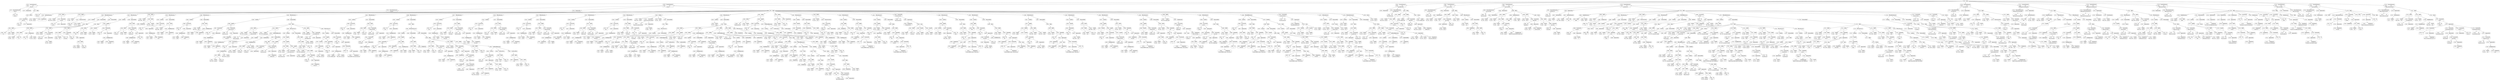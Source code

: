 digraph ast {
node [shape=none];
225775 [label=<<TABLE border='1' cellspacing='0' cellpadding='10' style='rounded' ><TR><TD border='0'>225775</TD><TD border='0'><B>ReturnValueFunction</B></TD></TR><HR/><TR><TD border='0' cellpadding='5' colspan='2'>add_user</TD></TR></TABLE>>];
225775 -> 225774 [weight=2];
225774 [label=<<TABLE border='1' cellspacing='0' cellpadding='10' style='rounded' ><TR><TD border='0'>225774</TD><TD border='0'><B>Id</B></TD></TR><HR/><TR><TD border='0' cellpadding='5' colspan='2'>add_user</TD></TR></TABLE>>];
225779 [label=<<TABLE border='1' cellspacing='0' cellpadding='10' style='rounded' ><TR><TD border='0'>225779</TD><TD border='0'><B>FunctionCall</B></TD></TR><HR/><TR><TD border='0' cellpadding='5' colspan='2'>edit_user</TD></TR></TABLE>>];
225779 -> 225777 [weight=2];
225779 -> 225778 [weight=2];
225778 [label=<<TABLE border='1' cellspacing='0' cellpadding='10' style='rounded' ><TR><TD border='0'>225778</TD><TD border='0'><B>ArgumentList</B></TD></TR></TABLE>>];
225777 [label=<<TABLE border='1' cellspacing='0' cellpadding='10' style='rounded' ><TR><TD border='0'>225777</TD><TD border='0'><B>Id</B></TD></TR><HR/><TR><TD border='0' cellpadding='5' colspan='2'>edit_user</TD></TR></TABLE>>];
225776 [label=<<TABLE border='1' cellspacing='0' cellpadding='10' style='rounded' ><TR><TD border='0'>225776</TD><TD border='0'><B>ParameterList</B></TD></TR></TABLE>>];
225783 [label=<<TABLE border='1' cellspacing='0' cellpadding='10' style='rounded' ><TR><TD border='0'>225783</TD><TD border='0'><B>Id</B></TD></TR><HR/><TR><TD border='0' cellpadding='5' colspan='2'>edit_user</TD></TR></TABLE>>];
225782 [label=<<TABLE border='1' cellspacing='0' cellpadding='10' style='rounded' ><TR><TD border='0'>225782</TD><TD border='0'><B>FunctionStatement</B></TD></TR><HR/><TR><TD border='0' cellpadding='5'>Scope</TD><TD border='0' cellpadding='5'>912</TD></TR><HR/><TR><TD border='0' cellpadding='5' colspan='2'>add_user</TD></TR></TABLE>>];
225782 -> 225775 [weight=2];
225782 -> 225776 [weight=2];
225782 -> 225781 [weight=2];
225781 [label=<<TABLE border='1' cellspacing='0' cellpadding='10' style='rounded' ><TR><TD border='0'>225781</TD><TD border='0'><B>Block</B></TD></TR></TABLE>>];
225781 -> 225780 [weight=2];
225780 [label=<<TABLE border='1' cellspacing='0' cellpadding='10' style='rounded' ><TR><TD border='0'>225780</TD><TD border='0'><B>Return</B></TD></TR></TABLE>>];
225780 -> 225779 [weight=2];
225787 [label=<<TABLE border='1' cellspacing='0' cellpadding='10' style='rounded' ><TR><TD border='0'>225787</TD><TD border='0'><B>OptValueParameter</B></TD></TR></TABLE>>];
225787 -> 225785 [weight=2];
225787 -> 225786 [weight=2];
225786 [label=<<TABLE border='1' cellspacing='0' cellpadding='10' style='rounded' ><TR><TD border='0'>225786</TD><TD border='0'><B>IntegerLiteral</B></TD></TR><HR/><TR><TD border='0' cellpadding='5' colspan='2'>0</TD></TR></TABLE>>];
225785 [label=<<TABLE border='1' cellspacing='0' cellpadding='10' style='rounded' ><TR><TD border='0'>225785</TD><TD border='0'><B>Variable</B></TD></TR><HR/><TR><TD border='0' cellpadding='5'>(0, 1178)</TD><TD border='0' cellpadding='5'>user_id</TD></TR></TABLE>>];
225784 [label=<<TABLE border='1' cellspacing='0' cellpadding='10' style='rounded' ><TR><TD border='0'>225784</TD><TD border='0'><B>ReturnValueFunction</B></TD></TR><HR/><TR><TD border='0' cellpadding='5' colspan='2'>edit_user</TD></TR></TABLE>>];
225784 -> 225783 [weight=2];
225791 [label=<<TABLE border='1' cellspacing='0' cellpadding='10' style='rounded' ><TR><TD border='0'>225791</TD><TD border='0'><B>Id</B></TD></TR><HR/><TR><TD border='0' cellpadding='5' colspan='2'>wp_roles</TD></TR></TABLE>>];
225790 [label=<<TABLE border='1' cellspacing='0' cellpadding='10' style='rounded' ><TR><TD border='0'>225790</TD><TD border='0'><B>BinOP</B></TD></TR><HR/><TR><TD border='0' cellpadding='5' colspan='2'>=</TD></TR></TABLE>>];
225790 -> 225789 [weight=2];
225790 -> 225793 [weight=2];
225789 [label=<<TABLE border='1' cellspacing='0' cellpadding='10' style='rounded' ><TR><TD border='0'>225789</TD><TD border='0'><B>Variable</B></TD></TR><HR/><TR><TD border='0' cellpadding='5'>(913, 4735)</TD><TD border='0' cellpadding='5'>wp_roles</TD></TR></TABLE>>];
225788 [label=<<TABLE border='1' cellspacing='0' cellpadding='10' style='rounded' ><TR><TD border='0'>225788</TD><TD border='0'><B>ParameterList</B></TD></TR></TABLE>>];
225788 -> 225787 [weight=2];
225795 [label=<<TABLE border='1' cellspacing='0' cellpadding='10' style='rounded' ><TR><TD border='0'>225795</TD><TD border='0'><B>BinOP</B></TD></TR><HR/><TR><TD border='0' cellpadding='5' colspan='2'>=</TD></TR></TABLE>>];
225795 -> 225794 [weight=2];
225795 -> 225797 [weight=2];
225794 [label=<<TABLE border='1' cellspacing='0' cellpadding='10' style='rounded' ><TR><TD border='0'>225794</TD><TD border='0'><B>Variable</B></TD></TR><HR/><TR><TD border='0' cellpadding='5'>(0, 186)</TD><TD border='0' cellpadding='5'>user</TD></TR></TABLE>>];
225793 [label=<<TABLE border='1' cellspacing='0' cellpadding='10' style='rounded' ><TR><TD border='0'>225793</TD><TD border='0'><B>FunctionCall</B></TD></TR><HR/><TR><TD border='0' cellpadding='5' colspan='2'>wp_roles</TD></TR></TABLE>>];
225793 -> 225791 [weight=2];
225793 -> 225792 [weight=2];
225792 [label=<<TABLE border='1' cellspacing='0' cellpadding='10' style='rounded' ><TR><TD border='0'>225792</TD><TD border='0'><B>ArgumentList</B></TD></TR></TABLE>>];
225799 [label=<<TABLE border='1' cellspacing='0' cellpadding='10' style='rounded' ><TR><TD border='0'>225799</TD><TD border='0'><B>Condition</B></TD></TR></TABLE>>];
225799 -> 225798 [weight=2];
225798 [label=<<TABLE border='1' cellspacing='0' cellpadding='10' style='rounded' ><TR><TD border='0'>225798</TD><TD border='0'><B>Variable</B></TD></TR><HR/><TR><TD border='0' cellpadding='5'>(0, 1178)</TD><TD border='0' cellpadding='5'>user_id</TD></TR></TABLE>>];
225797 [label=<<TABLE border='1' cellspacing='0' cellpadding='10' style='rounded' ><TR><TD border='0'>225797</TD><TD border='0'><B>ClassInstanciation</B></TD></TR></TABLE>>];
225797 -> 225796 [weight=2];
225796 [label=<<TABLE border='1' cellspacing='0' cellpadding='10' style='rounded' ><TR><TD border='0'>225796</TD><TD border='0'><B>Id</B></TD></TR><HR/><TR><TD border='0' cellpadding='5' colspan='2'>stdClass</TD></TR></TABLE>>];
225803 [label=<<TABLE border='1' cellspacing='0' cellpadding='10' style='rounded' ><TR><TD border='0'>225803</TD><TD border='0'><B>Variable</B></TD></TR><HR/><TR><TD border='0' cellpadding='5'>(0, 186)</TD><TD border='0' cellpadding='5'>user</TD></TR></TABLE>>];
225802 [label=<<TABLE border='1' cellspacing='0' cellpadding='10' style='rounded' ><TR><TD border='0'>225802</TD><TD border='0'><B>True</B></TD></TR><HR/><TR><TD border='0' cellpadding='5' colspan='2'>true</TD></TR></TABLE>>];
225801 [label=<<TABLE border='1' cellspacing='0' cellpadding='10' style='rounded' ><TR><TD border='0'>225801</TD><TD border='0'><B>BinOP</B></TD></TR><HR/><TR><TD border='0' cellpadding='5' colspan='2'>=</TD></TR></TABLE>>];
225801 -> 225800 [weight=2];
225801 -> 225802 [weight=2];
225800 [label=<<TABLE border='1' cellspacing='0' cellpadding='10' style='rounded' ><TR><TD border='0'>225800</TD><TD border='0'><B>Variable</B></TD></TR><HR/><TR><TD border='0' cellpadding='5'>(0, 3717)</TD><TD border='0' cellpadding='5'>update</TD></TR></TABLE>>];
225807 [label=<<TABLE border='1' cellspacing='0' cellpadding='10' style='rounded' ><TR><TD border='0'>225807</TD><TD border='0'><B>Int</B></TD></TR><HR/><TR><TD border='0' cellpadding='5' colspan='2'>int</TD></TR></TABLE>>];
225806 [label=<<TABLE border='1' cellspacing='0' cellpadding='10' style='rounded' ><TR><TD border='0'>225806</TD><TD border='0'><B>BinOP</B></TD></TR><HR/><TR><TD border='0' cellpadding='5' colspan='2'>=</TD></TR></TABLE>>];
225806 -> 225805 [weight=2];
225806 -> 225809 [weight=2];
225805 [label=<<TABLE border='1' cellspacing='0' cellpadding='10' style='rounded' ><TR><TD border='0'>225805</TD><TD border='0'><B>BinOP</B></TD></TR><HR/><TR><TD border='0' cellpadding='5' colspan='2'>-&gt;</TD></TR></TABLE>>];
225805 -> 225803 [weight=2];
225805 -> 225804 [weight=2];
225804 [label=<<TABLE border='1' cellspacing='0' cellpadding='10' style='rounded' ><TR><TD border='0'>225804</TD><TD border='0'><B>Id</B></TD></TR><HR/><TR><TD border='0' cellpadding='5' colspan='2'>ID</TD></TR></TABLE>>];
225811 [label=<<TABLE border='1' cellspacing='0' cellpadding='10' style='rounded' ><TR><TD border='0'>225811</TD><TD border='0'><B>BinOP</B></TD></TR><HR/><TR><TD border='0' cellpadding='5' colspan='2'>=</TD></TR></TABLE>>];
225811 -> 225810 [weight=2];
225811 -> 225815 [weight=2];
225810 [label=<<TABLE border='1' cellspacing='0' cellpadding='10' style='rounded' ><TR><TD border='0'>225810</TD><TD border='0'><B>Variable</B></TD></TR><HR/><TR><TD border='0' cellpadding='5'>(0, 2151)</TD><TD border='0' cellpadding='5'>userdata</TD></TR></TABLE>>];
225809 [label=<<TABLE border='1' cellspacing='0' cellpadding='10' style='rounded' ><TR><TD border='0'>225809</TD><TD border='0'><B>CastExpression</B></TD></TR></TABLE>>];
225809 -> 225807 [weight=2];
225809 -> 225808 [weight=2];
225808 [label=<<TABLE border='1' cellspacing='0' cellpadding='10' style='rounded' ><TR><TD border='0'>225808</TD><TD border='0'><B>Variable</B></TD></TR><HR/><TR><TD border='0' cellpadding='5'>(0, 1178)</TD><TD border='0' cellpadding='5'>user_id</TD></TR></TABLE>>];
225815 [label=<<TABLE border='1' cellspacing='0' cellpadding='10' style='rounded' ><TR><TD border='0'>225815</TD><TD border='0'><B>FunctionCall</B></TD></TR><HR/><TR><TD border='0' cellpadding='5' colspan='2'>get_userdata</TD></TR></TABLE>>];
225815 -> 225812 [weight=2];
225815 -> 225814 [weight=2];
225814 [label=<<TABLE border='1' cellspacing='0' cellpadding='10' style='rounded' ><TR><TD border='0'>225814</TD><TD border='0'><B>ArgumentList</B></TD></TR></TABLE>>];
225814 -> 225813 [weight=2];
225813 [label=<<TABLE border='1' cellspacing='0' cellpadding='10' style='rounded' ><TR><TD border='0'>225813</TD><TD border='0'><B>Variable</B></TD></TR><HR/><TR><TD border='0' cellpadding='5'>(0, 1178)</TD><TD border='0' cellpadding='5'>user_id</TD></TR></TABLE>>];
225812 [label=<<TABLE border='1' cellspacing='0' cellpadding='10' style='rounded' ><TR><TD border='0'>225812</TD><TD border='0'><B>Id</B></TD></TR><HR/><TR><TD border='0' cellpadding='5' colspan='2'>get_userdata</TD></TR></TABLE>>];
225819 [label=<<TABLE border='1' cellspacing='0' cellpadding='10' style='rounded' ><TR><TD border='0'>225819</TD><TD border='0'><B>BinOP</B></TD></TR><HR/><TR><TD border='0' cellpadding='5' colspan='2'>=</TD></TR></TABLE>>];
225819 -> 225818 [weight=2];
225819 -> 225825 [weight=2];
225818 [label=<<TABLE border='1' cellspacing='0' cellpadding='10' style='rounded' ><TR><TD border='0'>225818</TD><TD border='0'><B>BinOP</B></TD></TR><HR/><TR><TD border='0' cellpadding='5' colspan='2'>-&gt;</TD></TR></TABLE>>];
225818 -> 225816 [weight=2];
225818 -> 225817 [weight=2];
225817 [label=<<TABLE border='1' cellspacing='0' cellpadding='10' style='rounded' ><TR><TD border='0'>225817</TD><TD border='0'><B>Id</B></TD></TR><HR/><TR><TD border='0' cellpadding='5' colspan='2'>user_login</TD></TR></TABLE>>];
225816 [label=<<TABLE border='1' cellspacing='0' cellpadding='10' style='rounded' ><TR><TD border='0'>225816</TD><TD border='0'><B>Variable</B></TD></TR><HR/><TR><TD border='0' cellpadding='5'>(0, 186)</TD><TD border='0' cellpadding='5'>user</TD></TR></TABLE>>];
225823 [label=<<TABLE border='1' cellspacing='0' cellpadding='10' style='rounded' ><TR><TD border='0'>225823</TD><TD border='0'><B>BinOP</B></TD></TR><HR/><TR><TD border='0' cellpadding='5' colspan='2'>-&gt;</TD></TR></TABLE>>];
225823 -> 225821 [weight=2];
225823 -> 225822 [weight=2];
225822 [label=<<TABLE border='1' cellspacing='0' cellpadding='10' style='rounded' ><TR><TD border='0'>225822</TD><TD border='0'><B>Id</B></TD></TR><HR/><TR><TD border='0' cellpadding='5' colspan='2'>user_login</TD></TR></TABLE>>];
225821 [label=<<TABLE border='1' cellspacing='0' cellpadding='10' style='rounded' ><TR><TD border='0'>225821</TD><TD border='0'><B>Variable</B></TD></TR><HR/><TR><TD border='0' cellpadding='5'>(0, 2151)</TD><TD border='0' cellpadding='5'>userdata</TD></TR></TABLE>>];
225820 [label=<<TABLE border='1' cellspacing='0' cellpadding='10' style='rounded' ><TR><TD border='0'>225820</TD><TD border='0'><B>Id</B></TD></TR><HR/><TR><TD border='0' cellpadding='5' colspan='2'>wp_slash</TD></TR></TABLE>>];
225827 [label=<<TABLE border='1' cellspacing='0' cellpadding='10' style='rounded' ><TR><TD border='0'>225827</TD><TD border='0'><B>IfThenElseStatement</B></TD></TR></TABLE>>];
225827 -> 225799 [weight=2];
225827 -> 225828 [weight=2];
225827 -> 225834 [weight=2];
225826 [label=<<TABLE border='1' cellspacing='0' cellpadding='10' style='rounded' ><TR><TD border='0'>225826</TD><TD border='0'><B>Block</B></TD></TR></TABLE>>];
225826 -> 225801 [weight=2];
225826 -> 225806 [weight=2];
225826 -> 225811 [weight=2];
225826 -> 225819 [weight=2];
225825 [label=<<TABLE border='1' cellspacing='0' cellpadding='10' style='rounded' ><TR><TD border='0'>225825</TD><TD border='0'><B>FunctionCall</B></TD></TR><HR/><TR><TD border='0' cellpadding='5' colspan='2'>wp_slash</TD></TR></TABLE>>];
225825 -> 225820 [weight=2];
225825 -> 225824 [weight=2];
225824 [label=<<TABLE border='1' cellspacing='0' cellpadding='10' style='rounded' ><TR><TD border='0'>225824</TD><TD border='0'><B>ArgumentList</B></TD></TR></TABLE>>];
225824 -> 225823 [weight=2];
225831 [label=<<TABLE border='1' cellspacing='0' cellpadding='10' style='rounded' ><TR><TD border='0'>225831</TD><TD border='0'><B>False</B></TD></TR><HR/><TR><TD border='0' cellpadding='5' colspan='2'>false</TD></TR></TABLE>>];
225830 [label=<<TABLE border='1' cellspacing='0' cellpadding='10' style='rounded' ><TR><TD border='0'>225830</TD><TD border='0'><B>BinOP</B></TD></TR><HR/><TR><TD border='0' cellpadding='5' colspan='2'>=</TD></TR></TABLE>>];
225830 -> 225829 [weight=2];
225830 -> 225831 [weight=2];
225829 [label=<<TABLE border='1' cellspacing='0' cellpadding='10' style='rounded' ><TR><TD border='0'>225829</TD><TD border='0'><B>Variable</B></TD></TR><HR/><TR><TD border='0' cellpadding='5'>(0, 3717)</TD><TD border='0' cellpadding='5'>update</TD></TR></TABLE>>];
225828 [label=<<TABLE border='1' cellspacing='0' cellpadding='10' style='rounded' ><TR><TD border='0'>225828</TD><TD border='0'><B>StatementBody</B></TD></TR></TABLE>>];
225828 -> 225826 [weight=2];
225834 [label=<<TABLE border='1' cellspacing='0' cellpadding='10' style='rounded' ><TR><TD border='0'>225834</TD><TD border='0'><B>StatementBody</B></TD></TR></TABLE>>];
225834 -> 225832 [weight=2];
225832 [label=<<TABLE border='1' cellspacing='0' cellpadding='10' style='rounded' ><TR><TD border='0'>225832</TD><TD border='0'><B>Block</B></TD></TR></TABLE>>];
225832 -> 225830 [weight=2];
225839 [label=<<TABLE border='1' cellspacing='0' cellpadding='10' style='rounded' ><TR><TD border='0'>225839</TD><TD border='0'><B>Id</B></TD></TR><HR/><TR><TD border='0' cellpadding='5' colspan='2'>isset</TD></TR></TABLE>>];
225838 [label=<<TABLE border='1' cellspacing='0' cellpadding='10' style='rounded' ><TR><TD border='0'>225838</TD><TD border='0'><B>LogicOP</B></TD></TR><HR/><TR><TD border='0' cellpadding='5' colspan='2'>&amp;&amp;</TD></TR></TABLE>>];
225838 -> 225837 [weight=2];
225838 -> 225844 [weight=2];
225837 [label=<<TABLE border='1' cellspacing='0' cellpadding='10' style='rounded' ><TR><TD border='0'>225837</TD><TD border='0'><B>UnaryOP</B></TD></TR><HR/><TR><TD border='0' cellpadding='5' colspan='2'>!</TD></TR></TABLE>>];
225837 -> 225836 [weight=2];
225836 [label=<<TABLE border='1' cellspacing='0' cellpadding='10' style='rounded' ><TR><TD border='0'>225836</TD><TD border='0'><B>Variable</B></TD></TR><HR/><TR><TD border='0' cellpadding='5'>(0, 3717)</TD><TD border='0' cellpadding='5'>update</TD></TR></TABLE>>];
225843 [label=<<TABLE border='1' cellspacing='0' cellpadding='10' style='rounded' ><TR><TD border='0'>225843</TD><TD border='0'><B>ArgumentList</B></TD></TR></TABLE>>];
225843 -> 225842 [weight=2];
225842 [label=<<TABLE border='1' cellspacing='0' cellpadding='10' style='rounded' ><TR><TD border='0'>225842</TD><TD border='0'><B>PostfixExpression</B></TD></TR></TABLE>>];
225842 -> 225840 [weight=2];
225842 -> 225841 [weight=2];
225841 [label=<<TABLE border='1' cellspacing='0' cellpadding='10' style='rounded' ><TR><TD border='0'>225841</TD><TD border='0'><B>StringLiteral</B></TD></TR><HR/><TR><TD border='0' cellpadding='5' colspan='2'>user_login</TD></TR></TABLE>>];
225840 [label=<<TABLE border='1' cellspacing='0' cellpadding='10' style='rounded' ><TR><TD border='0'>225840</TD><TD border='0'><B>Variable</B></TD></TR><HR/><TR><TD border='0' cellpadding='5'>(0, 4)</TD><TD border='0' cellpadding='5'>_POST</TD></TR></TABLE>>];
225847 [label=<<TABLE border='1' cellspacing='0' cellpadding='10' style='rounded' ><TR><TD border='0'>225847</TD><TD border='0'><B>Id</B></TD></TR><HR/><TR><TD border='0' cellpadding='5' colspan='2'>user_login</TD></TR></TABLE>>];
225846 [label=<<TABLE border='1' cellspacing='0' cellpadding='10' style='rounded' ><TR><TD border='0'>225846</TD><TD border='0'><B>Variable</B></TD></TR><HR/><TR><TD border='0' cellpadding='5'>(0, 186)</TD><TD border='0' cellpadding='5'>user</TD></TR></TABLE>>];
225845 [label=<<TABLE border='1' cellspacing='0' cellpadding='10' style='rounded' ><TR><TD border='0'>225845</TD><TD border='0'><B>Condition</B></TD></TR></TABLE>>];
225845 -> 225838 [weight=2];
225844 [label=<<TABLE border='1' cellspacing='0' cellpadding='10' style='rounded' ><TR><TD border='0'>225844</TD><TD border='0'><B>FunctionCall</B></TD></TR><HR/><TR><TD border='0' cellpadding='5' colspan='2'>isset</TD></TR></TABLE>>];
225844 -> 225839 [weight=2];
225844 -> 225843 [weight=2];
225851 [label=<<TABLE border='1' cellspacing='0' cellpadding='10' style='rounded' ><TR><TD border='0'>225851</TD><TD border='0'><B>Variable</B></TD></TR><HR/><TR><TD border='0' cellpadding='5'>(0, 4)</TD><TD border='0' cellpadding='5'>_POST</TD></TR></TABLE>>];
225850 [label=<<TABLE border='1' cellspacing='0' cellpadding='10' style='rounded' ><TR><TD border='0'>225850</TD><TD border='0'><B>Id</B></TD></TR><HR/><TR><TD border='0' cellpadding='5' colspan='2'>sanitize_user</TD></TR></TABLE>>];
225849 [label=<<TABLE border='1' cellspacing='0' cellpadding='10' style='rounded' ><TR><TD border='0'>225849</TD><TD border='0'><B>BinOP</B></TD></TR><HR/><TR><TD border='0' cellpadding='5' colspan='2'>=</TD></TR></TABLE>>];
225849 -> 225848 [weight=2];
225849 -> 225856 [weight=2];
225848 [label=<<TABLE border='1' cellspacing='0' cellpadding='10' style='rounded' ><TR><TD border='0'>225848</TD><TD border='0'><B>BinOP</B></TD></TR><HR/><TR><TD border='0' cellpadding='5' colspan='2'>-&gt;</TD></TR></TABLE>>];
225848 -> 225846 [weight=2];
225848 -> 225847 [weight=2];
225855 [label=<<TABLE border='1' cellspacing='0' cellpadding='10' style='rounded' ><TR><TD border='0'>225855</TD><TD border='0'><B>ArgumentList</B></TD></TR></TABLE>>];
225855 -> 225853 [weight=2];
225855 -> 225854 [weight=2];
225854 [label=<<TABLE border='1' cellspacing='0' cellpadding='10' style='rounded' ><TR><TD border='0'>225854</TD><TD border='0'><B>True</B></TD></TR><HR/><TR><TD border='0' cellpadding='5' colspan='2'>true</TD></TR></TABLE>>];
225853 [label=<<TABLE border='1' cellspacing='0' cellpadding='10' style='rounded' ><TR><TD border='0'>225853</TD><TD border='0'><B>PostfixExpression</B></TD></TR></TABLE>>];
225853 -> 225851 [weight=2];
225853 -> 225852 [weight=2];
225852 [label=<<TABLE border='1' cellspacing='0' cellpadding='10' style='rounded' ><TR><TD border='0'>225852</TD><TD border='0'><B>StringLiteral</B></TD></TR><HR/><TR><TD border='0' cellpadding='5' colspan='2'>user_login</TD></TR></TABLE>>];
225859 [label=<<TABLE border='1' cellspacing='0' cellpadding='10' style='rounded' ><TR><TD border='0'>225859</TD><TD border='0'><B>Variable</B></TD></TR><HR/><TR><TD border='0' cellpadding='5'>(913, 4736)</TD><TD border='0' cellpadding='5'>pass1</TD></TR></TABLE>>];
225858 [label=<<TABLE border='1' cellspacing='0' cellpadding='10' style='rounded' ><TR><TD border='0'>225858</TD><TD border='0'><B>StatementBody</B></TD></TR></TABLE>>];
225858 -> 225849 [weight=2];
225857 [label=<<TABLE border='1' cellspacing='0' cellpadding='10' style='rounded' ><TR><TD border='0'>225857</TD><TD border='0'><B>IfThenStatement</B></TD></TR></TABLE>>];
225857 -> 225845 [weight=2];
225857 -> 225858 [weight=2];
225856 [label=<<TABLE border='1' cellspacing='0' cellpadding='10' style='rounded' ><TR><TD border='0'>225856</TD><TD border='0'><B>FunctionCall</B></TD></TR><HR/><TR><TD border='0' cellpadding='5' colspan='2'>sanitize_user</TD></TR></TABLE>>];
225856 -> 225850 [weight=2];
225856 -> 225855 [weight=2];
225863 [label=<<TABLE border='1' cellspacing='0' cellpadding='10' style='rounded' ><TR><TD border='0'>225863</TD><TD border='0'><B>StringLiteral</B></TD></TR><HR/><TR><TD border='0' cellpadding='5' colspan='2'></TD></TR></TABLE>>];
225862 [label=<<TABLE border='1' cellspacing='0' cellpadding='10' style='rounded' ><TR><TD border='0'>225862</TD><TD border='0'><B>BinOP</B></TD></TR><HR/><TR><TD border='0' cellpadding='5' colspan='2'>=</TD></TR></TABLE>>];
225862 -> 225861 [weight=2];
225862 -> 225863 [weight=2];
225861 [label=<<TABLE border='1' cellspacing='0' cellpadding='10' style='rounded' ><TR><TD border='0'>225861</TD><TD border='0'><B>Variable</B></TD></TR><HR/><TR><TD border='0' cellpadding='5'>(913, 4737)</TD><TD border='0' cellpadding='5'>pass2</TD></TR></TABLE>>];
225860 [label=<<TABLE border='1' cellspacing='0' cellpadding='10' style='rounded' ><TR><TD border='0'>225860</TD><TD border='0'><B>BinOP</B></TD></TR><HR/><TR><TD border='0' cellpadding='5' colspan='2'>=</TD></TR></TABLE>>];
225860 -> 225859 [weight=2];
225860 -> 225862 [weight=2];
225867 [label=<<TABLE border='1' cellspacing='0' cellpadding='10' style='rounded' ><TR><TD border='0'>225867</TD><TD border='0'><B>PostfixExpression</B></TD></TR></TABLE>>];
225867 -> 225865 [weight=2];
225867 -> 225866 [weight=2];
225866 [label=<<TABLE border='1' cellspacing='0' cellpadding='10' style='rounded' ><TR><TD border='0'>225866</TD><TD border='0'><B>StringLiteral</B></TD></TR><HR/><TR><TD border='0' cellpadding='5' colspan='2'>pass1</TD></TR></TABLE>>];
225865 [label=<<TABLE border='1' cellspacing='0' cellpadding='10' style='rounded' ><TR><TD border='0'>225865</TD><TD border='0'><B>Variable</B></TD></TR><HR/><TR><TD border='0' cellpadding='5'>(0, 4)</TD><TD border='0' cellpadding='5'>_POST</TD></TR></TABLE>>];
225864 [label=<<TABLE border='1' cellspacing='0' cellpadding='10' style='rounded' ><TR><TD border='0'>225864</TD><TD border='0'><B>Id</B></TD></TR><HR/><TR><TD border='0' cellpadding='5' colspan='2'>isset</TD></TR></TABLE>>];
225871 [label=<<TABLE border='1' cellspacing='0' cellpadding='10' style='rounded' ><TR><TD border='0'>225871</TD><TD border='0'><B>Variable</B></TD></TR><HR/><TR><TD border='0' cellpadding='5'>(913, 4736)</TD><TD border='0' cellpadding='5'>pass1</TD></TR></TABLE>>];
225870 [label=<<TABLE border='1' cellspacing='0' cellpadding='10' style='rounded' ><TR><TD border='0'>225870</TD><TD border='0'><B>Condition</B></TD></TR></TABLE>>];
225870 -> 225869 [weight=2];
225869 [label=<<TABLE border='1' cellspacing='0' cellpadding='10' style='rounded' ><TR><TD border='0'>225869</TD><TD border='0'><B>FunctionCall</B></TD></TR><HR/><TR><TD border='0' cellpadding='5' colspan='2'>isset</TD></TR></TABLE>>];
225869 -> 225864 [weight=2];
225869 -> 225868 [weight=2];
225868 [label=<<TABLE border='1' cellspacing='0' cellpadding='10' style='rounded' ><TR><TD border='0'>225868</TD><TD border='0'><B>ArgumentList</B></TD></TR></TABLE>>];
225868 -> 225867 [weight=2];
225875 [label=<<TABLE border='1' cellspacing='0' cellpadding='10' style='rounded' ><TR><TD border='0'>225875</TD><TD border='0'><B>PostfixExpression</B></TD></TR></TABLE>>];
225875 -> 225873 [weight=2];
225875 -> 225874 [weight=2];
225874 [label=<<TABLE border='1' cellspacing='0' cellpadding='10' style='rounded' ><TR><TD border='0'>225874</TD><TD border='0'><B>StringLiteral</B></TD></TR><HR/><TR><TD border='0' cellpadding='5' colspan='2'>pass1</TD></TR></TABLE>>];
225873 [label=<<TABLE border='1' cellspacing='0' cellpadding='10' style='rounded' ><TR><TD border='0'>225873</TD><TD border='0'><B>Variable</B></TD></TR><HR/><TR><TD border='0' cellpadding='5'>(0, 4)</TD><TD border='0' cellpadding='5'>_POST</TD></TR></TABLE>>];
225872 [label=<<TABLE border='1' cellspacing='0' cellpadding='10' style='rounded' ><TR><TD border='0'>225872</TD><TD border='0'><B>BinOP</B></TD></TR><HR/><TR><TD border='0' cellpadding='5' colspan='2'>=</TD></TR></TABLE>>];
225872 -> 225871 [weight=2];
225872 -> 225875 [weight=2];
225879 [label=<<TABLE border='1' cellspacing='0' cellpadding='10' style='rounded' ><TR><TD border='0'>225879</TD><TD border='0'><B>Variable</B></TD></TR><HR/><TR><TD border='0' cellpadding='5'>(0, 4)</TD><TD border='0' cellpadding='5'>_POST</TD></TR></TABLE>>];
225878 [label=<<TABLE border='1' cellspacing='0' cellpadding='10' style='rounded' ><TR><TD border='0'>225878</TD><TD border='0'><B>Id</B></TD></TR><HR/><TR><TD border='0' cellpadding='5' colspan='2'>isset</TD></TR></TABLE>>];
225877 [label=<<TABLE border='1' cellspacing='0' cellpadding='10' style='rounded' ><TR><TD border='0'>225877</TD><TD border='0'><B>StatementBody</B></TD></TR></TABLE>>];
225877 -> 225872 [weight=2];
225876 [label=<<TABLE border='1' cellspacing='0' cellpadding='10' style='rounded' ><TR><TD border='0'>225876</TD><TD border='0'><B>IfThenStatement</B></TD></TR></TABLE>>];
225876 -> 225870 [weight=2];
225876 -> 225877 [weight=2];
225883 [label=<<TABLE border='1' cellspacing='0' cellpadding='10' style='rounded' ><TR><TD border='0'>225883</TD><TD border='0'><B>FunctionCall</B></TD></TR><HR/><TR><TD border='0' cellpadding='5' colspan='2'>isset</TD></TR></TABLE>>];
225883 -> 225878 [weight=2];
225883 -> 225882 [weight=2];
225882 [label=<<TABLE border='1' cellspacing='0' cellpadding='10' style='rounded' ><TR><TD border='0'>225882</TD><TD border='0'><B>ArgumentList</B></TD></TR></TABLE>>];
225882 -> 225881 [weight=2];
225881 [label=<<TABLE border='1' cellspacing='0' cellpadding='10' style='rounded' ><TR><TD border='0'>225881</TD><TD border='0'><B>PostfixExpression</B></TD></TR></TABLE>>];
225881 -> 225879 [weight=2];
225881 -> 225880 [weight=2];
225880 [label=<<TABLE border='1' cellspacing='0' cellpadding='10' style='rounded' ><TR><TD border='0'>225880</TD><TD border='0'><B>StringLiteral</B></TD></TR><HR/><TR><TD border='0' cellpadding='5' colspan='2'>pass2</TD></TR></TABLE>>];
225887 [label=<<TABLE border='1' cellspacing='0' cellpadding='10' style='rounded' ><TR><TD border='0'>225887</TD><TD border='0'><B>Variable</B></TD></TR><HR/><TR><TD border='0' cellpadding='5'>(0, 4)</TD><TD border='0' cellpadding='5'>_POST</TD></TR></TABLE>>];
225886 [label=<<TABLE border='1' cellspacing='0' cellpadding='10' style='rounded' ><TR><TD border='0'>225886</TD><TD border='0'><B>BinOP</B></TD></TR><HR/><TR><TD border='0' cellpadding='5' colspan='2'>=</TD></TR></TABLE>>];
225886 -> 225885 [weight=2];
225886 -> 225889 [weight=2];
225885 [label=<<TABLE border='1' cellspacing='0' cellpadding='10' style='rounded' ><TR><TD border='0'>225885</TD><TD border='0'><B>Variable</B></TD></TR><HR/><TR><TD border='0' cellpadding='5'>(913, 4737)</TD><TD border='0' cellpadding='5'>pass2</TD></TR></TABLE>>];
225884 [label=<<TABLE border='1' cellspacing='0' cellpadding='10' style='rounded' ><TR><TD border='0'>225884</TD><TD border='0'><B>Condition</B></TD></TR></TABLE>>];
225884 -> 225883 [weight=2];
225891 [label=<<TABLE border='1' cellspacing='0' cellpadding='10' style='rounded' ><TR><TD border='0'>225891</TD><TD border='0'><B>StatementBody</B></TD></TR></TABLE>>];
225891 -> 225886 [weight=2];
225890 [label=<<TABLE border='1' cellspacing='0' cellpadding='10' style='rounded' ><TR><TD border='0'>225890</TD><TD border='0'><B>IfThenStatement</B></TD></TR></TABLE>>];
225890 -> 225884 [weight=2];
225890 -> 225891 [weight=2];
225889 [label=<<TABLE border='1' cellspacing='0' cellpadding='10' style='rounded' ><TR><TD border='0'>225889</TD><TD border='0'><B>PostfixExpression</B></TD></TR></TABLE>>];
225889 -> 225887 [weight=2];
225889 -> 225888 [weight=2];
225888 [label=<<TABLE border='1' cellspacing='0' cellpadding='10' style='rounded' ><TR><TD border='0'>225888</TD><TD border='0'><B>StringLiteral</B></TD></TR><HR/><TR><TD border='0' cellpadding='5' colspan='2'>pass2</TD></TR></TABLE>>];
225895 [label=<<TABLE border='1' cellspacing='0' cellpadding='10' style='rounded' ><TR><TD border='0'>225895</TD><TD border='0'><B>PostfixExpression</B></TD></TR></TABLE>>];
225895 -> 225893 [weight=2];
225895 -> 225894 [weight=2];
225894 [label=<<TABLE border='1' cellspacing='0' cellpadding='10' style='rounded' ><TR><TD border='0'>225894</TD><TD border='0'><B>StringLiteral</B></TD></TR><HR/><TR><TD border='0' cellpadding='5' colspan='2'>role</TD></TR></TABLE>>];
225893 [label=<<TABLE border='1' cellspacing='0' cellpadding='10' style='rounded' ><TR><TD border='0'>225893</TD><TD border='0'><B>Variable</B></TD></TR><HR/><TR><TD border='0' cellpadding='5'>(0, 4)</TD><TD border='0' cellpadding='5'>_POST</TD></TR></TABLE>>];
225892 [label=<<TABLE border='1' cellspacing='0' cellpadding='10' style='rounded' ><TR><TD border='0'>225892</TD><TD border='0'><B>Id</B></TD></TR><HR/><TR><TD border='0' cellpadding='5' colspan='2'>isset</TD></TR></TABLE>>];
225899 [label=<<TABLE border='1' cellspacing='0' cellpadding='10' style='rounded' ><TR><TD border='0'>225899</TD><TD border='0'><B>Id</B></TD></TR><HR/><TR><TD border='0' cellpadding='5' colspan='2'>current_user_can</TD></TR></TABLE>>];
225898 [label=<<TABLE border='1' cellspacing='0' cellpadding='10' style='rounded' ><TR><TD border='0'>225898</TD><TD border='0'><B>LogicOP</B></TD></TR><HR/><TR><TD border='0' cellpadding='5' colspan='2'>&amp;&amp;</TD></TR></TABLE>>];
225898 -> 225897 [weight=2];
225898 -> 225902 [weight=2];
225897 [label=<<TABLE border='1' cellspacing='0' cellpadding='10' style='rounded' ><TR><TD border='0'>225897</TD><TD border='0'><B>FunctionCall</B></TD></TR><HR/><TR><TD border='0' cellpadding='5' colspan='2'>isset</TD></TR></TABLE>>];
225897 -> 225892 [weight=2];
225897 -> 225896 [weight=2];
225896 [label=<<TABLE border='1' cellspacing='0' cellpadding='10' style='rounded' ><TR><TD border='0'>225896</TD><TD border='0'><B>ArgumentList</B></TD></TR></TABLE>>];
225896 -> 225895 [weight=2];
225903 [label=<<TABLE border='1' cellspacing='0' cellpadding='10' style='rounded' ><TR><TD border='0'>225903</TD><TD border='0'><B>Condition</B></TD></TR></TABLE>>];
225903 -> 225898 [weight=2];
225902 [label=<<TABLE border='1' cellspacing='0' cellpadding='10' style='rounded' ><TR><TD border='0'>225902</TD><TD border='0'><B>FunctionCall</B></TD></TR><HR/><TR><TD border='0' cellpadding='5' colspan='2'>current_user_can</TD></TR></TABLE>>];
225902 -> 225899 [weight=2];
225902 -> 225901 [weight=2];
225901 [label=<<TABLE border='1' cellspacing='0' cellpadding='10' style='rounded' ><TR><TD border='0'>225901</TD><TD border='0'><B>ArgumentList</B></TD></TR></TABLE>>];
225901 -> 225900 [weight=2];
225900 [label=<<TABLE border='1' cellspacing='0' cellpadding='10' style='rounded' ><TR><TD border='0'>225900</TD><TD border='0'><B>StringLiteral</B></TD></TR><HR/><TR><TD border='0' cellpadding='5' colspan='2'>edit_users</TD></TR></TABLE>>];
225907 [label=<<TABLE border='1' cellspacing='0' cellpadding='10' style='rounded' ><TR><TD border='0'>225907</TD><TD border='0'><B>Variable</B></TD></TR><HR/><TR><TD border='0' cellpadding='5'>(0, 4)</TD><TD border='0' cellpadding='5'>_POST</TD></TR></TABLE>>];
225906 [label=<<TABLE border='1' cellspacing='0' cellpadding='10' style='rounded' ><TR><TD border='0'>225906</TD><TD border='0'><B>Id</B></TD></TR><HR/><TR><TD border='0' cellpadding='5' colspan='2'>sanitize_text_field</TD></TR></TABLE>>];
225905 [label=<<TABLE border='1' cellspacing='0' cellpadding='10' style='rounded' ><TR><TD border='0'>225905</TD><TD border='0'><B>BinOP</B></TD></TR><HR/><TR><TD border='0' cellpadding='5' colspan='2'>=</TD></TR></TABLE>>];
225905 -> 225904 [weight=2];
225905 -> 225911 [weight=2];
225904 [label=<<TABLE border='1' cellspacing='0' cellpadding='10' style='rounded' ><TR><TD border='0'>225904</TD><TD border='0'><B>Variable</B></TD></TR><HR/><TR><TD border='0' cellpadding='5'>(913, 4738)</TD><TD border='0' cellpadding='5'>new_role</TD></TR></TABLE>>];
225911 [label=<<TABLE border='1' cellspacing='0' cellpadding='10' style='rounded' ><TR><TD border='0'>225911</TD><TD border='0'><B>FunctionCall</B></TD></TR><HR/><TR><TD border='0' cellpadding='5' colspan='2'>sanitize_text_field</TD></TR></TABLE>>];
225911 -> 225906 [weight=2];
225911 -> 225910 [weight=2];
225910 [label=<<TABLE border='1' cellspacing='0' cellpadding='10' style='rounded' ><TR><TD border='0'>225910</TD><TD border='0'><B>ArgumentList</B></TD></TR></TABLE>>];
225910 -> 225909 [weight=2];
225909 [label=<<TABLE border='1' cellspacing='0' cellpadding='10' style='rounded' ><TR><TD border='0'>225909</TD><TD border='0'><B>PostfixExpression</B></TD></TR></TABLE>>];
225909 -> 225907 [weight=2];
225909 -> 225908 [weight=2];
225908 [label=<<TABLE border='1' cellspacing='0' cellpadding='10' style='rounded' ><TR><TD border='0'>225908</TD><TD border='0'><B>StringLiteral</B></TD></TR><HR/><TR><TD border='0' cellpadding='5' colspan='2'>role</TD></TR></TABLE>>];
225915 [label=<<TABLE border='1' cellspacing='0' cellpadding='10' style='rounded' ><TR><TD border='0'>225915</TD><TD border='0'><B>Variable</B></TD></TR><HR/><TR><TD border='0' cellpadding='5'>(913, 4735)</TD><TD border='0' cellpadding='5'>wp_roles</TD></TR></TABLE>>];
225914 [label=<<TABLE border='1' cellspacing='0' cellpadding='10' style='rounded' ><TR><TD border='0'>225914</TD><TD border='0'><B>Id</B></TD></TR><HR/><TR><TD border='0' cellpadding='5' colspan='2'>isset</TD></TR></TABLE>>];
225913 [label=<<TABLE border='1' cellspacing='0' cellpadding='10' style='rounded' ><TR><TD border='0'>225913</TD><TD border='0'><B>BinOP</B></TD></TR><HR/><TR><TD border='0' cellpadding='5' colspan='2'>=</TD></TR></TABLE>>];
225913 -> 225912 [weight=2];
225913 -> 225931 [weight=2];
225912 [label=<<TABLE border='1' cellspacing='0' cellpadding='10' style='rounded' ><TR><TD border='0'>225912</TD><TD border='0'><B>Variable</B></TD></TR><HR/><TR><TD border='0' cellpadding='5'>(913, 4739)</TD><TD border='0' cellpadding='5'>potential_role</TD></TR></TABLE>>];
225919 [label=<<TABLE border='1' cellspacing='0' cellpadding='10' style='rounded' ><TR><TD border='0'>225919</TD><TD border='0'><B>PostfixExpression</B></TD></TR></TABLE>>];
225919 -> 225917 [weight=2];
225919 -> 225918 [weight=2];
225918 [label=<<TABLE border='1' cellspacing='0' cellpadding='10' style='rounded' ><TR><TD border='0'>225918</TD><TD border='0'><B>Variable</B></TD></TR><HR/><TR><TD border='0' cellpadding='5'>(913, 4738)</TD><TD border='0' cellpadding='5'>new_role</TD></TR></TABLE>>];
225917 [label=<<TABLE border='1' cellspacing='0' cellpadding='10' style='rounded' ><TR><TD border='0'>225917</TD><TD border='0'><B>BinOP</B></TD></TR><HR/><TR><TD border='0' cellpadding='5' colspan='2'>-&gt;</TD></TR></TABLE>>];
225917 -> 225915 [weight=2];
225917 -> 225916 [weight=2];
225916 [label=<<TABLE border='1' cellspacing='0' cellpadding='10' style='rounded' ><TR><TD border='0'>225916</TD><TD border='0'><B>Id</B></TD></TR><HR/><TR><TD border='0' cellpadding='5' colspan='2'>role_objects</TD></TR></TABLE>>];
225923 [label=<<TABLE border='1' cellspacing='0' cellpadding='10' style='rounded' ><TR><TD border='0'>225923</TD><TD border='0'><B>Variable</B></TD></TR><HR/><TR><TD border='0' cellpadding='5'>(913, 4735)</TD><TD border='0' cellpadding='5'>wp_roles</TD></TR></TABLE>>];
225922 [label=<<TABLE border='1' cellspacing='0' cellpadding='10' style='rounded' ><TR><TD border='0'>225922</TD><TD border='0'><B>Condition</B></TD></TR></TABLE>>];
225922 -> 225921 [weight=2];
225921 [label=<<TABLE border='1' cellspacing='0' cellpadding='10' style='rounded' ><TR><TD border='0'>225921</TD><TD border='0'><B>FunctionCall</B></TD></TR><HR/><TR><TD border='0' cellpadding='5' colspan='2'>isset</TD></TR></TABLE>>];
225921 -> 225914 [weight=2];
225921 -> 225920 [weight=2];
225920 [label=<<TABLE border='1' cellspacing='0' cellpadding='10' style='rounded' ><TR><TD border='0'>225920</TD><TD border='0'><B>ArgumentList</B></TD></TR></TABLE>>];
225920 -> 225919 [weight=2];
225927 [label=<<TABLE border='1' cellspacing='0' cellpadding='10' style='rounded' ><TR><TD border='0'>225927</TD><TD border='0'><B>PostfixExpression</B></TD></TR></TABLE>>];
225927 -> 225925 [weight=2];
225927 -> 225926 [weight=2];
225926 [label=<<TABLE border='1' cellspacing='0' cellpadding='10' style='rounded' ><TR><TD border='0'>225926</TD><TD border='0'><B>Variable</B></TD></TR><HR/><TR><TD border='0' cellpadding='5'>(913, 4738)</TD><TD border='0' cellpadding='5'>new_role</TD></TR></TABLE>>];
225925 [label=<<TABLE border='1' cellspacing='0' cellpadding='10' style='rounded' ><TR><TD border='0'>225925</TD><TD border='0'><B>BinOP</B></TD></TR><HR/><TR><TD border='0' cellpadding='5' colspan='2'>-&gt;</TD></TR></TABLE>>];
225925 -> 225923 [weight=2];
225925 -> 225924 [weight=2];
225924 [label=<<TABLE border='1' cellspacing='0' cellpadding='10' style='rounded' ><TR><TD border='0'>225924</TD><TD border='0'><B>Id</B></TD></TR><HR/><TR><TD border='0' cellpadding='5' colspan='2'>role_objects</TD></TR></TABLE>>];
225931 [label=<<TABLE border='1' cellspacing='0' cellpadding='10' style='rounded' ><TR><TD border='0'>225931</TD><TD border='0'><B>ConditionalExpression</B></TD></TR></TABLE>>];
225931 -> 225922 [weight=2];
225931 -> 225928 [weight=2];
225931 -> 225930 [weight=2];
225930 [label=<<TABLE border='1' cellspacing='0' cellpadding='10' style='rounded' ><TR><TD border='0'>225930</TD><TD border='0'><B>ConditionalFalse</B></TD></TR><HR/><TR><TD border='0' cellpadding='5' colspan='2'>false</TD></TR></TABLE>>];
225930 -> 225929 [weight=2];
225929 [label=<<TABLE border='1' cellspacing='0' cellpadding='10' style='rounded' ><TR><TD border='0'>225929</TD><TD border='0'><B>False</B></TD></TR><HR/><TR><TD border='0' cellpadding='5' colspan='2'>false</TD></TR></TABLE>>];
225928 [label=<<TABLE border='1' cellspacing='0' cellpadding='10' style='rounded' ><TR><TD border='0'>225928</TD><TD border='0'><B>ConditionalTrue</B></TD></TR></TABLE>>];
225928 -> 225927 [weight=2];
225935 [label=<<TABLE border='1' cellspacing='0' cellpadding='10' style='rounded' ><TR><TD border='0'>225935</TD><TD border='0'><B>LogicOP</B></TD></TR><HR/><TR><TD border='0' cellpadding='5' colspan='2'>&amp;&amp;</TD></TR></TABLE>>];
225935 -> 225934 [weight=2];
225935 -> 225939 [weight=2];
225934 [label=<<TABLE border='1' cellspacing='0' cellpadding='10' style='rounded' ><TR><TD border='0'>225934</TD><TD border='0'><B>FunctionCall</B></TD></TR><HR/><TR><TD border='0' cellpadding='5' colspan='2'>is_multisite</TD></TR></TABLE>>];
225934 -> 225932 [weight=2];
225934 -> 225933 [weight=2];
225933 [label=<<TABLE border='1' cellspacing='0' cellpadding='10' style='rounded' ><TR><TD border='0'>225933</TD><TD border='0'><B>ArgumentList</B></TD></TR></TABLE>>];
225932 [label=<<TABLE border='1' cellspacing='0' cellpadding='10' style='rounded' ><TR><TD border='0'>225932</TD><TD border='0'><B>Id</B></TD></TR><HR/><TR><TD border='0' cellpadding='5' colspan='2'>is_multisite</TD></TR></TABLE>>];
225939 [label=<<TABLE border='1' cellspacing='0' cellpadding='10' style='rounded' ><TR><TD border='0'>225939</TD><TD border='0'><B>FunctionCall</B></TD></TR><HR/><TR><TD border='0' cellpadding='5' colspan='2'>current_user_can</TD></TR></TABLE>>];
225939 -> 225936 [weight=2];
225939 -> 225938 [weight=2];
225938 [label=<<TABLE border='1' cellspacing='0' cellpadding='10' style='rounded' ><TR><TD border='0'>225938</TD><TD border='0'><B>ArgumentList</B></TD></TR></TABLE>>];
225938 -> 225937 [weight=2];
225937 [label=<<TABLE border='1' cellspacing='0' cellpadding='10' style='rounded' ><TR><TD border='0'>225937</TD><TD border='0'><B>StringLiteral</B></TD></TR><HR/><TR><TD border='0' cellpadding='5' colspan='2'>manage_sites</TD></TR></TABLE>>];
225936 [label=<<TABLE border='1' cellspacing='0' cellpadding='10' style='rounded' ><TR><TD border='0'>225936</TD><TD border='0'><B>Id</B></TD></TR><HR/><TR><TD border='0' cellpadding='5' colspan='2'>current_user_can</TD></TR></TABLE>>];
225943 [label=<<TABLE border='1' cellspacing='0' cellpadding='10' style='rounded' ><TR><TD border='0'>225943</TD><TD border='0'><B>Id</B></TD></TR><HR/><TR><TD border='0' cellpadding='5' colspan='2'>get_current_user_id</TD></TR></TABLE>>];
225942 [label=<<TABLE border='1' cellspacing='0' cellpadding='10' style='rounded' ><TR><TD border='0'>225942</TD><TD border='0'><B>RelOP</B></TD></TR><HR/><TR><TD border='0' cellpadding='5' colspan='2'>!=</TD></TR></TABLE>>];
225942 -> 225941 [weight=2];
225942 -> 225945 [weight=2];
225941 [label=<<TABLE border='1' cellspacing='0' cellpadding='10' style='rounded' ><TR><TD border='0'>225941</TD><TD border='0'><B>Variable</B></TD></TR><HR/><TR><TD border='0' cellpadding='5'>(0, 1178)</TD><TD border='0' cellpadding='5'>user_id</TD></TR></TABLE>>];
225940 [label=<<TABLE border='1' cellspacing='0' cellpadding='10' style='rounded' ><TR><TD border='0'>225940</TD><TD border='0'><B>LogicOP</B></TD></TR><HR/><TR><TD border='0' cellpadding='5' colspan='2'>||</TD></TR></TABLE>>];
225940 -> 225935 [weight=2];
225940 -> 225946 [weight=2];
225947 [label=<<TABLE border='1' cellspacing='0' cellpadding='10' style='rounded' ><TR><TD border='0'>225947</TD><TD border='0'><B>Variable</B></TD></TR><HR/><TR><TD border='0' cellpadding='5'>(913, 4739)</TD><TD border='0' cellpadding='5'>potential_role</TD></TR></TABLE>>];
225946 [label=<<TABLE border='1' cellspacing='0' cellpadding='10' style='rounded' ><TR><TD border='0'>225946</TD><TD border='0'><B>LogicOP</B></TD></TR><HR/><TR><TD border='0' cellpadding='5' colspan='2'>||</TD></TR></TABLE>>];
225946 -> 225942 [weight=2];
225946 -> 225948 [weight=2];
225945 [label=<<TABLE border='1' cellspacing='0' cellpadding='10' style='rounded' ><TR><TD border='0'>225945</TD><TD border='0'><B>FunctionCall</B></TD></TR><HR/><TR><TD border='0' cellpadding='5' colspan='2'>get_current_user_id</TD></TR></TABLE>>];
225945 -> 225943 [weight=2];
225945 -> 225944 [weight=2];
225944 [label=<<TABLE border='1' cellspacing='0' cellpadding='10' style='rounded' ><TR><TD border='0'>225944</TD><TD border='0'><B>ArgumentList</B></TD></TR></TABLE>>];
225951 [label=<<TABLE border='1' cellspacing='0' cellpadding='10' style='rounded' ><TR><TD border='0'>225951</TD><TD border='0'><B>StringLiteral</B></TD></TR><HR/><TR><TD border='0' cellpadding='5' colspan='2'>edit_users</TD></TR></TABLE>>];
225950 [label=<<TABLE border='1' cellspacing='0' cellpadding='10' style='rounded' ><TR><TD border='0'>225950</TD><TD border='0'><B>Id</B></TD></TR><HR/><TR><TD border='0' cellpadding='5' colspan='2'>has_cap</TD></TR></TABLE>>];
225949 [label=<<TABLE border='1' cellspacing='0' cellpadding='10' style='rounded' ><TR><TD border='0'>225949</TD><TD border='0'><B>Variable</B></TD></TR><HR/><TR><TD border='0' cellpadding='5'>(913, 4739)</TD><TD border='0' cellpadding='5'>potential_role</TD></TR></TABLE>>];
225948 [label=<<TABLE border='1' cellspacing='0' cellpadding='10' style='rounded' ><TR><TD border='0'>225948</TD><TD border='0'><B>LogicOP</B></TD></TR><HR/><TR><TD border='0' cellpadding='5' colspan='2'>&amp;&amp;</TD></TR></TABLE>>];
225948 -> 225947 [weight=2];
225948 -> 225954 [weight=2];
225955 [label=<<TABLE border='1' cellspacing='0' cellpadding='10' style='rounded' ><TR><TD border='0'>225955</TD><TD border='0'><B>Condition</B></TD></TR></TABLE>>];
225955 -> 225940 [weight=2];
225954 [label=<<TABLE border='1' cellspacing='0' cellpadding='10' style='rounded' ><TR><TD border='0'>225954</TD><TD border='0'><B>BinOP</B></TD></TR><HR/><TR><TD border='0' cellpadding='5' colspan='2'>-&gt;</TD></TR></TABLE>>];
225954 -> 225949 [weight=2];
225954 -> 225953 [weight=2];
225953 [label=<<TABLE border='1' cellspacing='0' cellpadding='10' style='rounded' ><TR><TD border='0'>225953</TD><TD border='0'><B>MethodCall</B></TD></TR><HR/><TR><TD border='0' cellpadding='5' colspan='2'>has_cap</TD></TR></TABLE>>];
225953 -> 225950 [weight=2];
225953 -> 225952 [weight=2];
225952 [label=<<TABLE border='1' cellspacing='0' cellpadding='10' style='rounded' ><TR><TD border='0'>225952</TD><TD border='0'><B>ArgumentList</B></TD></TR></TABLE>>];
225952 -> 225951 [weight=2];
225959 [label=<<TABLE border='1' cellspacing='0' cellpadding='10' style='rounded' ><TR><TD border='0'>225959</TD><TD border='0'><B>BinOP</B></TD></TR><HR/><TR><TD border='0' cellpadding='5' colspan='2'>=</TD></TR></TABLE>>];
225959 -> 225958 [weight=2];
225959 -> 225960 [weight=2];
225958 [label=<<TABLE border='1' cellspacing='0' cellpadding='10' style='rounded' ><TR><TD border='0'>225958</TD><TD border='0'><B>BinOP</B></TD></TR><HR/><TR><TD border='0' cellpadding='5' colspan='2'>-&gt;</TD></TR></TABLE>>];
225958 -> 225956 [weight=2];
225958 -> 225957 [weight=2];
225957 [label=<<TABLE border='1' cellspacing='0' cellpadding='10' style='rounded' ><TR><TD border='0'>225957</TD><TD border='0'><B>Id</B></TD></TR><HR/><TR><TD border='0' cellpadding='5' colspan='2'>role</TD></TR></TABLE>>];
225956 [label=<<TABLE border='1' cellspacing='0' cellpadding='10' style='rounded' ><TR><TD border='0'>225956</TD><TD border='0'><B>Variable</B></TD></TR><HR/><TR><TD border='0' cellpadding='5'>(0, 186)</TD><TD border='0' cellpadding='5'>user</TD></TR></TABLE>>];
225963 [label=<<TABLE border='1' cellspacing='0' cellpadding='10' style='rounded' ><TR><TD border='0'>225963</TD><TD border='0'><B>Variable</B></TD></TR><HR/><TR><TD border='0' cellpadding='5'>(0, 3720)</TD><TD border='0' cellpadding='5'>editable_roles</TD></TR></TABLE>>];
225962 [label=<<TABLE border='1' cellspacing='0' cellpadding='10' style='rounded' ><TR><TD border='0'>225962</TD><TD border='0'><B>StatementBody</B></TD></TR></TABLE>>];
225962 -> 225959 [weight=2];
225961 [label=<<TABLE border='1' cellspacing='0' cellpadding='10' style='rounded' ><TR><TD border='0'>225961</TD><TD border='0'><B>IfThenStatement</B></TD></TR></TABLE>>];
225961 -> 225955 [weight=2];
225961 -> 225962 [weight=2];
225960 [label=<<TABLE border='1' cellspacing='0' cellpadding='10' style='rounded' ><TR><TD border='0'>225960</TD><TD border='0'><B>Variable</B></TD></TR><HR/><TR><TD border='0' cellpadding='5'>(913, 4738)</TD><TD border='0' cellpadding='5'>new_role</TD></TR></TABLE>>];
225967 [label=<<TABLE border='1' cellspacing='0' cellpadding='10' style='rounded' ><TR><TD border='0'>225967</TD><TD border='0'><B>FunctionCall</B></TD></TR><HR/><TR><TD border='0' cellpadding='5' colspan='2'>get_editable_roles</TD></TR></TABLE>>];
225967 -> 225965 [weight=2];
225967 -> 225966 [weight=2];
225966 [label=<<TABLE border='1' cellspacing='0' cellpadding='10' style='rounded' ><TR><TD border='0'>225966</TD><TD border='0'><B>ArgumentList</B></TD></TR></TABLE>>];
225965 [label=<<TABLE border='1' cellspacing='0' cellpadding='10' style='rounded' ><TR><TD border='0'>225965</TD><TD border='0'><B>Id</B></TD></TR><HR/><TR><TD border='0' cellpadding='5' colspan='2'>get_editable_roles</TD></TR></TABLE>>];
225964 [label=<<TABLE border='1' cellspacing='0' cellpadding='10' style='rounded' ><TR><TD border='0'>225964</TD><TD border='0'><B>BinOP</B></TD></TR><HR/><TR><TD border='0' cellpadding='5' colspan='2'>=</TD></TR></TABLE>>];
225964 -> 225963 [weight=2];
225964 -> 225967 [weight=2];
225971 [label=<<TABLE border='1' cellspacing='0' cellpadding='10' style='rounded' ><TR><TD border='0'>225971</TD><TD border='0'><B>ArgumentList</B></TD></TR></TABLE>>];
225971 -> 225970 [weight=2];
225970 [label=<<TABLE border='1' cellspacing='0' cellpadding='10' style='rounded' ><TR><TD border='0'>225970</TD><TD border='0'><B>Variable</B></TD></TR><HR/><TR><TD border='0' cellpadding='5'>(913, 4738)</TD><TD border='0' cellpadding='5'>new_role</TD></TR></TABLE>>];
225969 [label=<<TABLE border='1' cellspacing='0' cellpadding='10' style='rounded' ><TR><TD border='0'>225969</TD><TD border='0'><B>Id</B></TD></TR><HR/><TR><TD border='0' cellpadding='5' colspan='2'>empty</TD></TR></TABLE>>];
225975 [label=<<TABLE border='1' cellspacing='0' cellpadding='10' style='rounded' ><TR><TD border='0'>225975</TD><TD border='0'><B>Id</B></TD></TR><HR/><TR><TD border='0' cellpadding='5' colspan='2'>empty</TD></TR></TABLE>>];
225974 [label=<<TABLE border='1' cellspacing='0' cellpadding='10' style='rounded' ><TR><TD border='0'>225974</TD><TD border='0'><B>LogicOP</B></TD></TR><HR/><TR><TD border='0' cellpadding='5' colspan='2'>&amp;&amp;</TD></TR></TABLE>>];
225974 -> 225973 [weight=2];
225974 -> 225980 [weight=2];
225973 [label=<<TABLE border='1' cellspacing='0' cellpadding='10' style='rounded' ><TR><TD border='0'>225973</TD><TD border='0'><B>UnaryOP</B></TD></TR><HR/><TR><TD border='0' cellpadding='5' colspan='2'>!</TD></TR></TABLE>>];
225973 -> 225972 [weight=2];
225972 [label=<<TABLE border='1' cellspacing='0' cellpadding='10' style='rounded' ><TR><TD border='0'>225972</TD><TD border='0'><B>FunctionCall</B></TD></TR><HR/><TR><TD border='0' cellpadding='5' colspan='2'>empty</TD></TR></TABLE>>];
225972 -> 225969 [weight=2];
225972 -> 225971 [weight=2];
225979 [label=<<TABLE border='1' cellspacing='0' cellpadding='10' style='rounded' ><TR><TD border='0'>225979</TD><TD border='0'><B>ArgumentList</B></TD></TR></TABLE>>];
225979 -> 225978 [weight=2];
225978 [label=<<TABLE border='1' cellspacing='0' cellpadding='10' style='rounded' ><TR><TD border='0'>225978</TD><TD border='0'><B>PostfixExpression</B></TD></TR></TABLE>>];
225978 -> 225976 [weight=2];
225978 -> 225977 [weight=2];
225977 [label=<<TABLE border='1' cellspacing='0' cellpadding='10' style='rounded' ><TR><TD border='0'>225977</TD><TD border='0'><B>Variable</B></TD></TR><HR/><TR><TD border='0' cellpadding='5'>(913, 4738)</TD><TD border='0' cellpadding='5'>new_role</TD></TR></TABLE>>];
225976 [label=<<TABLE border='1' cellspacing='0' cellpadding='10' style='rounded' ><TR><TD border='0'>225976</TD><TD border='0'><B>Variable</B></TD></TR><HR/><TR><TD border='0' cellpadding='5'>(0, 3720)</TD><TD border='0' cellpadding='5'>editable_roles</TD></TR></TABLE>>];
225983 [label=<<TABLE border='1' cellspacing='0' cellpadding='10' style='rounded' ><TR><TD border='0'>225983</TD><TD border='0'><B>Id</B></TD></TR><HR/><TR><TD border='0' cellpadding='5' colspan='2'>__</TD></TR></TABLE>>];
225982 [label=<<TABLE border='1' cellspacing='0' cellpadding='10' style='rounded' ><TR><TD border='0'>225982</TD><TD border='0'><B>Id</B></TD></TR><HR/><TR><TD border='0' cellpadding='5' colspan='2'>wp_die</TD></TR></TABLE>>];
225981 [label=<<TABLE border='1' cellspacing='0' cellpadding='10' style='rounded' ><TR><TD border='0'>225981</TD><TD border='0'><B>Condition</B></TD></TR></TABLE>>];
225981 -> 225974 [weight=2];
225980 [label=<<TABLE border='1' cellspacing='0' cellpadding='10' style='rounded' ><TR><TD border='0'>225980</TD><TD border='0'><B>FunctionCall</B></TD></TR><HR/><TR><TD border='0' cellpadding='5' colspan='2'>empty</TD></TR></TABLE>>];
225980 -> 225975 [weight=2];
225980 -> 225979 [weight=2];
225987 [label=<<TABLE border='1' cellspacing='0' cellpadding='10' style='rounded' ><TR><TD border='0'>225987</TD><TD border='0'><B>ArgumentList</B></TD></TR></TABLE>>];
225987 -> 225986 [weight=2];
225986 [label=<<TABLE border='1' cellspacing='0' cellpadding='10' style='rounded' ><TR><TD border='0'>225986</TD><TD border='0'><B>FunctionCall</B></TD></TR><HR/><TR><TD border='0' cellpadding='5' colspan='2'>__</TD></TR></TABLE>>];
225986 -> 225983 [weight=2];
225986 -> 225985 [weight=2];
225985 [label=<<TABLE border='1' cellspacing='0' cellpadding='10' style='rounded' ><TR><TD border='0'>225985</TD><TD border='0'><B>ArgumentList</B></TD></TR></TABLE>>];
225985 -> 225984 [weight=2];
225984 [label=<<TABLE border='1' cellspacing='0' cellpadding='10' style='rounded' ><TR><TD border='0'>225984</TD><TD border='0'><B>StringLiteral</B></TD></TR><HR/><TR><TD border='0' cellpadding='5' colspan='2'>You can&amp;#8217;t give users that role.</TD></TR></TABLE>>];
225991 [label=<<TABLE border='1' cellspacing='0' cellpadding='10' style='rounded' ><TR><TD border='0'>225991</TD><TD border='0'><B>Block</B></TD></TR></TABLE>>];
225991 -> 225905 [weight=2];
225991 -> 225913 [weight=2];
225991 -> 225961 [weight=2];
225991 -> 225964 [weight=2];
225991 -> 225989 [weight=2];
225990 [label=<<TABLE border='1' cellspacing='0' cellpadding='10' style='rounded' ><TR><TD border='0'>225990</TD><TD border='0'><B>StatementBody</B></TD></TR></TABLE>>];
225990 -> 225988 [weight=2];
225989 [label=<<TABLE border='1' cellspacing='0' cellpadding='10' style='rounded' ><TR><TD border='0'>225989</TD><TD border='0'><B>IfThenStatement</B></TD></TR></TABLE>>];
225989 -> 225981 [weight=2];
225989 -> 225990 [weight=2];
225988 [label=<<TABLE border='1' cellspacing='0' cellpadding='10' style='rounded' ><TR><TD border='0'>225988</TD><TD border='0'><B>FunctionCall</B></TD></TR><HR/><TR><TD border='0' cellpadding='5' colspan='2'>wp_die</TD></TR></TABLE>>];
225988 -> 225982 [weight=2];
225988 -> 225987 [weight=2];
225995 [label=<<TABLE border='1' cellspacing='0' cellpadding='10' style='rounded' ><TR><TD border='0'>225995</TD><TD border='0'><B>Variable</B></TD></TR><HR/><TR><TD border='0' cellpadding='5'>(0, 4)</TD><TD border='0' cellpadding='5'>_POST</TD></TR></TABLE>>];
225994 [label=<<TABLE border='1' cellspacing='0' cellpadding='10' style='rounded' ><TR><TD border='0'>225994</TD><TD border='0'><B>Id</B></TD></TR><HR/><TR><TD border='0' cellpadding='5' colspan='2'>isset</TD></TR></TABLE>>];
225993 [label=<<TABLE border='1' cellspacing='0' cellpadding='10' style='rounded' ><TR><TD border='0'>225993</TD><TD border='0'><B>StatementBody</B></TD></TR></TABLE>>];
225993 -> 225991 [weight=2];
225992 [label=<<TABLE border='1' cellspacing='0' cellpadding='10' style='rounded' ><TR><TD border='0'>225992</TD><TD border='0'><B>IfThenStatement</B></TD></TR></TABLE>>];
225992 -> 225903 [weight=2];
225992 -> 225993 [weight=2];
225999 [label=<<TABLE border='1' cellspacing='0' cellpadding='10' style='rounded' ><TR><TD border='0'>225999</TD><TD border='0'><B>FunctionCall</B></TD></TR><HR/><TR><TD border='0' cellpadding='5' colspan='2'>isset</TD></TR></TABLE>>];
225999 -> 225994 [weight=2];
225999 -> 225998 [weight=2];
225998 [label=<<TABLE border='1' cellspacing='0' cellpadding='10' style='rounded' ><TR><TD border='0'>225998</TD><TD border='0'><B>ArgumentList</B></TD></TR></TABLE>>];
225998 -> 225997 [weight=2];
225997 [label=<<TABLE border='1' cellspacing='0' cellpadding='10' style='rounded' ><TR><TD border='0'>225997</TD><TD border='0'><B>PostfixExpression</B></TD></TR></TABLE>>];
225997 -> 225995 [weight=2];
225997 -> 225996 [weight=2];
225996 [label=<<TABLE border='1' cellspacing='0' cellpadding='10' style='rounded' ><TR><TD border='0'>225996</TD><TD border='0'><B>StringLiteral</B></TD></TR><HR/><TR><TD border='0' cellpadding='5' colspan='2'>email</TD></TR></TABLE>>];
226003 [label=<<TABLE border='1' cellspacing='0' cellpadding='10' style='rounded' ><TR><TD border='0'>226003</TD><TD border='0'><B>BinOP</B></TD></TR><HR/><TR><TD border='0' cellpadding='5' colspan='2'>-&gt;</TD></TR></TABLE>>];
226003 -> 226001 [weight=2];
226003 -> 226002 [weight=2];
226002 [label=<<TABLE border='1' cellspacing='0' cellpadding='10' style='rounded' ><TR><TD border='0'>226002</TD><TD border='0'><B>Id</B></TD></TR><HR/><TR><TD border='0' cellpadding='5' colspan='2'>user_email</TD></TR></TABLE>>];
226001 [label=<<TABLE border='1' cellspacing='0' cellpadding='10' style='rounded' ><TR><TD border='0'>226001</TD><TD border='0'><B>Variable</B></TD></TR><HR/><TR><TD border='0' cellpadding='5'>(0, 186)</TD><TD border='0' cellpadding='5'>user</TD></TR></TABLE>>];
226000 [label=<<TABLE border='1' cellspacing='0' cellpadding='10' style='rounded' ><TR><TD border='0'>226000</TD><TD border='0'><B>Condition</B></TD></TR></TABLE>>];
226000 -> 225999 [weight=2];
226007 [label=<<TABLE border='1' cellspacing='0' cellpadding='10' style='rounded' ><TR><TD border='0'>226007</TD><TD border='0'><B>Variable</B></TD></TR><HR/><TR><TD border='0' cellpadding='5'>(0, 4)</TD><TD border='0' cellpadding='5'>_POST</TD></TR></TABLE>>];
226006 [label=<<TABLE border='1' cellspacing='0' cellpadding='10' style='rounded' ><TR><TD border='0'>226006</TD><TD border='0'><B>Id</B></TD></TR><HR/><TR><TD border='0' cellpadding='5' colspan='2'>wp_unslash</TD></TR></TABLE>>];
226005 [label=<<TABLE border='1' cellspacing='0' cellpadding='10' style='rounded' ><TR><TD border='0'>226005</TD><TD border='0'><B>Id</B></TD></TR><HR/><TR><TD border='0' cellpadding='5' colspan='2'>sanitize_text_field</TD></TR></TABLE>>];
226004 [label=<<TABLE border='1' cellspacing='0' cellpadding='10' style='rounded' ><TR><TD border='0'>226004</TD><TD border='0'><B>BinOP</B></TD></TR><HR/><TR><TD border='0' cellpadding='5' colspan='2'>=</TD></TR></TABLE>>];
226004 -> 226003 [weight=2];
226004 -> 226013 [weight=2];
226011 [label=<<TABLE border='1' cellspacing='0' cellpadding='10' style='rounded' ><TR><TD border='0'>226011</TD><TD border='0'><B>FunctionCall</B></TD></TR><HR/><TR><TD border='0' cellpadding='5' colspan='2'>wp_unslash</TD></TR></TABLE>>];
226011 -> 226006 [weight=2];
226011 -> 226010 [weight=2];
226010 [label=<<TABLE border='1' cellspacing='0' cellpadding='10' style='rounded' ><TR><TD border='0'>226010</TD><TD border='0'><B>ArgumentList</B></TD></TR></TABLE>>];
226010 -> 226009 [weight=2];
226009 [label=<<TABLE border='1' cellspacing='0' cellpadding='10' style='rounded' ><TR><TD border='0'>226009</TD><TD border='0'><B>PostfixExpression</B></TD></TR></TABLE>>];
226009 -> 226007 [weight=2];
226009 -> 226008 [weight=2];
226008 [label=<<TABLE border='1' cellspacing='0' cellpadding='10' style='rounded' ><TR><TD border='0'>226008</TD><TD border='0'><B>StringLiteral</B></TD></TR><HR/><TR><TD border='0' cellpadding='5' colspan='2'>email</TD></TR></TABLE>>];
226015 [label=<<TABLE border='1' cellspacing='0' cellpadding='10' style='rounded' ><TR><TD border='0'>226015</TD><TD border='0'><B>StatementBody</B></TD></TR></TABLE>>];
226015 -> 226004 [weight=2];
226014 [label=<<TABLE border='1' cellspacing='0' cellpadding='10' style='rounded' ><TR><TD border='0'>226014</TD><TD border='0'><B>IfThenStatement</B></TD></TR></TABLE>>];
226014 -> 226000 [weight=2];
226014 -> 226015 [weight=2];
226013 [label=<<TABLE border='1' cellspacing='0' cellpadding='10' style='rounded' ><TR><TD border='0'>226013</TD><TD border='0'><B>FunctionCall</B></TD></TR><HR/><TR><TD border='0' cellpadding='5' colspan='2'>sanitize_text_field</TD></TR></TABLE>>];
226013 -> 226005 [weight=2];
226013 -> 226012 [weight=2];
226012 [label=<<TABLE border='1' cellspacing='0' cellpadding='10' style='rounded' ><TR><TD border='0'>226012</TD><TD border='0'><B>ArgumentList</B></TD></TR></TABLE>>];
226012 -> 226011 [weight=2];
226019 [label=<<TABLE border='1' cellspacing='0' cellpadding='10' style='rounded' ><TR><TD border='0'>226019</TD><TD border='0'><B>PostfixExpression</B></TD></TR></TABLE>>];
226019 -> 226017 [weight=2];
226019 -> 226018 [weight=2];
226018 [label=<<TABLE border='1' cellspacing='0' cellpadding='10' style='rounded' ><TR><TD border='0'>226018</TD><TD border='0'><B>StringLiteral</B></TD></TR><HR/><TR><TD border='0' cellpadding='5' colspan='2'>url</TD></TR></TABLE>>];
226017 [label=<<TABLE border='1' cellspacing='0' cellpadding='10' style='rounded' ><TR><TD border='0'>226017</TD><TD border='0'><B>Variable</B></TD></TR><HR/><TR><TD border='0' cellpadding='5'>(0, 4)</TD><TD border='0' cellpadding='5'>_POST</TD></TR></TABLE>>];
226016 [label=<<TABLE border='1' cellspacing='0' cellpadding='10' style='rounded' ><TR><TD border='0'>226016</TD><TD border='0'><B>Id</B></TD></TR><HR/><TR><TD border='0' cellpadding='5' colspan='2'>isset</TD></TR></TABLE>>];
226023 [label=<<TABLE border='1' cellspacing='0' cellpadding='10' style='rounded' ><TR><TD border='0'>226023</TD><TD border='0'><B>Id</B></TD></TR><HR/><TR><TD border='0' cellpadding='5' colspan='2'>empty</TD></TR></TABLE>>];
226022 [label=<<TABLE border='1' cellspacing='0' cellpadding='10' style='rounded' ><TR><TD border='0'>226022</TD><TD border='0'><B>Condition</B></TD></TR></TABLE>>];
226022 -> 226021 [weight=2];
226021 [label=<<TABLE border='1' cellspacing='0' cellpadding='10' style='rounded' ><TR><TD border='0'>226021</TD><TD border='0'><B>FunctionCall</B></TD></TR><HR/><TR><TD border='0' cellpadding='5' colspan='2'>isset</TD></TR></TABLE>>];
226021 -> 226016 [weight=2];
226021 -> 226020 [weight=2];
226020 [label=<<TABLE border='1' cellspacing='0' cellpadding='10' style='rounded' ><TR><TD border='0'>226020</TD><TD border='0'><B>ArgumentList</B></TD></TR></TABLE>>];
226020 -> 226019 [weight=2];
226027 [label=<<TABLE border='1' cellspacing='0' cellpadding='10' style='rounded' ><TR><TD border='0'>226027</TD><TD border='0'><B>ArgumentList</B></TD></TR></TABLE>>];
226027 -> 226026 [weight=2];
226026 [label=<<TABLE border='1' cellspacing='0' cellpadding='10' style='rounded' ><TR><TD border='0'>226026</TD><TD border='0'><B>PostfixExpression</B></TD></TR></TABLE>>];
226026 -> 226024 [weight=2];
226026 -> 226025 [weight=2];
226025 [label=<<TABLE border='1' cellspacing='0' cellpadding='10' style='rounded' ><TR><TD border='0'>226025</TD><TD border='0'><B>StringLiteral</B></TD></TR><HR/><TR><TD border='0' cellpadding='5' colspan='2'>url</TD></TR></TABLE>>];
226024 [label=<<TABLE border='1' cellspacing='0' cellpadding='10' style='rounded' ><TR><TD border='0'>226024</TD><TD border='0'><B>Variable</B></TD></TR><HR/><TR><TD border='0' cellpadding='5'>(0, 4)</TD><TD border='0' cellpadding='5'>_POST</TD></TR></TABLE>>];
226031 [label=<<TABLE border='1' cellspacing='0' cellpadding='10' style='rounded' ><TR><TD border='0'>226031</TD><TD border='0'><B>StringLiteral</B></TD></TR><HR/><TR><TD border='0' cellpadding='5' colspan='2'>url</TD></TR></TABLE>>];
226030 [label=<<TABLE border='1' cellspacing='0' cellpadding='10' style='rounded' ><TR><TD border='0'>226030</TD><TD border='0'><B>Variable</B></TD></TR><HR/><TR><TD border='0' cellpadding='5'>(0, 4)</TD><TD border='0' cellpadding='5'>_POST</TD></TR></TABLE>>];
226029 [label=<<TABLE border='1' cellspacing='0' cellpadding='10' style='rounded' ><TR><TD border='0'>226029</TD><TD border='0'><B>LogicOP</B></TD></TR><HR/><TR><TD border='0' cellpadding='5' colspan='2'>||</TD></TR></TABLE>>];
226029 -> 226028 [weight=2];
226029 -> 226033 [weight=2];
226028 [label=<<TABLE border='1' cellspacing='0' cellpadding='10' style='rounded' ><TR><TD border='0'>226028</TD><TD border='0'><B>FunctionCall</B></TD></TR><HR/><TR><TD border='0' cellpadding='5' colspan='2'>empty</TD></TR></TABLE>>];
226028 -> 226023 [weight=2];
226028 -> 226027 [weight=2];
226035 [label=<<TABLE border='1' cellspacing='0' cellpadding='10' style='rounded' ><TR><TD border='0'>226035</TD><TD border='0'><B>Condition</B></TD></TR></TABLE>>];
226035 -> 226029 [weight=2];
226034 [label=<<TABLE border='1' cellspacing='0' cellpadding='10' style='rounded' ><TR><TD border='0'>226034</TD><TD border='0'><B>StringLiteral</B></TD></TR><HR/><TR><TD border='0' cellpadding='5' colspan='2'>http:</TD></TR></TABLE>>];
226033 [label=<<TABLE border='1' cellspacing='0' cellpadding='10' style='rounded' ><TR><TD border='0'>226033</TD><TD border='0'><B>RelOP</B></TD></TR><HR/><TR><TD border='0' cellpadding='5' colspan='2'>==</TD></TR></TABLE>>];
226033 -> 226032 [weight=2];
226033 -> 226034 [weight=2];
226032 [label=<<TABLE border='1' cellspacing='0' cellpadding='10' style='rounded' ><TR><TD border='0'>226032</TD><TD border='0'><B>PostfixExpression</B></TD></TR></TABLE>>];
226032 -> 226030 [weight=2];
226032 -> 226031 [weight=2];
226039 [label=<<TABLE border='1' cellspacing='0' cellpadding='10' style='rounded' ><TR><TD border='0'>226039</TD><TD border='0'><B>BinOP</B></TD></TR><HR/><TR><TD border='0' cellpadding='5' colspan='2'>=</TD></TR></TABLE>>];
226039 -> 226038 [weight=2];
226039 -> 226040 [weight=2];
226038 [label=<<TABLE border='1' cellspacing='0' cellpadding='10' style='rounded' ><TR><TD border='0'>226038</TD><TD border='0'><B>BinOP</B></TD></TR><HR/><TR><TD border='0' cellpadding='5' colspan='2'>-&gt;</TD></TR></TABLE>>];
226038 -> 226036 [weight=2];
226038 -> 226037 [weight=2];
226037 [label=<<TABLE border='1' cellspacing='0' cellpadding='10' style='rounded' ><TR><TD border='0'>226037</TD><TD border='0'><B>Id</B></TD></TR><HR/><TR><TD border='0' cellpadding='5' colspan='2'>user_url</TD></TR></TABLE>>];
226036 [label=<<TABLE border='1' cellspacing='0' cellpadding='10' style='rounded' ><TR><TD border='0'>226036</TD><TD border='0'><B>Variable</B></TD></TR><HR/><TR><TD border='0' cellpadding='5'>(0, 186)</TD><TD border='0' cellpadding='5'>user</TD></TR></TABLE>>];
226043 [label=<<TABLE border='1' cellspacing='0' cellpadding='10' style='rounded' ><TR><TD border='0'>226043</TD><TD border='0'><B>StatementBody</B></TD></TR></TABLE>>];
226043 -> 226041 [weight=2];
226042 [label=<<TABLE border='1' cellspacing='0' cellpadding='10' style='rounded' ><TR><TD border='0'>226042</TD><TD border='0'><B>IfThenElseStatement</B></TD></TR></TABLE>>];
226042 -> 226035 [weight=2];
226042 -> 226043 [weight=2];
226042 -> 226096 [weight=2];
226041 [label=<<TABLE border='1' cellspacing='0' cellpadding='10' style='rounded' ><TR><TD border='0'>226041</TD><TD border='0'><B>Block</B></TD></TR></TABLE>>];
226041 -> 226039 [weight=2];
226040 [label=<<TABLE border='1' cellspacing='0' cellpadding='10' style='rounded' ><TR><TD border='0'>226040</TD><TD border='0'><B>StringLiteral</B></TD></TR><HR/><TR><TD border='0' cellpadding='5' colspan='2'></TD></TR></TABLE>>];
226047 [label=<<TABLE border='1' cellspacing='0' cellpadding='10' style='rounded' ><TR><TD border='0'>226047</TD><TD border='0'><B>BinOP</B></TD></TR><HR/><TR><TD border='0' cellpadding='5' colspan='2'>=</TD></TR></TABLE>>];
226047 -> 226046 [weight=2];
226047 -> 226053 [weight=2];
226046 [label=<<TABLE border='1' cellspacing='0' cellpadding='10' style='rounded' ><TR><TD border='0'>226046</TD><TD border='0'><B>BinOP</B></TD></TR><HR/><TR><TD border='0' cellpadding='5' colspan='2'>-&gt;</TD></TR></TABLE>>];
226046 -> 226044 [weight=2];
226046 -> 226045 [weight=2];
226045 [label=<<TABLE border='1' cellspacing='0' cellpadding='10' style='rounded' ><TR><TD border='0'>226045</TD><TD border='0'><B>Id</B></TD></TR><HR/><TR><TD border='0' cellpadding='5' colspan='2'>user_url</TD></TR></TABLE>>];
226044 [label=<<TABLE border='1' cellspacing='0' cellpadding='10' style='rounded' ><TR><TD border='0'>226044</TD><TD border='0'><B>Variable</B></TD></TR><HR/><TR><TD border='0' cellpadding='5'>(0, 186)</TD><TD border='0' cellpadding='5'>user</TD></TR></TABLE>>];
226051 [label=<<TABLE border='1' cellspacing='0' cellpadding='10' style='rounded' ><TR><TD border='0'>226051</TD><TD border='0'><B>PostfixExpression</B></TD></TR></TABLE>>];
226051 -> 226049 [weight=2];
226051 -> 226050 [weight=2];
226050 [label=<<TABLE border='1' cellspacing='0' cellpadding='10' style='rounded' ><TR><TD border='0'>226050</TD><TD border='0'><B>StringLiteral</B></TD></TR><HR/><TR><TD border='0' cellpadding='5' colspan='2'>url</TD></TR></TABLE>>];
226049 [label=<<TABLE border='1' cellspacing='0' cellpadding='10' style='rounded' ><TR><TD border='0'>226049</TD><TD border='0'><B>Variable</B></TD></TR><HR/><TR><TD border='0' cellpadding='5'>(0, 4)</TD><TD border='0' cellpadding='5'>_POST</TD></TR></TABLE>>];
226048 [label=<<TABLE border='1' cellspacing='0' cellpadding='10' style='rounded' ><TR><TD border='0'>226048</TD><TD border='0'><B>Id</B></TD></TR><HR/><TR><TD border='0' cellpadding='5' colspan='2'>esc_url_raw</TD></TR></TABLE>>];
226055 [label=<<TABLE border='1' cellspacing='0' cellpadding='10' style='rounded' ><TR><TD border='0'>226055</TD><TD border='0'><B>BinOP</B></TD></TR><HR/><TR><TD border='0' cellpadding='5' colspan='2'>=</TD></TR></TABLE>>];
226055 -> 226054 [weight=2];
226055 -> 226066 [weight=2];
226054 [label=<<TABLE border='1' cellspacing='0' cellpadding='10' style='rounded' ><TR><TD border='0'>226054</TD><TD border='0'><B>Variable</B></TD></TR><HR/><TR><TD border='0' cellpadding='5'>(913, 4740)</TD><TD border='0' cellpadding='5'>protocols</TD></TR></TABLE>>];
226053 [label=<<TABLE border='1' cellspacing='0' cellpadding='10' style='rounded' ><TR><TD border='0'>226053</TD><TD border='0'><B>FunctionCall</B></TD></TR><HR/><TR><TD border='0' cellpadding='5' colspan='2'>esc_url_raw</TD></TR></TABLE>>];
226053 -> 226048 [weight=2];
226053 -> 226052 [weight=2];
226052 [label=<<TABLE border='1' cellspacing='0' cellpadding='10' style='rounded' ><TR><TD border='0'>226052</TD><TD border='0'><B>ArgumentList</B></TD></TR></TABLE>>];
226052 -> 226051 [weight=2];
226059 [label=<<TABLE border='1' cellspacing='0' cellpadding='10' style='rounded' ><TR><TD border='0'>226059</TD><TD border='0'><B>StringLiteral</B></TD></TR><HR/><TR><TD border='0' cellpadding='5' colspan='2'>preg_quote</TD></TR></TABLE>>];
226058 [label=<<TABLE border='1' cellspacing='0' cellpadding='10' style='rounded' ><TR><TD border='0'>226058</TD><TD border='0'><B>Id</B></TD></TR><HR/><TR><TD border='0' cellpadding='5' colspan='2'>array_map</TD></TR></TABLE>>];
226057 [label=<<TABLE border='1' cellspacing='0' cellpadding='10' style='rounded' ><TR><TD border='0'>226057</TD><TD border='0'><B>StringLiteral</B></TD></TR><HR/><TR><TD border='0' cellpadding='5' colspan='2'>|</TD></TR></TABLE>>];
226056 [label=<<TABLE border='1' cellspacing='0' cellpadding='10' style='rounded' ><TR><TD border='0'>226056</TD><TD border='0'><B>Id</B></TD></TR><HR/><TR><TD border='0' cellpadding='5' colspan='2'>implode</TD></TR></TABLE>>];
226063 [label=<<TABLE border='1' cellspacing='0' cellpadding='10' style='rounded' ><TR><TD border='0'>226063</TD><TD border='0'><B>ArgumentList</B></TD></TR></TABLE>>];
226063 -> 226059 [weight=2];
226063 -> 226062 [weight=2];
226062 [label=<<TABLE border='1' cellspacing='0' cellpadding='10' style='rounded' ><TR><TD border='0'>226062</TD><TD border='0'><B>FunctionCall</B></TD></TR><HR/><TR><TD border='0' cellpadding='5' colspan='2'>wp_allowed_protocols</TD></TR></TABLE>>];
226062 -> 226060 [weight=2];
226062 -> 226061 [weight=2];
226061 [label=<<TABLE border='1' cellspacing='0' cellpadding='10' style='rounded' ><TR><TD border='0'>226061</TD><TD border='0'><B>ArgumentList</B></TD></TR></TABLE>>];
226060 [label=<<TABLE border='1' cellspacing='0' cellpadding='10' style='rounded' ><TR><TD border='0'>226060</TD><TD border='0'><B>Id</B></TD></TR><HR/><TR><TD border='0' cellpadding='5' colspan='2'>wp_allowed_protocols</TD></TR></TABLE>>];
226067 [label=<<TABLE border='1' cellspacing='0' cellpadding='10' style='rounded' ><TR><TD border='0'>226067</TD><TD border='0'><B>Variable</B></TD></TR><HR/><TR><TD border='0' cellpadding='5'>(0, 186)</TD><TD border='0' cellpadding='5'>user</TD></TR></TABLE>>];
226066 [label=<<TABLE border='1' cellspacing='0' cellpadding='10' style='rounded' ><TR><TD border='0'>226066</TD><TD border='0'><B>FunctionCall</B></TD></TR><HR/><TR><TD border='0' cellpadding='5' colspan='2'>implode</TD></TR></TABLE>>];
226066 -> 226056 [weight=2];
226066 -> 226065 [weight=2];
226065 [label=<<TABLE border='1' cellspacing='0' cellpadding='10' style='rounded' ><TR><TD border='0'>226065</TD><TD border='0'><B>ArgumentList</B></TD></TR></TABLE>>];
226065 -> 226057 [weight=2];
226065 -> 226064 [weight=2];
226064 [label=<<TABLE border='1' cellspacing='0' cellpadding='10' style='rounded' ><TR><TD border='0'>226064</TD><TD border='0'><B>FunctionCall</B></TD></TR><HR/><TR><TD border='0' cellpadding='5' colspan='2'>array_map</TD></TR></TABLE>>];
226064 -> 226058 [weight=2];
226064 -> 226063 [weight=2];
226071 [label=<<TABLE border='1' cellspacing='0' cellpadding='10' style='rounded' ><TR><TD border='0'>226071</TD><TD border='0'><B>Id</B></TD></TR><HR/><TR><TD border='0' cellpadding='5' colspan='2'>preg_match</TD></TR></TABLE>>];
226070 [label=<<TABLE border='1' cellspacing='0' cellpadding='10' style='rounded' ><TR><TD border='0'>226070</TD><TD border='0'><B>BinOP</B></TD></TR><HR/><TR><TD border='0' cellpadding='5' colspan='2'>=</TD></TR></TABLE>>];
226070 -> 226069 [weight=2];
226070 -> 226093 [weight=2];
226069 [label=<<TABLE border='1' cellspacing='0' cellpadding='10' style='rounded' ><TR><TD border='0'>226069</TD><TD border='0'><B>BinOP</B></TD></TR><HR/><TR><TD border='0' cellpadding='5' colspan='2'>-&gt;</TD></TR></TABLE>>];
226069 -> 226067 [weight=2];
226069 -> 226068 [weight=2];
226068 [label=<<TABLE border='1' cellspacing='0' cellpadding='10' style='rounded' ><TR><TD border='0'>226068</TD><TD border='0'><B>Id</B></TD></TR><HR/><TR><TD border='0' cellpadding='5' colspan='2'>user_url</TD></TR></TABLE>>];
226075 [label=<<TABLE border='1' cellspacing='0' cellpadding='10' style='rounded' ><TR><TD border='0'>226075</TD><TD border='0'><B>BinOP</B></TD></TR><HR/><TR><TD border='0' cellpadding='5' colspan='2'>.</TD></TR></TABLE>>];
226075 -> 226074 [weight=2];
226075 -> 226076 [weight=2];
226074 [label=<<TABLE border='1' cellspacing='0' cellpadding='10' style='rounded' ><TR><TD border='0'>226074</TD><TD border='0'><B>Variable</B></TD></TR><HR/><TR><TD border='0' cellpadding='5'>(913, 4740)</TD><TD border='0' cellpadding='5'>protocols</TD></TR></TABLE>>];
226073 [label=<<TABLE border='1' cellspacing='0' cellpadding='10' style='rounded' ><TR><TD border='0'>226073</TD><TD border='0'><B>BinOP</B></TD></TR><HR/><TR><TD border='0' cellpadding='5' colspan='2'>.</TD></TR></TABLE>>];
226073 -> 226072 [weight=2];
226073 -> 226075 [weight=2];
226072 [label=<<TABLE border='1' cellspacing='0' cellpadding='10' style='rounded' ><TR><TD border='0'>226072</TD><TD border='0'><B>StringLiteral</B></TD></TR><HR/><TR><TD border='0' cellpadding='5' colspan='2'>^(</TD></TR></TABLE>>];
226079 [label=<<TABLE border='1' cellspacing='0' cellpadding='10' style='rounded' ><TR><TD border='0'>226079</TD><TD border='0'><B>BinOP</B></TD></TR><HR/><TR><TD border='0' cellpadding='5' colspan='2'>-&gt;</TD></TR></TABLE>>];
226079 -> 226077 [weight=2];
226079 -> 226078 [weight=2];
226078 [label=<<TABLE border='1' cellspacing='0' cellpadding='10' style='rounded' ><TR><TD border='0'>226078</TD><TD border='0'><B>Id</B></TD></TR><HR/><TR><TD border='0' cellpadding='5' colspan='2'>user_url</TD></TR></TABLE>>];
226077 [label=<<TABLE border='1' cellspacing='0' cellpadding='10' style='rounded' ><TR><TD border='0'>226077</TD><TD border='0'><B>Variable</B></TD></TR><HR/><TR><TD border='0' cellpadding='5'>(0, 186)</TD><TD border='0' cellpadding='5'>user</TD></TR></TABLE>>];
226076 [label=<<TABLE border='1' cellspacing='0' cellpadding='10' style='rounded' ><TR><TD border='0'>226076</TD><TD border='0'><B>StringLiteral</B></TD></TR><HR/><TR><TD border='0' cellpadding='5' colspan='2'>):is</TD></TR></TABLE>>];
226083 [label=<<TABLE border='1' cellspacing='0' cellpadding='10' style='rounded' ><TR><TD border='0'>226083</TD><TD border='0'><B>Variable</B></TD></TR><HR/><TR><TD border='0' cellpadding='5'>(0, 186)</TD><TD border='0' cellpadding='5'>user</TD></TR></TABLE>>];
226082 [label=<<TABLE border='1' cellspacing='0' cellpadding='10' style='rounded' ><TR><TD border='0'>226082</TD><TD border='0'><B>Condition</B></TD></TR></TABLE>>];
226082 -> 226081 [weight=2];
226081 [label=<<TABLE border='1' cellspacing='0' cellpadding='10' style='rounded' ><TR><TD border='0'>226081</TD><TD border='0'><B>FunctionCall</B></TD></TR><HR/><TR><TD border='0' cellpadding='5' colspan='2'>preg_match</TD></TR></TABLE>>];
226081 -> 226071 [weight=2];
226081 -> 226080 [weight=2];
226080 [label=<<TABLE border='1' cellspacing='0' cellpadding='10' style='rounded' ><TR><TD border='0'>226080</TD><TD border='0'><B>ArgumentList</B></TD></TR></TABLE>>];
226080 -> 226073 [weight=2];
226080 -> 226079 [weight=2];
226087 [label=<<TABLE border='1' cellspacing='0' cellpadding='10' style='rounded' ><TR><TD border='0'>226087</TD><TD border='0'><B>StringLiteral</B></TD></TR><HR/><TR><TD border='0' cellpadding='5' colspan='2'>http:</TD></TR></TABLE>>];
226086 [label=<<TABLE border='1' cellspacing='0' cellpadding='10' style='rounded' ><TR><TD border='0'>226086</TD><TD border='0'><B>ConditionalTrue</B></TD></TR></TABLE>>];
226086 -> 226085 [weight=2];
226085 [label=<<TABLE border='1' cellspacing='0' cellpadding='10' style='rounded' ><TR><TD border='0'>226085</TD><TD border='0'><B>BinOP</B></TD></TR><HR/><TR><TD border='0' cellpadding='5' colspan='2'>-&gt;</TD></TR></TABLE>>];
226085 -> 226083 [weight=2];
226085 -> 226084 [weight=2];
226084 [label=<<TABLE border='1' cellspacing='0' cellpadding='10' style='rounded' ><TR><TD border='0'>226084</TD><TD border='0'><B>Id</B></TD></TR><HR/><TR><TD border='0' cellpadding='5' colspan='2'>user_url</TD></TR></TABLE>>];
226091 [label=<<TABLE border='1' cellspacing='0' cellpadding='10' style='rounded' ><TR><TD border='0'>226091</TD><TD border='0'><B>BinOP</B></TD></TR><HR/><TR><TD border='0' cellpadding='5' colspan='2'>-&gt;</TD></TR></TABLE>>];
226091 -> 226089 [weight=2];
226091 -> 226090 [weight=2];
226090 [label=<<TABLE border='1' cellspacing='0' cellpadding='10' style='rounded' ><TR><TD border='0'>226090</TD><TD border='0'><B>Id</B></TD></TR><HR/><TR><TD border='0' cellpadding='5' colspan='2'>user_url</TD></TR></TABLE>>];
226089 [label=<<TABLE border='1' cellspacing='0' cellpadding='10' style='rounded' ><TR><TD border='0'>226089</TD><TD border='0'><B>Variable</B></TD></TR><HR/><TR><TD border='0' cellpadding='5'>(0, 186)</TD><TD border='0' cellpadding='5'>user</TD></TR></TABLE>>];
226088 [label=<<TABLE border='1' cellspacing='0' cellpadding='10' style='rounded' ><TR><TD border='0'>226088</TD><TD border='0'><B>BinOP</B></TD></TR><HR/><TR><TD border='0' cellpadding='5' colspan='2'>.</TD></TR></TABLE>>];
226088 -> 226087 [weight=2];
226088 -> 226091 [weight=2];
226094 [label=<<TABLE border='1' cellspacing='0' cellpadding='10' style='rounded' ><TR><TD border='0'>226094</TD><TD border='0'><B>Block</B></TD></TR></TABLE>>];
226094 -> 226047 [weight=2];
226094 -> 226055 [weight=2];
226094 -> 226070 [weight=2];
226093 [label=<<TABLE border='1' cellspacing='0' cellpadding='10' style='rounded' ><TR><TD border='0'>226093</TD><TD border='0'><B>ConditionalExpression</B></TD></TR></TABLE>>];
226093 -> 226082 [weight=2];
226093 -> 226086 [weight=2];
226093 -> 226092 [weight=2];
226092 [label=<<TABLE border='1' cellspacing='0' cellpadding='10' style='rounded' ><TR><TD border='0'>226092</TD><TD border='0'><B>ConditionalFalse</B></TD></TR></TABLE>>];
226092 -> 226088 [weight=2];
226099 [label=<<TABLE border='1' cellspacing='0' cellpadding='10' style='rounded' ><TR><TD border='0'>226099</TD><TD border='0'><B>StatementBody</B></TD></TR></TABLE>>];
226099 -> 226097 [weight=2];
226098 [label=<<TABLE border='1' cellspacing='0' cellpadding='10' style='rounded' ><TR><TD border='0'>226098</TD><TD border='0'><B>IfThenStatement</B></TD></TR></TABLE>>];
226098 -> 226022 [weight=2];
226098 -> 226099 [weight=2];
226097 [label=<<TABLE border='1' cellspacing='0' cellpadding='10' style='rounded' ><TR><TD border='0'>226097</TD><TD border='0'><B>Block</B></TD></TR></TABLE>>];
226097 -> 226042 [weight=2];
226096 [label=<<TABLE border='1' cellspacing='0' cellpadding='10' style='rounded' ><TR><TD border='0'>226096</TD><TD border='0'><B>StatementBody</B></TD></TR></TABLE>>];
226096 -> 226094 [weight=2];
226103 [label=<<TABLE border='1' cellspacing='0' cellpadding='10' style='rounded' ><TR><TD border='0'>226103</TD><TD border='0'><B>PostfixExpression</B></TD></TR></TABLE>>];
226103 -> 226101 [weight=2];
226103 -> 226102 [weight=2];
226102 [label=<<TABLE border='1' cellspacing='0' cellpadding='10' style='rounded' ><TR><TD border='0'>226102</TD><TD border='0'><B>StringLiteral</B></TD></TR><HR/><TR><TD border='0' cellpadding='5' colspan='2'>first_name</TD></TR></TABLE>>];
226101 [label=<<TABLE border='1' cellspacing='0' cellpadding='10' style='rounded' ><TR><TD border='0'>226101</TD><TD border='0'><B>Variable</B></TD></TR><HR/><TR><TD border='0' cellpadding='5'>(0, 4)</TD><TD border='0' cellpadding='5'>_POST</TD></TR></TABLE>>];
226100 [label=<<TABLE border='1' cellspacing='0' cellpadding='10' style='rounded' ><TR><TD border='0'>226100</TD><TD border='0'><B>Id</B></TD></TR><HR/><TR><TD border='0' cellpadding='5' colspan='2'>isset</TD></TR></TABLE>>];
226107 [label=<<TABLE border='1' cellspacing='0' cellpadding='10' style='rounded' ><TR><TD border='0'>226107</TD><TD border='0'><B>Variable</B></TD></TR><HR/><TR><TD border='0' cellpadding='5'>(0, 186)</TD><TD border='0' cellpadding='5'>user</TD></TR></TABLE>>];
226106 [label=<<TABLE border='1' cellspacing='0' cellpadding='10' style='rounded' ><TR><TD border='0'>226106</TD><TD border='0'><B>Condition</B></TD></TR></TABLE>>];
226106 -> 226105 [weight=2];
226105 [label=<<TABLE border='1' cellspacing='0' cellpadding='10' style='rounded' ><TR><TD border='0'>226105</TD><TD border='0'><B>FunctionCall</B></TD></TR><HR/><TR><TD border='0' cellpadding='5' colspan='2'>isset</TD></TR></TABLE>>];
226105 -> 226100 [weight=2];
226105 -> 226104 [weight=2];
226104 [label=<<TABLE border='1' cellspacing='0' cellpadding='10' style='rounded' ><TR><TD border='0'>226104</TD><TD border='0'><B>ArgumentList</B></TD></TR></TABLE>>];
226104 -> 226103 [weight=2];
226111 [label=<<TABLE border='1' cellspacing='0' cellpadding='10' style='rounded' ><TR><TD border='0'>226111</TD><TD border='0'><B>Id</B></TD></TR><HR/><TR><TD border='0' cellpadding='5' colspan='2'>sanitize_text_field</TD></TR></TABLE>>];
226110 [label=<<TABLE border='1' cellspacing='0' cellpadding='10' style='rounded' ><TR><TD border='0'>226110</TD><TD border='0'><B>BinOP</B></TD></TR><HR/><TR><TD border='0' cellpadding='5' colspan='2'>=</TD></TR></TABLE>>];
226110 -> 226109 [weight=2];
226110 -> 226116 [weight=2];
226109 [label=<<TABLE border='1' cellspacing='0' cellpadding='10' style='rounded' ><TR><TD border='0'>226109</TD><TD border='0'><B>BinOP</B></TD></TR><HR/><TR><TD border='0' cellpadding='5' colspan='2'>-&gt;</TD></TR></TABLE>>];
226109 -> 226107 [weight=2];
226109 -> 226108 [weight=2];
226108 [label=<<TABLE border='1' cellspacing='0' cellpadding='10' style='rounded' ><TR><TD border='0'>226108</TD><TD border='0'><B>Id</B></TD></TR><HR/><TR><TD border='0' cellpadding='5' colspan='2'>first_name</TD></TR></TABLE>>];
226115 [label=<<TABLE border='1' cellspacing='0' cellpadding='10' style='rounded' ><TR><TD border='0'>226115</TD><TD border='0'><B>ArgumentList</B></TD></TR></TABLE>>];
226115 -> 226114 [weight=2];
226114 [label=<<TABLE border='1' cellspacing='0' cellpadding='10' style='rounded' ><TR><TD border='0'>226114</TD><TD border='0'><B>PostfixExpression</B></TD></TR></TABLE>>];
226114 -> 226112 [weight=2];
226114 -> 226113 [weight=2];
226113 [label=<<TABLE border='1' cellspacing='0' cellpadding='10' style='rounded' ><TR><TD border='0'>226113</TD><TD border='0'><B>StringLiteral</B></TD></TR><HR/><TR><TD border='0' cellpadding='5' colspan='2'>first_name</TD></TR></TABLE>>];
226112 [label=<<TABLE border='1' cellspacing='0' cellpadding='10' style='rounded' ><TR><TD border='0'>226112</TD><TD border='0'><B>Variable</B></TD></TR><HR/><TR><TD border='0' cellpadding='5'>(0, 4)</TD><TD border='0' cellpadding='5'>_POST</TD></TR></TABLE>>];
226119 [label=<<TABLE border='1' cellspacing='0' cellpadding='10' style='rounded' ><TR><TD border='0'>226119</TD><TD border='0'><B>Id</B></TD></TR><HR/><TR><TD border='0' cellpadding='5' colspan='2'>isset</TD></TR></TABLE>>];
226118 [label=<<TABLE border='1' cellspacing='0' cellpadding='10' style='rounded' ><TR><TD border='0'>226118</TD><TD border='0'><B>StatementBody</B></TD></TR></TABLE>>];
226118 -> 226110 [weight=2];
226117 [label=<<TABLE border='1' cellspacing='0' cellpadding='10' style='rounded' ><TR><TD border='0'>226117</TD><TD border='0'><B>IfThenStatement</B></TD></TR></TABLE>>];
226117 -> 226106 [weight=2];
226117 -> 226118 [weight=2];
226116 [label=<<TABLE border='1' cellspacing='0' cellpadding='10' style='rounded' ><TR><TD border='0'>226116</TD><TD border='0'><B>FunctionCall</B></TD></TR><HR/><TR><TD border='0' cellpadding='5' colspan='2'>sanitize_text_field</TD></TR></TABLE>>];
226116 -> 226111 [weight=2];
226116 -> 226115 [weight=2];
226123 [label=<<TABLE border='1' cellspacing='0' cellpadding='10' style='rounded' ><TR><TD border='0'>226123</TD><TD border='0'><B>ArgumentList</B></TD></TR></TABLE>>];
226123 -> 226122 [weight=2];
226122 [label=<<TABLE border='1' cellspacing='0' cellpadding='10' style='rounded' ><TR><TD border='0'>226122</TD><TD border='0'><B>PostfixExpression</B></TD></TR></TABLE>>];
226122 -> 226120 [weight=2];
226122 -> 226121 [weight=2];
226121 [label=<<TABLE border='1' cellspacing='0' cellpadding='10' style='rounded' ><TR><TD border='0'>226121</TD><TD border='0'><B>StringLiteral</B></TD></TR><HR/><TR><TD border='0' cellpadding='5' colspan='2'>last_name</TD></TR></TABLE>>];
226120 [label=<<TABLE border='1' cellspacing='0' cellpadding='10' style='rounded' ><TR><TD border='0'>226120</TD><TD border='0'><B>Variable</B></TD></TR><HR/><TR><TD border='0' cellpadding='5'>(0, 4)</TD><TD border='0' cellpadding='5'>_POST</TD></TR></TABLE>>];
226127 [label=<<TABLE border='1' cellspacing='0' cellpadding='10' style='rounded' ><TR><TD border='0'>226127</TD><TD border='0'><B>Id</B></TD></TR><HR/><TR><TD border='0' cellpadding='5' colspan='2'>last_name</TD></TR></TABLE>>];
226126 [label=<<TABLE border='1' cellspacing='0' cellpadding='10' style='rounded' ><TR><TD border='0'>226126</TD><TD border='0'><B>Variable</B></TD></TR><HR/><TR><TD border='0' cellpadding='5'>(0, 186)</TD><TD border='0' cellpadding='5'>user</TD></TR></TABLE>>];
226125 [label=<<TABLE border='1' cellspacing='0' cellpadding='10' style='rounded' ><TR><TD border='0'>226125</TD><TD border='0'><B>Condition</B></TD></TR></TABLE>>];
226125 -> 226124 [weight=2];
226124 [label=<<TABLE border='1' cellspacing='0' cellpadding='10' style='rounded' ><TR><TD border='0'>226124</TD><TD border='0'><B>FunctionCall</B></TD></TR><HR/><TR><TD border='0' cellpadding='5' colspan='2'>isset</TD></TR></TABLE>>];
226124 -> 226119 [weight=2];
226124 -> 226123 [weight=2];
226131 [label=<<TABLE border='1' cellspacing='0' cellpadding='10' style='rounded' ><TR><TD border='0'>226131</TD><TD border='0'><B>Variable</B></TD></TR><HR/><TR><TD border='0' cellpadding='5'>(0, 4)</TD><TD border='0' cellpadding='5'>_POST</TD></TR></TABLE>>];
226130 [label=<<TABLE border='1' cellspacing='0' cellpadding='10' style='rounded' ><TR><TD border='0'>226130</TD><TD border='0'><B>Id</B></TD></TR><HR/><TR><TD border='0' cellpadding='5' colspan='2'>sanitize_text_field</TD></TR></TABLE>>];
226129 [label=<<TABLE border='1' cellspacing='0' cellpadding='10' style='rounded' ><TR><TD border='0'>226129</TD><TD border='0'><B>BinOP</B></TD></TR><HR/><TR><TD border='0' cellpadding='5' colspan='2'>=</TD></TR></TABLE>>];
226129 -> 226128 [weight=2];
226129 -> 226135 [weight=2];
226128 [label=<<TABLE border='1' cellspacing='0' cellpadding='10' style='rounded' ><TR><TD border='0'>226128</TD><TD border='0'><B>BinOP</B></TD></TR><HR/><TR><TD border='0' cellpadding='5' colspan='2'>-&gt;</TD></TR></TABLE>>];
226128 -> 226126 [weight=2];
226128 -> 226127 [weight=2];
226135 [label=<<TABLE border='1' cellspacing='0' cellpadding='10' style='rounded' ><TR><TD border='0'>226135</TD><TD border='0'><B>FunctionCall</B></TD></TR><HR/><TR><TD border='0' cellpadding='5' colspan='2'>sanitize_text_field</TD></TR></TABLE>>];
226135 -> 226130 [weight=2];
226135 -> 226134 [weight=2];
226134 [label=<<TABLE border='1' cellspacing='0' cellpadding='10' style='rounded' ><TR><TD border='0'>226134</TD><TD border='0'><B>ArgumentList</B></TD></TR></TABLE>>];
226134 -> 226133 [weight=2];
226133 [label=<<TABLE border='1' cellspacing='0' cellpadding='10' style='rounded' ><TR><TD border='0'>226133</TD><TD border='0'><B>PostfixExpression</B></TD></TR></TABLE>>];
226133 -> 226131 [weight=2];
226133 -> 226132 [weight=2];
226132 [label=<<TABLE border='1' cellspacing='0' cellpadding='10' style='rounded' ><TR><TD border='0'>226132</TD><TD border='0'><B>StringLiteral</B></TD></TR><HR/><TR><TD border='0' cellpadding='5' colspan='2'>last_name</TD></TR></TABLE>>];
226139 [label=<<TABLE border='1' cellspacing='0' cellpadding='10' style='rounded' ><TR><TD border='0'>226139</TD><TD border='0'><B>Variable</B></TD></TR><HR/><TR><TD border='0' cellpadding='5'>(0, 4)</TD><TD border='0' cellpadding='5'>_POST</TD></TR></TABLE>>];
226138 [label=<<TABLE border='1' cellspacing='0' cellpadding='10' style='rounded' ><TR><TD border='0'>226138</TD><TD border='0'><B>Id</B></TD></TR><HR/><TR><TD border='0' cellpadding='5' colspan='2'>isset</TD></TR></TABLE>>];
226137 [label=<<TABLE border='1' cellspacing='0' cellpadding='10' style='rounded' ><TR><TD border='0'>226137</TD><TD border='0'><B>StatementBody</B></TD></TR></TABLE>>];
226137 -> 226129 [weight=2];
226136 [label=<<TABLE border='1' cellspacing='0' cellpadding='10' style='rounded' ><TR><TD border='0'>226136</TD><TD border='0'><B>IfThenStatement</B></TD></TR></TABLE>>];
226136 -> 226125 [weight=2];
226136 -> 226137 [weight=2];
226143 [label=<<TABLE border='1' cellspacing='0' cellpadding='10' style='rounded' ><TR><TD border='0'>226143</TD><TD border='0'><B>FunctionCall</B></TD></TR><HR/><TR><TD border='0' cellpadding='5' colspan='2'>isset</TD></TR></TABLE>>];
226143 -> 226138 [weight=2];
226143 -> 226142 [weight=2];
226142 [label=<<TABLE border='1' cellspacing='0' cellpadding='10' style='rounded' ><TR><TD border='0'>226142</TD><TD border='0'><B>ArgumentList</B></TD></TR></TABLE>>];
226142 -> 226141 [weight=2];
226141 [label=<<TABLE border='1' cellspacing='0' cellpadding='10' style='rounded' ><TR><TD border='0'>226141</TD><TD border='0'><B>PostfixExpression</B></TD></TR></TABLE>>];
226141 -> 226139 [weight=2];
226141 -> 226140 [weight=2];
226140 [label=<<TABLE border='1' cellspacing='0' cellpadding='10' style='rounded' ><TR><TD border='0'>226140</TD><TD border='0'><B>StringLiteral</B></TD></TR><HR/><TR><TD border='0' cellpadding='5' colspan='2'>nickname</TD></TR></TABLE>>];
226147 [label=<<TABLE border='1' cellspacing='0' cellpadding='10' style='rounded' ><TR><TD border='0'>226147</TD><TD border='0'><B>BinOP</B></TD></TR><HR/><TR><TD border='0' cellpadding='5' colspan='2'>-&gt;</TD></TR></TABLE>>];
226147 -> 226145 [weight=2];
226147 -> 226146 [weight=2];
226146 [label=<<TABLE border='1' cellspacing='0' cellpadding='10' style='rounded' ><TR><TD border='0'>226146</TD><TD border='0'><B>Id</B></TD></TR><HR/><TR><TD border='0' cellpadding='5' colspan='2'>nickname</TD></TR></TABLE>>];
226145 [label=<<TABLE border='1' cellspacing='0' cellpadding='10' style='rounded' ><TR><TD border='0'>226145</TD><TD border='0'><B>Variable</B></TD></TR><HR/><TR><TD border='0' cellpadding='5'>(0, 186)</TD><TD border='0' cellpadding='5'>user</TD></TR></TABLE>>];
226144 [label=<<TABLE border='1' cellspacing='0' cellpadding='10' style='rounded' ><TR><TD border='0'>226144</TD><TD border='0'><B>Condition</B></TD></TR></TABLE>>];
226144 -> 226143 [weight=2];
226151 [label=<<TABLE border='1' cellspacing='0' cellpadding='10' style='rounded' ><TR><TD border='0'>226151</TD><TD border='0'><B>StringLiteral</B></TD></TR><HR/><TR><TD border='0' cellpadding='5' colspan='2'>nickname</TD></TR></TABLE>>];
226150 [label=<<TABLE border='1' cellspacing='0' cellpadding='10' style='rounded' ><TR><TD border='0'>226150</TD><TD border='0'><B>Variable</B></TD></TR><HR/><TR><TD border='0' cellpadding='5'>(0, 4)</TD><TD border='0' cellpadding='5'>_POST</TD></TR></TABLE>>];
226149 [label=<<TABLE border='1' cellspacing='0' cellpadding='10' style='rounded' ><TR><TD border='0'>226149</TD><TD border='0'><B>Id</B></TD></TR><HR/><TR><TD border='0' cellpadding='5' colspan='2'>sanitize_text_field</TD></TR></TABLE>>];
226148 [label=<<TABLE border='1' cellspacing='0' cellpadding='10' style='rounded' ><TR><TD border='0'>226148</TD><TD border='0'><B>BinOP</B></TD></TR><HR/><TR><TD border='0' cellpadding='5' colspan='2'>=</TD></TR></TABLE>>];
226148 -> 226147 [weight=2];
226148 -> 226154 [weight=2];
226155 [label=<<TABLE border='1' cellspacing='0' cellpadding='10' style='rounded' ><TR><TD border='0'>226155</TD><TD border='0'><B>IfThenStatement</B></TD></TR></TABLE>>];
226155 -> 226144 [weight=2];
226155 -> 226156 [weight=2];
226154 [label=<<TABLE border='1' cellspacing='0' cellpadding='10' style='rounded' ><TR><TD border='0'>226154</TD><TD border='0'><B>FunctionCall</B></TD></TR><HR/><TR><TD border='0' cellpadding='5' colspan='2'>sanitize_text_field</TD></TR></TABLE>>];
226154 -> 226149 [weight=2];
226154 -> 226153 [weight=2];
226153 [label=<<TABLE border='1' cellspacing='0' cellpadding='10' style='rounded' ><TR><TD border='0'>226153</TD><TD border='0'><B>ArgumentList</B></TD></TR></TABLE>>];
226153 -> 226152 [weight=2];
226152 [label=<<TABLE border='1' cellspacing='0' cellpadding='10' style='rounded' ><TR><TD border='0'>226152</TD><TD border='0'><B>PostfixExpression</B></TD></TR></TABLE>>];
226152 -> 226150 [weight=2];
226152 -> 226151 [weight=2];
226159 [label=<<TABLE border='1' cellspacing='0' cellpadding='10' style='rounded' ><TR><TD border='0'>226159</TD><TD border='0'><B>StringLiteral</B></TD></TR><HR/><TR><TD border='0' cellpadding='5' colspan='2'>display_name</TD></TR></TABLE>>];
226158 [label=<<TABLE border='1' cellspacing='0' cellpadding='10' style='rounded' ><TR><TD border='0'>226158</TD><TD border='0'><B>Variable</B></TD></TR><HR/><TR><TD border='0' cellpadding='5'>(0, 4)</TD><TD border='0' cellpadding='5'>_POST</TD></TR></TABLE>>];
226157 [label=<<TABLE border='1' cellspacing='0' cellpadding='10' style='rounded' ><TR><TD border='0'>226157</TD><TD border='0'><B>Id</B></TD></TR><HR/><TR><TD border='0' cellpadding='5' colspan='2'>isset</TD></TR></TABLE>>];
226156 [label=<<TABLE border='1' cellspacing='0' cellpadding='10' style='rounded' ><TR><TD border='0'>226156</TD><TD border='0'><B>StatementBody</B></TD></TR></TABLE>>];
226156 -> 226148 [weight=2];
226163 [label=<<TABLE border='1' cellspacing='0' cellpadding='10' style='rounded' ><TR><TD border='0'>226163</TD><TD border='0'><B>Condition</B></TD></TR></TABLE>>];
226163 -> 226162 [weight=2];
226162 [label=<<TABLE border='1' cellspacing='0' cellpadding='10' style='rounded' ><TR><TD border='0'>226162</TD><TD border='0'><B>FunctionCall</B></TD></TR><HR/><TR><TD border='0' cellpadding='5' colspan='2'>isset</TD></TR></TABLE>>];
226162 -> 226157 [weight=2];
226162 -> 226161 [weight=2];
226161 [label=<<TABLE border='1' cellspacing='0' cellpadding='10' style='rounded' ><TR><TD border='0'>226161</TD><TD border='0'><B>ArgumentList</B></TD></TR></TABLE>>];
226161 -> 226160 [weight=2];
226160 [label=<<TABLE border='1' cellspacing='0' cellpadding='10' style='rounded' ><TR><TD border='0'>226160</TD><TD border='0'><B>PostfixExpression</B></TD></TR></TABLE>>];
226160 -> 226158 [weight=2];
226160 -> 226159 [weight=2];
226167 [label=<<TABLE border='1' cellspacing='0' cellpadding='10' style='rounded' ><TR><TD border='0'>226167</TD><TD border='0'><B>BinOP</B></TD></TR><HR/><TR><TD border='0' cellpadding='5' colspan='2'>=</TD></TR></TABLE>>];
226167 -> 226166 [weight=2];
226167 -> 226173 [weight=2];
226166 [label=<<TABLE border='1' cellspacing='0' cellpadding='10' style='rounded' ><TR><TD border='0'>226166</TD><TD border='0'><B>BinOP</B></TD></TR><HR/><TR><TD border='0' cellpadding='5' colspan='2'>-&gt;</TD></TR></TABLE>>];
226166 -> 226164 [weight=2];
226166 -> 226165 [weight=2];
226165 [label=<<TABLE border='1' cellspacing='0' cellpadding='10' style='rounded' ><TR><TD border='0'>226165</TD><TD border='0'><B>Id</B></TD></TR><HR/><TR><TD border='0' cellpadding='5' colspan='2'>display_name</TD></TR></TABLE>>];
226164 [label=<<TABLE border='1' cellspacing='0' cellpadding='10' style='rounded' ><TR><TD border='0'>226164</TD><TD border='0'><B>Variable</B></TD></TR><HR/><TR><TD border='0' cellpadding='5'>(0, 186)</TD><TD border='0' cellpadding='5'>user</TD></TR></TABLE>>];
226171 [label=<<TABLE border='1' cellspacing='0' cellpadding='10' style='rounded' ><TR><TD border='0'>226171</TD><TD border='0'><B>PostfixExpression</B></TD></TR></TABLE>>];
226171 -> 226169 [weight=2];
226171 -> 226170 [weight=2];
226170 [label=<<TABLE border='1' cellspacing='0' cellpadding='10' style='rounded' ><TR><TD border='0'>226170</TD><TD border='0'><B>StringLiteral</B></TD></TR><HR/><TR><TD border='0' cellpadding='5' colspan='2'>display_name</TD></TR></TABLE>>];
226169 [label=<<TABLE border='1' cellspacing='0' cellpadding='10' style='rounded' ><TR><TD border='0'>226169</TD><TD border='0'><B>Variable</B></TD></TR><HR/><TR><TD border='0' cellpadding='5'>(0, 4)</TD><TD border='0' cellpadding='5'>_POST</TD></TR></TABLE>>];
226168 [label=<<TABLE border='1' cellspacing='0' cellpadding='10' style='rounded' ><TR><TD border='0'>226168</TD><TD border='0'><B>Id</B></TD></TR><HR/><TR><TD border='0' cellpadding='5' colspan='2'>sanitize_text_field</TD></TR></TABLE>>];
226175 [label=<<TABLE border='1' cellspacing='0' cellpadding='10' style='rounded' ><TR><TD border='0'>226175</TD><TD border='0'><B>StatementBody</B></TD></TR></TABLE>>];
226175 -> 226167 [weight=2];
226174 [label=<<TABLE border='1' cellspacing='0' cellpadding='10' style='rounded' ><TR><TD border='0'>226174</TD><TD border='0'><B>IfThenStatement</B></TD></TR></TABLE>>];
226174 -> 226163 [weight=2];
226174 -> 226175 [weight=2];
226173 [label=<<TABLE border='1' cellspacing='0' cellpadding='10' style='rounded' ><TR><TD border='0'>226173</TD><TD border='0'><B>FunctionCall</B></TD></TR><HR/><TR><TD border='0' cellpadding='5' colspan='2'>sanitize_text_field</TD></TR></TABLE>>];
226173 -> 226168 [weight=2];
226173 -> 226172 [weight=2];
226172 [label=<<TABLE border='1' cellspacing='0' cellpadding='10' style='rounded' ><TR><TD border='0'>226172</TD><TD border='0'><B>ArgumentList</B></TD></TR></TABLE>>];
226172 -> 226171 [weight=2];
226179 [label=<<TABLE border='1' cellspacing='0' cellpadding='10' style='rounded' ><TR><TD border='0'>226179</TD><TD border='0'><B>PostfixExpression</B></TD></TR></TABLE>>];
226179 -> 226177 [weight=2];
226179 -> 226178 [weight=2];
226178 [label=<<TABLE border='1' cellspacing='0' cellpadding='10' style='rounded' ><TR><TD border='0'>226178</TD><TD border='0'><B>StringLiteral</B></TD></TR><HR/><TR><TD border='0' cellpadding='5' colspan='2'>description</TD></TR></TABLE>>];
226177 [label=<<TABLE border='1' cellspacing='0' cellpadding='10' style='rounded' ><TR><TD border='0'>226177</TD><TD border='0'><B>Variable</B></TD></TR><HR/><TR><TD border='0' cellpadding='5'>(0, 4)</TD><TD border='0' cellpadding='5'>_POST</TD></TR></TABLE>>];
226176 [label=<<TABLE border='1' cellspacing='0' cellpadding='10' style='rounded' ><TR><TD border='0'>226176</TD><TD border='0'><B>Id</B></TD></TR><HR/><TR><TD border='0' cellpadding='5' colspan='2'>isset</TD></TR></TABLE>>];
226183 [label=<<TABLE border='1' cellspacing='0' cellpadding='10' style='rounded' ><TR><TD border='0'>226183</TD><TD border='0'><B>Variable</B></TD></TR><HR/><TR><TD border='0' cellpadding='5'>(0, 186)</TD><TD border='0' cellpadding='5'>user</TD></TR></TABLE>>];
226182 [label=<<TABLE border='1' cellspacing='0' cellpadding='10' style='rounded' ><TR><TD border='0'>226182</TD><TD border='0'><B>Condition</B></TD></TR></TABLE>>];
226182 -> 226181 [weight=2];
226181 [label=<<TABLE border='1' cellspacing='0' cellpadding='10' style='rounded' ><TR><TD border='0'>226181</TD><TD border='0'><B>FunctionCall</B></TD></TR><HR/><TR><TD border='0' cellpadding='5' colspan='2'>isset</TD></TR></TABLE>>];
226181 -> 226176 [weight=2];
226181 -> 226180 [weight=2];
226180 [label=<<TABLE border='1' cellspacing='0' cellpadding='10' style='rounded' ><TR><TD border='0'>226180</TD><TD border='0'><B>ArgumentList</B></TD></TR></TABLE>>];
226180 -> 226179 [weight=2];
226187 [label=<<TABLE border='1' cellspacing='0' cellpadding='10' style='rounded' ><TR><TD border='0'>226187</TD><TD border='0'><B>Id</B></TD></TR><HR/><TR><TD border='0' cellpadding='5' colspan='2'>trim</TD></TR></TABLE>>];
226186 [label=<<TABLE border='1' cellspacing='0' cellpadding='10' style='rounded' ><TR><TD border='0'>226186</TD><TD border='0'><B>BinOP</B></TD></TR><HR/><TR><TD border='0' cellpadding='5' colspan='2'>=</TD></TR></TABLE>>];
226186 -> 226185 [weight=2];
226186 -> 226192 [weight=2];
226185 [label=<<TABLE border='1' cellspacing='0' cellpadding='10' style='rounded' ><TR><TD border='0'>226185</TD><TD border='0'><B>BinOP</B></TD></TR><HR/><TR><TD border='0' cellpadding='5' colspan='2'>-&gt;</TD></TR></TABLE>>];
226185 -> 226183 [weight=2];
226185 -> 226184 [weight=2];
226184 [label=<<TABLE border='1' cellspacing='0' cellpadding='10' style='rounded' ><TR><TD border='0'>226184</TD><TD border='0'><B>Id</B></TD></TR><HR/><TR><TD border='0' cellpadding='5' colspan='2'>description</TD></TR></TABLE>>];
226191 [label=<<TABLE border='1' cellspacing='0' cellpadding='10' style='rounded' ><TR><TD border='0'>226191</TD><TD border='0'><B>ArgumentList</B></TD></TR></TABLE>>];
226191 -> 226190 [weight=2];
226190 [label=<<TABLE border='1' cellspacing='0' cellpadding='10' style='rounded' ><TR><TD border='0'>226190</TD><TD border='0'><B>PostfixExpression</B></TD></TR></TABLE>>];
226190 -> 226188 [weight=2];
226190 -> 226189 [weight=2];
226189 [label=<<TABLE border='1' cellspacing='0' cellpadding='10' style='rounded' ><TR><TD border='0'>226189</TD><TD border='0'><B>StringLiteral</B></TD></TR><HR/><TR><TD border='0' cellpadding='5' colspan='2'>description</TD></TR></TABLE>>];
226188 [label=<<TABLE border='1' cellspacing='0' cellpadding='10' style='rounded' ><TR><TD border='0'>226188</TD><TD border='0'><B>Variable</B></TD></TR><HR/><TR><TD border='0' cellpadding='5'>(0, 4)</TD><TD border='0' cellpadding='5'>_POST</TD></TR></TABLE>>];
226195 [label=<<TABLE border='1' cellspacing='0' cellpadding='10' style='rounded' ><TR><TD border='0'>226195</TD><TD border='0'><B>Id</B></TD></TR><HR/><TR><TD border='0' cellpadding='5' colspan='2'>wp_get_user_contact_methods</TD></TR></TABLE>>];
226194 [label=<<TABLE border='1' cellspacing='0' cellpadding='10' style='rounded' ><TR><TD border='0'>226194</TD><TD border='0'><B>StatementBody</B></TD></TR></TABLE>>];
226194 -> 226186 [weight=2];
226193 [label=<<TABLE border='1' cellspacing='0' cellpadding='10' style='rounded' ><TR><TD border='0'>226193</TD><TD border='0'><B>IfThenStatement</B></TD></TR></TABLE>>];
226193 -> 226182 [weight=2];
226193 -> 226194 [weight=2];
226192 [label=<<TABLE border='1' cellspacing='0' cellpadding='10' style='rounded' ><TR><TD border='0'>226192</TD><TD border='0'><B>FunctionCall</B></TD></TR><HR/><TR><TD border='0' cellpadding='5' colspan='2'>trim</TD></TR></TABLE>>];
226192 -> 226187 [weight=2];
226192 -> 226191 [weight=2];
226199 [label=<<TABLE border='1' cellspacing='0' cellpadding='10' style='rounded' ><TR><TD border='0'>226199</TD><TD border='0'><B>Variable</B></TD></TR><HR/><TR><TD border='0' cellpadding='5'>(913, 4741)</TD><TD border='0' cellpadding='5'>method</TD></TR></TABLE>>];
226198 [label=<<TABLE border='1' cellspacing='0' cellpadding='10' style='rounded' ><TR><TD border='0'>226198</TD><TD border='0'><B>FunctionCall</B></TD></TR><HR/><TR><TD border='0' cellpadding='5' colspan='2'>wp_get_user_contact_methods</TD></TR></TABLE>>];
226198 -> 226195 [weight=2];
226198 -> 226197 [weight=2];
226197 [label=<<TABLE border='1' cellspacing='0' cellpadding='10' style='rounded' ><TR><TD border='0'>226197</TD><TD border='0'><B>ArgumentList</B></TD></TR></TABLE>>];
226197 -> 226196 [weight=2];
226196 [label=<<TABLE border='1' cellspacing='0' cellpadding='10' style='rounded' ><TR><TD border='0'>226196</TD><TD border='0'><B>Variable</B></TD></TR><HR/><TR><TD border='0' cellpadding='5'>(0, 186)</TD><TD border='0' cellpadding='5'>user</TD></TR></TABLE>>];
226203 [label=<<TABLE border='1' cellspacing='0' cellpadding='10' style='rounded' ><TR><TD border='0'>226203</TD><TD border='0'><B>Variable</B></TD></TR><HR/><TR><TD border='0' cellpadding='5'>(0, 4)</TD><TD border='0' cellpadding='5'>_POST</TD></TR></TABLE>>];
226202 [label=<<TABLE border='1' cellspacing='0' cellpadding='10' style='rounded' ><TR><TD border='0'>226202</TD><TD border='0'><B>Id</B></TD></TR><HR/><TR><TD border='0' cellpadding='5' colspan='2'>isset</TD></TR></TABLE>>];
226200 [label=<<TABLE border='1' cellspacing='0' cellpadding='10' style='rounded' ><TR><TD border='0'>226200</TD><TD border='0'><B>Variable</B></TD></TR><HR/><TR><TD border='0' cellpadding='5'>(0, 736)</TD><TD border='0' cellpadding='5'>name</TD></TR></TABLE>>];
226207 [label=<<TABLE border='1' cellspacing='0' cellpadding='10' style='rounded' ><TR><TD border='0'>226207</TD><TD border='0'><B>FunctionCall</B></TD></TR><HR/><TR><TD border='0' cellpadding='5' colspan='2'>isset</TD></TR></TABLE>>];
226207 -> 226202 [weight=2];
226207 -> 226206 [weight=2];
226206 [label=<<TABLE border='1' cellspacing='0' cellpadding='10' style='rounded' ><TR><TD border='0'>226206</TD><TD border='0'><B>ArgumentList</B></TD></TR></TABLE>>];
226206 -> 226205 [weight=2];
226205 [label=<<TABLE border='1' cellspacing='0' cellpadding='10' style='rounded' ><TR><TD border='0'>226205</TD><TD border='0'><B>PostfixExpression</B></TD></TR></TABLE>>];
226205 -> 226203 [weight=2];
226205 -> 226204 [weight=2];
226204 [label=<<TABLE border='1' cellspacing='0' cellpadding='10' style='rounded' ><TR><TD border='0'>226204</TD><TD border='0'><B>Variable</B></TD></TR><HR/><TR><TD border='0' cellpadding='5'>(913, 4741)</TD><TD border='0' cellpadding='5'>method</TD></TR></TABLE>>];
226211 [label=<<TABLE border='1' cellspacing='0' cellpadding='10' style='rounded' ><TR><TD border='0'>226211</TD><TD border='0'><B>BinOP</B></TD></TR><HR/><TR><TD border='0' cellpadding='5' colspan='2'>-&gt;</TD></TR></TABLE>>];
226211 -> 226209 [weight=2];
226211 -> 226210 [weight=2];
226210 [label=<<TABLE border='1' cellspacing='0' cellpadding='10' style='rounded' ><TR><TD border='0'>226210</TD><TD border='0'><B>Variable</B></TD></TR><HR/><TR><TD border='0' cellpadding='5'>(913, 4741)</TD><TD border='0' cellpadding='5'>method</TD></TR></TABLE>>];
226209 [label=<<TABLE border='1' cellspacing='0' cellpadding='10' style='rounded' ><TR><TD border='0'>226209</TD><TD border='0'><B>Variable</B></TD></TR><HR/><TR><TD border='0' cellpadding='5'>(0, 186)</TD><TD border='0' cellpadding='5'>user</TD></TR></TABLE>>];
226208 [label=<<TABLE border='1' cellspacing='0' cellpadding='10' style='rounded' ><TR><TD border='0'>226208</TD><TD border='0'><B>Condition</B></TD></TR></TABLE>>];
226208 -> 226207 [weight=2];
226215 [label=<<TABLE border='1' cellspacing='0' cellpadding='10' style='rounded' ><TR><TD border='0'>226215</TD><TD border='0'><B>Variable</B></TD></TR><HR/><TR><TD border='0' cellpadding='5'>(913, 4741)</TD><TD border='0' cellpadding='5'>method</TD></TR></TABLE>>];
226214 [label=<<TABLE border='1' cellspacing='0' cellpadding='10' style='rounded' ><TR><TD border='0'>226214</TD><TD border='0'><B>Variable</B></TD></TR><HR/><TR><TD border='0' cellpadding='5'>(0, 4)</TD><TD border='0' cellpadding='5'>_POST</TD></TR></TABLE>>];
226213 [label=<<TABLE border='1' cellspacing='0' cellpadding='10' style='rounded' ><TR><TD border='0'>226213</TD><TD border='0'><B>Id</B></TD></TR><HR/><TR><TD border='0' cellpadding='5' colspan='2'>sanitize_text_field</TD></TR></TABLE>>];
226212 [label=<<TABLE border='1' cellspacing='0' cellpadding='10' style='rounded' ><TR><TD border='0'>226212</TD><TD border='0'><B>BinOP</B></TD></TR><HR/><TR><TD border='0' cellpadding='5' colspan='2'>=</TD></TR></TABLE>>];
226212 -> 226211 [weight=2];
226212 -> 226218 [weight=2];
226219 [label=<<TABLE border='1' cellspacing='0' cellpadding='10' style='rounded' ><TR><TD border='0'>226219</TD><TD border='0'><B>IfThenStatement</B></TD></TR></TABLE>>];
226219 -> 226208 [weight=2];
226219 -> 226220 [weight=2];
226218 [label=<<TABLE border='1' cellspacing='0' cellpadding='10' style='rounded' ><TR><TD border='0'>226218</TD><TD border='0'><B>FunctionCall</B></TD></TR><HR/><TR><TD border='0' cellpadding='5' colspan='2'>sanitize_text_field</TD></TR></TABLE>>];
226218 -> 226213 [weight=2];
226218 -> 226217 [weight=2];
226217 [label=<<TABLE border='1' cellspacing='0' cellpadding='10' style='rounded' ><TR><TD border='0'>226217</TD><TD border='0'><B>ArgumentList</B></TD></TR></TABLE>>];
226217 -> 226216 [weight=2];
226216 [label=<<TABLE border='1' cellspacing='0' cellpadding='10' style='rounded' ><TR><TD border='0'>226216</TD><TD border='0'><B>PostfixExpression</B></TD></TR></TABLE>>];
226216 -> 226214 [weight=2];
226216 -> 226215 [weight=2];
226223 [label=<<TABLE border='1' cellspacing='0' cellpadding='10' style='rounded' ><TR><TD border='0'>226223</TD><TD border='0'><B>StatementBody</B></TD></TR></TABLE>>];
226223 -> 226221 [weight=2];
226222 [label=<<TABLE border='1' cellspacing='0' cellpadding='10' style='rounded' ><TR><TD border='0'>226222</TD><TD border='0'><B>ForEach</B></TD></TR></TABLE>>];
226222 -> 226198 [weight=2];
226222 -> 226199 [weight=2];
226222 -> 226200 [weight=2];
226222 -> 226223 [weight=2];
226221 [label=<<TABLE border='1' cellspacing='0' cellpadding='10' style='rounded' ><TR><TD border='0'>226221</TD><TD border='0'><B>Block</B></TD></TR></TABLE>>];
226221 -> 226219 [weight=2];
226220 [label=<<TABLE border='1' cellspacing='0' cellpadding='10' style='rounded' ><TR><TD border='0'>226220</TD><TD border='0'><B>StatementBody</B></TD></TR></TABLE>>];
226220 -> 226212 [weight=2];
226227 [label=<<TABLE border='1' cellspacing='0' cellpadding='10' style='rounded' ><TR><TD border='0'>226227</TD><TD border='0'><B>Id</B></TD></TR><HR/><TR><TD border='0' cellpadding='5' colspan='2'>rich_editing</TD></TR></TABLE>>];
226226 [label=<<TABLE border='1' cellspacing='0' cellpadding='10' style='rounded' ><TR><TD border='0'>226226</TD><TD border='0'><B>Variable</B></TD></TR><HR/><TR><TD border='0' cellpadding='5'>(0, 186)</TD><TD border='0' cellpadding='5'>user</TD></TR></TABLE>>];
226225 [label=<<TABLE border='1' cellspacing='0' cellpadding='10' style='rounded' ><TR><TD border='0'>226225</TD><TD border='0'><B>Condition</B></TD></TR></TABLE>>];
226225 -> 226224 [weight=2];
226224 [label=<<TABLE border='1' cellspacing='0' cellpadding='10' style='rounded' ><TR><TD border='0'>226224</TD><TD border='0'><B>Variable</B></TD></TR><HR/><TR><TD border='0' cellpadding='5'>(0, 3717)</TD><TD border='0' cellpadding='5'>update</TD></TR></TABLE>>];
226231 [label=<<TABLE border='1' cellspacing='0' cellpadding='10' style='rounded' ><TR><TD border='0'>226231</TD><TD border='0'><B>Variable</B></TD></TR><HR/><TR><TD border='0' cellpadding='5'>(0, 4)</TD><TD border='0' cellpadding='5'>_POST</TD></TR></TABLE>>];
226230 [label=<<TABLE border='1' cellspacing='0' cellpadding='10' style='rounded' ><TR><TD border='0'>226230</TD><TD border='0'><B>Id</B></TD></TR><HR/><TR><TD border='0' cellpadding='5' colspan='2'>isset</TD></TR></TABLE>>];
226229 [label=<<TABLE border='1' cellspacing='0' cellpadding='10' style='rounded' ><TR><TD border='0'>226229</TD><TD border='0'><B>BinOP</B></TD></TR><HR/><TR><TD border='0' cellpadding='5' colspan='2'>=</TD></TR></TABLE>>];
226229 -> 226228 [weight=2];
226229 -> 226236 [weight=2];
226228 [label=<<TABLE border='1' cellspacing='0' cellpadding='10' style='rounded' ><TR><TD border='0'>226228</TD><TD border='0'><B>BinOP</B></TD></TR><HR/><TR><TD border='0' cellpadding='5' colspan='2'>-&gt;</TD></TR></TABLE>>];
226228 -> 226226 [weight=2];
226228 -> 226227 [weight=2];
226235 [label=<<TABLE border='1' cellspacing='0' cellpadding='10' style='rounded' ><TR><TD border='0'>226235</TD><TD border='0'><B>FunctionCall</B></TD></TR><HR/><TR><TD border='0' cellpadding='5' colspan='2'>isset</TD></TR></TABLE>>];
226235 -> 226230 [weight=2];
226235 -> 226234 [weight=2];
226234 [label=<<TABLE border='1' cellspacing='0' cellpadding='10' style='rounded' ><TR><TD border='0'>226234</TD><TD border='0'><B>ArgumentList</B></TD></TR></TABLE>>];
226234 -> 226233 [weight=2];
226233 [label=<<TABLE border='1' cellspacing='0' cellpadding='10' style='rounded' ><TR><TD border='0'>226233</TD><TD border='0'><B>PostfixExpression</B></TD></TR></TABLE>>];
226233 -> 226231 [weight=2];
226233 -> 226232 [weight=2];
226232 [label=<<TABLE border='1' cellspacing='0' cellpadding='10' style='rounded' ><TR><TD border='0'>226232</TD><TD border='0'><B>StringLiteral</B></TD></TR><HR/><TR><TD border='0' cellpadding='5' colspan='2'>rich_editing</TD></TR></TABLE>>];
226239 [label=<<TABLE border='1' cellspacing='0' cellpadding='10' style='rounded' ><TR><TD border='0'>226239</TD><TD border='0'><B>Variable</B></TD></TR><HR/><TR><TD border='0' cellpadding='5'>(0, 4)</TD><TD border='0' cellpadding='5'>_POST</TD></TR></TABLE>>];
226238 [label=<<TABLE border='1' cellspacing='0' cellpadding='10' style='rounded' ><TR><TD border='0'>226238</TD><TD border='0'><B>RelOP</B></TD></TR><HR/><TR><TD border='0' cellpadding='5' colspan='2'>==</TD></TR></TABLE>>];
226238 -> 226237 [weight=2];
226238 -> 226241 [weight=2];
226237 [label=<<TABLE border='1' cellspacing='0' cellpadding='10' style='rounded' ><TR><TD border='0'>226237</TD><TD border='0'><B>StringLiteral</B></TD></TR><HR/><TR><TD border='0' cellpadding='5' colspan='2'>false</TD></TR></TABLE>>];
226236 [label=<<TABLE border='1' cellspacing='0' cellpadding='10' style='rounded' ><TR><TD border='0'>226236</TD><TD border='0'><B>LogicOP</B></TD></TR><HR/><TR><TD border='0' cellpadding='5' colspan='2'>&amp;&amp;</TD></TR></TABLE>>];
226236 -> 226235 [weight=2];
226236 -> 226247 [weight=2];
226243 [label=<<TABLE border='1' cellspacing='0' cellpadding='10' style='rounded' ><TR><TD border='0'>226243</TD><TD border='0'><B>StringLiteral</B></TD></TR><HR/><TR><TD border='0' cellpadding='5' colspan='2'>false</TD></TR></TABLE>>];
226242 [label=<<TABLE border='1' cellspacing='0' cellpadding='10' style='rounded' ><TR><TD border='0'>226242</TD><TD border='0'><B>Condition</B></TD></TR></TABLE>>];
226242 -> 226238 [weight=2];
226241 [label=<<TABLE border='1' cellspacing='0' cellpadding='10' style='rounded' ><TR><TD border='0'>226241</TD><TD border='0'><B>PostfixExpression</B></TD></TR></TABLE>>];
226241 -> 226239 [weight=2];
226241 -> 226240 [weight=2];
226240 [label=<<TABLE border='1' cellspacing='0' cellpadding='10' style='rounded' ><TR><TD border='0'>226240</TD><TD border='0'><B>StringLiteral</B></TD></TR><HR/><TR><TD border='0' cellpadding='5' colspan='2'>rich_editing</TD></TR></TABLE>>];
226247 [label=<<TABLE border='1' cellspacing='0' cellpadding='10' style='rounded' ><TR><TD border='0'>226247</TD><TD border='0'><B>ConditionalExpression</B></TD></TR></TABLE>>];
226247 -> 226242 [weight=2];
226247 -> 226244 [weight=2];
226247 -> 226246 [weight=2];
226246 [label=<<TABLE border='1' cellspacing='0' cellpadding='10' style='rounded' ><TR><TD border='0'>226246</TD><TD border='0'><B>ConditionalFalse</B></TD></TR></TABLE>>];
226246 -> 226245 [weight=2];
226245 [label=<<TABLE border='1' cellspacing='0' cellpadding='10' style='rounded' ><TR><TD border='0'>226245</TD><TD border='0'><B>StringLiteral</B></TD></TR><HR/><TR><TD border='0' cellpadding='5' colspan='2'>true</TD></TR></TABLE>>];
226244 [label=<<TABLE border='1' cellspacing='0' cellpadding='10' style='rounded' ><TR><TD border='0'>226244</TD><TD border='0'><B>ConditionalTrue</B></TD></TR></TABLE>>];
226244 -> 226243 [weight=2];
226251 [label=<<TABLE border='1' cellspacing='0' cellpadding='10' style='rounded' ><TR><TD border='0'>226251</TD><TD border='0'><B>BinOP</B></TD></TR><HR/><TR><TD border='0' cellpadding='5' colspan='2'>=</TD></TR></TABLE>>];
226251 -> 226250 [weight=2];
226251 -> 226268 [weight=2];
226250 [label=<<TABLE border='1' cellspacing='0' cellpadding='10' style='rounded' ><TR><TD border='0'>226250</TD><TD border='0'><B>BinOP</B></TD></TR><HR/><TR><TD border='0' cellpadding='5' colspan='2'>-&gt;</TD></TR></TABLE>>];
226250 -> 226248 [weight=2];
226250 -> 226249 [weight=2];
226249 [label=<<TABLE border='1' cellspacing='0' cellpadding='10' style='rounded' ><TR><TD border='0'>226249</TD><TD border='0'><B>Id</B></TD></TR><HR/><TR><TD border='0' cellpadding='5' colspan='2'>admin_color</TD></TR></TABLE>>];
226248 [label=<<TABLE border='1' cellspacing='0' cellpadding='10' style='rounded' ><TR><TD border='0'>226248</TD><TD border='0'><B>Variable</B></TD></TR><HR/><TR><TD border='0' cellpadding='5'>(0, 186)</TD><TD border='0' cellpadding='5'>user</TD></TR></TABLE>>];
226255 [label=<<TABLE border='1' cellspacing='0' cellpadding='10' style='rounded' ><TR><TD border='0'>226255</TD><TD border='0'><B>PostfixExpression</B></TD></TR></TABLE>>];
226255 -> 226253 [weight=2];
226255 -> 226254 [weight=2];
226254 [label=<<TABLE border='1' cellspacing='0' cellpadding='10' style='rounded' ><TR><TD border='0'>226254</TD><TD border='0'><B>StringLiteral</B></TD></TR><HR/><TR><TD border='0' cellpadding='5' colspan='2'>admin_color</TD></TR></TABLE>>];
226253 [label=<<TABLE border='1' cellspacing='0' cellpadding='10' style='rounded' ><TR><TD border='0'>226253</TD><TD border='0'><B>Variable</B></TD></TR><HR/><TR><TD border='0' cellpadding='5'>(0, 4)</TD><TD border='0' cellpadding='5'>_POST</TD></TR></TABLE>>];
226252 [label=<<TABLE border='1' cellspacing='0' cellpadding='10' style='rounded' ><TR><TD border='0'>226252</TD><TD border='0'><B>Id</B></TD></TR><HR/><TR><TD border='0' cellpadding='5' colspan='2'>isset</TD></TR></TABLE>>];
226259 [label=<<TABLE border='1' cellspacing='0' cellpadding='10' style='rounded' ><TR><TD border='0'>226259</TD><TD border='0'><B>Id</B></TD></TR><HR/><TR><TD border='0' cellpadding='5' colspan='2'>sanitize_text_field</TD></TR></TABLE>>];
226258 [label=<<TABLE border='1' cellspacing='0' cellpadding='10' style='rounded' ><TR><TD border='0'>226258</TD><TD border='0'><B>Condition</B></TD></TR></TABLE>>];
226258 -> 226257 [weight=2];
226257 [label=<<TABLE border='1' cellspacing='0' cellpadding='10' style='rounded' ><TR><TD border='0'>226257</TD><TD border='0'><B>FunctionCall</B></TD></TR><HR/><TR><TD border='0' cellpadding='5' colspan='2'>isset</TD></TR></TABLE>>];
226257 -> 226252 [weight=2];
226257 -> 226256 [weight=2];
226256 [label=<<TABLE border='1' cellspacing='0' cellpadding='10' style='rounded' ><TR><TD border='0'>226256</TD><TD border='0'><B>ArgumentList</B></TD></TR></TABLE>>];
226256 -> 226255 [weight=2];
226263 [label=<<TABLE border='1' cellspacing='0' cellpadding='10' style='rounded' ><TR><TD border='0'>226263</TD><TD border='0'><B>ArgumentList</B></TD></TR></TABLE>>];
226263 -> 226262 [weight=2];
226262 [label=<<TABLE border='1' cellspacing='0' cellpadding='10' style='rounded' ><TR><TD border='0'>226262</TD><TD border='0'><B>PostfixExpression</B></TD></TR></TABLE>>];
226262 -> 226260 [weight=2];
226262 -> 226261 [weight=2];
226261 [label=<<TABLE border='1' cellspacing='0' cellpadding='10' style='rounded' ><TR><TD border='0'>226261</TD><TD border='0'><B>StringLiteral</B></TD></TR><HR/><TR><TD border='0' cellpadding='5' colspan='2'>admin_color</TD></TR></TABLE>>];
226260 [label=<<TABLE border='1' cellspacing='0' cellpadding='10' style='rounded' ><TR><TD border='0'>226260</TD><TD border='0'><B>Variable</B></TD></TR><HR/><TR><TD border='0' cellpadding='5'>(0, 4)</TD><TD border='0' cellpadding='5'>_POST</TD></TR></TABLE>>];
226267 [label=<<TABLE border='1' cellspacing='0' cellpadding='10' style='rounded' ><TR><TD border='0'>226267</TD><TD border='0'><B>ConditionalFalse</B></TD></TR></TABLE>>];
226267 -> 226266 [weight=2];
226266 [label=<<TABLE border='1' cellspacing='0' cellpadding='10' style='rounded' ><TR><TD border='0'>226266</TD><TD border='0'><B>StringLiteral</B></TD></TR><HR/><TR><TD border='0' cellpadding='5' colspan='2'>fresh</TD></TR></TABLE>>];
226265 [label=<<TABLE border='1' cellspacing='0' cellpadding='10' style='rounded' ><TR><TD border='0'>226265</TD><TD border='0'><B>ConditionalTrue</B></TD></TR></TABLE>>];
226265 -> 226264 [weight=2];
226264 [label=<<TABLE border='1' cellspacing='0' cellpadding='10' style='rounded' ><TR><TD border='0'>226264</TD><TD border='0'><B>FunctionCall</B></TD></TR><HR/><TR><TD border='0' cellpadding='5' colspan='2'>sanitize_text_field</TD></TR></TABLE>>];
226264 -> 226259 [weight=2];
226264 -> 226263 [weight=2];
226271 [label=<<TABLE border='1' cellspacing='0' cellpadding='10' style='rounded' ><TR><TD border='0'>226271</TD><TD border='0'><B>BinOP</B></TD></TR><HR/><TR><TD border='0' cellpadding='5' colspan='2'>-&gt;</TD></TR></TABLE>>];
226271 -> 226269 [weight=2];
226271 -> 226270 [weight=2];
226270 [label=<<TABLE border='1' cellspacing='0' cellpadding='10' style='rounded' ><TR><TD border='0'>226270</TD><TD border='0'><B>Id</B></TD></TR><HR/><TR><TD border='0' cellpadding='5' colspan='2'>show_admin_bar_front</TD></TR></TABLE>>];
226269 [label=<<TABLE border='1' cellspacing='0' cellpadding='10' style='rounded' ><TR><TD border='0'>226269</TD><TD border='0'><B>Variable</B></TD></TR><HR/><TR><TD border='0' cellpadding='5'>(0, 186)</TD><TD border='0' cellpadding='5'>user</TD></TR></TABLE>>];
226268 [label=<<TABLE border='1' cellspacing='0' cellpadding='10' style='rounded' ><TR><TD border='0'>226268</TD><TD border='0'><B>ConditionalExpression</B></TD></TR></TABLE>>];
226268 -> 226258 [weight=2];
226268 -> 226265 [weight=2];
226268 -> 226267 [weight=2];
226275 [label=<<TABLE border='1' cellspacing='0' cellpadding='10' style='rounded' ><TR><TD border='0'>226275</TD><TD border='0'><B>StringLiteral</B></TD></TR><HR/><TR><TD border='0' cellpadding='5' colspan='2'>admin_bar_front</TD></TR></TABLE>>];
226274 [label=<<TABLE border='1' cellspacing='0' cellpadding='10' style='rounded' ><TR><TD border='0'>226274</TD><TD border='0'><B>Variable</B></TD></TR><HR/><TR><TD border='0' cellpadding='5'>(0, 4)</TD><TD border='0' cellpadding='5'>_POST</TD></TR></TABLE>>];
226273 [label=<<TABLE border='1' cellspacing='0' cellpadding='10' style='rounded' ><TR><TD border='0'>226273</TD><TD border='0'><B>Id</B></TD></TR><HR/><TR><TD border='0' cellpadding='5' colspan='2'>isset</TD></TR></TABLE>>];
226272 [label=<<TABLE border='1' cellspacing='0' cellpadding='10' style='rounded' ><TR><TD border='0'>226272</TD><TD border='0'><B>BinOP</B></TD></TR><HR/><TR><TD border='0' cellpadding='5' colspan='2'>=</TD></TR></TABLE>>];
226272 -> 226271 [weight=2];
226272 -> 226284 [weight=2];
226279 [label=<<TABLE border='1' cellspacing='0' cellpadding='10' style='rounded' ><TR><TD border='0'>226279</TD><TD border='0'><B>Condition</B></TD></TR></TABLE>>];
226279 -> 226278 [weight=2];
226278 [label=<<TABLE border='1' cellspacing='0' cellpadding='10' style='rounded' ><TR><TD border='0'>226278</TD><TD border='0'><B>FunctionCall</B></TD></TR><HR/><TR><TD border='0' cellpadding='5' colspan='2'>isset</TD></TR></TABLE>>];
226278 -> 226273 [weight=2];
226278 -> 226277 [weight=2];
226277 [label=<<TABLE border='1' cellspacing='0' cellpadding='10' style='rounded' ><TR><TD border='0'>226277</TD><TD border='0'><B>ArgumentList</B></TD></TR></TABLE>>];
226277 -> 226276 [weight=2];
226276 [label=<<TABLE border='1' cellspacing='0' cellpadding='10' style='rounded' ><TR><TD border='0'>226276</TD><TD border='0'><B>PostfixExpression</B></TD></TR></TABLE>>];
226276 -> 226274 [weight=2];
226276 -> 226275 [weight=2];
226283 [label=<<TABLE border='1' cellspacing='0' cellpadding='10' style='rounded' ><TR><TD border='0'>226283</TD><TD border='0'><B>ConditionalFalse</B></TD></TR></TABLE>>];
226283 -> 226282 [weight=2];
226282 [label=<<TABLE border='1' cellspacing='0' cellpadding='10' style='rounded' ><TR><TD border='0'>226282</TD><TD border='0'><B>StringLiteral</B></TD></TR><HR/><TR><TD border='0' cellpadding='5' colspan='2'>false</TD></TR></TABLE>>];
226281 [label=<<TABLE border='1' cellspacing='0' cellpadding='10' style='rounded' ><TR><TD border='0'>226281</TD><TD border='0'><B>ConditionalTrue</B></TD></TR></TABLE>>];
226281 -> 226280 [weight=2];
226280 [label=<<TABLE border='1' cellspacing='0' cellpadding='10' style='rounded' ><TR><TD border='0'>226280</TD><TD border='0'><B>StringLiteral</B></TD></TR><HR/><TR><TD border='0' cellpadding='5' colspan='2'>true</TD></TR></TABLE>>];
226287 [label=<<TABLE border='1' cellspacing='0' cellpadding='10' style='rounded' ><TR><TD border='0'>226287</TD><TD border='0'><B>BinOP</B></TD></TR><HR/><TR><TD border='0' cellpadding='5' colspan='2'>-&gt;</TD></TR></TABLE>>];
226287 -> 226285 [weight=2];
226287 -> 226286 [weight=2];
226286 [label=<<TABLE border='1' cellspacing='0' cellpadding='10' style='rounded' ><TR><TD border='0'>226286</TD><TD border='0'><B>Id</B></TD></TR><HR/><TR><TD border='0' cellpadding='5' colspan='2'>locale</TD></TR></TABLE>>];
226285 [label=<<TABLE border='1' cellspacing='0' cellpadding='10' style='rounded' ><TR><TD border='0'>226285</TD><TD border='0'><B>Variable</B></TD></TR><HR/><TR><TD border='0' cellpadding='5'>(0, 186)</TD><TD border='0' cellpadding='5'>user</TD></TR></TABLE>>];
226284 [label=<<TABLE border='1' cellspacing='0' cellpadding='10' style='rounded' ><TR><TD border='0'>226284</TD><TD border='0'><B>ConditionalExpression</B></TD></TR></TABLE>>];
226284 -> 226279 [weight=2];
226284 -> 226281 [weight=2];
226284 -> 226283 [weight=2];
226291 [label=<<TABLE border='1' cellspacing='0' cellpadding='10' style='rounded' ><TR><TD border='0'>226291</TD><TD border='0'><B>Variable</B></TD></TR><HR/><TR><TD border='0' cellpadding='5'>(0, 4)</TD><TD border='0' cellpadding='5'>_POST</TD></TR></TABLE>>];
226290 [label=<<TABLE border='1' cellspacing='0' cellpadding='10' style='rounded' ><TR><TD border='0'>226290</TD><TD border='0'><B>Id</B></TD></TR><HR/><TR><TD border='0' cellpadding='5' colspan='2'>isset</TD></TR></TABLE>>];
226289 [label=<<TABLE border='1' cellspacing='0' cellpadding='10' style='rounded' ><TR><TD border='0'>226289</TD><TD border='0'><B>StringLiteral</B></TD></TR><HR/><TR><TD border='0' cellpadding='5' colspan='2'></TD></TR></TABLE>>];
226288 [label=<<TABLE border='1' cellspacing='0' cellpadding='10' style='rounded' ><TR><TD border='0'>226288</TD><TD border='0'><B>BinOP</B></TD></TR><HR/><TR><TD border='0' cellpadding='5' colspan='2'>=</TD></TR></TABLE>>];
226288 -> 226287 [weight=2];
226288 -> 226289 [weight=2];
226295 [label=<<TABLE border='1' cellspacing='0' cellpadding='10' style='rounded' ><TR><TD border='0'>226295</TD><TD border='0'><B>FunctionCall</B></TD></TR><HR/><TR><TD border='0' cellpadding='5' colspan='2'>isset</TD></TR></TABLE>>];
226295 -> 226290 [weight=2];
226295 -> 226294 [weight=2];
226294 [label=<<TABLE border='1' cellspacing='0' cellpadding='10' style='rounded' ><TR><TD border='0'>226294</TD><TD border='0'><B>ArgumentList</B></TD></TR></TABLE>>];
226294 -> 226293 [weight=2];
226293 [label=<<TABLE border='1' cellspacing='0' cellpadding='10' style='rounded' ><TR><TD border='0'>226293</TD><TD border='0'><B>PostfixExpression</B></TD></TR></TABLE>>];
226293 -> 226291 [weight=2];
226293 -> 226292 [weight=2];
226292 [label=<<TABLE border='1' cellspacing='0' cellpadding='10' style='rounded' ><TR><TD border='0'>226292</TD><TD border='0'><B>StringLiteral</B></TD></TR><HR/><TR><TD border='0' cellpadding='5' colspan='2'>locale</TD></TR></TABLE>>];
226299 [label=<<TABLE border='1' cellspacing='0' cellpadding='10' style='rounded' ><TR><TD border='0'>226299</TD><TD border='0'><B>Id</B></TD></TR><HR/><TR><TD border='0' cellpadding='5' colspan='2'>sanitize_text_field</TD></TR></TABLE>>];
226298 [label=<<TABLE border='1' cellspacing='0' cellpadding='10' style='rounded' ><TR><TD border='0'>226298</TD><TD border='0'><B>BinOP</B></TD></TR><HR/><TR><TD border='0' cellpadding='5' colspan='2'>=</TD></TR></TABLE>>];
226298 -> 226297 [weight=2];
226298 -> 226304 [weight=2];
226297 [label=<<TABLE border='1' cellspacing='0' cellpadding='10' style='rounded' ><TR><TD border='0'>226297</TD><TD border='0'><B>Variable</B></TD></TR><HR/><TR><TD border='0' cellpadding='5'>(0, 3737)</TD><TD border='0' cellpadding='5'>locale</TD></TR></TABLE>>];
226296 [label=<<TABLE border='1' cellspacing='0' cellpadding='10' style='rounded' ><TR><TD border='0'>226296</TD><TD border='0'><B>Condition</B></TD></TR></TABLE>>];
226296 -> 226295 [weight=2];
226303 [label=<<TABLE border='1' cellspacing='0' cellpadding='10' style='rounded' ><TR><TD border='0'>226303</TD><TD border='0'><B>ArgumentList</B></TD></TR></TABLE>>];
226303 -> 226302 [weight=2];
226302 [label=<<TABLE border='1' cellspacing='0' cellpadding='10' style='rounded' ><TR><TD border='0'>226302</TD><TD border='0'><B>PostfixExpression</B></TD></TR></TABLE>>];
226302 -> 226300 [weight=2];
226302 -> 226301 [weight=2];
226301 [label=<<TABLE border='1' cellspacing='0' cellpadding='10' style='rounded' ><TR><TD border='0'>226301</TD><TD border='0'><B>StringLiteral</B></TD></TR><HR/><TR><TD border='0' cellpadding='5' colspan='2'>locale</TD></TR></TABLE>>];
226300 [label=<<TABLE border='1' cellspacing='0' cellpadding='10' style='rounded' ><TR><TD border='0'>226300</TD><TD border='0'><B>Variable</B></TD></TR><HR/><TR><TD border='0' cellpadding='5'>(0, 4)</TD><TD border='0' cellpadding='5'>_POST</TD></TR></TABLE>>];
226307 [label=<<TABLE border='1' cellspacing='0' cellpadding='10' style='rounded' ><TR><TD border='0'>226307</TD><TD border='0'><B>Variable</B></TD></TR><HR/><TR><TD border='0' cellpadding='5'>(0, 3737)</TD><TD border='0' cellpadding='5'>locale</TD></TR></TABLE>>];
226306 [label=<<TABLE border='1' cellspacing='0' cellpadding='10' style='rounded' ><TR><TD border='0'>226306</TD><TD border='0'><B>RelOP</B></TD></TR><HR/><TR><TD border='0' cellpadding='5' colspan='2'>===</TD></TR></TABLE>>];
226306 -> 226305 [weight=2];
226306 -> 226307 [weight=2];
226305 [label=<<TABLE border='1' cellspacing='0' cellpadding='10' style='rounded' ><TR><TD border='0'>226305</TD><TD border='0'><B>StringLiteral</B></TD></TR><HR/><TR><TD border='0' cellpadding='5' colspan='2'>site-default</TD></TR></TABLE>>];
226304 [label=<<TABLE border='1' cellspacing='0' cellpadding='10' style='rounded' ><TR><TD border='0'>226304</TD><TD border='0'><B>FunctionCall</B></TD></TR><HR/><TR><TD border='0' cellpadding='5' colspan='2'>sanitize_text_field</TD></TR></TABLE>>];
226304 -> 226299 [weight=2];
226304 -> 226303 [weight=2];
226311 [label=<<TABLE border='1' cellspacing='0' cellpadding='10' style='rounded' ><TR><TD border='0'>226311</TD><TD border='0'><B>StringLiteral</B></TD></TR><HR/><TR><TD border='0' cellpadding='5' colspan='2'></TD></TR></TABLE>>];
226310 [label=<<TABLE border='1' cellspacing='0' cellpadding='10' style='rounded' ><TR><TD border='0'>226310</TD><TD border='0'><B>BinOP</B></TD></TR><HR/><TR><TD border='0' cellpadding='5' colspan='2'>=</TD></TR></TABLE>>];
226310 -> 226309 [weight=2];
226310 -> 226311 [weight=2];
226309 [label=<<TABLE border='1' cellspacing='0' cellpadding='10' style='rounded' ><TR><TD border='0'>226309</TD><TD border='0'><B>Variable</B></TD></TR><HR/><TR><TD border='0' cellpadding='5'>(0, 3737)</TD><TD border='0' cellpadding='5'>locale</TD></TR></TABLE>>];
226308 [label=<<TABLE border='1' cellspacing='0' cellpadding='10' style='rounded' ><TR><TD border='0'>226308</TD><TD border='0'><B>Condition</B></TD></TR></TABLE>>];
226308 -> 226306 [weight=2];
226315 [label=<<TABLE border='1' cellspacing='0' cellpadding='10' style='rounded' ><TR><TD border='0'>226315</TD><TD border='0'><B>StringLiteral</B></TD></TR><HR/><TR><TD border='0' cellpadding='5' colspan='2'></TD></TR></TABLE>>];
226314 [label=<<TABLE border='1' cellspacing='0' cellpadding='10' style='rounded' ><TR><TD border='0'>226314</TD><TD border='0'><B>StatementBody</B></TD></TR></TABLE>>];
226314 -> 226312 [weight=2];
226313 [label=<<TABLE border='1' cellspacing='0' cellpadding='10' style='rounded' ><TR><TD border='0'>226313</TD><TD border='0'><B>IfThenElifStatement</B></TD></TR></TABLE>>];
226313 -> 226308 [weight=2];
226313 -> 226314 [weight=2];
226313 -> 226342 [weight=2];
226312 [label=<<TABLE border='1' cellspacing='0' cellpadding='10' style='rounded' ><TR><TD border='0'>226312</TD><TD border='0'><B>Block</B></TD></TR></TABLE>>];
226312 -> 226310 [weight=2];
226319 [label=<<TABLE border='1' cellspacing='0' cellpadding='10' style='rounded' ><TR><TD border='0'>226319</TD><TD border='0'><B>Variable</B></TD></TR><HR/><TR><TD border='0' cellpadding='5'>(0, 3737)</TD><TD border='0' cellpadding='5'>locale</TD></TR></TABLE>>];
226318 [label=<<TABLE border='1' cellspacing='0' cellpadding='10' style='rounded' ><TR><TD border='0'>226318</TD><TD border='0'><B>Condition</B></TD></TR></TABLE>>];
226318 -> 226316 [weight=2];
226317 [label=<<TABLE border='1' cellspacing='0' cellpadding='10' style='rounded' ><TR><TD border='0'>226317</TD><TD border='0'><B>Variable</B></TD></TR><HR/><TR><TD border='0' cellpadding='5'>(0, 3737)</TD><TD border='0' cellpadding='5'>locale</TD></TR></TABLE>>];
226316 [label=<<TABLE border='1' cellspacing='0' cellpadding='10' style='rounded' ><TR><TD border='0'>226316</TD><TD border='0'><B>RelOP</B></TD></TR><HR/><TR><TD border='0' cellpadding='5' colspan='2'>===</TD></TR></TABLE>>];
226316 -> 226315 [weight=2];
226316 -> 226317 [weight=2];
226323 [label=<<TABLE border='1' cellspacing='0' cellpadding='10' style='rounded' ><TR><TD border='0'>226323</TD><TD border='0'><B>ElseIf</B></TD></TR></TABLE>>];
226323 -> 226318 [weight=2];
226323 -> 226324 [weight=2];
226322 [label=<<TABLE border='1' cellspacing='0' cellpadding='10' style='rounded' ><TR><TD border='0'>226322</TD><TD border='0'><B>Block</B></TD></TR></TABLE>>];
226322 -> 226320 [weight=2];
226321 [label=<<TABLE border='1' cellspacing='0' cellpadding='10' style='rounded' ><TR><TD border='0'>226321</TD><TD border='0'><B>StringLiteral</B></TD></TR><HR/><TR><TD border='0' cellpadding='5' colspan='2'>en_US</TD></TR></TABLE>>];
226320 [label=<<TABLE border='1' cellspacing='0' cellpadding='10' style='rounded' ><TR><TD border='0'>226320</TD><TD border='0'><B>BinOP</B></TD></TR><HR/><TR><TD border='0' cellpadding='5' colspan='2'>=</TD></TR></TABLE>>];
226320 -> 226319 [weight=2];
226320 -> 226321 [weight=2];
226327 [label=<<TABLE border='1' cellspacing='0' cellpadding='10' style='rounded' ><TR><TD border='0'>226327</TD><TD border='0'><B>Variable</B></TD></TR><HR/><TR><TD border='0' cellpadding='5'>(0, 3737)</TD><TD border='0' cellpadding='5'>locale</TD></TR></TABLE>>];
226326 [label=<<TABLE border='1' cellspacing='0' cellpadding='10' style='rounded' ><TR><TD border='0'>226326</TD><TD border='0'><B>Id</B></TD></TR><HR/><TR><TD border='0' cellpadding='5' colspan='2'>in_array</TD></TR></TABLE>>];
226324 [label=<<TABLE border='1' cellspacing='0' cellpadding='10' style='rounded' ><TR><TD border='0'>226324</TD><TD border='0'><B>StatementBody</B></TD></TR></TABLE>>];
226324 -> 226322 [weight=2];
226331 [label=<<TABLE border='1' cellspacing='0' cellpadding='10' style='rounded' ><TR><TD border='0'>226331</TD><TD border='0'><B>True</B></TD></TR><HR/><TR><TD border='0' cellpadding='5' colspan='2'>true</TD></TR></TABLE>>];
226330 [label=<<TABLE border='1' cellspacing='0' cellpadding='10' style='rounded' ><TR><TD border='0'>226330</TD><TD border='0'><B>FunctionCall</B></TD></TR><HR/><TR><TD border='0' cellpadding='5' colspan='2'>get_available_languages</TD></TR></TABLE>>];
226330 -> 226328 [weight=2];
226330 -> 226329 [weight=2];
226329 [label=<<TABLE border='1' cellspacing='0' cellpadding='10' style='rounded' ><TR><TD border='0'>226329</TD><TD border='0'><B>ArgumentList</B></TD></TR></TABLE>>];
226328 [label=<<TABLE border='1' cellspacing='0' cellpadding='10' style='rounded' ><TR><TD border='0'>226328</TD><TD border='0'><B>Id</B></TD></TR><HR/><TR><TD border='0' cellpadding='5' colspan='2'>get_available_languages</TD></TR></TABLE>>];
226335 [label=<<TABLE border='1' cellspacing='0' cellpadding='10' style='rounded' ><TR><TD border='0'>226335</TD><TD border='0'><B>Condition</B></TD></TR></TABLE>>];
226335 -> 226334 [weight=2];
226334 [label=<<TABLE border='1' cellspacing='0' cellpadding='10' style='rounded' ><TR><TD border='0'>226334</TD><TD border='0'><B>UnaryOP</B></TD></TR><HR/><TR><TD border='0' cellpadding='5' colspan='2'>!</TD></TR></TABLE>>];
226334 -> 226333 [weight=2];
226333 [label=<<TABLE border='1' cellspacing='0' cellpadding='10' style='rounded' ><TR><TD border='0'>226333</TD><TD border='0'><B>FunctionCall</B></TD></TR><HR/><TR><TD border='0' cellpadding='5' colspan='2'>in_array</TD></TR></TABLE>>];
226333 -> 226326 [weight=2];
226333 -> 226332 [weight=2];
226332 [label=<<TABLE border='1' cellspacing='0' cellpadding='10' style='rounded' ><TR><TD border='0'>226332</TD><TD border='0'><B>ArgumentList</B></TD></TR></TABLE>>];
226332 -> 226327 [weight=2];
226332 -> 226330 [weight=2];
226332 -> 226331 [weight=2];
226339 [label=<<TABLE border='1' cellspacing='0' cellpadding='10' style='rounded' ><TR><TD border='0'>226339</TD><TD border='0'><B>Block</B></TD></TR></TABLE>>];
226339 -> 226337 [weight=2];
226338 [label=<<TABLE border='1' cellspacing='0' cellpadding='10' style='rounded' ><TR><TD border='0'>226338</TD><TD border='0'><B>StringLiteral</B></TD></TR><HR/><TR><TD border='0' cellpadding='5' colspan='2'></TD></TR></TABLE>>];
226337 [label=<<TABLE border='1' cellspacing='0' cellpadding='10' style='rounded' ><TR><TD border='0'>226337</TD><TD border='0'><B>BinOP</B></TD></TR><HR/><TR><TD border='0' cellpadding='5' colspan='2'>=</TD></TR></TABLE>>];
226337 -> 226336 [weight=2];
226337 -> 226338 [weight=2];
226336 [label=<<TABLE border='1' cellspacing='0' cellpadding='10' style='rounded' ><TR><TD border='0'>226336</TD><TD border='0'><B>Variable</B></TD></TR><HR/><TR><TD border='0' cellpadding='5'>(0, 3737)</TD><TD border='0' cellpadding='5'>locale</TD></TR></TABLE>>];
226343 [label=<<TABLE border='1' cellspacing='0' cellpadding='10' style='rounded' ><TR><TD border='0'>226343</TD><TD border='0'><B>Variable</B></TD></TR><HR/><TR><TD border='0' cellpadding='5'>(0, 186)</TD><TD border='0' cellpadding='5'>user</TD></TR></TABLE>>];
226342 [label=<<TABLE border='1' cellspacing='0' cellpadding='10' style='rounded' ><TR><TD border='0'>226342</TD><TD border='0'><B>ElseIfList</B></TD></TR></TABLE>>];
226342 -> 226323 [weight=2];
226342 -> 226340 [weight=2];
226341 [label=<<TABLE border='1' cellspacing='0' cellpadding='10' style='rounded' ><TR><TD border='0'>226341</TD><TD border='0'><B>StatementBody</B></TD></TR></TABLE>>];
226341 -> 226339 [weight=2];
226340 [label=<<TABLE border='1' cellspacing='0' cellpadding='10' style='rounded' ><TR><TD border='0'>226340</TD><TD border='0'><B>ElseIf</B></TD></TR></TABLE>>];
226340 -> 226335 [weight=2];
226340 -> 226341 [weight=2];
226347 [label=<<TABLE border='1' cellspacing='0' cellpadding='10' style='rounded' ><TR><TD border='0'>226347</TD><TD border='0'><B>Variable</B></TD></TR><HR/><TR><TD border='0' cellpadding='5'>(0, 3737)</TD><TD border='0' cellpadding='5'>locale</TD></TR></TABLE>>];
226346 [label=<<TABLE border='1' cellspacing='0' cellpadding='10' style='rounded' ><TR><TD border='0'>226346</TD><TD border='0'><B>BinOP</B></TD></TR><HR/><TR><TD border='0' cellpadding='5' colspan='2'>=</TD></TR></TABLE>>];
226346 -> 226345 [weight=2];
226346 -> 226347 [weight=2];
226345 [label=<<TABLE border='1' cellspacing='0' cellpadding='10' style='rounded' ><TR><TD border='0'>226345</TD><TD border='0'><B>BinOP</B></TD></TR><HR/><TR><TD border='0' cellpadding='5' colspan='2'>-&gt;</TD></TR></TABLE>>];
226345 -> 226343 [weight=2];
226345 -> 226344 [weight=2];
226344 [label=<<TABLE border='1' cellspacing='0' cellpadding='10' style='rounded' ><TR><TD border='0'>226344</TD><TD border='0'><B>Id</B></TD></TR><HR/><TR><TD border='0' cellpadding='5' colspan='2'>locale</TD></TR></TABLE>>];
226351 [label=<<TABLE border='1' cellspacing='0' cellpadding='10' style='rounded' ><TR><TD border='0'>226351</TD><TD border='0'><B>Block</B></TD></TR></TABLE>>];
226351 -> 226229 [weight=2];
226351 -> 226251 [weight=2];
226351 -> 226272 [weight=2];
226351 -> 226288 [weight=2];
226351 -> 226349 [weight=2];
226350 [label=<<TABLE border='1' cellspacing='0' cellpadding='10' style='rounded' ><TR><TD border='0'>226350</TD><TD border='0'><B>StatementBody</B></TD></TR></TABLE>>];
226350 -> 226348 [weight=2];
226349 [label=<<TABLE border='1' cellspacing='0' cellpadding='10' style='rounded' ><TR><TD border='0'>226349</TD><TD border='0'><B>IfThenStatement</B></TD></TR></TABLE>>];
226349 -> 226296 [weight=2];
226349 -> 226350 [weight=2];
226348 [label=<<TABLE border='1' cellspacing='0' cellpadding='10' style='rounded' ><TR><TD border='0'>226348</TD><TD border='0'><B>Block</B></TD></TR></TABLE>>];
226348 -> 226298 [weight=2];
226348 -> 226313 [weight=2];
226348 -> 226346 [weight=2];
226355 [label=<<TABLE border='1' cellspacing='0' cellpadding='10' style='rounded' ><TR><TD border='0'>226355</TD><TD border='0'><B>Id</B></TD></TR><HR/><TR><TD border='0' cellpadding='5' colspan='2'>comment_shortcuts</TD></TR></TABLE>>];
226354 [label=<<TABLE border='1' cellspacing='0' cellpadding='10' style='rounded' ><TR><TD border='0'>226354</TD><TD border='0'><B>Variable</B></TD></TR><HR/><TR><TD border='0' cellpadding='5'>(0, 186)</TD><TD border='0' cellpadding='5'>user</TD></TR></TABLE>>];
226353 [label=<<TABLE border='1' cellspacing='0' cellpadding='10' style='rounded' ><TR><TD border='0'>226353</TD><TD border='0'><B>StatementBody</B></TD></TR></TABLE>>];
226353 -> 226351 [weight=2];
226352 [label=<<TABLE border='1' cellspacing='0' cellpadding='10' style='rounded' ><TR><TD border='0'>226352</TD><TD border='0'><B>IfThenStatement</B></TD></TR></TABLE>>];
226352 -> 226225 [weight=2];
226352 -> 226353 [weight=2];
226359 [label=<<TABLE border='1' cellspacing='0' cellpadding='10' style='rounded' ><TR><TD border='0'>226359</TD><TD border='0'><B>Variable</B></TD></TR><HR/><TR><TD border='0' cellpadding='5'>(0, 4)</TD><TD border='0' cellpadding='5'>_POST</TD></TR></TABLE>>];
226358 [label=<<TABLE border='1' cellspacing='0' cellpadding='10' style='rounded' ><TR><TD border='0'>226358</TD><TD border='0'><B>Id</B></TD></TR><HR/><TR><TD border='0' cellpadding='5' colspan='2'>isset</TD></TR></TABLE>>];
226357 [label=<<TABLE border='1' cellspacing='0' cellpadding='10' style='rounded' ><TR><TD border='0'>226357</TD><TD border='0'><B>BinOP</B></TD></TR><HR/><TR><TD border='0' cellpadding='5' colspan='2'>=</TD></TR></TABLE>>];
226357 -> 226356 [weight=2];
226357 -> 226364 [weight=2];
226356 [label=<<TABLE border='1' cellspacing='0' cellpadding='10' style='rounded' ><TR><TD border='0'>226356</TD><TD border='0'><B>BinOP</B></TD></TR><HR/><TR><TD border='0' cellpadding='5' colspan='2'>-&gt;</TD></TR></TABLE>>];
226356 -> 226354 [weight=2];
226356 -> 226355 [weight=2];
226363 [label=<<TABLE border='1' cellspacing='0' cellpadding='10' style='rounded' ><TR><TD border='0'>226363</TD><TD border='0'><B>FunctionCall</B></TD></TR><HR/><TR><TD border='0' cellpadding='5' colspan='2'>isset</TD></TR></TABLE>>];
226363 -> 226358 [weight=2];
226363 -> 226362 [weight=2];
226362 [label=<<TABLE border='1' cellspacing='0' cellpadding='10' style='rounded' ><TR><TD border='0'>226362</TD><TD border='0'><B>ArgumentList</B></TD></TR></TABLE>>];
226362 -> 226361 [weight=2];
226361 [label=<<TABLE border='1' cellspacing='0' cellpadding='10' style='rounded' ><TR><TD border='0'>226361</TD><TD border='0'><B>PostfixExpression</B></TD></TR></TABLE>>];
226361 -> 226359 [weight=2];
226361 -> 226360 [weight=2];
226360 [label=<<TABLE border='1' cellspacing='0' cellpadding='10' style='rounded' ><TR><TD border='0'>226360</TD><TD border='0'><B>StringLiteral</B></TD></TR><HR/><TR><TD border='0' cellpadding='5' colspan='2'>comment_shortcuts</TD></TR></TABLE>>];
226367 [label=<<TABLE border='1' cellspacing='0' cellpadding='10' style='rounded' ><TR><TD border='0'>226367</TD><TD border='0'><B>Variable</B></TD></TR><HR/><TR><TD border='0' cellpadding='5'>(0, 4)</TD><TD border='0' cellpadding='5'>_POST</TD></TR></TABLE>>];
226366 [label=<<TABLE border='1' cellspacing='0' cellpadding='10' style='rounded' ><TR><TD border='0'>226366</TD><TD border='0'><B>RelOP</B></TD></TR><HR/><TR><TD border='0' cellpadding='5' colspan='2'>==</TD></TR></TABLE>>];
226366 -> 226365 [weight=2];
226366 -> 226369 [weight=2];
226365 [label=<<TABLE border='1' cellspacing='0' cellpadding='10' style='rounded' ><TR><TD border='0'>226365</TD><TD border='0'><B>StringLiteral</B></TD></TR><HR/><TR><TD border='0' cellpadding='5' colspan='2'>true</TD></TR></TABLE>>];
226364 [label=<<TABLE border='1' cellspacing='0' cellpadding='10' style='rounded' ><TR><TD border='0'>226364</TD><TD border='0'><B>LogicOP</B></TD></TR><HR/><TR><TD border='0' cellpadding='5' colspan='2'>&amp;&amp;</TD></TR></TABLE>>];
226364 -> 226363 [weight=2];
226364 -> 226375 [weight=2];
226371 [label=<<TABLE border='1' cellspacing='0' cellpadding='10' style='rounded' ><TR><TD border='0'>226371</TD><TD border='0'><B>StringLiteral</B></TD></TR><HR/><TR><TD border='0' cellpadding='5' colspan='2'>true</TD></TR></TABLE>>];
226370 [label=<<TABLE border='1' cellspacing='0' cellpadding='10' style='rounded' ><TR><TD border='0'>226370</TD><TD border='0'><B>Condition</B></TD></TR></TABLE>>];
226370 -> 226366 [weight=2];
226369 [label=<<TABLE border='1' cellspacing='0' cellpadding='10' style='rounded' ><TR><TD border='0'>226369</TD><TD border='0'><B>PostfixExpression</B></TD></TR></TABLE>>];
226369 -> 226367 [weight=2];
226369 -> 226368 [weight=2];
226368 [label=<<TABLE border='1' cellspacing='0' cellpadding='10' style='rounded' ><TR><TD border='0'>226368</TD><TD border='0'><B>StringLiteral</B></TD></TR><HR/><TR><TD border='0' cellpadding='5' colspan='2'>comment_shortcuts</TD></TR></TABLE>>];
226375 [label=<<TABLE border='1' cellspacing='0' cellpadding='10' style='rounded' ><TR><TD border='0'>226375</TD><TD border='0'><B>ConditionalExpression</B></TD></TR></TABLE>>];
226375 -> 226370 [weight=2];
226375 -> 226372 [weight=2];
226375 -> 226374 [weight=2];
226374 [label=<<TABLE border='1' cellspacing='0' cellpadding='10' style='rounded' ><TR><TD border='0'>226374</TD><TD border='0'><B>ConditionalFalse</B></TD></TR></TABLE>>];
226374 -> 226373 [weight=2];
226373 [label=<<TABLE border='1' cellspacing='0' cellpadding='10' style='rounded' ><TR><TD border='0'>226373</TD><TD border='0'><B>StringLiteral</B></TD></TR><HR/><TR><TD border='0' cellpadding='5' colspan='2'></TD></TR></TABLE>>];
226372 [label=<<TABLE border='1' cellspacing='0' cellpadding='10' style='rounded' ><TR><TD border='0'>226372</TD><TD border='0'><B>ConditionalTrue</B></TD></TR></TABLE>>];
226372 -> 226371 [weight=2];
226379 [label=<<TABLE border='1' cellspacing='0' cellpadding='10' style='rounded' ><TR><TD border='0'>226379</TD><TD border='0'><B>BinOP</B></TD></TR><HR/><TR><TD border='0' cellpadding='5' colspan='2'>=</TD></TR></TABLE>>];
226379 -> 226378 [weight=2];
226379 -> 226380 [weight=2];
226378 [label=<<TABLE border='1' cellspacing='0' cellpadding='10' style='rounded' ><TR><TD border='0'>226378</TD><TD border='0'><B>BinOP</B></TD></TR><HR/><TR><TD border='0' cellpadding='5' colspan='2'>-&gt;</TD></TR></TABLE>>];
226378 -> 226376 [weight=2];
226378 -> 226377 [weight=2];
226377 [label=<<TABLE border='1' cellspacing='0' cellpadding='10' style='rounded' ><TR><TD border='0'>226377</TD><TD border='0'><B>Id</B></TD></TR><HR/><TR><TD border='0' cellpadding='5' colspan='2'>use_ssl</TD></TR></TABLE>>];
226376 [label=<<TABLE border='1' cellspacing='0' cellpadding='10' style='rounded' ><TR><TD border='0'>226376</TD><TD border='0'><B>Variable</B></TD></TR><HR/><TR><TD border='0' cellpadding='5'>(0, 186)</TD><TD border='0' cellpadding='5'>user</TD></TR></TABLE>>];
226383 [label=<<TABLE border='1' cellspacing='0' cellpadding='10' style='rounded' ><TR><TD border='0'>226383</TD><TD border='0'><B>Variable</B></TD></TR><HR/><TR><TD border='0' cellpadding='5'>(0, 4)</TD><TD border='0' cellpadding='5'>_POST</TD></TR></TABLE>>];
226382 [label=<<TABLE border='1' cellspacing='0' cellpadding='10' style='rounded' ><TR><TD border='0'>226382</TD><TD border='0'><B>Id</B></TD></TR><HR/><TR><TD border='0' cellpadding='5' colspan='2'>empty</TD></TR></TABLE>>];
226380 [label=<<TABLE border='1' cellspacing='0' cellpadding='10' style='rounded' ><TR><TD border='0'>226380</TD><TD border='0'><B>IntegerLiteral</B></TD></TR><HR/><TR><TD border='0' cellpadding='5' colspan='2'>0</TD></TR></TABLE>>];
226387 [label=<<TABLE border='1' cellspacing='0' cellpadding='10' style='rounded' ><TR><TD border='0'>226387</TD><TD border='0'><B>FunctionCall</B></TD></TR><HR/><TR><TD border='0' cellpadding='5' colspan='2'>empty</TD></TR></TABLE>>];
226387 -> 226382 [weight=2];
226387 -> 226386 [weight=2];
226386 [label=<<TABLE border='1' cellspacing='0' cellpadding='10' style='rounded' ><TR><TD border='0'>226386</TD><TD border='0'><B>ArgumentList</B></TD></TR></TABLE>>];
226386 -> 226385 [weight=2];
226385 [label=<<TABLE border='1' cellspacing='0' cellpadding='10' style='rounded' ><TR><TD border='0'>226385</TD><TD border='0'><B>PostfixExpression</B></TD></TR></TABLE>>];
226385 -> 226383 [weight=2];
226385 -> 226384 [weight=2];
226384 [label=<<TABLE border='1' cellspacing='0' cellpadding='10' style='rounded' ><TR><TD border='0'>226384</TD><TD border='0'><B>StringLiteral</B></TD></TR><HR/><TR><TD border='0' cellpadding='5' colspan='2'>use_ssl</TD></TR></TABLE>>];
226391 [label=<<TABLE border='1' cellspacing='0' cellpadding='10' style='rounded' ><TR><TD border='0'>226391</TD><TD border='0'><B>Id</B></TD></TR><HR/><TR><TD border='0' cellpadding='5' colspan='2'>use_ssl</TD></TR></TABLE>>];
226390 [label=<<TABLE border='1' cellspacing='0' cellpadding='10' style='rounded' ><TR><TD border='0'>226390</TD><TD border='0'><B>Variable</B></TD></TR><HR/><TR><TD border='0' cellpadding='5'>(0, 186)</TD><TD border='0' cellpadding='5'>user</TD></TR></TABLE>>];
226389 [label=<<TABLE border='1' cellspacing='0' cellpadding='10' style='rounded' ><TR><TD border='0'>226389</TD><TD border='0'><B>Condition</B></TD></TR></TABLE>>];
226389 -> 226388 [weight=2];
226388 [label=<<TABLE border='1' cellspacing='0' cellpadding='10' style='rounded' ><TR><TD border='0'>226388</TD><TD border='0'><B>UnaryOP</B></TD></TR><HR/><TR><TD border='0' cellpadding='5' colspan='2'>!</TD></TR></TABLE>>];
226388 -> 226387 [weight=2];
226395 [label=<<TABLE border='1' cellspacing='0' cellpadding='10' style='rounded' ><TR><TD border='0'>226395</TD><TD border='0'><B>IfThenStatement</B></TD></TR></TABLE>>];
226395 -> 226389 [weight=2];
226395 -> 226396 [weight=2];
226394 [label=<<TABLE border='1' cellspacing='0' cellpadding='10' style='rounded' ><TR><TD border='0'>226394</TD><TD border='0'><B>IntegerLiteral</B></TD></TR><HR/><TR><TD border='0' cellpadding='5' colspan='2'>1</TD></TR></TABLE>>];
226393 [label=<<TABLE border='1' cellspacing='0' cellpadding='10' style='rounded' ><TR><TD border='0'>226393</TD><TD border='0'><B>BinOP</B></TD></TR><HR/><TR><TD border='0' cellpadding='5' colspan='2'>=</TD></TR></TABLE>>];
226393 -> 226392 [weight=2];
226393 -> 226394 [weight=2];
226392 [label=<<TABLE border='1' cellspacing='0' cellpadding='10' style='rounded' ><TR><TD border='0'>226392</TD><TD border='0'><B>BinOP</B></TD></TR><HR/><TR><TD border='0' cellpadding='5' colspan='2'>-&gt;</TD></TR></TABLE>>];
226392 -> 226390 [weight=2];
226392 -> 226391 [weight=2];
226399 [label=<<TABLE border='1' cellspacing='0' cellpadding='10' style='rounded' ><TR><TD border='0'>226399</TD><TD border='0'><B>Id</B></TD></TR><HR/><TR><TD border='0' cellpadding='5' colspan='2'>WP_Error</TD></TR></TABLE>>];
226398 [label=<<TABLE border='1' cellspacing='0' cellpadding='10' style='rounded' ><TR><TD border='0'>226398</TD><TD border='0'><B>BinOP</B></TD></TR><HR/><TR><TD border='0' cellpadding='5' colspan='2'>=</TD></TR></TABLE>>];
226398 -> 226397 [weight=2];
226398 -> 226402 [weight=2];
226397 [label=<<TABLE border='1' cellspacing='0' cellpadding='10' style='rounded' ><TR><TD border='0'>226397</TD><TD border='0'><B>Variable</B></TD></TR><HR/><TR><TD border='0' cellpadding='5'>(0, 1144)</TD><TD border='0' cellpadding='5'>errors</TD></TR></TABLE>>];
226396 [label=<<TABLE border='1' cellspacing='0' cellpadding='10' style='rounded' ><TR><TD border='0'>226396</TD><TD border='0'><B>StatementBody</B></TD></TR></TABLE>>];
226396 -> 226393 [weight=2];
226403 [label=<<TABLE border='1' cellspacing='0' cellpadding='10' style='rounded' ><TR><TD border='0'>226403</TD><TD border='0'><B>Variable</B></TD></TR><HR/><TR><TD border='0' cellpadding='5'>(0, 186)</TD><TD border='0' cellpadding='5'>user</TD></TR></TABLE>>];
226402 [label=<<TABLE border='1' cellspacing='0' cellpadding='10' style='rounded' ><TR><TD border='0'>226402</TD><TD border='0'><B>ClassInstanciation</B></TD></TR></TABLE>>];
226402 -> 226401 [weight=2];
226401 [label=<<TABLE border='1' cellspacing='0' cellpadding='10' style='rounded' ><TR><TD border='0'>226401</TD><TD border='0'><B>FunctionCall</B></TD></TR><HR/><TR><TD border='0' cellpadding='5' colspan='2'>WP_Error</TD></TR></TABLE>>];
226401 -> 226399 [weight=2];
226401 -> 226400 [weight=2];
226400 [label=<<TABLE border='1' cellspacing='0' cellpadding='10' style='rounded' ><TR><TD border='0'>226400</TD><TD border='0'><B>ArgumentList</B></TD></TR></TABLE>>];
226407 [label=<<TABLE border='1' cellspacing='0' cellpadding='10' style='rounded' ><TR><TD border='0'>226407</TD><TD border='0'><B>StringLiteral</B></TD></TR><HR/><TR><TD border='0' cellpadding='5' colspan='2'></TD></TR></TABLE>>];
226406 [label=<<TABLE border='1' cellspacing='0' cellpadding='10' style='rounded' ><TR><TD border='0'>226406</TD><TD border='0'><B>RelOP</B></TD></TR><HR/><TR><TD border='0' cellpadding='5' colspan='2'>==</TD></TR></TABLE>>];
226406 -> 226405 [weight=2];
226406 -> 226407 [weight=2];
226405 [label=<<TABLE border='1' cellspacing='0' cellpadding='10' style='rounded' ><TR><TD border='0'>226405</TD><TD border='0'><B>BinOP</B></TD></TR><HR/><TR><TD border='0' cellpadding='5' colspan='2'>-&gt;</TD></TR></TABLE>>];
226405 -> 226403 [weight=2];
226405 -> 226404 [weight=2];
226404 [label=<<TABLE border='1' cellspacing='0' cellpadding='10' style='rounded' ><TR><TD border='0'>226404</TD><TD border='0'><B>Id</B></TD></TR><HR/><TR><TD border='0' cellpadding='5' colspan='2'>user_login</TD></TR></TABLE>>];
226411 [label=<<TABLE border='1' cellspacing='0' cellpadding='10' style='rounded' ><TR><TD border='0'>226411</TD><TD border='0'><B>StringLiteral</B></TD></TR><HR/><TR><TD border='0' cellpadding='5' colspan='2'>user_login</TD></TR></TABLE>>];
226410 [label=<<TABLE border='1' cellspacing='0' cellpadding='10' style='rounded' ><TR><TD border='0'>226410</TD><TD border='0'><B>Id</B></TD></TR><HR/><TR><TD border='0' cellpadding='5' colspan='2'>add</TD></TR></TABLE>>];
226409 [label=<<TABLE border='1' cellspacing='0' cellpadding='10' style='rounded' ><TR><TD border='0'>226409</TD><TD border='0'><B>Variable</B></TD></TR><HR/><TR><TD border='0' cellpadding='5'>(0, 1144)</TD><TD border='0' cellpadding='5'>errors</TD></TR></TABLE>>];
226408 [label=<<TABLE border='1' cellspacing='0' cellpadding='10' style='rounded' ><TR><TD border='0'>226408</TD><TD border='0'><B>Condition</B></TD></TR></TABLE>>];
226408 -> 226406 [weight=2];
226415 [label=<<TABLE border='1' cellspacing='0' cellpadding='10' style='rounded' ><TR><TD border='0'>226415</TD><TD border='0'><B>FunctionCall</B></TD></TR><HR/><TR><TD border='0' cellpadding='5' colspan='2'>__</TD></TR></TABLE>>];
226415 -> 226412 [weight=2];
226415 -> 226414 [weight=2];
226414 [label=<<TABLE border='1' cellspacing='0' cellpadding='10' style='rounded' ><TR><TD border='0'>226414</TD><TD border='0'><B>ArgumentList</B></TD></TR></TABLE>>];
226414 -> 226413 [weight=2];
226413 [label=<<TABLE border='1' cellspacing='0' cellpadding='10' style='rounded' ><TR><TD border='0'>226413</TD><TD border='0'><B>StringLiteral</B></TD></TR><HR/><TR><TD border='0' cellpadding='5' colspan='2'>&lt;strong&gt;ERROR&lt;strong&gt;: Please enter ...</TD></TR></TABLE>>];
226412 [label=<<TABLE border='1' cellspacing='0' cellpadding='10' style='rounded' ><TR><TD border='0'>226412</TD><TD border='0'><B>Id</B></TD></TR><HR/><TR><TD border='0' cellpadding='5' colspan='2'>__</TD></TR></TABLE>>];
226419 [label=<<TABLE border='1' cellspacing='0' cellpadding='10' style='rounded' ><TR><TD border='0'>226419</TD><TD border='0'><B>IfThenStatement</B></TD></TR></TABLE>>];
226419 -> 226408 [weight=2];
226419 -> 226420 [weight=2];
226418 [label=<<TABLE border='1' cellspacing='0' cellpadding='10' style='rounded' ><TR><TD border='0'>226418</TD><TD border='0'><B>BinOP</B></TD></TR><HR/><TR><TD border='0' cellpadding='5' colspan='2'>-&gt;</TD></TR></TABLE>>];
226418 -> 226409 [weight=2];
226418 -> 226417 [weight=2];
226417 [label=<<TABLE border='1' cellspacing='0' cellpadding='10' style='rounded' ><TR><TD border='0'>226417</TD><TD border='0'><B>MethodCall</B></TD></TR><HR/><TR><TD border='0' cellpadding='5' colspan='2'>add</TD></TR></TABLE>>];
226417 -> 226410 [weight=2];
226417 -> 226416 [weight=2];
226416 [label=<<TABLE border='1' cellspacing='0' cellpadding='10' style='rounded' ><TR><TD border='0'>226416</TD><TD border='0'><B>ArgumentList</B></TD></TR></TABLE>>];
226416 -> 226411 [weight=2];
226416 -> 226415 [weight=2];
226423 [label=<<TABLE border='1' cellspacing='0' cellpadding='10' style='rounded' ><TR><TD border='0'>226423</TD><TD border='0'><B>Id</B></TD></TR><HR/><TR><TD border='0' cellpadding='5' colspan='2'>empty</TD></TR></TABLE>>];
226422 [label=<<TABLE border='1' cellspacing='0' cellpadding='10' style='rounded' ><TR><TD border='0'>226422</TD><TD border='0'><B>LogicOP</B></TD></TR><HR/><TR><TD border='0' cellpadding='5' colspan='2'>&amp;&amp;</TD></TR></TABLE>>];
226422 -> 226421 [weight=2];
226422 -> 226428 [weight=2];
226421 [label=<<TABLE border='1' cellspacing='0' cellpadding='10' style='rounded' ><TR><TD border='0'>226421</TD><TD border='0'><B>Variable</B></TD></TR><HR/><TR><TD border='0' cellpadding='5'>(0, 3717)</TD><TD border='0' cellpadding='5'>update</TD></TR></TABLE>>];
226420 [label=<<TABLE border='1' cellspacing='0' cellpadding='10' style='rounded' ><TR><TD border='0'>226420</TD><TD border='0'><B>StatementBody</B></TD></TR></TABLE>>];
226420 -> 226418 [weight=2];
226427 [label=<<TABLE border='1' cellspacing='0' cellpadding='10' style='rounded' ><TR><TD border='0'>226427</TD><TD border='0'><B>ArgumentList</B></TD></TR></TABLE>>];
226427 -> 226426 [weight=2];
226426 [label=<<TABLE border='1' cellspacing='0' cellpadding='10' style='rounded' ><TR><TD border='0'>226426</TD><TD border='0'><B>BinOP</B></TD></TR><HR/><TR><TD border='0' cellpadding='5' colspan='2'>-&gt;</TD></TR></TABLE>>];
226426 -> 226424 [weight=2];
226426 -> 226425 [weight=2];
226425 [label=<<TABLE border='1' cellspacing='0' cellpadding='10' style='rounded' ><TR><TD border='0'>226425</TD><TD border='0'><B>Id</B></TD></TR><HR/><TR><TD border='0' cellpadding='5' colspan='2'>nickname</TD></TR></TABLE>>];
226424 [label=<<TABLE border='1' cellspacing='0' cellpadding='10' style='rounded' ><TR><TD border='0'>226424</TD><TD border='0'><B>Variable</B></TD></TR><HR/><TR><TD border='0' cellpadding='5'>(0, 186)</TD><TD border='0' cellpadding='5'>user</TD></TR></TABLE>>];
226431 [label=<<TABLE border='1' cellspacing='0' cellpadding='10' style='rounded' ><TR><TD border='0'>226431</TD><TD border='0'><B>Id</B></TD></TR><HR/><TR><TD border='0' cellpadding='5' colspan='2'>add</TD></TR></TABLE>>];
226430 [label=<<TABLE border='1' cellspacing='0' cellpadding='10' style='rounded' ><TR><TD border='0'>226430</TD><TD border='0'><B>Variable</B></TD></TR><HR/><TR><TD border='0' cellpadding='5'>(0, 1144)</TD><TD border='0' cellpadding='5'>errors</TD></TR></TABLE>>];
226429 [label=<<TABLE border='1' cellspacing='0' cellpadding='10' style='rounded' ><TR><TD border='0'>226429</TD><TD border='0'><B>Condition</B></TD></TR></TABLE>>];
226429 -> 226422 [weight=2];
226428 [label=<<TABLE border='1' cellspacing='0' cellpadding='10' style='rounded' ><TR><TD border='0'>226428</TD><TD border='0'><B>FunctionCall</B></TD></TR><HR/><TR><TD border='0' cellpadding='5' colspan='2'>empty</TD></TR></TABLE>>];
226428 -> 226423 [weight=2];
226428 -> 226427 [weight=2];
226435 [label=<<TABLE border='1' cellspacing='0' cellpadding='10' style='rounded' ><TR><TD border='0'>226435</TD><TD border='0'><B>ArgumentList</B></TD></TR></TABLE>>];
226435 -> 226434 [weight=2];
226434 [label=<<TABLE border='1' cellspacing='0' cellpadding='10' style='rounded' ><TR><TD border='0'>226434</TD><TD border='0'><B>StringLiteral</B></TD></TR><HR/><TR><TD border='0' cellpadding='5' colspan='2'>&lt;strong&gt;ERROR&lt;strong&gt;: Please enter ...</TD></TR></TABLE>>];
226433 [label=<<TABLE border='1' cellspacing='0' cellpadding='10' style='rounded' ><TR><TD border='0'>226433</TD><TD border='0'><B>Id</B></TD></TR><HR/><TR><TD border='0' cellpadding='5' colspan='2'>__</TD></TR></TABLE>>];
226432 [label=<<TABLE border='1' cellspacing='0' cellpadding='10' style='rounded' ><TR><TD border='0'>226432</TD><TD border='0'><B>StringLiteral</B></TD></TR><HR/><TR><TD border='0' cellpadding='5' colspan='2'>nickname</TD></TR></TABLE>>];
226439 [label=<<TABLE border='1' cellspacing='0' cellpadding='10' style='rounded' ><TR><TD border='0'>226439</TD><TD border='0'><B>BinOP</B></TD></TR><HR/><TR><TD border='0' cellpadding='5' colspan='2'>-&gt;</TD></TR></TABLE>>];
226439 -> 226430 [weight=2];
226439 -> 226438 [weight=2];
226438 [label=<<TABLE border='1' cellspacing='0' cellpadding='10' style='rounded' ><TR><TD border='0'>226438</TD><TD border='0'><B>MethodCall</B></TD></TR><HR/><TR><TD border='0' cellpadding='5' colspan='2'>add</TD></TR></TABLE>>];
226438 -> 226431 [weight=2];
226438 -> 226437 [weight=2];
226437 [label=<<TABLE border='1' cellspacing='0' cellpadding='10' style='rounded' ><TR><TD border='0'>226437</TD><TD border='0'><B>ArgumentList</B></TD></TR></TABLE>>];
226437 -> 226432 [weight=2];
226437 -> 226436 [weight=2];
226436 [label=<<TABLE border='1' cellspacing='0' cellpadding='10' style='rounded' ><TR><TD border='0'>226436</TD><TD border='0'><B>FunctionCall</B></TD></TR><HR/><TR><TD border='0' cellpadding='5' colspan='2'>__</TD></TR></TABLE>>];
226436 -> 226433 [weight=2];
226436 -> 226435 [weight=2];
226443 [label=<<TABLE border='1' cellspacing='0' cellpadding='10' style='rounded' ><TR><TD border='0'>226443</TD><TD border='0'><B>Id</B></TD></TR><HR/><TR><TD border='0' cellpadding='5' colspan='2'>do_action_ref_array</TD></TR></TABLE>>];
226442 [label=<<TABLE border='1' cellspacing='0' cellpadding='10' style='rounded' ><TR><TD border='0'>226442</TD><TD border='0'><B>StatementBody</B></TD></TR></TABLE>>];
226442 -> 226440 [weight=2];
226441 [label=<<TABLE border='1' cellspacing='0' cellpadding='10' style='rounded' ><TR><TD border='0'>226441</TD><TD border='0'><B>IfThenStatement</B></TD></TR></TABLE>>];
226441 -> 226429 [weight=2];
226441 -> 226442 [weight=2];
226440 [label=<<TABLE border='1' cellspacing='0' cellpadding='10' style='rounded' ><TR><TD border='0'>226440</TD><TD border='0'><B>Block</B></TD></TR></TABLE>>];
226440 -> 226439 [weight=2];
226447 [label=<<TABLE border='1' cellspacing='0' cellpadding='10' style='rounded' ><TR><TD border='0'>226447</TD><TD border='0'><B>BinOP</B></TD></TR><HR/><TR><TD border='0' cellpadding='5' colspan='2'>-&gt;</TD></TR></TABLE>>];
226447 -> 226445 [weight=2];
226447 -> 226446 [weight=2];
226446 [label=<<TABLE border='1' cellspacing='0' cellpadding='10' style='rounded' ><TR><TD border='0'>226446</TD><TD border='0'><B>Id</B></TD></TR><HR/><TR><TD border='0' cellpadding='5' colspan='2'>user_login</TD></TR></TABLE>>];
226445 [label=<<TABLE border='1' cellspacing='0' cellpadding='10' style='rounded' ><TR><TD border='0'>226445</TD><TD border='0'><B>Variable</B></TD></TR><HR/><TR><TD border='0' cellpadding='5'>(0, 186)</TD><TD border='0' cellpadding='5'>user</TD></TR></TABLE>>];
226444 [label=<<TABLE border='1' cellspacing='0' cellpadding='10' style='rounded' ><TR><TD border='0'>226444</TD><TD border='0'><B>StringLiteral</B></TD></TR><HR/><TR><TD border='0' cellpadding='5' colspan='2'>check_passwords</TD></TR></TABLE>>];
226450 [label=<<TABLE border='1' cellspacing='0' cellpadding='10' style='rounded' ><TR><TD border='0'>226450</TD><TD border='0'><B>UnaryOP</B></TD></TR><HR/><TR><TD border='0' cellpadding='5' colspan='2'>&amp;</TD></TR></TABLE>>];
226450 -> 226449 [weight=2];
226449 [label=<<TABLE border='1' cellspacing='0' cellpadding='10' style='rounded' ><TR><TD border='0'>226449</TD><TD border='0'><B>Variable</B></TD></TR><HR/><TR><TD border='0' cellpadding='5'>(913, 4736)</TD><TD border='0' cellpadding='5'>pass1</TD></TR></TABLE>>];
226455 [label=<<TABLE border='1' cellspacing='0' cellpadding='10' style='rounded' ><TR><TD border='0'>226455</TD><TD border='0'><B>ArgumentList</B></TD></TR></TABLE>>];
226455 -> 226444 [weight=2];
226455 -> 226454 [weight=2];
226454 [label=<<TABLE border='1' cellspacing='0' cellpadding='10' style='rounded' ><TR><TD border='0'>226454</TD><TD border='0'><B>Array</B></TD></TR></TABLE>>];
226454 -> 226447 [weight=2];
226454 -> 226450 [weight=2];
226454 -> 226453 [weight=2];
226453 [label=<<TABLE border='1' cellspacing='0' cellpadding='10' style='rounded' ><TR><TD border='0'>226453</TD><TD border='0'><B>UnaryOP</B></TD></TR><HR/><TR><TD border='0' cellpadding='5' colspan='2'>&amp;</TD></TR></TABLE>>];
226453 -> 226452 [weight=2];
226452 [label=<<TABLE border='1' cellspacing='0' cellpadding='10' style='rounded' ><TR><TD border='0'>226452</TD><TD border='0'><B>Variable</B></TD></TR><HR/><TR><TD border='0' cellpadding='5'>(913, 4737)</TD><TD border='0' cellpadding='5'>pass2</TD></TR></TABLE>>];
226459 [label=<<TABLE border='1' cellspacing='0' cellpadding='10' style='rounded' ><TR><TD border='0'>226459</TD><TD border='0'><B>UnaryOP</B></TD></TR><HR/><TR><TD border='0' cellpadding='5' colspan='2'>!</TD></TR></TABLE>>];
226459 -> 226458 [weight=2];
226458 [label=<<TABLE border='1' cellspacing='0' cellpadding='10' style='rounded' ><TR><TD border='0'>226458</TD><TD border='0'><B>Variable</B></TD></TR><HR/><TR><TD border='0' cellpadding='5'>(0, 3717)</TD><TD border='0' cellpadding='5'>update</TD></TR></TABLE>>];
226456 [label=<<TABLE border='1' cellspacing='0' cellpadding='10' style='rounded' ><TR><TD border='0'>226456</TD><TD border='0'><B>FunctionCall</B></TD></TR><HR/><TR><TD border='0' cellpadding='5' colspan='2'>do_action_ref_array</TD></TR></TABLE>>];
226456 -> 226443 [weight=2];
226456 -> 226455 [weight=2];
226463 [label=<<TABLE border='1' cellspacing='0' cellpadding='10' style='rounded' ><TR><TD border='0'>226463</TD><TD border='0'><B>ArgumentList</B></TD></TR></TABLE>>];
226463 -> 226462 [weight=2];
226462 [label=<<TABLE border='1' cellspacing='0' cellpadding='10' style='rounded' ><TR><TD border='0'>226462</TD><TD border='0'><B>Variable</B></TD></TR><HR/><TR><TD border='0' cellpadding='5'>(913, 4736)</TD><TD border='0' cellpadding='5'>pass1</TD></TR></TABLE>>];
226461 [label=<<TABLE border='1' cellspacing='0' cellpadding='10' style='rounded' ><TR><TD border='0'>226461</TD><TD border='0'><B>Id</B></TD></TR><HR/><TR><TD border='0' cellpadding='5' colspan='2'>empty</TD></TR></TABLE>>];
226460 [label=<<TABLE border='1' cellspacing='0' cellpadding='10' style='rounded' ><TR><TD border='0'>226460</TD><TD border='0'><B>LogicOP</B></TD></TR><HR/><TR><TD border='0' cellpadding='5' colspan='2'>&amp;&amp;</TD></TR></TABLE>>];
226460 -> 226459 [weight=2];
226460 -> 226464 [weight=2];
226467 [label=<<TABLE border='1' cellspacing='0' cellpadding='10' style='rounded' ><TR><TD border='0'>226467</TD><TD border='0'><B>Id</B></TD></TR><HR/><TR><TD border='0' cellpadding='5' colspan='2'>add</TD></TR></TABLE>>];
226466 [label=<<TABLE border='1' cellspacing='0' cellpadding='10' style='rounded' ><TR><TD border='0'>226466</TD><TD border='0'><B>Variable</B></TD></TR><HR/><TR><TD border='0' cellpadding='5'>(0, 1144)</TD><TD border='0' cellpadding='5'>errors</TD></TR></TABLE>>];
226465 [label=<<TABLE border='1' cellspacing='0' cellpadding='10' style='rounded' ><TR><TD border='0'>226465</TD><TD border='0'><B>Condition</B></TD></TR></TABLE>>];
226465 -> 226460 [weight=2];
226464 [label=<<TABLE border='1' cellspacing='0' cellpadding='10' style='rounded' ><TR><TD border='0'>226464</TD><TD border='0'><B>FunctionCall</B></TD></TR><HR/><TR><TD border='0' cellpadding='5' colspan='2'>empty</TD></TR></TABLE>>];
226464 -> 226461 [weight=2];
226464 -> 226463 [weight=2];
226471 [label=<<TABLE border='1' cellspacing='0' cellpadding='10' style='rounded' ><TR><TD border='0'>226471</TD><TD border='0'><B>ArgumentList</B></TD></TR></TABLE>>];
226471 -> 226470 [weight=2];
226470 [label=<<TABLE border='1' cellspacing='0' cellpadding='10' style='rounded' ><TR><TD border='0'>226470</TD><TD border='0'><B>StringLiteral</B></TD></TR><HR/><TR><TD border='0' cellpadding='5' colspan='2'>&lt;strong&gt;ERROR&lt;strong&gt;: Please enter ...</TD></TR></TABLE>>];
226469 [label=<<TABLE border='1' cellspacing='0' cellpadding='10' style='rounded' ><TR><TD border='0'>226469</TD><TD border='0'><B>Id</B></TD></TR><HR/><TR><TD border='0' cellpadding='5' colspan='2'>__</TD></TR></TABLE>>];
226468 [label=<<TABLE border='1' cellspacing='0' cellpadding='10' style='rounded' ><TR><TD border='0'>226468</TD><TD border='0'><B>StringLiteral</B></TD></TR><HR/><TR><TD border='0' cellpadding='5' colspan='2'>pass</TD></TR></TABLE>>];
226475 [label=<<TABLE border='1' cellspacing='0' cellpadding='10' style='rounded' ><TR><TD border='0'>226475</TD><TD border='0'><B>Array</B></TD></TR></TABLE>>];
226475 -> 226473 [weight=2];
226475 -> 226474 [weight=2];
226474 [label=<<TABLE border='1' cellspacing='0' cellpadding='10' style='rounded' ><TR><TD border='0'>226474</TD><TD border='0'><B>StringLiteral</B></TD></TR><HR/><TR><TD border='0' cellpadding='5' colspan='2'>pass1</TD></TR></TABLE>>];
226473 [label=<<TABLE border='1' cellspacing='0' cellpadding='10' style='rounded' ><TR><TD border='0'>226473</TD><TD border='0'><B>StringLiteral</B></TD></TR><HR/><TR><TD border='0' cellpadding='5' colspan='2'>form-field</TD></TR></TABLE>>];
226472 [label=<<TABLE border='1' cellspacing='0' cellpadding='10' style='rounded' ><TR><TD border='0'>226472</TD><TD border='0'><B>FunctionCall</B></TD></TR><HR/><TR><TD border='0' cellpadding='5' colspan='2'>__</TD></TR></TABLE>>];
226472 -> 226469 [weight=2];
226472 -> 226471 [weight=2];
226479 [label=<<TABLE border='1' cellspacing='0' cellpadding='10' style='rounded' ><TR><TD border='0'>226479</TD><TD border='0'><B>Block</B></TD></TR></TABLE>>];
226479 -> 226478 [weight=2];
226478 [label=<<TABLE border='1' cellspacing='0' cellpadding='10' style='rounded' ><TR><TD border='0'>226478</TD><TD border='0'><B>BinOP</B></TD></TR><HR/><TR><TD border='0' cellpadding='5' colspan='2'>-&gt;</TD></TR></TABLE>>];
226478 -> 226466 [weight=2];
226478 -> 226477 [weight=2];
226477 [label=<<TABLE border='1' cellspacing='0' cellpadding='10' style='rounded' ><TR><TD border='0'>226477</TD><TD border='0'><B>MethodCall</B></TD></TR><HR/><TR><TD border='0' cellpadding='5' colspan='2'>add</TD></TR></TABLE>>];
226477 -> 226467 [weight=2];
226477 -> 226476 [weight=2];
226476 [label=<<TABLE border='1' cellspacing='0' cellpadding='10' style='rounded' ><TR><TD border='0'>226476</TD><TD border='0'><B>ArgumentList</B></TD></TR></TABLE>>];
226476 -> 226468 [weight=2];
226476 -> 226472 [weight=2];
226476 -> 226475 [weight=2];
226483 [label=<<TABLE border='1' cellspacing='0' cellpadding='10' style='rounded' ><TR><TD border='0'>226483</TD><TD border='0'><B>RelOP</B></TD></TR><HR/><TR><TD border='0' cellpadding='5' colspan='2'>!==</TD></TR></TABLE>>];
226483 -> 226482 [weight=2];
226483 -> 226491 [weight=2];
226482 [label=<<TABLE border='1' cellspacing='0' cellpadding='10' style='rounded' ><TR><TD border='0'>226482</TD><TD border='0'><B>False</B></TD></TR><HR/><TR><TD border='0' cellpadding='5' colspan='2'>false</TD></TR></TABLE>>];
226481 [label=<<TABLE border='1' cellspacing='0' cellpadding='10' style='rounded' ><TR><TD border='0'>226481</TD><TD border='0'><B>StatementBody</B></TD></TR></TABLE>>];
226481 -> 226479 [weight=2];
226480 [label=<<TABLE border='1' cellspacing='0' cellpadding='10' style='rounded' ><TR><TD border='0'>226480</TD><TD border='0'><B>IfThenStatement</B></TD></TR></TABLE>>];
226480 -> 226465 [weight=2];
226480 -> 226481 [weight=2];
226487 [label=<<TABLE border='1' cellspacing='0' cellpadding='10' style='rounded' ><TR><TD border='0'>226487</TD><TD border='0'><B>ArgumentList</B></TD></TR></TABLE>>];
226487 -> 226486 [weight=2];
226486 [label=<<TABLE border='1' cellspacing='0' cellpadding='10' style='rounded' ><TR><TD border='0'>226486</TD><TD border='0'><B>Variable</B></TD></TR><HR/><TR><TD border='0' cellpadding='5'>(913, 4736)</TD><TD border='0' cellpadding='5'>pass1</TD></TR></TABLE>>];
226485 [label=<<TABLE border='1' cellspacing='0' cellpadding='10' style='rounded' ><TR><TD border='0'>226485</TD><TD border='0'><B>Id</B></TD></TR><HR/><TR><TD border='0' cellpadding='5' colspan='2'>wp_unslash</TD></TR></TABLE>>];
226484 [label=<<TABLE border='1' cellspacing='0' cellpadding='10' style='rounded' ><TR><TD border='0'>226484</TD><TD border='0'><B>Id</B></TD></TR><HR/><TR><TD border='0' cellpadding='5' colspan='2'>strpos</TD></TR></TABLE>>];
226491 [label=<<TABLE border='1' cellspacing='0' cellpadding='10' style='rounded' ><TR><TD border='0'>226491</TD><TD border='0'><B>FunctionCall</B></TD></TR><HR/><TR><TD border='0' cellpadding='5' colspan='2'>strpos</TD></TR></TABLE>>];
226491 -> 226484 [weight=2];
226491 -> 226490 [weight=2];
226490 [label=<<TABLE border='1' cellspacing='0' cellpadding='10' style='rounded' ><TR><TD border='0'>226490</TD><TD border='0'><B>ArgumentList</B></TD></TR></TABLE>>];
226490 -> 226488 [weight=2];
226490 -> 226489 [weight=2];
226489 [label=<<TABLE border='1' cellspacing='0' cellpadding='10' style='rounded' ><TR><TD border='0'>226489</TD><TD border='0'><B>StringExpression</B></TD></TR><HR/><TR><TD border='0' cellpadding='5' colspan='2'></TD></TR></TABLE>>];
226488 [label=<<TABLE border='1' cellspacing='0' cellpadding='10' style='rounded' ><TR><TD border='0'>226488</TD><TD border='0'><B>FunctionCall</B></TD></TR><HR/><TR><TD border='0' cellpadding='5' colspan='2'>wp_unslash</TD></TR></TABLE>>];
226488 -> 226485 [weight=2];
226488 -> 226487 [weight=2];
226495 [label=<<TABLE border='1' cellspacing='0' cellpadding='10' style='rounded' ><TR><TD border='0'>226495</TD><TD border='0'><B>StringLiteral</B></TD></TR><HR/><TR><TD border='0' cellpadding='5' colspan='2'>pass</TD></TR></TABLE>>];
226494 [label=<<TABLE border='1' cellspacing='0' cellpadding='10' style='rounded' ><TR><TD border='0'>226494</TD><TD border='0'><B>Id</B></TD></TR><HR/><TR><TD border='0' cellpadding='5' colspan='2'>add</TD></TR></TABLE>>];
226493 [label=<<TABLE border='1' cellspacing='0' cellpadding='10' style='rounded' ><TR><TD border='0'>226493</TD><TD border='0'><B>Variable</B></TD></TR><HR/><TR><TD border='0' cellpadding='5'>(0, 1144)</TD><TD border='0' cellpadding='5'>errors</TD></TR></TABLE>>];
226492 [label=<<TABLE border='1' cellspacing='0' cellpadding='10' style='rounded' ><TR><TD border='0'>226492</TD><TD border='0'><B>Condition</B></TD></TR></TABLE>>];
226492 -> 226483 [weight=2];
226499 [label=<<TABLE border='1' cellspacing='0' cellpadding='10' style='rounded' ><TR><TD border='0'>226499</TD><TD border='0'><B>FunctionCall</B></TD></TR><HR/><TR><TD border='0' cellpadding='5' colspan='2'>__</TD></TR></TABLE>>];
226499 -> 226496 [weight=2];
226499 -> 226498 [weight=2];
226498 [label=<<TABLE border='1' cellspacing='0' cellpadding='10' style='rounded' ><TR><TD border='0'>226498</TD><TD border='0'><B>ArgumentList</B></TD></TR></TABLE>>];
226498 -> 226497 [weight=2];
226497 [label=<<TABLE border='1' cellspacing='0' cellpadding='10' style='rounded' ><TR><TD border='0'>226497</TD><TD border='0'><B>StringLiteral</B></TD></TR><HR/><TR><TD border='0' cellpadding='5' colspan='2'>&lt;strong&gt;ERROR&lt;strong&gt;: Passwords may...</TD></TR></TABLE>>];
226496 [label=<<TABLE border='1' cellspacing='0' cellpadding='10' style='rounded' ><TR><TD border='0'>226496</TD><TD border='0'><B>Id</B></TD></TR><HR/><TR><TD border='0' cellpadding='5' colspan='2'>__</TD></TR></TABLE>>];
226503 [label=<<TABLE border='1' cellspacing='0' cellpadding='10' style='rounded' ><TR><TD border='0'>226503</TD><TD border='0'><B>ArgumentList</B></TD></TR></TABLE>>];
226503 -> 226495 [weight=2];
226503 -> 226499 [weight=2];
226503 -> 226502 [weight=2];
226502 [label=<<TABLE border='1' cellspacing='0' cellpadding='10' style='rounded' ><TR><TD border='0'>226502</TD><TD border='0'><B>Array</B></TD></TR></TABLE>>];
226502 -> 226500 [weight=2];
226502 -> 226501 [weight=2];
226501 [label=<<TABLE border='1' cellspacing='0' cellpadding='10' style='rounded' ><TR><TD border='0'>226501</TD><TD border='0'><B>StringLiteral</B></TD></TR><HR/><TR><TD border='0' cellpadding='5' colspan='2'>pass1</TD></TR></TABLE>>];
226500 [label=<<TABLE border='1' cellspacing='0' cellpadding='10' style='rounded' ><TR><TD border='0'>226500</TD><TD border='0'><B>StringLiteral</B></TD></TR><HR/><TR><TD border='0' cellpadding='5' colspan='2'>form-field</TD></TR></TABLE>>];
226507 [label=<<TABLE border='1' cellspacing='0' cellpadding='10' style='rounded' ><TR><TD border='0'>226507</TD><TD border='0'><B>IfThenStatement</B></TD></TR></TABLE>>];
226507 -> 226492 [weight=2];
226507 -> 226508 [weight=2];
226506 [label=<<TABLE border='1' cellspacing='0' cellpadding='10' style='rounded' ><TR><TD border='0'>226506</TD><TD border='0'><B>Block</B></TD></TR></TABLE>>];
226506 -> 226505 [weight=2];
226505 [label=<<TABLE border='1' cellspacing='0' cellpadding='10' style='rounded' ><TR><TD border='0'>226505</TD><TD border='0'><B>BinOP</B></TD></TR><HR/><TR><TD border='0' cellpadding='5' colspan='2'>-&gt;</TD></TR></TABLE>>];
226505 -> 226493 [weight=2];
226505 -> 226504 [weight=2];
226504 [label=<<TABLE border='1' cellspacing='0' cellpadding='10' style='rounded' ><TR><TD border='0'>226504</TD><TD border='0'><B>MethodCall</B></TD></TR><HR/><TR><TD border='0' cellpadding='5' colspan='2'>add</TD></TR></TABLE>>];
226504 -> 226494 [weight=2];
226504 -> 226503 [weight=2];
226510 [label=<<TABLE border='1' cellspacing='0' cellpadding='10' style='rounded' ><TR><TD border='0'>226510</TD><TD border='0'><B>LogicOP</B></TD></TR><HR/><TR><TD border='0' cellpadding='5' colspan='2'>||</TD></TR></TABLE>>];
226510 -> 226509 [weight=2];
226510 -> 226516 [weight=2];
226509 [label=<<TABLE border='1' cellspacing='0' cellpadding='10' style='rounded' ><TR><TD border='0'>226509</TD><TD border='0'><B>Variable</B></TD></TR><HR/><TR><TD border='0' cellpadding='5'>(0, 3717)</TD><TD border='0' cellpadding='5'>update</TD></TR></TABLE>>];
226508 [label=<<TABLE border='1' cellspacing='0' cellpadding='10' style='rounded' ><TR><TD border='0'>226508</TD><TD border='0'><B>StatementBody</B></TD></TR></TABLE>>];
226508 -> 226506 [weight=2];
226515 [label=<<TABLE border='1' cellspacing='0' cellpadding='10' style='rounded' ><TR><TD border='0'>226515</TD><TD border='0'><B>FunctionCall</B></TD></TR><HR/><TR><TD border='0' cellpadding='5' colspan='2'>empty</TD></TR></TABLE>>];
226515 -> 226512 [weight=2];
226515 -> 226514 [weight=2];
226514 [label=<<TABLE border='1' cellspacing='0' cellpadding='10' style='rounded' ><TR><TD border='0'>226514</TD><TD border='0'><B>ArgumentList</B></TD></TR></TABLE>>];
226514 -> 226513 [weight=2];
226513 [label=<<TABLE border='1' cellspacing='0' cellpadding='10' style='rounded' ><TR><TD border='0'>226513</TD><TD border='0'><B>Variable</B></TD></TR><HR/><TR><TD border='0' cellpadding='5'>(913, 4736)</TD><TD border='0' cellpadding='5'>pass1</TD></TR></TABLE>>];
226512 [label=<<TABLE border='1' cellspacing='0' cellpadding='10' style='rounded' ><TR><TD border='0'>226512</TD><TD border='0'><B>Id</B></TD></TR><HR/><TR><TD border='0' cellpadding='5' colspan='2'>empty</TD></TR></TABLE>>];
226519 [label=<<TABLE border='1' cellspacing='0' cellpadding='10' style='rounded' ><TR><TD border='0'>226519</TD><TD border='0'><B>RelOP</B></TD></TR><HR/><TR><TD border='0' cellpadding='5' colspan='2'>!=</TD></TR></TABLE>>];
226519 -> 226518 [weight=2];
226519 -> 226520 [weight=2];
226518 [label=<<TABLE border='1' cellspacing='0' cellpadding='10' style='rounded' ><TR><TD border='0'>226518</TD><TD border='0'><B>Variable</B></TD></TR><HR/><TR><TD border='0' cellpadding='5'>(913, 4736)</TD><TD border='0' cellpadding='5'>pass1</TD></TR></TABLE>>];
226517 [label=<<TABLE border='1' cellspacing='0' cellpadding='10' style='rounded' ><TR><TD border='0'>226517</TD><TD border='0'><B>LogicOP</B></TD></TR><HR/><TR><TD border='0' cellpadding='5' colspan='2'>&amp;&amp;</TD></TR></TABLE>>];
226517 -> 226510 [weight=2];
226517 -> 226519 [weight=2];
226516 [label=<<TABLE border='1' cellspacing='0' cellpadding='10' style='rounded' ><TR><TD border='0'>226516</TD><TD border='0'><B>UnaryOP</B></TD></TR><HR/><TR><TD border='0' cellpadding='5' colspan='2'>!</TD></TR></TABLE>>];
226516 -> 226515 [weight=2];
226523 [label=<<TABLE border='1' cellspacing='0' cellpadding='10' style='rounded' ><TR><TD border='0'>226523</TD><TD border='0'><B>Id</B></TD></TR><HR/><TR><TD border='0' cellpadding='5' colspan='2'>add</TD></TR></TABLE>>];
226522 [label=<<TABLE border='1' cellspacing='0' cellpadding='10' style='rounded' ><TR><TD border='0'>226522</TD><TD border='0'><B>Variable</B></TD></TR><HR/><TR><TD border='0' cellpadding='5'>(0, 1144)</TD><TD border='0' cellpadding='5'>errors</TD></TR></TABLE>>];
226521 [label=<<TABLE border='1' cellspacing='0' cellpadding='10' style='rounded' ><TR><TD border='0'>226521</TD><TD border='0'><B>Condition</B></TD></TR></TABLE>>];
226521 -> 226517 [weight=2];
226520 [label=<<TABLE border='1' cellspacing='0' cellpadding='10' style='rounded' ><TR><TD border='0'>226520</TD><TD border='0'><B>Variable</B></TD></TR><HR/><TR><TD border='0' cellpadding='5'>(913, 4737)</TD><TD border='0' cellpadding='5'>pass2</TD></TR></TABLE>>];
226527 [label=<<TABLE border='1' cellspacing='0' cellpadding='10' style='rounded' ><TR><TD border='0'>226527</TD><TD border='0'><B>ArgumentList</B></TD></TR></TABLE>>];
226527 -> 226526 [weight=2];
226526 [label=<<TABLE border='1' cellspacing='0' cellpadding='10' style='rounded' ><TR><TD border='0'>226526</TD><TD border='0'><B>StringLiteral</B></TD></TR><HR/><TR><TD border='0' cellpadding='5' colspan='2'>&lt;strong&gt;ERROR&lt;strong&gt;: Please enter ...</TD></TR></TABLE>>];
226525 [label=<<TABLE border='1' cellspacing='0' cellpadding='10' style='rounded' ><TR><TD border='0'>226525</TD><TD border='0'><B>Id</B></TD></TR><HR/><TR><TD border='0' cellpadding='5' colspan='2'>__</TD></TR></TABLE>>];
226524 [label=<<TABLE border='1' cellspacing='0' cellpadding='10' style='rounded' ><TR><TD border='0'>226524</TD><TD border='0'><B>StringLiteral</B></TD></TR><HR/><TR><TD border='0' cellpadding='5' colspan='2'>pass</TD></TR></TABLE>>];
226531 [label=<<TABLE border='1' cellspacing='0' cellpadding='10' style='rounded' ><TR><TD border='0'>226531</TD><TD border='0'><B>Array</B></TD></TR></TABLE>>];
226531 -> 226529 [weight=2];
226531 -> 226530 [weight=2];
226530 [label=<<TABLE border='1' cellspacing='0' cellpadding='10' style='rounded' ><TR><TD border='0'>226530</TD><TD border='0'><B>StringLiteral</B></TD></TR><HR/><TR><TD border='0' cellpadding='5' colspan='2'>pass1</TD></TR></TABLE>>];
226529 [label=<<TABLE border='1' cellspacing='0' cellpadding='10' style='rounded' ><TR><TD border='0'>226529</TD><TD border='0'><B>StringLiteral</B></TD></TR><HR/><TR><TD border='0' cellpadding='5' colspan='2'>form-field</TD></TR></TABLE>>];
226528 [label=<<TABLE border='1' cellspacing='0' cellpadding='10' style='rounded' ><TR><TD border='0'>226528</TD><TD border='0'><B>FunctionCall</B></TD></TR><HR/><TR><TD border='0' cellpadding='5' colspan='2'>__</TD></TR></TABLE>>];
226528 -> 226525 [weight=2];
226528 -> 226527 [weight=2];
226535 [label=<<TABLE border='1' cellspacing='0' cellpadding='10' style='rounded' ><TR><TD border='0'>226535</TD><TD border='0'><B>Block</B></TD></TR></TABLE>>];
226535 -> 226534 [weight=2];
226534 [label=<<TABLE border='1' cellspacing='0' cellpadding='10' style='rounded' ><TR><TD border='0'>226534</TD><TD border='0'><B>BinOP</B></TD></TR><HR/><TR><TD border='0' cellpadding='5' colspan='2'>-&gt;</TD></TR></TABLE>>];
226534 -> 226522 [weight=2];
226534 -> 226533 [weight=2];
226533 [label=<<TABLE border='1' cellspacing='0' cellpadding='10' style='rounded' ><TR><TD border='0'>226533</TD><TD border='0'><B>MethodCall</B></TD></TR><HR/><TR><TD border='0' cellpadding='5' colspan='2'>add</TD></TR></TABLE>>];
226533 -> 226523 [weight=2];
226533 -> 226532 [weight=2];
226532 [label=<<TABLE border='1' cellspacing='0' cellpadding='10' style='rounded' ><TR><TD border='0'>226532</TD><TD border='0'><B>ArgumentList</B></TD></TR></TABLE>>];
226532 -> 226524 [weight=2];
226532 -> 226528 [weight=2];
226532 -> 226531 [weight=2];
226539 [label=<<TABLE border='1' cellspacing='0' cellpadding='10' style='rounded' ><TR><TD border='0'>226539</TD><TD border='0'><B>Id</B></TD></TR><HR/><TR><TD border='0' cellpadding='5' colspan='2'>empty</TD></TR></TABLE>>];
226537 [label=<<TABLE border='1' cellspacing='0' cellpadding='10' style='rounded' ><TR><TD border='0'>226537</TD><TD border='0'><B>StatementBody</B></TD></TR></TABLE>>];
226537 -> 226535 [weight=2];
226536 [label=<<TABLE border='1' cellspacing='0' cellpadding='10' style='rounded' ><TR><TD border='0'>226536</TD><TD border='0'><B>IfThenStatement</B></TD></TR></TABLE>>];
226536 -> 226521 [weight=2];
226536 -> 226537 [weight=2];
226543 [label=<<TABLE border='1' cellspacing='0' cellpadding='10' style='rounded' ><TR><TD border='0'>226543</TD><TD border='0'><B>UnaryOP</B></TD></TR><HR/><TR><TD border='0' cellpadding='5' colspan='2'>!</TD></TR></TABLE>>];
226543 -> 226542 [weight=2];
226542 [label=<<TABLE border='1' cellspacing='0' cellpadding='10' style='rounded' ><TR><TD border='0'>226542</TD><TD border='0'><B>FunctionCall</B></TD></TR><HR/><TR><TD border='0' cellpadding='5' colspan='2'>empty</TD></TR></TABLE>>];
226542 -> 226539 [weight=2];
226542 -> 226541 [weight=2];
226541 [label=<<TABLE border='1' cellspacing='0' cellpadding='10' style='rounded' ><TR><TD border='0'>226541</TD><TD border='0'><B>ArgumentList</B></TD></TR></TABLE>>];
226541 -> 226540 [weight=2];
226540 [label=<<TABLE border='1' cellspacing='0' cellpadding='10' style='rounded' ><TR><TD border='0'>226540</TD><TD border='0'><B>Variable</B></TD></TR><HR/><TR><TD border='0' cellpadding='5'>(913, 4736)</TD><TD border='0' cellpadding='5'>pass1</TD></TR></TABLE>>];
226547 [label=<<TABLE border='1' cellspacing='0' cellpadding='10' style='rounded' ><TR><TD border='0'>226547</TD><TD border='0'><B>BinOP</B></TD></TR><HR/><TR><TD border='0' cellpadding='5' colspan='2'>-&gt;</TD></TR></TABLE>>];
226547 -> 226545 [weight=2];
226547 -> 226546 [weight=2];
226546 [label=<<TABLE border='1' cellspacing='0' cellpadding='10' style='rounded' ><TR><TD border='0'>226546</TD><TD border='0'><B>Id</B></TD></TR><HR/><TR><TD border='0' cellpadding='5' colspan='2'>user_pass</TD></TR></TABLE>>];
226545 [label=<<TABLE border='1' cellspacing='0' cellpadding='10' style='rounded' ><TR><TD border='0'>226545</TD><TD border='0'><B>Variable</B></TD></TR><HR/><TR><TD border='0' cellpadding='5'>(0, 186)</TD><TD border='0' cellpadding='5'>user</TD></TR></TABLE>>];
226544 [label=<<TABLE border='1' cellspacing='0' cellpadding='10' style='rounded' ><TR><TD border='0'>226544</TD><TD border='0'><B>Condition</B></TD></TR></TABLE>>];
226544 -> 226543 [weight=2];
226551 [label=<<TABLE border='1' cellspacing='0' cellpadding='10' style='rounded' ><TR><TD border='0'>226551</TD><TD border='0'><B>StatementBody</B></TD></TR></TABLE>>];
226551 -> 226548 [weight=2];
226550 [label=<<TABLE border='1' cellspacing='0' cellpadding='10' style='rounded' ><TR><TD border='0'>226550</TD><TD border='0'><B>IfThenStatement</B></TD></TR></TABLE>>];
226550 -> 226544 [weight=2];
226550 -> 226551 [weight=2];
226549 [label=<<TABLE border='1' cellspacing='0' cellpadding='10' style='rounded' ><TR><TD border='0'>226549</TD><TD border='0'><B>Variable</B></TD></TR><HR/><TR><TD border='0' cellpadding='5'>(913, 4736)</TD><TD border='0' cellpadding='5'>pass1</TD></TR></TABLE>>];
226548 [label=<<TABLE border='1' cellspacing='0' cellpadding='10' style='rounded' ><TR><TD border='0'>226548</TD><TD border='0'><B>BinOP</B></TD></TR><HR/><TR><TD border='0' cellpadding='5' colspan='2'>=</TD></TR></TABLE>>];
226548 -> 226547 [weight=2];
226548 -> 226549 [weight=2];
226555 [label=<<TABLE border='1' cellspacing='0' cellpadding='10' style='rounded' ><TR><TD border='0'>226555</TD><TD border='0'><B>LogicOP</B></TD></TR><HR/><TR><TD border='0' cellpadding='5' colspan='2'>&amp;&amp;</TD></TR></TABLE>>];
226555 -> 226554 [weight=2];
226555 -> 226562 [weight=2];
226554 [label=<<TABLE border='1' cellspacing='0' cellpadding='10' style='rounded' ><TR><TD border='0'>226554</TD><TD border='0'><B>UnaryOP</B></TD></TR><HR/><TR><TD border='0' cellpadding='5' colspan='2'>!</TD></TR></TABLE>>];
226554 -> 226553 [weight=2];
226553 [label=<<TABLE border='1' cellspacing='0' cellpadding='10' style='rounded' ><TR><TD border='0'>226553</TD><TD border='0'><B>Variable</B></TD></TR><HR/><TR><TD border='0' cellpadding='5'>(0, 3717)</TD><TD border='0' cellpadding='5'>update</TD></TR></TABLE>>];
226559 [label=<<TABLE border='1' cellspacing='0' cellpadding='10' style='rounded' ><TR><TD border='0'>226559</TD><TD border='0'><B>PostfixExpression</B></TD></TR></TABLE>>];
226559 -> 226557 [weight=2];
226559 -> 226558 [weight=2];
226558 [label=<<TABLE border='1' cellspacing='0' cellpadding='10' style='rounded' ><TR><TD border='0'>226558</TD><TD border='0'><B>StringLiteral</B></TD></TR><HR/><TR><TD border='0' cellpadding='5' colspan='2'>user_login</TD></TR></TABLE>>];
226557 [label=<<TABLE border='1' cellspacing='0' cellpadding='10' style='rounded' ><TR><TD border='0'>226557</TD><TD border='0'><B>Variable</B></TD></TR><HR/><TR><TD border='0' cellpadding='5'>(0, 4)</TD><TD border='0' cellpadding='5'>_POST</TD></TR></TABLE>>];
226556 [label=<<TABLE border='1' cellspacing='0' cellpadding='10' style='rounded' ><TR><TD border='0'>226556</TD><TD border='0'><B>Id</B></TD></TR><HR/><TR><TD border='0' cellpadding='5' colspan='2'>isset</TD></TR></TABLE>>];
226562 [label=<<TABLE border='1' cellspacing='0' cellpadding='10' style='rounded' ><TR><TD border='0'>226562</TD><TD border='0'><B>LogicOP</B></TD></TR><HR/><TR><TD border='0' cellpadding='5' colspan='2'>&amp;&amp;</TD></TR></TABLE>>];
226562 -> 226561 [weight=2];
226562 -> 226570 [weight=2];
226561 [label=<<TABLE border='1' cellspacing='0' cellpadding='10' style='rounded' ><TR><TD border='0'>226561</TD><TD border='0'><B>FunctionCall</B></TD></TR><HR/><TR><TD border='0' cellpadding='5' colspan='2'>isset</TD></TR></TABLE>>];
226561 -> 226556 [weight=2];
226561 -> 226560 [weight=2];
226560 [label=<<TABLE border='1' cellspacing='0' cellpadding='10' style='rounded' ><TR><TD border='0'>226560</TD><TD border='0'><B>ArgumentList</B></TD></TR></TABLE>>];
226560 -> 226559 [weight=2];
226567 [label=<<TABLE border='1' cellspacing='0' cellpadding='10' style='rounded' ><TR><TD border='0'>226567</TD><TD border='0'><B>PostfixExpression</B></TD></TR></TABLE>>];
226567 -> 226565 [weight=2];
226567 -> 226566 [weight=2];
226566 [label=<<TABLE border='1' cellspacing='0' cellpadding='10' style='rounded' ><TR><TD border='0'>226566</TD><TD border='0'><B>StringLiteral</B></TD></TR><HR/><TR><TD border='0' cellpadding='5' colspan='2'>user_login</TD></TR></TABLE>>];
226565 [label=<<TABLE border='1' cellspacing='0' cellpadding='10' style='rounded' ><TR><TD border='0'>226565</TD><TD border='0'><B>Variable</B></TD></TR><HR/><TR><TD border='0' cellpadding='5'>(0, 4)</TD><TD border='0' cellpadding='5'>_POST</TD></TR></TABLE>>];
226564 [label=<<TABLE border='1' cellspacing='0' cellpadding='10' style='rounded' ><TR><TD border='0'>226564</TD><TD border='0'><B>Id</B></TD></TR><HR/><TR><TD border='0' cellpadding='5' colspan='2'>validate_username</TD></TR></TABLE>>];
226571 [label=<<TABLE border='1' cellspacing='0' cellpadding='10' style='rounded' ><TR><TD border='0'>226571</TD><TD border='0'><B>Condition</B></TD></TR></TABLE>>];
226571 -> 226555 [weight=2];
226570 [label=<<TABLE border='1' cellspacing='0' cellpadding='10' style='rounded' ><TR><TD border='0'>226570</TD><TD border='0'><B>UnaryOP</B></TD></TR><HR/><TR><TD border='0' cellpadding='5' colspan='2'>!</TD></TR></TABLE>>];
226570 -> 226569 [weight=2];
226569 [label=<<TABLE border='1' cellspacing='0' cellpadding='10' style='rounded' ><TR><TD border='0'>226569</TD><TD border='0'><B>FunctionCall</B></TD></TR><HR/><TR><TD border='0' cellpadding='5' colspan='2'>validate_username</TD></TR></TABLE>>];
226569 -> 226564 [weight=2];
226569 -> 226568 [weight=2];
226568 [label=<<TABLE border='1' cellspacing='0' cellpadding='10' style='rounded' ><TR><TD border='0'>226568</TD><TD border='0'><B>ArgumentList</B></TD></TR></TABLE>>];
226568 -> 226567 [weight=2];
226575 [label=<<TABLE border='1' cellspacing='0' cellpadding='10' style='rounded' ><TR><TD border='0'>226575</TD><TD border='0'><B>Id</B></TD></TR><HR/><TR><TD border='0' cellpadding='5' colspan='2'>__</TD></TR></TABLE>>];
226574 [label=<<TABLE border='1' cellspacing='0' cellpadding='10' style='rounded' ><TR><TD border='0'>226574</TD><TD border='0'><B>StringLiteral</B></TD></TR><HR/><TR><TD border='0' cellpadding='5' colspan='2'>user_login</TD></TR></TABLE>>];
226573 [label=<<TABLE border='1' cellspacing='0' cellpadding='10' style='rounded' ><TR><TD border='0'>226573</TD><TD border='0'><B>Id</B></TD></TR><HR/><TR><TD border='0' cellpadding='5' colspan='2'>add</TD></TR></TABLE>>];
226572 [label=<<TABLE border='1' cellspacing='0' cellpadding='10' style='rounded' ><TR><TD border='0'>226572</TD><TD border='0'><B>Variable</B></TD></TR><HR/><TR><TD border='0' cellpadding='5'>(0, 1144)</TD><TD border='0' cellpadding='5'>errors</TD></TR></TABLE>>];
226579 [label=<<TABLE border='1' cellspacing='0' cellpadding='10' style='rounded' ><TR><TD border='0'>226579</TD><TD border='0'><B>ArgumentList</B></TD></TR></TABLE>>];
226579 -> 226574 [weight=2];
226579 -> 226578 [weight=2];
226578 [label=<<TABLE border='1' cellspacing='0' cellpadding='10' style='rounded' ><TR><TD border='0'>226578</TD><TD border='0'><B>FunctionCall</B></TD></TR><HR/><TR><TD border='0' cellpadding='5' colspan='2'>__</TD></TR></TABLE>>];
226578 -> 226575 [weight=2];
226578 -> 226577 [weight=2];
226577 [label=<<TABLE border='1' cellspacing='0' cellpadding='10' style='rounded' ><TR><TD border='0'>226577</TD><TD border='0'><B>ArgumentList</B></TD></TR></TABLE>>];
226577 -> 226576 [weight=2];
226576 [label=<<TABLE border='1' cellspacing='0' cellpadding='10' style='rounded' ><TR><TD border='0'>226576</TD><TD border='0'><B>StringLiteral</B></TD></TR><HR/><TR><TD border='0' cellpadding='5' colspan='2'>&lt;strong&gt;ERROR&lt;strong&gt;: This username...</TD></TR></TABLE>>];
226583 [label=<<TABLE border='1' cellspacing='0' cellpadding='10' style='rounded' ><TR><TD border='0'>226583</TD><TD border='0'><B>StatementBody</B></TD></TR></TABLE>>];
226583 -> 226581 [weight=2];
226582 [label=<<TABLE border='1' cellspacing='0' cellpadding='10' style='rounded' ><TR><TD border='0'>226582</TD><TD border='0'><B>IfThenStatement</B></TD></TR></TABLE>>];
226582 -> 226571 [weight=2];
226582 -> 226583 [weight=2];
226581 [label=<<TABLE border='1' cellspacing='0' cellpadding='10' style='rounded' ><TR><TD border='0'>226581</TD><TD border='0'><B>BinOP</B></TD></TR><HR/><TR><TD border='0' cellpadding='5' colspan='2'>-&gt;</TD></TR></TABLE>>];
226581 -> 226572 [weight=2];
226581 -> 226580 [weight=2];
226580 [label=<<TABLE border='1' cellspacing='0' cellpadding='10' style='rounded' ><TR><TD border='0'>226580</TD><TD border='0'><B>MethodCall</B></TD></TR><HR/><TR><TD border='0' cellpadding='5' colspan='2'>add</TD></TR></TABLE>>];
226580 -> 226573 [weight=2];
226580 -> 226579 [weight=2];
226587 [label=<<TABLE border='1' cellspacing='0' cellpadding='10' style='rounded' ><TR><TD border='0'>226587</TD><TD border='0'><B>LogicOP</B></TD></TR><HR/><TR><TD border='0' cellpadding='5' colspan='2'>&amp;&amp;</TD></TR></TABLE>>];
226587 -> 226586 [weight=2];
226587 -> 226593 [weight=2];
226586 [label=<<TABLE border='1' cellspacing='0' cellpadding='10' style='rounded' ><TR><TD border='0'>226586</TD><TD border='0'><B>UnaryOP</B></TD></TR><HR/><TR><TD border='0' cellpadding='5' colspan='2'>!</TD></TR></TABLE>>];
226586 -> 226585 [weight=2];
226585 [label=<<TABLE border='1' cellspacing='0' cellpadding='10' style='rounded' ><TR><TD border='0'>226585</TD><TD border='0'><B>Variable</B></TD></TR><HR/><TR><TD border='0' cellpadding='5'>(0, 3717)</TD><TD border='0' cellpadding='5'>update</TD></TR></TABLE>>];
226591 [label=<<TABLE border='1' cellspacing='0' cellpadding='10' style='rounded' ><TR><TD border='0'>226591</TD><TD border='0'><B>BinOP</B></TD></TR><HR/><TR><TD border='0' cellpadding='5' colspan='2'>-&gt;</TD></TR></TABLE>>];
226591 -> 226589 [weight=2];
226591 -> 226590 [weight=2];
226590 [label=<<TABLE border='1' cellspacing='0' cellpadding='10' style='rounded' ><TR><TD border='0'>226590</TD><TD border='0'><B>Id</B></TD></TR><HR/><TR><TD border='0' cellpadding='5' colspan='2'>user_login</TD></TR></TABLE>>];
226589 [label=<<TABLE border='1' cellspacing='0' cellpadding='10' style='rounded' ><TR><TD border='0'>226589</TD><TD border='0'><B>Variable</B></TD></TR><HR/><TR><TD border='0' cellpadding='5'>(0, 186)</TD><TD border='0' cellpadding='5'>user</TD></TR></TABLE>>];
226588 [label=<<TABLE border='1' cellspacing='0' cellpadding='10' style='rounded' ><TR><TD border='0'>226588</TD><TD border='0'><B>Id</B></TD></TR><HR/><TR><TD border='0' cellpadding='5' colspan='2'>username_exists</TD></TR></TABLE>>];
226595 [label=<<TABLE border='1' cellspacing='0' cellpadding='10' style='rounded' ><TR><TD border='0'>226595</TD><TD border='0'><B>Variable</B></TD></TR><HR/><TR><TD border='0' cellpadding='5'>(0, 1144)</TD><TD border='0' cellpadding='5'>errors</TD></TR></TABLE>>];
226594 [label=<<TABLE border='1' cellspacing='0' cellpadding='10' style='rounded' ><TR><TD border='0'>226594</TD><TD border='0'><B>Condition</B></TD></TR></TABLE>>];
226594 -> 226587 [weight=2];
226593 [label=<<TABLE border='1' cellspacing='0' cellpadding='10' style='rounded' ><TR><TD border='0'>226593</TD><TD border='0'><B>FunctionCall</B></TD></TR><HR/><TR><TD border='0' cellpadding='5' colspan='2'>username_exists</TD></TR></TABLE>>];
226593 -> 226588 [weight=2];
226593 -> 226592 [weight=2];
226592 [label=<<TABLE border='1' cellspacing='0' cellpadding='10' style='rounded' ><TR><TD border='0'>226592</TD><TD border='0'><B>ArgumentList</B></TD></TR></TABLE>>];
226592 -> 226591 [weight=2];
226599 [label=<<TABLE border='1' cellspacing='0' cellpadding='10' style='rounded' ><TR><TD border='0'>226599</TD><TD border='0'><B>StringLiteral</B></TD></TR><HR/><TR><TD border='0' cellpadding='5' colspan='2'>&lt;strong&gt;ERROR&lt;strong&gt;: This username...</TD></TR></TABLE>>];
226598 [label=<<TABLE border='1' cellspacing='0' cellpadding='10' style='rounded' ><TR><TD border='0'>226598</TD><TD border='0'><B>Id</B></TD></TR><HR/><TR><TD border='0' cellpadding='5' colspan='2'>__</TD></TR></TABLE>>];
226597 [label=<<TABLE border='1' cellspacing='0' cellpadding='10' style='rounded' ><TR><TD border='0'>226597</TD><TD border='0'><B>StringLiteral</B></TD></TR><HR/><TR><TD border='0' cellpadding='5' colspan='2'>user_login</TD></TR></TABLE>>];
226596 [label=<<TABLE border='1' cellspacing='0' cellpadding='10' style='rounded' ><TR><TD border='0'>226596</TD><TD border='0'><B>Id</B></TD></TR><HR/><TR><TD border='0' cellpadding='5' colspan='2'>add</TD></TR></TABLE>>];
226603 [label=<<TABLE border='1' cellspacing='0' cellpadding='10' style='rounded' ><TR><TD border='0'>226603</TD><TD border='0'><B>MethodCall</B></TD></TR><HR/><TR><TD border='0' cellpadding='5' colspan='2'>add</TD></TR></TABLE>>];
226603 -> 226596 [weight=2];
226603 -> 226602 [weight=2];
226602 [label=<<TABLE border='1' cellspacing='0' cellpadding='10' style='rounded' ><TR><TD border='0'>226602</TD><TD border='0'><B>ArgumentList</B></TD></TR></TABLE>>];
226602 -> 226597 [weight=2];
226602 -> 226601 [weight=2];
226601 [label=<<TABLE border='1' cellspacing='0' cellpadding='10' style='rounded' ><TR><TD border='0'>226601</TD><TD border='0'><B>FunctionCall</B></TD></TR><HR/><TR><TD border='0' cellpadding='5' colspan='2'>__</TD></TR></TABLE>>];
226601 -> 226598 [weight=2];
226601 -> 226600 [weight=2];
226600 [label=<<TABLE border='1' cellspacing='0' cellpadding='10' style='rounded' ><TR><TD border='0'>226600</TD><TD border='0'><B>ArgumentList</B></TD></TR></TABLE>>];
226600 -> 226599 [weight=2];
226607 [label=<<TABLE border='1' cellspacing='0' cellpadding='10' style='rounded' ><TR><TD border='0'>226607</TD><TD border='0'><B>Variable</B></TD></TR><HR/><TR><TD border='0' cellpadding='5'>(913, 4742)</TD><TD border='0' cellpadding='5'>illegal_logins</TD></TR></TABLE>>];
226606 [label=<<TABLE border='1' cellspacing='0' cellpadding='10' style='rounded' ><TR><TD border='0'>226606</TD><TD border='0'><B>StatementBody</B></TD></TR></TABLE>>];
226606 -> 226604 [weight=2];
226605 [label=<<TABLE border='1' cellspacing='0' cellpadding='10' style='rounded' ><TR><TD border='0'>226605</TD><TD border='0'><B>IfThenStatement</B></TD></TR></TABLE>>];
226605 -> 226594 [weight=2];
226605 -> 226606 [weight=2];
226604 [label=<<TABLE border='1' cellspacing='0' cellpadding='10' style='rounded' ><TR><TD border='0'>226604</TD><TD border='0'><B>BinOP</B></TD></TR><HR/><TR><TD border='0' cellpadding='5' colspan='2'>-&gt;</TD></TR></TABLE>>];
226604 -> 226595 [weight=2];
226604 -> 226603 [weight=2];
226611 [label=<<TABLE border='1' cellspacing='0' cellpadding='10' style='rounded' ><TR><TD border='0'>226611</TD><TD border='0'><B>Array</B></TD></TR></TABLE>>];
226610 [label=<<TABLE border='1' cellspacing='0' cellpadding='10' style='rounded' ><TR><TD border='0'>226610</TD><TD border='0'><B>StringLiteral</B></TD></TR><HR/><TR><TD border='0' cellpadding='5' colspan='2'>illegal_user_logins</TD></TR></TABLE>>];
226609 [label=<<TABLE border='1' cellspacing='0' cellpadding='10' style='rounded' ><TR><TD border='0'>226609</TD><TD border='0'><B>Id</B></TD></TR><HR/><TR><TD border='0' cellpadding='5' colspan='2'>apply_filters</TD></TR></TABLE>>];
226608 [label=<<TABLE border='1' cellspacing='0' cellpadding='10' style='rounded' ><TR><TD border='0'>226608</TD><TD border='0'><B>BinOP</B></TD></TR><HR/><TR><TD border='0' cellpadding='5' colspan='2'>=</TD></TR></TABLE>>];
226608 -> 226607 [weight=2];
226608 -> 226614 [weight=2];
226615 [label=<<TABLE border='1' cellspacing='0' cellpadding='10' style='rounded' ><TR><TD border='0'>226615</TD><TD border='0'><B>Id</B></TD></TR><HR/><TR><TD border='0' cellpadding='5' colspan='2'>in_array</TD></TR></TABLE>>];
226614 [label=<<TABLE border='1' cellspacing='0' cellpadding='10' style='rounded' ><TR><TD border='0'>226614</TD><TD border='0'><B>CastExpression</B></TD></TR></TABLE>>];
226614 -> 226613 [weight=2];
226613 [label=<<TABLE border='1' cellspacing='0' cellpadding='10' style='rounded' ><TR><TD border='0'>226613</TD><TD border='0'><B>FunctionCall</B></TD></TR><HR/><TR><TD border='0' cellpadding='5' colspan='2'>apply_filters</TD></TR></TABLE>>];
226613 -> 226609 [weight=2];
226613 -> 226612 [weight=2];
226612 [label=<<TABLE border='1' cellspacing='0' cellpadding='10' style='rounded' ><TR><TD border='0'>226612</TD><TD border='0'><B>ArgumentList</B></TD></TR></TABLE>>];
226612 -> 226610 [weight=2];
226612 -> 226611 [weight=2];
226619 [label=<<TABLE border='1' cellspacing='0' cellpadding='10' style='rounded' ><TR><TD border='0'>226619</TD><TD border='0'><B>BinOP</B></TD></TR><HR/><TR><TD border='0' cellpadding='5' colspan='2'>-&gt;</TD></TR></TABLE>>];
226619 -> 226617 [weight=2];
226619 -> 226618 [weight=2];
226618 [label=<<TABLE border='1' cellspacing='0' cellpadding='10' style='rounded' ><TR><TD border='0'>226618</TD><TD border='0'><B>Id</B></TD></TR><HR/><TR><TD border='0' cellpadding='5' colspan='2'>user_login</TD></TR></TABLE>>];
226617 [label=<<TABLE border='1' cellspacing='0' cellpadding='10' style='rounded' ><TR><TD border='0'>226617</TD><TD border='0'><B>Variable</B></TD></TR><HR/><TR><TD border='0' cellpadding='5'>(0, 186)</TD><TD border='0' cellpadding='5'>user</TD></TR></TABLE>>];
226616 [label=<<TABLE border='1' cellspacing='0' cellpadding='10' style='rounded' ><TR><TD border='0'>226616</TD><TD border='0'><B>Id</B></TD></TR><HR/><TR><TD border='0' cellpadding='5' colspan='2'>strtolower</TD></TR></TABLE>>];
226623 [label=<<TABLE border='1' cellspacing='0' cellpadding='10' style='rounded' ><TR><TD border='0'>226623</TD><TD border='0'><B>StringLiteral</B></TD></TR><HR/><TR><TD border='0' cellpadding='5' colspan='2'>strtolower</TD></TR></TABLE>>];
226622 [label=<<TABLE border='1' cellspacing='0' cellpadding='10' style='rounded' ><TR><TD border='0'>226622</TD><TD border='0'><B>Id</B></TD></TR><HR/><TR><TD border='0' cellpadding='5' colspan='2'>array_map</TD></TR></TABLE>>];
226621 [label=<<TABLE border='1' cellspacing='0' cellpadding='10' style='rounded' ><TR><TD border='0'>226621</TD><TD border='0'><B>FunctionCall</B></TD></TR><HR/><TR><TD border='0' cellpadding='5' colspan='2'>strtolower</TD></TR></TABLE>>];
226621 -> 226616 [weight=2];
226621 -> 226620 [weight=2];
226620 [label=<<TABLE border='1' cellspacing='0' cellpadding='10' style='rounded' ><TR><TD border='0'>226620</TD><TD border='0'><B>ArgumentList</B></TD></TR></TABLE>>];
226620 -> 226619 [weight=2];
226627 [label=<<TABLE border='1' cellspacing='0' cellpadding='10' style='rounded' ><TR><TD border='0'>226627</TD><TD border='0'><B>ArgumentList</B></TD></TR></TABLE>>];
226627 -> 226621 [weight=2];
226627 -> 226626 [weight=2];
226626 [label=<<TABLE border='1' cellspacing='0' cellpadding='10' style='rounded' ><TR><TD border='0'>226626</TD><TD border='0'><B>FunctionCall</B></TD></TR><HR/><TR><TD border='0' cellpadding='5' colspan='2'>array_map</TD></TR></TABLE>>];
226626 -> 226622 [weight=2];
226626 -> 226625 [weight=2];
226625 [label=<<TABLE border='1' cellspacing='0' cellpadding='10' style='rounded' ><TR><TD border='0'>226625</TD><TD border='0'><B>ArgumentList</B></TD></TR></TABLE>>];
226625 -> 226623 [weight=2];
226625 -> 226624 [weight=2];
226624 [label=<<TABLE border='1' cellspacing='0' cellpadding='10' style='rounded' ><TR><TD border='0'>226624</TD><TD border='0'><B>Variable</B></TD></TR><HR/><TR><TD border='0' cellpadding='5'>(913, 4742)</TD><TD border='0' cellpadding='5'>illegal_logins</TD></TR></TABLE>>];
226631 [label=<<TABLE border='1' cellspacing='0' cellpadding='10' style='rounded' ><TR><TD border='0'>226631</TD><TD border='0'><B>Id</B></TD></TR><HR/><TR><TD border='0' cellpadding='5' colspan='2'>add</TD></TR></TABLE>>];
226630 [label=<<TABLE border='1' cellspacing='0' cellpadding='10' style='rounded' ><TR><TD border='0'>226630</TD><TD border='0'><B>Variable</B></TD></TR><HR/><TR><TD border='0' cellpadding='5'>(0, 1144)</TD><TD border='0' cellpadding='5'>errors</TD></TR></TABLE>>];
226629 [label=<<TABLE border='1' cellspacing='0' cellpadding='10' style='rounded' ><TR><TD border='0'>226629</TD><TD border='0'><B>Condition</B></TD></TR></TABLE>>];
226629 -> 226628 [weight=2];
226628 [label=<<TABLE border='1' cellspacing='0' cellpadding='10' style='rounded' ><TR><TD border='0'>226628</TD><TD border='0'><B>FunctionCall</B></TD></TR><HR/><TR><TD border='0' cellpadding='5' colspan='2'>in_array</TD></TR></TABLE>>];
226628 -> 226615 [weight=2];
226628 -> 226627 [weight=2];
226635 [label=<<TABLE border='1' cellspacing='0' cellpadding='10' style='rounded' ><TR><TD border='0'>226635</TD><TD border='0'><B>ArgumentList</B></TD></TR></TABLE>>];
226635 -> 226634 [weight=2];
226634 [label=<<TABLE border='1' cellspacing='0' cellpadding='10' style='rounded' ><TR><TD border='0'>226634</TD><TD border='0'><B>StringLiteral</B></TD></TR><HR/><TR><TD border='0' cellpadding='5' colspan='2'>&lt;strong&gt;ERROR&lt;strong&gt;: Sorry, that u...</TD></TR></TABLE>>];
226633 [label=<<TABLE border='1' cellspacing='0' cellpadding='10' style='rounded' ><TR><TD border='0'>226633</TD><TD border='0'><B>Id</B></TD></TR><HR/><TR><TD border='0' cellpadding='5' colspan='2'>__</TD></TR></TABLE>>];
226632 [label=<<TABLE border='1' cellspacing='0' cellpadding='10' style='rounded' ><TR><TD border='0'>226632</TD><TD border='0'><B>StringLiteral</B></TD></TR><HR/><TR><TD border='0' cellpadding='5' colspan='2'>invalid_username</TD></TR></TABLE>>];
226639 [label=<<TABLE border='1' cellspacing='0' cellpadding='10' style='rounded' ><TR><TD border='0'>226639</TD><TD border='0'><B>BinOP</B></TD></TR><HR/><TR><TD border='0' cellpadding='5' colspan='2'>-&gt;</TD></TR></TABLE>>];
226639 -> 226630 [weight=2];
226639 -> 226638 [weight=2];
226638 [label=<<TABLE border='1' cellspacing='0' cellpadding='10' style='rounded' ><TR><TD border='0'>226638</TD><TD border='0'><B>MethodCall</B></TD></TR><HR/><TR><TD border='0' cellpadding='5' colspan='2'>add</TD></TR></TABLE>>];
226638 -> 226631 [weight=2];
226638 -> 226637 [weight=2];
226637 [label=<<TABLE border='1' cellspacing='0' cellpadding='10' style='rounded' ><TR><TD border='0'>226637</TD><TD border='0'><B>ArgumentList</B></TD></TR></TABLE>>];
226637 -> 226632 [weight=2];
226637 -> 226636 [weight=2];
226636 [label=<<TABLE border='1' cellspacing='0' cellpadding='10' style='rounded' ><TR><TD border='0'>226636</TD><TD border='0'><B>FunctionCall</B></TD></TR><HR/><TR><TD border='0' cellpadding='5' colspan='2'>__</TD></TR></TABLE>>];
226636 -> 226633 [weight=2];
226636 -> 226635 [weight=2];
226643 [label=<<TABLE border='1' cellspacing='0' cellpadding='10' style='rounded' ><TR><TD border='0'>226643</TD><TD border='0'><B>Id</B></TD></TR><HR/><TR><TD border='0' cellpadding='5' colspan='2'>empty</TD></TR></TABLE>>];
226642 [label=<<TABLE border='1' cellspacing='0' cellpadding='10' style='rounded' ><TR><TD border='0'>226642</TD><TD border='0'><B>StatementBody</B></TD></TR></TABLE>>];
226642 -> 226640 [weight=2];
226641 [label=<<TABLE border='1' cellspacing='0' cellpadding='10' style='rounded' ><TR><TD border='0'>226641</TD><TD border='0'><B>IfThenStatement</B></TD></TR></TABLE>>];
226641 -> 226629 [weight=2];
226641 -> 226642 [weight=2];
226640 [label=<<TABLE border='1' cellspacing='0' cellpadding='10' style='rounded' ><TR><TD border='0'>226640</TD><TD border='0'><B>Block</B></TD></TR></TABLE>>];
226640 -> 226639 [weight=2];
226647 [label=<<TABLE border='1' cellspacing='0' cellpadding='10' style='rounded' ><TR><TD border='0'>226647</TD><TD border='0'><B>ArgumentList</B></TD></TR></TABLE>>];
226647 -> 226646 [weight=2];
226646 [label=<<TABLE border='1' cellspacing='0' cellpadding='10' style='rounded' ><TR><TD border='0'>226646</TD><TD border='0'><B>BinOP</B></TD></TR><HR/><TR><TD border='0' cellpadding='5' colspan='2'>-&gt;</TD></TR></TABLE>>];
226646 -> 226644 [weight=2];
226646 -> 226645 [weight=2];
226645 [label=<<TABLE border='1' cellspacing='0' cellpadding='10' style='rounded' ><TR><TD border='0'>226645</TD><TD border='0'><B>Id</B></TD></TR><HR/><TR><TD border='0' cellpadding='5' colspan='2'>user_email</TD></TR></TABLE>>];
226644 [label=<<TABLE border='1' cellspacing='0' cellpadding='10' style='rounded' ><TR><TD border='0'>226644</TD><TD border='0'><B>Variable</B></TD></TR><HR/><TR><TD border='0' cellpadding='5'>(0, 186)</TD><TD border='0' cellpadding='5'>user</TD></TR></TABLE>>];
226651 [label=<<TABLE border='1' cellspacing='0' cellpadding='10' style='rounded' ><TR><TD border='0'>226651</TD><TD border='0'><B>Id</B></TD></TR><HR/><TR><TD border='0' cellpadding='5' colspan='2'>add</TD></TR></TABLE>>];
226650 [label=<<TABLE border='1' cellspacing='0' cellpadding='10' style='rounded' ><TR><TD border='0'>226650</TD><TD border='0'><B>Variable</B></TD></TR><HR/><TR><TD border='0' cellpadding='5'>(0, 1144)</TD><TD border='0' cellpadding='5'>errors</TD></TR></TABLE>>];
226649 [label=<<TABLE border='1' cellspacing='0' cellpadding='10' style='rounded' ><TR><TD border='0'>226649</TD><TD border='0'><B>Condition</B></TD></TR></TABLE>>];
226649 -> 226648 [weight=2];
226648 [label=<<TABLE border='1' cellspacing='0' cellpadding='10' style='rounded' ><TR><TD border='0'>226648</TD><TD border='0'><B>FunctionCall</B></TD></TR><HR/><TR><TD border='0' cellpadding='5' colspan='2'>empty</TD></TR></TABLE>>];
226648 -> 226643 [weight=2];
226648 -> 226647 [weight=2];
226655 [label=<<TABLE border='1' cellspacing='0' cellpadding='10' style='rounded' ><TR><TD border='0'>226655</TD><TD border='0'><B>ArgumentList</B></TD></TR></TABLE>>];
226655 -> 226654 [weight=2];
226654 [label=<<TABLE border='1' cellspacing='0' cellpadding='10' style='rounded' ><TR><TD border='0'>226654</TD><TD border='0'><B>StringLiteral</B></TD></TR><HR/><TR><TD border='0' cellpadding='5' colspan='2'>&lt;strong&gt;ERROR&lt;strong&gt;: Please enter ...</TD></TR></TABLE>>];
226653 [label=<<TABLE border='1' cellspacing='0' cellpadding='10' style='rounded' ><TR><TD border='0'>226653</TD><TD border='0'><B>Id</B></TD></TR><HR/><TR><TD border='0' cellpadding='5' colspan='2'>__</TD></TR></TABLE>>];
226652 [label=<<TABLE border='1' cellspacing='0' cellpadding='10' style='rounded' ><TR><TD border='0'>226652</TD><TD border='0'><B>StringLiteral</B></TD></TR><HR/><TR><TD border='0' cellpadding='5' colspan='2'>empty_email</TD></TR></TABLE>>];
226659 [label=<<TABLE border='1' cellspacing='0' cellpadding='10' style='rounded' ><TR><TD border='0'>226659</TD><TD border='0'><B>Array</B></TD></TR></TABLE>>];
226659 -> 226657 [weight=2];
226659 -> 226658 [weight=2];
226658 [label=<<TABLE border='1' cellspacing='0' cellpadding='10' style='rounded' ><TR><TD border='0'>226658</TD><TD border='0'><B>StringLiteral</B></TD></TR><HR/><TR><TD border='0' cellpadding='5' colspan='2'>email</TD></TR></TABLE>>];
226657 [label=<<TABLE border='1' cellspacing='0' cellpadding='10' style='rounded' ><TR><TD border='0'>226657</TD><TD border='0'><B>StringLiteral</B></TD></TR><HR/><TR><TD border='0' cellpadding='5' colspan='2'>form-field</TD></TR></TABLE>>];
226656 [label=<<TABLE border='1' cellspacing='0' cellpadding='10' style='rounded' ><TR><TD border='0'>226656</TD><TD border='0'><B>FunctionCall</B></TD></TR><HR/><TR><TD border='0' cellpadding='5' colspan='2'>__</TD></TR></TABLE>>];
226656 -> 226653 [weight=2];
226656 -> 226655 [weight=2];
226663 [label=<<TABLE border='1' cellspacing='0' cellpadding='10' style='rounded' ><TR><TD border='0'>226663</TD><TD border='0'><B>Block</B></TD></TR></TABLE>>];
226663 -> 226662 [weight=2];
226662 [label=<<TABLE border='1' cellspacing='0' cellpadding='10' style='rounded' ><TR><TD border='0'>226662</TD><TD border='0'><B>BinOP</B></TD></TR><HR/><TR><TD border='0' cellpadding='5' colspan='2'>-&gt;</TD></TR></TABLE>>];
226662 -> 226650 [weight=2];
226662 -> 226661 [weight=2];
226661 [label=<<TABLE border='1' cellspacing='0' cellpadding='10' style='rounded' ><TR><TD border='0'>226661</TD><TD border='0'><B>MethodCall</B></TD></TR><HR/><TR><TD border='0' cellpadding='5' colspan='2'>add</TD></TR></TABLE>>];
226661 -> 226651 [weight=2];
226661 -> 226660 [weight=2];
226660 [label=<<TABLE border='1' cellspacing='0' cellpadding='10' style='rounded' ><TR><TD border='0'>226660</TD><TD border='0'><B>ArgumentList</B></TD></TR></TABLE>>];
226660 -> 226652 [weight=2];
226660 -> 226656 [weight=2];
226660 -> 226659 [weight=2];
226667 [label=<<TABLE border='1' cellspacing='0' cellpadding='10' style='rounded' ><TR><TD border='0'>226667</TD><TD border='0'><B>Id</B></TD></TR><HR/><TR><TD border='0' cellpadding='5' colspan='2'>is_email</TD></TR></TABLE>>];
226665 [label=<<TABLE border='1' cellspacing='0' cellpadding='10' style='rounded' ><TR><TD border='0'>226665</TD><TD border='0'><B>StatementBody</B></TD></TR></TABLE>>];
226665 -> 226663 [weight=2];
226664 [label=<<TABLE border='1' cellspacing='0' cellpadding='10' style='rounded' ><TR><TD border='0'>226664</TD><TD border='0'><B>IfThenElifStatement</B></TD></TR></TABLE>>];
226664 -> 226649 [weight=2];
226664 -> 226665 [weight=2];
226664 -> 226726 [weight=2];
226671 [label=<<TABLE border='1' cellspacing='0' cellpadding='10' style='rounded' ><TR><TD border='0'>226671</TD><TD border='0'><B>ArgumentList</B></TD></TR></TABLE>>];
226671 -> 226670 [weight=2];
226670 [label=<<TABLE border='1' cellspacing='0' cellpadding='10' style='rounded' ><TR><TD border='0'>226670</TD><TD border='0'><B>BinOP</B></TD></TR><HR/><TR><TD border='0' cellpadding='5' colspan='2'>-&gt;</TD></TR></TABLE>>];
226670 -> 226668 [weight=2];
226670 -> 226669 [weight=2];
226669 [label=<<TABLE border='1' cellspacing='0' cellpadding='10' style='rounded' ><TR><TD border='0'>226669</TD><TD border='0'><B>Id</B></TD></TR><HR/><TR><TD border='0' cellpadding='5' colspan='2'>user_email</TD></TR></TABLE>>];
226668 [label=<<TABLE border='1' cellspacing='0' cellpadding='10' style='rounded' ><TR><TD border='0'>226668</TD><TD border='0'><B>Variable</B></TD></TR><HR/><TR><TD border='0' cellpadding='5'>(0, 186)</TD><TD border='0' cellpadding='5'>user</TD></TR></TABLE>>];
226675 [label=<<TABLE border='1' cellspacing='0' cellpadding='10' style='rounded' ><TR><TD border='0'>226675</TD><TD border='0'><B>Variable</B></TD></TR><HR/><TR><TD border='0' cellpadding='5'>(0, 1144)</TD><TD border='0' cellpadding='5'>errors</TD></TR></TABLE>>];
226674 [label=<<TABLE border='1' cellspacing='0' cellpadding='10' style='rounded' ><TR><TD border='0'>226674</TD><TD border='0'><B>Condition</B></TD></TR></TABLE>>];
226674 -> 226673 [weight=2];
226673 [label=<<TABLE border='1' cellspacing='0' cellpadding='10' style='rounded' ><TR><TD border='0'>226673</TD><TD border='0'><B>UnaryOP</B></TD></TR><HR/><TR><TD border='0' cellpadding='5' colspan='2'>!</TD></TR></TABLE>>];
226673 -> 226672 [weight=2];
226672 [label=<<TABLE border='1' cellspacing='0' cellpadding='10' style='rounded' ><TR><TD border='0'>226672</TD><TD border='0'><B>FunctionCall</B></TD></TR><HR/><TR><TD border='0' cellpadding='5' colspan='2'>is_email</TD></TR></TABLE>>];
226672 -> 226667 [weight=2];
226672 -> 226671 [weight=2];
226679 [label=<<TABLE border='1' cellspacing='0' cellpadding='10' style='rounded' ><TR><TD border='0'>226679</TD><TD border='0'><B>StringLiteral</B></TD></TR><HR/><TR><TD border='0' cellpadding='5' colspan='2'>&lt;strong&gt;ERROR&lt;strong&gt;: The email add...</TD></TR></TABLE>>];
226678 [label=<<TABLE border='1' cellspacing='0' cellpadding='10' style='rounded' ><TR><TD border='0'>226678</TD><TD border='0'><B>Id</B></TD></TR><HR/><TR><TD border='0' cellpadding='5' colspan='2'>__</TD></TR></TABLE>>];
226677 [label=<<TABLE border='1' cellspacing='0' cellpadding='10' style='rounded' ><TR><TD border='0'>226677</TD><TD border='0'><B>StringLiteral</B></TD></TR><HR/><TR><TD border='0' cellpadding='5' colspan='2'>invalid_email</TD></TR></TABLE>>];
226676 [label=<<TABLE border='1' cellspacing='0' cellpadding='10' style='rounded' ><TR><TD border='0'>226676</TD><TD border='0'><B>Id</B></TD></TR><HR/><TR><TD border='0' cellpadding='5' colspan='2'>add</TD></TR></TABLE>>];
226683 [label=<<TABLE border='1' cellspacing='0' cellpadding='10' style='rounded' ><TR><TD border='0'>226683</TD><TD border='0'><B>StringLiteral</B></TD></TR><HR/><TR><TD border='0' cellpadding='5' colspan='2'>email</TD></TR></TABLE>>];
226682 [label=<<TABLE border='1' cellspacing='0' cellpadding='10' style='rounded' ><TR><TD border='0'>226682</TD><TD border='0'><B>StringLiteral</B></TD></TR><HR/><TR><TD border='0' cellpadding='5' colspan='2'>form-field</TD></TR></TABLE>>];
226681 [label=<<TABLE border='1' cellspacing='0' cellpadding='10' style='rounded' ><TR><TD border='0'>226681</TD><TD border='0'><B>FunctionCall</B></TD></TR><HR/><TR><TD border='0' cellpadding='5' colspan='2'>__</TD></TR></TABLE>>];
226681 -> 226678 [weight=2];
226681 -> 226680 [weight=2];
226680 [label=<<TABLE border='1' cellspacing='0' cellpadding='10' style='rounded' ><TR><TD border='0'>226680</TD><TD border='0'><B>ArgumentList</B></TD></TR></TABLE>>];
226680 -> 226679 [weight=2];
226687 [label=<<TABLE border='1' cellspacing='0' cellpadding='10' style='rounded' ><TR><TD border='0'>226687</TD><TD border='0'><B>BinOP</B></TD></TR><HR/><TR><TD border='0' cellpadding='5' colspan='2'>-&gt;</TD></TR></TABLE>>];
226687 -> 226675 [weight=2];
226687 -> 226686 [weight=2];
226686 [label=<<TABLE border='1' cellspacing='0' cellpadding='10' style='rounded' ><TR><TD border='0'>226686</TD><TD border='0'><B>MethodCall</B></TD></TR><HR/><TR><TD border='0' cellpadding='5' colspan='2'>add</TD></TR></TABLE>>];
226686 -> 226676 [weight=2];
226686 -> 226685 [weight=2];
226685 [label=<<TABLE border='1' cellspacing='0' cellpadding='10' style='rounded' ><TR><TD border='0'>226685</TD><TD border='0'><B>ArgumentList</B></TD></TR></TABLE>>];
226685 -> 226677 [weight=2];
226685 -> 226681 [weight=2];
226685 -> 226684 [weight=2];
226684 [label=<<TABLE border='1' cellspacing='0' cellpadding='10' style='rounded' ><TR><TD border='0'>226684</TD><TD border='0'><B>Array</B></TD></TR></TABLE>>];
226684 -> 226682 [weight=2];
226684 -> 226683 [weight=2];
226691 [label=<<TABLE border='1' cellspacing='0' cellpadding='10' style='rounded' ><TR><TD border='0'>226691</TD><TD border='0'><B>Variable</B></TD></TR><HR/><TR><TD border='0' cellpadding='5'>(913, 4743)</TD><TD border='0' cellpadding='5'>owner_id</TD></TR></TABLE>>];
226690 [label=<<TABLE border='1' cellspacing='0' cellpadding='10' style='rounded' ><TR><TD border='0'>226690</TD><TD border='0'><B>StatementBody</B></TD></TR></TABLE>>];
226690 -> 226688 [weight=2];
226689 [label=<<TABLE border='1' cellspacing='0' cellpadding='10' style='rounded' ><TR><TD border='0'>226689</TD><TD border='0'><B>ElseIf</B></TD></TR></TABLE>>];
226689 -> 226674 [weight=2];
226689 -> 226690 [weight=2];
226688 [label=<<TABLE border='1' cellspacing='0' cellpadding='10' style='rounded' ><TR><TD border='0'>226688</TD><TD border='0'><B>Block</B></TD></TR></TABLE>>];
226688 -> 226687 [weight=2];
226695 [label=<<TABLE border='1' cellspacing='0' cellpadding='10' style='rounded' ><TR><TD border='0'>226695</TD><TD border='0'><B>Id</B></TD></TR><HR/><TR><TD border='0' cellpadding='5' colspan='2'>user_email</TD></TR></TABLE>>];
226694 [label=<<TABLE border='1' cellspacing='0' cellpadding='10' style='rounded' ><TR><TD border='0'>226694</TD><TD border='0'><B>Variable</B></TD></TR><HR/><TR><TD border='0' cellpadding='5'>(0, 186)</TD><TD border='0' cellpadding='5'>user</TD></TR></TABLE>>];
226693 [label=<<TABLE border='1' cellspacing='0' cellpadding='10' style='rounded' ><TR><TD border='0'>226693</TD><TD border='0'><B>Id</B></TD></TR><HR/><TR><TD border='0' cellpadding='5' colspan='2'>email_exists</TD></TR></TABLE>>];
226692 [label=<<TABLE border='1' cellspacing='0' cellpadding='10' style='rounded' ><TR><TD border='0'>226692</TD><TD border='0'><B>BinOP</B></TD></TR><HR/><TR><TD border='0' cellpadding='5' colspan='2'>=</TD></TR></TABLE>>];
226692 -> 226691 [weight=2];
226692 -> 226698 [weight=2];
226699 [label=<<TABLE border='1' cellspacing='0' cellpadding='10' style='rounded' ><TR><TD border='0'>226699</TD><TD border='0'><B>LogicOP</B></TD></TR><HR/><TR><TD border='0' cellpadding='5' colspan='2'>&amp;&amp;</TD></TR></TABLE>>];
226699 -> 226692 [weight=2];
226699 -> 226703 [weight=2];
226698 [label=<<TABLE border='1' cellspacing='0' cellpadding='10' style='rounded' ><TR><TD border='0'>226698</TD><TD border='0'><B>FunctionCall</B></TD></TR><HR/><TR><TD border='0' cellpadding='5' colspan='2'>email_exists</TD></TR></TABLE>>];
226698 -> 226693 [weight=2];
226698 -> 226697 [weight=2];
226697 [label=<<TABLE border='1' cellspacing='0' cellpadding='10' style='rounded' ><TR><TD border='0'>226697</TD><TD border='0'><B>ArgumentList</B></TD></TR></TABLE>>];
226697 -> 226696 [weight=2];
226696 [label=<<TABLE border='1' cellspacing='0' cellpadding='10' style='rounded' ><TR><TD border='0'>226696</TD><TD border='0'><B>BinOP</B></TD></TR><HR/><TR><TD border='0' cellpadding='5' colspan='2'>-&gt;</TD></TR></TABLE>>];
226696 -> 226694 [weight=2];
226696 -> 226695 [weight=2];
226703 [label=<<TABLE border='1' cellspacing='0' cellpadding='10' style='rounded' ><TR><TD border='0'>226703</TD><TD border='0'><B>LogicOP</B></TD></TR><HR/><TR><TD border='0' cellpadding='5' colspan='2'>||</TD></TR></TABLE>>];
226703 -> 226702 [weight=2];
226703 -> 226705 [weight=2];
226702 [label=<<TABLE border='1' cellspacing='0' cellpadding='10' style='rounded' ><TR><TD border='0'>226702</TD><TD border='0'><B>UnaryOP</B></TD></TR><HR/><TR><TD border='0' cellpadding='5' colspan='2'>!</TD></TR></TABLE>>];
226702 -> 226701 [weight=2];
226701 [label=<<TABLE border='1' cellspacing='0' cellpadding='10' style='rounded' ><TR><TD border='0'>226701</TD><TD border='0'><B>Variable</B></TD></TR><HR/><TR><TD border='0' cellpadding='5'>(0, 3717)</TD><TD border='0' cellpadding='5'>update</TD></TR></TABLE>>];
226707 [label=<<TABLE border='1' cellspacing='0' cellpadding='10' style='rounded' ><TR><TD border='0'>226707</TD><TD border='0'><B>Id</B></TD></TR><HR/><TR><TD border='0' cellpadding='5' colspan='2'>ID</TD></TR></TABLE>>];
226706 [label=<<TABLE border='1' cellspacing='0' cellpadding='10' style='rounded' ><TR><TD border='0'>226706</TD><TD border='0'><B>Variable</B></TD></TR><HR/><TR><TD border='0' cellpadding='5'>(0, 186)</TD><TD border='0' cellpadding='5'>user</TD></TR></TABLE>>];
226705 [label=<<TABLE border='1' cellspacing='0' cellpadding='10' style='rounded' ><TR><TD border='0'>226705</TD><TD border='0'><B>RelOP</B></TD></TR><HR/><TR><TD border='0' cellpadding='5' colspan='2'>!=</TD></TR></TABLE>>];
226705 -> 226704 [weight=2];
226705 -> 226708 [weight=2];
226704 [label=<<TABLE border='1' cellspacing='0' cellpadding='10' style='rounded' ><TR><TD border='0'>226704</TD><TD border='0'><B>Variable</B></TD></TR><HR/><TR><TD border='0' cellpadding='5'>(913, 4743)</TD><TD border='0' cellpadding='5'>owner_id</TD></TR></TABLE>>];
226711 [label=<<TABLE border='1' cellspacing='0' cellpadding='10' style='rounded' ><TR><TD border='0'>226711</TD><TD border='0'><B>Id</B></TD></TR><HR/><TR><TD border='0' cellpadding='5' colspan='2'>add</TD></TR></TABLE>>];
226710 [label=<<TABLE border='1' cellspacing='0' cellpadding='10' style='rounded' ><TR><TD border='0'>226710</TD><TD border='0'><B>Variable</B></TD></TR><HR/><TR><TD border='0' cellpadding='5'>(0, 1144)</TD><TD border='0' cellpadding='5'>errors</TD></TR></TABLE>>];
226709 [label=<<TABLE border='1' cellspacing='0' cellpadding='10' style='rounded' ><TR><TD border='0'>226709</TD><TD border='0'><B>Condition</B></TD></TR></TABLE>>];
226709 -> 226699 [weight=2];
226708 [label=<<TABLE border='1' cellspacing='0' cellpadding='10' style='rounded' ><TR><TD border='0'>226708</TD><TD border='0'><B>BinOP</B></TD></TR><HR/><TR><TD border='0' cellpadding='5' colspan='2'>-&gt;</TD></TR></TABLE>>];
226708 -> 226706 [weight=2];
226708 -> 226707 [weight=2];
226715 [label=<<TABLE border='1' cellspacing='0' cellpadding='10' style='rounded' ><TR><TD border='0'>226715</TD><TD border='0'><B>ArgumentList</B></TD></TR></TABLE>>];
226715 -> 226714 [weight=2];
226714 [label=<<TABLE border='1' cellspacing='0' cellpadding='10' style='rounded' ><TR><TD border='0'>226714</TD><TD border='0'><B>StringLiteral</B></TD></TR><HR/><TR><TD border='0' cellpadding='5' colspan='2'>&lt;strong&gt;ERROR&lt;strong&gt;: This email is...</TD></TR></TABLE>>];
226713 [label=<<TABLE border='1' cellspacing='0' cellpadding='10' style='rounded' ><TR><TD border='0'>226713</TD><TD border='0'><B>Id</B></TD></TR><HR/><TR><TD border='0' cellpadding='5' colspan='2'>__</TD></TR></TABLE>>];
226712 [label=<<TABLE border='1' cellspacing='0' cellpadding='10' style='rounded' ><TR><TD border='0'>226712</TD><TD border='0'><B>StringLiteral</B></TD></TR><HR/><TR><TD border='0' cellpadding='5' colspan='2'>email_exists</TD></TR></TABLE>>];
226719 [label=<<TABLE border='1' cellspacing='0' cellpadding='10' style='rounded' ><TR><TD border='0'>226719</TD><TD border='0'><B>Array</B></TD></TR></TABLE>>];
226719 -> 226717 [weight=2];
226719 -> 226718 [weight=2];
226718 [label=<<TABLE border='1' cellspacing='0' cellpadding='10' style='rounded' ><TR><TD border='0'>226718</TD><TD border='0'><B>StringLiteral</B></TD></TR><HR/><TR><TD border='0' cellpadding='5' colspan='2'>email</TD></TR></TABLE>>];
226717 [label=<<TABLE border='1' cellspacing='0' cellpadding='10' style='rounded' ><TR><TD border='0'>226717</TD><TD border='0'><B>StringLiteral</B></TD></TR><HR/><TR><TD border='0' cellpadding='5' colspan='2'>form-field</TD></TR></TABLE>>];
226716 [label=<<TABLE border='1' cellspacing='0' cellpadding='10' style='rounded' ><TR><TD border='0'>226716</TD><TD border='0'><B>FunctionCall</B></TD></TR><HR/><TR><TD border='0' cellpadding='5' colspan='2'>__</TD></TR></TABLE>>];
226716 -> 226713 [weight=2];
226716 -> 226715 [weight=2];
226723 [label=<<TABLE border='1' cellspacing='0' cellpadding='10' style='rounded' ><TR><TD border='0'>226723</TD><TD border='0'><B>Block</B></TD></TR></TABLE>>];
226723 -> 226722 [weight=2];
226722 [label=<<TABLE border='1' cellspacing='0' cellpadding='10' style='rounded' ><TR><TD border='0'>226722</TD><TD border='0'><B>BinOP</B></TD></TR><HR/><TR><TD border='0' cellpadding='5' colspan='2'>-&gt;</TD></TR></TABLE>>];
226722 -> 226710 [weight=2];
226722 -> 226721 [weight=2];
226721 [label=<<TABLE border='1' cellspacing='0' cellpadding='10' style='rounded' ><TR><TD border='0'>226721</TD><TD border='0'><B>MethodCall</B></TD></TR><HR/><TR><TD border='0' cellpadding='5' colspan='2'>add</TD></TR></TABLE>>];
226721 -> 226711 [weight=2];
226721 -> 226720 [weight=2];
226720 [label=<<TABLE border='1' cellspacing='0' cellpadding='10' style='rounded' ><TR><TD border='0'>226720</TD><TD border='0'><B>ArgumentList</B></TD></TR></TABLE>>];
226720 -> 226712 [weight=2];
226720 -> 226716 [weight=2];
226720 -> 226719 [weight=2];
226727 [label=<<TABLE border='1' cellspacing='0' cellpadding='10' style='rounded' ><TR><TD border='0'>226727</TD><TD border='0'><B>Id</B></TD></TR><HR/><TR><TD border='0' cellpadding='5' colspan='2'>do_action_ref_array</TD></TR></TABLE>>];
226726 [label=<<TABLE border='1' cellspacing='0' cellpadding='10' style='rounded' ><TR><TD border='0'>226726</TD><TD border='0'><B>ElseIfList</B></TD></TR></TABLE>>];
226726 -> 226689 [weight=2];
226726 -> 226724 [weight=2];
226725 [label=<<TABLE border='1' cellspacing='0' cellpadding='10' style='rounded' ><TR><TD border='0'>226725</TD><TD border='0'><B>StatementBody</B></TD></TR></TABLE>>];
226725 -> 226723 [weight=2];
226724 [label=<<TABLE border='1' cellspacing='0' cellpadding='10' style='rounded' ><TR><TD border='0'>226724</TD><TD border='0'><B>ElseIf</B></TD></TR></TABLE>>];
226724 -> 226709 [weight=2];
226724 -> 226725 [weight=2];
226731 [label=<<TABLE border='1' cellspacing='0' cellpadding='10' style='rounded' ><TR><TD border='0'>226731</TD><TD border='0'><B>UnaryOP</B></TD></TR><HR/><TR><TD border='0' cellpadding='5' colspan='2'>&amp;</TD></TR></TABLE>>];
226731 -> 226730 [weight=2];
226730 [label=<<TABLE border='1' cellspacing='0' cellpadding='10' style='rounded' ><TR><TD border='0'>226730</TD><TD border='0'><B>Variable</B></TD></TR><HR/><TR><TD border='0' cellpadding='5'>(0, 1144)</TD><TD border='0' cellpadding='5'>errors</TD></TR></TABLE>>];
226728 [label=<<TABLE border='1' cellspacing='0' cellpadding='10' style='rounded' ><TR><TD border='0'>226728</TD><TD border='0'><B>StringLiteral</B></TD></TR><HR/><TR><TD border='0' cellpadding='5' colspan='2'>user_profile_update_errors</TD></TR></TABLE>>];
226735 [label=<<TABLE border='1' cellspacing='0' cellpadding='10' style='rounded' ><TR><TD border='0'>226735</TD><TD border='0'><B>UnaryOP</B></TD></TR><HR/><TR><TD border='0' cellpadding='5' colspan='2'>&amp;</TD></TR></TABLE>>];
226735 -> 226734 [weight=2];
226734 [label=<<TABLE border='1' cellspacing='0' cellpadding='10' style='rounded' ><TR><TD border='0'>226734</TD><TD border='0'><B>Variable</B></TD></TR><HR/><TR><TD border='0' cellpadding='5'>(0, 186)</TD><TD border='0' cellpadding='5'>user</TD></TR></TABLE>>];
226732 [label=<<TABLE border='1' cellspacing='0' cellpadding='10' style='rounded' ><TR><TD border='0'>226732</TD><TD border='0'><B>Variable</B></TD></TR><HR/><TR><TD border='0' cellpadding='5'>(0, 3717)</TD><TD border='0' cellpadding='5'>update</TD></TR></TABLE>>];
226739 [label=<<TABLE border='1' cellspacing='0' cellpadding='10' style='rounded' ><TR><TD border='0'>226739</TD><TD border='0'><B>Variable</B></TD></TR><HR/><TR><TD border='0' cellpadding='5'>(0, 1144)</TD><TD border='0' cellpadding='5'>errors</TD></TR></TABLE>>];
226738 [label=<<TABLE border='1' cellspacing='0' cellpadding='10' style='rounded' ><TR><TD border='0'>226738</TD><TD border='0'><B>FunctionCall</B></TD></TR><HR/><TR><TD border='0' cellpadding='5' colspan='2'>do_action_ref_array</TD></TR></TABLE>>];
226738 -> 226727 [weight=2];
226738 -> 226737 [weight=2];
226737 [label=<<TABLE border='1' cellspacing='0' cellpadding='10' style='rounded' ><TR><TD border='0'>226737</TD><TD border='0'><B>ArgumentList</B></TD></TR></TABLE>>];
226737 -> 226728 [weight=2];
226737 -> 226736 [weight=2];
226736 [label=<<TABLE border='1' cellspacing='0' cellpadding='10' style='rounded' ><TR><TD border='0'>226736</TD><TD border='0'><B>Array</B></TD></TR></TABLE>>];
226736 -> 226731 [weight=2];
226736 -> 226732 [weight=2];
226736 -> 226735 [weight=2];
226743 [label=<<TABLE border='1' cellspacing='0' cellpadding='10' style='rounded' ><TR><TD border='0'>226743</TD><TD border='0'><B>BinOP</B></TD></TR><HR/><TR><TD border='0' cellpadding='5' colspan='2'>-&gt;</TD></TR></TABLE>>];
226743 -> 226739 [weight=2];
226743 -> 226742 [weight=2];
226742 [label=<<TABLE border='1' cellspacing='0' cellpadding='10' style='rounded' ><TR><TD border='0'>226742</TD><TD border='0'><B>MethodCall</B></TD></TR><HR/><TR><TD border='0' cellpadding='5' colspan='2'>get_error_codes</TD></TR></TABLE>>];
226742 -> 226740 [weight=2];
226742 -> 226741 [weight=2];
226741 [label=<<TABLE border='1' cellspacing='0' cellpadding='10' style='rounded' ><TR><TD border='0'>226741</TD><TD border='0'><B>ArgumentList</B></TD></TR></TABLE>>];
226740 [label=<<TABLE border='1' cellspacing='0' cellpadding='10' style='rounded' ><TR><TD border='0'>226740</TD><TD border='0'><B>Id</B></TD></TR><HR/><TR><TD border='0' cellpadding='5' colspan='2'>get_error_codes</TD></TR></TABLE>>];
226747 [label=<<TABLE border='1' cellspacing='0' cellpadding='10' style='rounded' ><TR><TD border='0'>226747</TD><TD border='0'><B>IfThenStatement</B></TD></TR></TABLE>>];
226747 -> 226744 [weight=2];
226747 -> 226748 [weight=2];
226746 [label=<<TABLE border='1' cellspacing='0' cellpadding='10' style='rounded' ><TR><TD border='0'>226746</TD><TD border='0'><B>Return</B></TD></TR></TABLE>>];
226746 -> 226745 [weight=2];
226745 [label=<<TABLE border='1' cellspacing='0' cellpadding='10' style='rounded' ><TR><TD border='0'>226745</TD><TD border='0'><B>Variable</B></TD></TR><HR/><TR><TD border='0' cellpadding='5'>(0, 1144)</TD><TD border='0' cellpadding='5'>errors</TD></TR></TABLE>>];
226744 [label=<<TABLE border='1' cellspacing='0' cellpadding='10' style='rounded' ><TR><TD border='0'>226744</TD><TD border='0'><B>Condition</B></TD></TR></TABLE>>];
226744 -> 226743 [weight=2];
226751 [label=<<TABLE border='1' cellspacing='0' cellpadding='10' style='rounded' ><TR><TD border='0'>226751</TD><TD border='0'><B>Variable</B></TD></TR><HR/><TR><TD border='0' cellpadding='5'>(0, 1178)</TD><TD border='0' cellpadding='5'>user_id</TD></TR></TABLE>>];
226750 [label=<<TABLE border='1' cellspacing='0' cellpadding='10' style='rounded' ><TR><TD border='0'>226750</TD><TD border='0'><B>Condition</B></TD></TR></TABLE>>];
226750 -> 226749 [weight=2];
226749 [label=<<TABLE border='1' cellspacing='0' cellpadding='10' style='rounded' ><TR><TD border='0'>226749</TD><TD border='0'><B>Variable</B></TD></TR><HR/><TR><TD border='0' cellpadding='5'>(0, 3717)</TD><TD border='0' cellpadding='5'>update</TD></TR></TABLE>>];
226748 [label=<<TABLE border='1' cellspacing='0' cellpadding='10' style='rounded' ><TR><TD border='0'>226748</TD><TD border='0'><B>StatementBody</B></TD></TR></TABLE>>];
226748 -> 226746 [weight=2];
226755 [label=<<TABLE border='1' cellspacing='0' cellpadding='10' style='rounded' ><TR><TD border='0'>226755</TD><TD border='0'><B>ArgumentList</B></TD></TR></TABLE>>];
226755 -> 226754 [weight=2];
226754 [label=<<TABLE border='1' cellspacing='0' cellpadding='10' style='rounded' ><TR><TD border='0'>226754</TD><TD border='0'><B>Variable</B></TD></TR><HR/><TR><TD border='0' cellpadding='5'>(0, 186)</TD><TD border='0' cellpadding='5'>user</TD></TR></TABLE>>];
226753 [label=<<TABLE border='1' cellspacing='0' cellpadding='10' style='rounded' ><TR><TD border='0'>226753</TD><TD border='0'><B>Id</B></TD></TR><HR/><TR><TD border='0' cellpadding='5' colspan='2'>wp_update_user</TD></TR></TABLE>>];
226752 [label=<<TABLE border='1' cellspacing='0' cellpadding='10' style='rounded' ><TR><TD border='0'>226752</TD><TD border='0'><B>BinOP</B></TD></TR><HR/><TR><TD border='0' cellpadding='5' colspan='2'>=</TD></TR></TABLE>>];
226752 -> 226751 [weight=2];
226752 -> 226756 [weight=2];
226759 [label=<<TABLE border='1' cellspacing='0' cellpadding='10' style='rounded' ><TR><TD border='0'>226759</TD><TD border='0'><B>StatementBody</B></TD></TR></TABLE>>];
226759 -> 226757 [weight=2];
226758 [label=<<TABLE border='1' cellspacing='0' cellpadding='10' style='rounded' ><TR><TD border='0'>226758</TD><TD border='0'><B>IfThenElseStatement</B></TD></TR></TABLE>>];
226758 -> 226750 [weight=2];
226758 -> 226759 [weight=2];
226758 -> 226788 [weight=2];
226757 [label=<<TABLE border='1' cellspacing='0' cellpadding='10' style='rounded' ><TR><TD border='0'>226757</TD><TD border='0'><B>Block</B></TD></TR></TABLE>>];
226757 -> 226752 [weight=2];
226756 [label=<<TABLE border='1' cellspacing='0' cellpadding='10' style='rounded' ><TR><TD border='0'>226756</TD><TD border='0'><B>FunctionCall</B></TD></TR><HR/><TR><TD border='0' cellpadding='5' colspan='2'>wp_update_user</TD></TR></TABLE>>];
226756 -> 226753 [weight=2];
226756 -> 226755 [weight=2];
226763 [label=<<TABLE border='1' cellspacing='0' cellpadding='10' style='rounded' ><TR><TD border='0'>226763</TD><TD border='0'><B>Variable</B></TD></TR><HR/><TR><TD border='0' cellpadding='5'>(0, 186)</TD><TD border='0' cellpadding='5'>user</TD></TR></TABLE>>];
226762 [label=<<TABLE border='1' cellspacing='0' cellpadding='10' style='rounded' ><TR><TD border='0'>226762</TD><TD border='0'><B>Id</B></TD></TR><HR/><TR><TD border='0' cellpadding='5' colspan='2'>wp_insert_user</TD></TR></TABLE>>];
226761 [label=<<TABLE border='1' cellspacing='0' cellpadding='10' style='rounded' ><TR><TD border='0'>226761</TD><TD border='0'><B>BinOP</B></TD></TR><HR/><TR><TD border='0' cellpadding='5' colspan='2'>=</TD></TR></TABLE>>];
226761 -> 226760 [weight=2];
226761 -> 226765 [weight=2];
226760 [label=<<TABLE border='1' cellspacing='0' cellpadding='10' style='rounded' ><TR><TD border='0'>226760</TD><TD border='0'><B>Variable</B></TD></TR><HR/><TR><TD border='0' cellpadding='5'>(0, 1178)</TD><TD border='0' cellpadding='5'>user_id</TD></TR></TABLE>>];
226767 [label=<<TABLE border='1' cellspacing='0' cellpadding='10' style='rounded' ><TR><TD border='0'>226767</TD><TD border='0'><B>BinOP</B></TD></TR><HR/><TR><TD border='0' cellpadding='5' colspan='2'>=</TD></TR></TABLE>>];
226767 -> 226766 [weight=2];
226767 -> 226779 [weight=2];
226766 [label=<<TABLE border='1' cellspacing='0' cellpadding='10' style='rounded' ><TR><TD border='0'>226766</TD><TD border='0'><B>Variable</B></TD></TR><HR/><TR><TD border='0' cellpadding='5'>(913, 4744)</TD><TD border='0' cellpadding='5'>notify</TD></TR></TABLE>>];
226765 [label=<<TABLE border='1' cellspacing='0' cellpadding='10' style='rounded' ><TR><TD border='0'>226765</TD><TD border='0'><B>FunctionCall</B></TD></TR><HR/><TR><TD border='0' cellpadding='5' colspan='2'>wp_insert_user</TD></TR></TABLE>>];
226765 -> 226762 [weight=2];
226765 -> 226764 [weight=2];
226764 [label=<<TABLE border='1' cellspacing='0' cellpadding='10' style='rounded' ><TR><TD border='0'>226764</TD><TD border='0'><B>ArgumentList</B></TD></TR></TABLE>>];
226764 -> 226763 [weight=2];
226771 [label=<<TABLE border='1' cellspacing='0' cellpadding='10' style='rounded' ><TR><TD border='0'>226771</TD><TD border='0'><B>PostfixExpression</B></TD></TR></TABLE>>];
226771 -> 226769 [weight=2];
226771 -> 226770 [weight=2];
226770 [label=<<TABLE border='1' cellspacing='0' cellpadding='10' style='rounded' ><TR><TD border='0'>226770</TD><TD border='0'><B>StringLiteral</B></TD></TR><HR/><TR><TD border='0' cellpadding='5' colspan='2'>send_user_notification</TD></TR></TABLE>>];
226769 [label=<<TABLE border='1' cellspacing='0' cellpadding='10' style='rounded' ><TR><TD border='0'>226769</TD><TD border='0'><B>Variable</B></TD></TR><HR/><TR><TD border='0' cellpadding='5'>(0, 4)</TD><TD border='0' cellpadding='5'>_POST</TD></TR></TABLE>>];
226768 [label=<<TABLE border='1' cellspacing='0' cellpadding='10' style='rounded' ><TR><TD border='0'>226768</TD><TD border='0'><B>Id</B></TD></TR><HR/><TR><TD border='0' cellpadding='5' colspan='2'>isset</TD></TR></TABLE>>];
226775 [label=<<TABLE border='1' cellspacing='0' cellpadding='10' style='rounded' ><TR><TD border='0'>226775</TD><TD border='0'><B>StringLiteral</B></TD></TR><HR/><TR><TD border='0' cellpadding='5' colspan='2'>both</TD></TR></TABLE>>];
226774 [label=<<TABLE border='1' cellspacing='0' cellpadding='10' style='rounded' ><TR><TD border='0'>226774</TD><TD border='0'><B>Condition</B></TD></TR></TABLE>>];
226774 -> 226773 [weight=2];
226773 [label=<<TABLE border='1' cellspacing='0' cellpadding='10' style='rounded' ><TR><TD border='0'>226773</TD><TD border='0'><B>FunctionCall</B></TD></TR><HR/><TR><TD border='0' cellpadding='5' colspan='2'>isset</TD></TR></TABLE>>];
226773 -> 226768 [weight=2];
226773 -> 226772 [weight=2];
226772 [label=<<TABLE border='1' cellspacing='0' cellpadding='10' style='rounded' ><TR><TD border='0'>226772</TD><TD border='0'><B>ArgumentList</B></TD></TR></TABLE>>];
226772 -> 226771 [weight=2];
226779 [label=<<TABLE border='1' cellspacing='0' cellpadding='10' style='rounded' ><TR><TD border='0'>226779</TD><TD border='0'><B>ConditionalExpression</B></TD></TR></TABLE>>];
226779 -> 226774 [weight=2];
226779 -> 226776 [weight=2];
226779 -> 226778 [weight=2];
226778 [label=<<TABLE border='1' cellspacing='0' cellpadding='10' style='rounded' ><TR><TD border='0'>226778</TD><TD border='0'><B>ConditionalFalse</B></TD></TR></TABLE>>];
226778 -> 226777 [weight=2];
226777 [label=<<TABLE border='1' cellspacing='0' cellpadding='10' style='rounded' ><TR><TD border='0'>226777</TD><TD border='0'><B>StringLiteral</B></TD></TR><HR/><TR><TD border='0' cellpadding='5' colspan='2'>admin</TD></TR></TABLE>>];
226776 [label=<<TABLE border='1' cellspacing='0' cellpadding='10' style='rounded' ><TR><TD border='0'>226776</TD><TD border='0'><B>ConditionalTrue</B></TD></TR></TABLE>>];
226776 -> 226775 [weight=2];
226783 [label=<<TABLE border='1' cellspacing='0' cellpadding='10' style='rounded' ><TR><TD border='0'>226783</TD><TD border='0'><B>Variable</B></TD></TR><HR/><TR><TD border='0' cellpadding='5'>(913, 4744)</TD><TD border='0' cellpadding='5'>notify</TD></TR></TABLE>>];
226782 [label=<<TABLE border='1' cellspacing='0' cellpadding='10' style='rounded' ><TR><TD border='0'>226782</TD><TD border='0'><B>Variable</B></TD></TR><HR/><TR><TD border='0' cellpadding='5'>(0, 1178)</TD><TD border='0' cellpadding='5'>user_id</TD></TR></TABLE>>];
226781 [label=<<TABLE border='1' cellspacing='0' cellpadding='10' style='rounded' ><TR><TD border='0'>226781</TD><TD border='0'><B>StringLiteral</B></TD></TR><HR/><TR><TD border='0' cellpadding='5' colspan='2'>edit_user_created_user</TD></TR></TABLE>>];
226780 [label=<<TABLE border='1' cellspacing='0' cellpadding='10' style='rounded' ><TR><TD border='0'>226780</TD><TD border='0'><B>Id</B></TD></TR><HR/><TR><TD border='0' cellpadding='5' colspan='2'>do_action</TD></TR></TABLE>>];
226786 [label=<<TABLE border='1' cellspacing='0' cellpadding='10' style='rounded' ><TR><TD border='0'>226786</TD><TD border='0'><B>Block</B></TD></TR></TABLE>>];
226786 -> 226761 [weight=2];
226786 -> 226767 [weight=2];
226786 -> 226785 [weight=2];
226785 [label=<<TABLE border='1' cellspacing='0' cellpadding='10' style='rounded' ><TR><TD border='0'>226785</TD><TD border='0'><B>FunctionCall</B></TD></TR><HR/><TR><TD border='0' cellpadding='5' colspan='2'>do_action</TD></TR></TABLE>>];
226785 -> 226780 [weight=2];
226785 -> 226784 [weight=2];
226784 [label=<<TABLE border='1' cellspacing='0' cellpadding='10' style='rounded' ><TR><TD border='0'>226784</TD><TD border='0'><B>ArgumentList</B></TD></TR></TABLE>>];
226784 -> 226781 [weight=2];
226784 -> 226782 [weight=2];
226784 -> 226783 [weight=2];
226791 [label=<<TABLE border='1' cellspacing='0' cellpadding='10' style='rounded' ><TR><TD border='0'>226791</TD><TD border='0'><B>Block</B></TD></TR></TABLE>>];
226791 -> 225790 [weight=2];
226791 -> 225795 [weight=2];
226791 -> 225827 [weight=2];
226791 -> 225857 [weight=2];
226791 -> 225860 [weight=2];
226791 -> 225876 [weight=2];
226791 -> 225890 [weight=2];
226791 -> 225992 [weight=2];
226791 -> 226014 [weight=2];
226791 -> 226098 [weight=2];
226791 -> 226117 [weight=2];
226791 -> 226136 [weight=2];
226791 -> 226155 [weight=2];
226791 -> 226174 [weight=2];
226791 -> 226193 [weight=2];
226791 -> 226222 [weight=2];
226791 -> 226352 [weight=2];
226791 -> 226357 [weight=2];
226791 -> 226379 [weight=2];
226791 -> 226395 [weight=2];
226791 -> 226398 [weight=2];
226791 -> 226419 [weight=2];
226791 -> 226441 [weight=2];
226791 -> 226456 [weight=2];
226791 -> 226480 [weight=2];
226791 -> 226507 [weight=2];
226791 -> 226536 [weight=2];
226791 -> 226550 [weight=2];
226791 -> 226582 [weight=2];
226791 -> 226605 [weight=2];
226791 -> 226608 [weight=2];
226791 -> 226641 [weight=2];
226791 -> 226664 [weight=2];
226791 -> 226738 [weight=2];
226791 -> 226747 [weight=2];
226791 -> 226758 [weight=2];
226791 -> 226790 [weight=2];
226790 [label=<<TABLE border='1' cellspacing='0' cellpadding='10' style='rounded' ><TR><TD border='0'>226790</TD><TD border='0'><B>Return</B></TD></TR></TABLE>>];
226790 -> 226789 [weight=2];
226789 [label=<<TABLE border='1' cellspacing='0' cellpadding='10' style='rounded' ><TR><TD border='0'>226789</TD><TD border='0'><B>Variable</B></TD></TR><HR/><TR><TD border='0' cellpadding='5'>(0, 1178)</TD><TD border='0' cellpadding='5'>user_id</TD></TR></TABLE>>];
226788 [label=<<TABLE border='1' cellspacing='0' cellpadding='10' style='rounded' ><TR><TD border='0'>226788</TD><TD border='0'><B>StatementBody</B></TD></TR></TABLE>>];
226788 -> 226786 [weight=2];
226795 [label=<<TABLE border='1' cellspacing='0' cellpadding='10' style='rounded' ><TR><TD border='0'>226795</TD><TD border='0'><B>ParameterList</B></TD></TR></TABLE>>];
226794 [label=<<TABLE border='1' cellspacing='0' cellpadding='10' style='rounded' ><TR><TD border='0'>226794</TD><TD border='0'><B>ReturnValueFunction</B></TD></TR><HR/><TR><TD border='0' cellpadding='5' colspan='2'>get_editable_roles</TD></TR></TABLE>>];
226794 -> 226793 [weight=2];
226793 [label=<<TABLE border='1' cellspacing='0' cellpadding='10' style='rounded' ><TR><TD border='0'>226793</TD><TD border='0'><B>Id</B></TD></TR><HR/><TR><TD border='0' cellpadding='5' colspan='2'>get_editable_roles</TD></TR></TABLE>>];
226792 [label=<<TABLE border='1' cellspacing='0' cellpadding='10' style='rounded' ><TR><TD border='0'>226792</TD><TD border='0'><B>FunctionStatement</B></TD></TR><HR/><TR><TD border='0' cellpadding='5'>Scope</TD><TD border='0' cellpadding='5'>913</TD></TR><HR/><TR><TD border='0' cellpadding='5' colspan='2'>edit_user</TD></TR></TABLE>>];
226792 -> 225784 [weight=2];
226792 -> 225788 [weight=2];
226792 -> 226791 [weight=2];
226799 [label=<<TABLE border='1' cellspacing='0' cellpadding='10' style='rounded' ><TR><TD border='0'>226799</TD><TD border='0'><B>ArgumentList</B></TD></TR></TABLE>>];
226798 [label=<<TABLE border='1' cellspacing='0' cellpadding='10' style='rounded' ><TR><TD border='0'>226798</TD><TD border='0'><B>Id</B></TD></TR><HR/><TR><TD border='0' cellpadding='5' colspan='2'>wp_roles</TD></TR></TABLE>>];
226797 [label=<<TABLE border='1' cellspacing='0' cellpadding='10' style='rounded' ><TR><TD border='0'>226797</TD><TD border='0'><B>BinOP</B></TD></TR><HR/><TR><TD border='0' cellpadding='5' colspan='2'>=</TD></TR></TABLE>>];
226797 -> 226796 [weight=2];
226797 -> 226802 [weight=2];
226796 [label=<<TABLE border='1' cellspacing='0' cellpadding='10' style='rounded' ><TR><TD border='0'>226796</TD><TD border='0'><B>Variable</B></TD></TR><HR/><TR><TD border='0' cellpadding='5'>(914, 4745)</TD><TD border='0' cellpadding='5'>all_roles</TD></TR></TABLE>>];
226803 [label=<<TABLE border='1' cellspacing='0' cellpadding='10' style='rounded' ><TR><TD border='0'>226803</TD><TD border='0'><B>Variable</B></TD></TR><HR/><TR><TD border='0' cellpadding='5'>(0, 3720)</TD><TD border='0' cellpadding='5'>editable_roles</TD></TR></TABLE>>];
226802 [label=<<TABLE border='1' cellspacing='0' cellpadding='10' style='rounded' ><TR><TD border='0'>226802</TD><TD border='0'><B>BinOP</B></TD></TR><HR/><TR><TD border='0' cellpadding='5' colspan='2'>-&gt;</TD></TR></TABLE>>];
226802 -> 226800 [weight=2];
226802 -> 226801 [weight=2];
226801 [label=<<TABLE border='1' cellspacing='0' cellpadding='10' style='rounded' ><TR><TD border='0'>226801</TD><TD border='0'><B>Id</B></TD></TR><HR/><TR><TD border='0' cellpadding='5' colspan='2'>roles</TD></TR></TABLE>>];
226800 [label=<<TABLE border='1' cellspacing='0' cellpadding='10' style='rounded' ><TR><TD border='0'>226800</TD><TD border='0'><B>FunctionCall</B></TD></TR><HR/><TR><TD border='0' cellpadding='5' colspan='2'>wp_roles</TD></TR></TABLE>>];
226800 -> 226798 [weight=2];
226800 -> 226799 [weight=2];
226807 [label=<<TABLE border='1' cellspacing='0' cellpadding='10' style='rounded' ><TR><TD border='0'>226807</TD><TD border='0'><B>Variable</B></TD></TR><HR/><TR><TD border='0' cellpadding='5'>(914, 4745)</TD><TD border='0' cellpadding='5'>all_roles</TD></TR></TABLE>>];
226806 [label=<<TABLE border='1' cellspacing='0' cellpadding='10' style='rounded' ><TR><TD border='0'>226806</TD><TD border='0'><B>StringLiteral</B></TD></TR><HR/><TR><TD border='0' cellpadding='5' colspan='2'>editable_roles</TD></TR></TABLE>>];
226805 [label=<<TABLE border='1' cellspacing='0' cellpadding='10' style='rounded' ><TR><TD border='0'>226805</TD><TD border='0'><B>Id</B></TD></TR><HR/><TR><TD border='0' cellpadding='5' colspan='2'>apply_filters</TD></TR></TABLE>>];
226804 [label=<<TABLE border='1' cellspacing='0' cellpadding='10' style='rounded' ><TR><TD border='0'>226804</TD><TD border='0'><B>BinOP</B></TD></TR><HR/><TR><TD border='0' cellpadding='5' colspan='2'>=</TD></TR></TABLE>>];
226804 -> 226803 [weight=2];
226804 -> 226809 [weight=2];
226811 [label=<<TABLE border='1' cellspacing='0' cellpadding='10' style='rounded' ><TR><TD border='0'>226811</TD><TD border='0'><B>Return</B></TD></TR></TABLE>>];
226811 -> 226810 [weight=2];
226810 [label=<<TABLE border='1' cellspacing='0' cellpadding='10' style='rounded' ><TR><TD border='0'>226810</TD><TD border='0'><B>Variable</B></TD></TR><HR/><TR><TD border='0' cellpadding='5'>(0, 3720)</TD><TD border='0' cellpadding='5'>editable_roles</TD></TR></TABLE>>];
226809 [label=<<TABLE border='1' cellspacing='0' cellpadding='10' style='rounded' ><TR><TD border='0'>226809</TD><TD border='0'><B>FunctionCall</B></TD></TR><HR/><TR><TD border='0' cellpadding='5' colspan='2'>apply_filters</TD></TR></TABLE>>];
226809 -> 226805 [weight=2];
226809 -> 226808 [weight=2];
226808 [label=<<TABLE border='1' cellspacing='0' cellpadding='10' style='rounded' ><TR><TD border='0'>226808</TD><TD border='0'><B>ArgumentList</B></TD></TR></TABLE>>];
226808 -> 226806 [weight=2];
226808 -> 226807 [weight=2];
226815 [label=<<TABLE border='1' cellspacing='0' cellpadding='10' style='rounded' ><TR><TD border='0'>226815</TD><TD border='0'><B>ReturnValueFunction</B></TD></TR><HR/><TR><TD border='0' cellpadding='5' colspan='2'>get_user_to_edit</TD></TR></TABLE>>];
226815 -> 226814 [weight=2];
226814 [label=<<TABLE border='1' cellspacing='0' cellpadding='10' style='rounded' ><TR><TD border='0'>226814</TD><TD border='0'><B>Id</B></TD></TR><HR/><TR><TD border='0' cellpadding='5' colspan='2'>get_user_to_edit</TD></TR></TABLE>>];
226813 [label=<<TABLE border='1' cellspacing='0' cellpadding='10' style='rounded' ><TR><TD border='0'>226813</TD><TD border='0'><B>FunctionStatement</B></TD></TR><HR/><TR><TD border='0' cellpadding='5'>Scope</TD><TD border='0' cellpadding='5'>914</TD></TR><HR/><TR><TD border='0' cellpadding='5' colspan='2'>get_editable_roles</TD></TR></TABLE>>];
226813 -> 226794 [weight=2];
226813 -> 226795 [weight=2];
226813 -> 226812 [weight=2];
226812 [label=<<TABLE border='1' cellspacing='0' cellpadding='10' style='rounded' ><TR><TD border='0'>226812</TD><TD border='0'><B>Block</B></TD></TR></TABLE>>];
226812 -> 226797 [weight=2];
226812 -> 226804 [weight=2];
226812 -> 226811 [weight=2];
226819 [label=<<TABLE border='1' cellspacing='0' cellpadding='10' style='rounded' ><TR><TD border='0'>226819</TD><TD border='0'><B>Variable</B></TD></TR><HR/><TR><TD border='0' cellpadding='5'>(0, 186)</TD><TD border='0' cellpadding='5'>user</TD></TR></TABLE>>];
226818 [label=<<TABLE border='1' cellspacing='0' cellpadding='10' style='rounded' ><TR><TD border='0'>226818</TD><TD border='0'><B>ParameterList</B></TD></TR></TABLE>>];
226818 -> 226817 [weight=2];
226817 [label=<<TABLE border='1' cellspacing='0' cellpadding='10' style='rounded' ><TR><TD border='0'>226817</TD><TD border='0'><B>ValueParameter</B></TD></TR></TABLE>>];
226817 -> 226816 [weight=2];
226816 [label=<<TABLE border='1' cellspacing='0' cellpadding='10' style='rounded' ><TR><TD border='0'>226816</TD><TD border='0'><B>Variable</B></TD></TR><HR/><TR><TD border='0' cellpadding='5'>(0, 1178)</TD><TD border='0' cellpadding='5'>user_id</TD></TR></TABLE>>];
226823 [label=<<TABLE border='1' cellspacing='0' cellpadding='10' style='rounded' ><TR><TD border='0'>226823</TD><TD border='0'><B>ArgumentList</B></TD></TR></TABLE>>];
226823 -> 226822 [weight=2];
226822 [label=<<TABLE border='1' cellspacing='0' cellpadding='10' style='rounded' ><TR><TD border='0'>226822</TD><TD border='0'><B>Variable</B></TD></TR><HR/><TR><TD border='0' cellpadding='5'>(0, 1178)</TD><TD border='0' cellpadding='5'>user_id</TD></TR></TABLE>>];
226821 [label=<<TABLE border='1' cellspacing='0' cellpadding='10' style='rounded' ><TR><TD border='0'>226821</TD><TD border='0'><B>Id</B></TD></TR><HR/><TR><TD border='0' cellpadding='5' colspan='2'>get_userdata</TD></TR></TABLE>>];
226820 [label=<<TABLE border='1' cellspacing='0' cellpadding='10' style='rounded' ><TR><TD border='0'>226820</TD><TD border='0'><B>BinOP</B></TD></TR><HR/><TR><TD border='0' cellpadding='5' colspan='2'>=</TD></TR></TABLE>>];
226820 -> 226819 [weight=2];
226820 -> 226824 [weight=2];
226827 [label=<<TABLE border='1' cellspacing='0' cellpadding='10' style='rounded' ><TR><TD border='0'>226827</TD><TD border='0'><B>Variable</B></TD></TR><HR/><TR><TD border='0' cellpadding='5'>(0, 186)</TD><TD border='0' cellpadding='5'>user</TD></TR></TABLE>>];
226826 [label=<<TABLE border='1' cellspacing='0' cellpadding='10' style='rounded' ><TR><TD border='0'>226826</TD><TD border='0'><B>Condition</B></TD></TR></TABLE>>];
226826 -> 226825 [weight=2];
226825 [label=<<TABLE border='1' cellspacing='0' cellpadding='10' style='rounded' ><TR><TD border='0'>226825</TD><TD border='0'><B>Variable</B></TD></TR><HR/><TR><TD border='0' cellpadding='5'>(0, 186)</TD><TD border='0' cellpadding='5'>user</TD></TR></TABLE>>];
226824 [label=<<TABLE border='1' cellspacing='0' cellpadding='10' style='rounded' ><TR><TD border='0'>226824</TD><TD border='0'><B>FunctionCall</B></TD></TR><HR/><TR><TD border='0' cellpadding='5' colspan='2'>get_userdata</TD></TR></TABLE>>];
226824 -> 226821 [weight=2];
226824 -> 226823 [weight=2];
226831 [label=<<TABLE border='1' cellspacing='0' cellpadding='10' style='rounded' ><TR><TD border='0'>226831</TD><TD border='0'><B>StringLiteral</B></TD></TR><HR/><TR><TD border='0' cellpadding='5' colspan='2'>edit</TD></TR></TABLE>>];
226830 [label=<<TABLE border='1' cellspacing='0' cellpadding='10' style='rounded' ><TR><TD border='0'>226830</TD><TD border='0'><B>BinOP</B></TD></TR><HR/><TR><TD border='0' cellpadding='5' colspan='2'>=</TD></TR></TABLE>>];
226830 -> 226829 [weight=2];
226830 -> 226831 [weight=2];
226829 [label=<<TABLE border='1' cellspacing='0' cellpadding='10' style='rounded' ><TR><TD border='0'>226829</TD><TD border='0'><B>BinOP</B></TD></TR><HR/><TR><TD border='0' cellpadding='5' colspan='2'>-&gt;</TD></TR></TABLE>>];
226829 -> 226827 [weight=2];
226829 -> 226828 [weight=2];
226828 [label=<<TABLE border='1' cellspacing='0' cellpadding='10' style='rounded' ><TR><TD border='0'>226828</TD><TD border='0'><B>Id</B></TD></TR><HR/><TR><TD border='0' cellpadding='5' colspan='2'>filter</TD></TR></TABLE>>];
226835 [label=<<TABLE border='1' cellspacing='0' cellpadding='10' style='rounded' ><TR><TD border='0'>226835</TD><TD border='0'><B>Return</B></TD></TR></TABLE>>];
226835 -> 226834 [weight=2];
226834 [label=<<TABLE border='1' cellspacing='0' cellpadding='10' style='rounded' ><TR><TD border='0'>226834</TD><TD border='0'><B>Variable</B></TD></TR><HR/><TR><TD border='0' cellpadding='5'>(0, 186)</TD><TD border='0' cellpadding='5'>user</TD></TR></TABLE>>];
226833 [label=<<TABLE border='1' cellspacing='0' cellpadding='10' style='rounded' ><TR><TD border='0'>226833</TD><TD border='0'><B>StatementBody</B></TD></TR></TABLE>>];
226833 -> 226830 [weight=2];
226832 [label=<<TABLE border='1' cellspacing='0' cellpadding='10' style='rounded' ><TR><TD border='0'>226832</TD><TD border='0'><B>IfThenStatement</B></TD></TR></TABLE>>];
226832 -> 226826 [weight=2];
226832 -> 226833 [weight=2];
226839 [label=<<TABLE border='1' cellspacing='0' cellpadding='10' style='rounded' ><TR><TD border='0'>226839</TD><TD border='0'><B>ReturnValueFunction</B></TD></TR><HR/><TR><TD border='0' cellpadding='5' colspan='2'>get_users_drafts</TD></TR></TABLE>>];
226839 -> 226838 [weight=2];
226838 [label=<<TABLE border='1' cellspacing='0' cellpadding='10' style='rounded' ><TR><TD border='0'>226838</TD><TD border='0'><B>Id</B></TD></TR><HR/><TR><TD border='0' cellpadding='5' colspan='2'>get_users_drafts</TD></TR></TABLE>>];
226837 [label=<<TABLE border='1' cellspacing='0' cellpadding='10' style='rounded' ><TR><TD border='0'>226837</TD><TD border='0'><B>FunctionStatement</B></TD></TR><HR/><TR><TD border='0' cellpadding='5'>Scope</TD><TD border='0' cellpadding='5'>915</TD></TR><HR/><TR><TD border='0' cellpadding='5' colspan='2'>get_user_to_edit</TD></TR></TABLE>>];
226837 -> 226815 [weight=2];
226837 -> 226818 [weight=2];
226837 -> 226836 [weight=2];
226836 [label=<<TABLE border='1' cellspacing='0' cellpadding='10' style='rounded' ><TR><TD border='0'>226836</TD><TD border='0'><B>Block</B></TD></TR></TABLE>>];
226836 -> 226820 [weight=2];
226836 -> 226832 [weight=2];
226836 -> 226835 [weight=2];
226843 [label=<<TABLE border='1' cellspacing='0' cellpadding='10' style='rounded' ><TR><TD border='0'>226843</TD><TD border='0'><B>Global</B></TD></TR><HR/><TR><TD border='0' cellpadding='5' colspan='2'>global</TD></TR></TABLE>>];
226842 [label=<<TABLE border='1' cellspacing='0' cellpadding='10' style='rounded' ><TR><TD border='0'>226842</TD><TD border='0'><B>ParameterList</B></TD></TR></TABLE>>];
226842 -> 226841 [weight=2];
226841 [label=<<TABLE border='1' cellspacing='0' cellpadding='10' style='rounded' ><TR><TD border='0'>226841</TD><TD border='0'><B>ValueParameter</B></TD></TR></TABLE>>];
226841 -> 226840 [weight=2];
226840 [label=<<TABLE border='1' cellspacing='0' cellpadding='10' style='rounded' ><TR><TD border='0'>226840</TD><TD border='0'><B>Variable</B></TD></TR><HR/><TR><TD border='0' cellpadding='5'>(0, 1178)</TD><TD border='0' cellpadding='5'>user_id</TD></TR></TABLE>>];
226847 [label=<<TABLE border='1' cellspacing='0' cellpadding='10' style='rounded' ><TR><TD border='0'>226847</TD><TD border='0'><B>BinOP</B></TD></TR><HR/><TR><TD border='0' cellpadding='5' colspan='2'>=</TD></TR></TABLE>>];
226847 -> 226846 [weight=2];
226847 -> 226854 [weight=2];
226846 [label=<<TABLE border='1' cellspacing='0' cellpadding='10' style='rounded' ><TR><TD border='0'>226846</TD><TD border='0'><B>Variable</B></TD></TR><HR/><TR><TD border='0' cellpadding='5'>(0, 1137)</TD><TD border='0' cellpadding='5'>query</TD></TR></TABLE>>];
226845 [label=<<TABLE border='1' cellspacing='0' cellpadding='10' style='rounded' ><TR><TD border='0'>226845</TD><TD border='0'><B>VariableStatement</B></TD></TR></TABLE>>];
226845 -> 226843 [weight=2];
226845 -> 226844 [weight=2];
226844 [label=<<TABLE border='1' cellspacing='0' cellpadding='10' style='rounded' ><TR><TD border='0'>226844</TD><TD border='0'><B>Variable</B></TD></TR><HR/><TR><TD border='0' cellpadding='5'>(0, 184)</TD><TD border='0' cellpadding='5'>wpdb</TD></TR></TABLE>>];
226851 [label=<<TABLE border='1' cellspacing='0' cellpadding='10' style='rounded' ><TR><TD border='0'>226851</TD><TD border='0'><B>Variable</B></TD></TR><HR/><TR><TD border='0' cellpadding='5'>(0, 1178)</TD><TD border='0' cellpadding='5'>user_id</TD></TR></TABLE>>];
226850 [label=<<TABLE border='1' cellspacing='0' cellpadding='10' style='rounded' ><TR><TD border='0'>226850</TD><TD border='0'><B>StringExpression</B></TD></TR><HR/><TR><TD border='0' cellpadding='5' colspan='2'>SELECT ID, post_title FROM $wpdb-&gt;pos...</TD></TR></TABLE>>];
226849 [label=<<TABLE border='1' cellspacing='0' cellpadding='10' style='rounded' ><TR><TD border='0'>226849</TD><TD border='0'><B>Id</B></TD></TR><HR/><TR><TD border='0' cellpadding='5' colspan='2'>prepare</TD></TR></TABLE>>];
226848 [label=<<TABLE border='1' cellspacing='0' cellpadding='10' style='rounded' ><TR><TD border='0'>226848</TD><TD border='0'><B>Variable</B></TD></TR><HR/><TR><TD border='0' cellpadding='5'>(0, 184)</TD><TD border='0' cellpadding='5'>wpdb</TD></TR></TABLE>>];
226855 [label=<<TABLE border='1' cellspacing='0' cellpadding='10' style='rounded' ><TR><TD border='0'>226855</TD><TD border='0'><B>Variable</B></TD></TR><HR/><TR><TD border='0' cellpadding='5'>(0, 1137)</TD><TD border='0' cellpadding='5'>query</TD></TR></TABLE>>];
226854 [label=<<TABLE border='1' cellspacing='0' cellpadding='10' style='rounded' ><TR><TD border='0'>226854</TD><TD border='0'><B>BinOP</B></TD></TR><HR/><TR><TD border='0' cellpadding='5' colspan='2'>-&gt;</TD></TR></TABLE>>];
226854 -> 226848 [weight=2];
226854 -> 226853 [weight=2];
226853 [label=<<TABLE border='1' cellspacing='0' cellpadding='10' style='rounded' ><TR><TD border='0'>226853</TD><TD border='0'><B>MethodCall</B></TD></TR><HR/><TR><TD border='0' cellpadding='5' colspan='2'>prepare</TD></TR></TABLE>>];
226853 -> 226849 [weight=2];
226853 -> 226852 [weight=2];
226852 [label=<<TABLE border='1' cellspacing='0' cellpadding='10' style='rounded' ><TR><TD border='0'>226852</TD><TD border='0'><B>ArgumentList</B></TD></TR></TABLE>>];
226852 -> 226850 [weight=2];
226852 -> 226851 [weight=2];
226859 [label=<<TABLE border='1' cellspacing='0' cellpadding='10' style='rounded' ><TR><TD border='0'>226859</TD><TD border='0'><B>Variable</B></TD></TR><HR/><TR><TD border='0' cellpadding='5'>(0, 1137)</TD><TD border='0' cellpadding='5'>query</TD></TR></TABLE>>];
226858 [label=<<TABLE border='1' cellspacing='0' cellpadding='10' style='rounded' ><TR><TD border='0'>226858</TD><TD border='0'><B>StringLiteral</B></TD></TR><HR/><TR><TD border='0' cellpadding='5' colspan='2'>get_users_drafts</TD></TR></TABLE>>];
226857 [label=<<TABLE border='1' cellspacing='0' cellpadding='10' style='rounded' ><TR><TD border='0'>226857</TD><TD border='0'><B>Id</B></TD></TR><HR/><TR><TD border='0' cellpadding='5' colspan='2'>apply_filters</TD></TR></TABLE>>];
226856 [label=<<TABLE border='1' cellspacing='0' cellpadding='10' style='rounded' ><TR><TD border='0'>226856</TD><TD border='0'><B>BinOP</B></TD></TR><HR/><TR><TD border='0' cellpadding='5' colspan='2'>=</TD></TR></TABLE>>];
226856 -> 226855 [weight=2];
226856 -> 226861 [weight=2];
226863 [label=<<TABLE border='1' cellspacing='0' cellpadding='10' style='rounded' ><TR><TD border='0'>226863</TD><TD border='0'><B>Id</B></TD></TR><HR/><TR><TD border='0' cellpadding='5' colspan='2'>get_results</TD></TR></TABLE>>];
226862 [label=<<TABLE border='1' cellspacing='0' cellpadding='10' style='rounded' ><TR><TD border='0'>226862</TD><TD border='0'><B>Variable</B></TD></TR><HR/><TR><TD border='0' cellpadding='5'>(0, 184)</TD><TD border='0' cellpadding='5'>wpdb</TD></TR></TABLE>>];
226861 [label=<<TABLE border='1' cellspacing='0' cellpadding='10' style='rounded' ><TR><TD border='0'>226861</TD><TD border='0'><B>FunctionCall</B></TD></TR><HR/><TR><TD border='0' cellpadding='5' colspan='2'>apply_filters</TD></TR></TABLE>>];
226861 -> 226857 [weight=2];
226861 -> 226860 [weight=2];
226860 [label=<<TABLE border='1' cellspacing='0' cellpadding='10' style='rounded' ><TR><TD border='0'>226860</TD><TD border='0'><B>ArgumentList</B></TD></TR></TABLE>>];
226860 -> 226858 [weight=2];
226860 -> 226859 [weight=2];
226867 [label=<<TABLE border='1' cellspacing='0' cellpadding='10' style='rounded' ><TR><TD border='0'>226867</TD><TD border='0'><B>BinOP</B></TD></TR><HR/><TR><TD border='0' cellpadding='5' colspan='2'>-&gt;</TD></TR></TABLE>>];
226867 -> 226862 [weight=2];
226867 -> 226866 [weight=2];
226866 [label=<<TABLE border='1' cellspacing='0' cellpadding='10' style='rounded' ><TR><TD border='0'>226866</TD><TD border='0'><B>MethodCall</B></TD></TR><HR/><TR><TD border='0' cellpadding='5' colspan='2'>get_results</TD></TR></TABLE>>];
226866 -> 226863 [weight=2];
226866 -> 226865 [weight=2];
226865 [label=<<TABLE border='1' cellspacing='0' cellpadding='10' style='rounded' ><TR><TD border='0'>226865</TD><TD border='0'><B>ArgumentList</B></TD></TR></TABLE>>];
226865 -> 226864 [weight=2];
226864 [label=<<TABLE border='1' cellspacing='0' cellpadding='10' style='rounded' ><TR><TD border='0'>226864</TD><TD border='0'><B>Variable</B></TD></TR><HR/><TR><TD border='0' cellpadding='5'>(0, 1137)</TD><TD border='0' cellpadding='5'>query</TD></TR></TABLE>>];
226871 [label=<<TABLE border='1' cellspacing='0' cellpadding='10' style='rounded' ><TR><TD border='0'>226871</TD><TD border='0'><B>Id</B></TD></TR><HR/><TR><TD border='0' cellpadding='5' colspan='2'>wp_delete_user</TD></TR></TABLE>>];
226870 [label=<<TABLE border='1' cellspacing='0' cellpadding='10' style='rounded' ><TR><TD border='0'>226870</TD><TD border='0'><B>FunctionStatement</B></TD></TR><HR/><TR><TD border='0' cellpadding='5'>Scope</TD><TD border='0' cellpadding='5'>916</TD></TR><HR/><TR><TD border='0' cellpadding='5' colspan='2'>get_users_drafts</TD></TR></TABLE>>];
226870 -> 226839 [weight=2];
226870 -> 226842 [weight=2];
226870 -> 226869 [weight=2];
226869 [label=<<TABLE border='1' cellspacing='0' cellpadding='10' style='rounded' ><TR><TD border='0'>226869</TD><TD border='0'><B>Block</B></TD></TR></TABLE>>];
226869 -> 226845 [weight=2];
226869 -> 226847 [weight=2];
226869 -> 226856 [weight=2];
226869 -> 226868 [weight=2];
226868 [label=<<TABLE border='1' cellspacing='0' cellpadding='10' style='rounded' ><TR><TD border='0'>226868</TD><TD border='0'><B>Return</B></TD></TR></TABLE>>];
226868 -> 226867 [weight=2];
226875 [label=<<TABLE border='1' cellspacing='0' cellpadding='10' style='rounded' ><TR><TD border='0'>226875</TD><TD border='0'><B>Variable</B></TD></TR><HR/><TR><TD border='0' cellpadding='5'>(917, 4746)</TD><TD border='0' cellpadding='5'>reassign</TD></TR></TABLE>>];
226874 [label=<<TABLE border='1' cellspacing='0' cellpadding='10' style='rounded' ><TR><TD border='0'>226874</TD><TD border='0'><B>ValueParameter</B></TD></TR></TABLE>>];
226874 -> 226873 [weight=2];
226873 [label=<<TABLE border='1' cellspacing='0' cellpadding='10' style='rounded' ><TR><TD border='0'>226873</TD><TD border='0'><B>Variable</B></TD></TR><HR/><TR><TD border='0' cellpadding='5'>(0, 831)</TD><TD border='0' cellpadding='5'>id</TD></TR></TABLE>>];
226872 [label=<<TABLE border='1' cellspacing='0' cellpadding='10' style='rounded' ><TR><TD border='0'>226872</TD><TD border='0'><B>ReturnValueFunction</B></TD></TR><HR/><TR><TD border='0' cellpadding='5' colspan='2'>wp_delete_user</TD></TR></TABLE>>];
226872 -> 226871 [weight=2];
226879 [label=<<TABLE border='1' cellspacing='0' cellpadding='10' style='rounded' ><TR><TD border='0'>226879</TD><TD border='0'><B>Global</B></TD></TR><HR/><TR><TD border='0' cellpadding='5' colspan='2'>global</TD></TR></TABLE>>];
226878 [label=<<TABLE border='1' cellspacing='0' cellpadding='10' style='rounded' ><TR><TD border='0'>226878</TD><TD border='0'><B>ParameterList</B></TD></TR></TABLE>>];
226878 -> 226874 [weight=2];
226878 -> 226877 [weight=2];
226877 [label=<<TABLE border='1' cellspacing='0' cellpadding='10' style='rounded' ><TR><TD border='0'>226877</TD><TD border='0'><B>OptValueParameter</B></TD></TR></TABLE>>];
226877 -> 226875 [weight=2];
226877 -> 226876 [weight=2];
226876 [label=<<TABLE border='1' cellspacing='0' cellpadding='10' style='rounded' ><TR><TD border='0'>226876</TD><TD border='0'><B>Null</B></TD></TR><HR/><TR><TD border='0' cellpadding='5' colspan='2'>null</TD></TR></TABLE>>];
226883 [label=<<TABLE border='1' cellspacing='0' cellpadding='10' style='rounded' ><TR><TD border='0'>226883</TD><TD border='0'><B>Id</B></TD></TR><HR/><TR><TD border='0' cellpadding='5' colspan='2'>is_numeric</TD></TR></TABLE>>];
226881 [label=<<TABLE border='1' cellspacing='0' cellpadding='10' style='rounded' ><TR><TD border='0'>226881</TD><TD border='0'><B>VariableStatement</B></TD></TR></TABLE>>];
226881 -> 226879 [weight=2];
226881 -> 226880 [weight=2];
226880 [label=<<TABLE border='1' cellspacing='0' cellpadding='10' style='rounded' ><TR><TD border='0'>226880</TD><TD border='0'><B>Variable</B></TD></TR><HR/><TR><TD border='0' cellpadding='5'>(0, 184)</TD><TD border='0' cellpadding='5'>wpdb</TD></TR></TABLE>>];
226887 [label=<<TABLE border='1' cellspacing='0' cellpadding='10' style='rounded' ><TR><TD border='0'>226887</TD><TD border='0'><B>UnaryOP</B></TD></TR><HR/><TR><TD border='0' cellpadding='5' colspan='2'>!</TD></TR></TABLE>>];
226887 -> 226886 [weight=2];
226886 [label=<<TABLE border='1' cellspacing='0' cellpadding='10' style='rounded' ><TR><TD border='0'>226886</TD><TD border='0'><B>FunctionCall</B></TD></TR><HR/><TR><TD border='0' cellpadding='5' colspan='2'>is_numeric</TD></TR></TABLE>>];
226886 -> 226883 [weight=2];
226886 -> 226885 [weight=2];
226885 [label=<<TABLE border='1' cellspacing='0' cellpadding='10' style='rounded' ><TR><TD border='0'>226885</TD><TD border='0'><B>ArgumentList</B></TD></TR></TABLE>>];
226885 -> 226884 [weight=2];
226884 [label=<<TABLE border='1' cellspacing='0' cellpadding='10' style='rounded' ><TR><TD border='0'>226884</TD><TD border='0'><B>Variable</B></TD></TR><HR/><TR><TD border='0' cellpadding='5'>(0, 831)</TD><TD border='0' cellpadding='5'>id</TD></TR></TABLE>>];
226891 [label=<<TABLE border='1' cellspacing='0' cellpadding='10' style='rounded' ><TR><TD border='0'>226891</TD><TD border='0'><B>Block</B></TD></TR></TABLE>>];
226891 -> 226890 [weight=2];
226890 [label=<<TABLE border='1' cellspacing='0' cellpadding='10' style='rounded' ><TR><TD border='0'>226890</TD><TD border='0'><B>Return</B></TD></TR></TABLE>>];
226890 -> 226889 [weight=2];
226889 [label=<<TABLE border='1' cellspacing='0' cellpadding='10' style='rounded' ><TR><TD border='0'>226889</TD><TD border='0'><B>False</B></TD></TR><HR/><TR><TD border='0' cellpadding='5' colspan='2'>false</TD></TR></TABLE>>];
226888 [label=<<TABLE border='1' cellspacing='0' cellpadding='10' style='rounded' ><TR><TD border='0'>226888</TD><TD border='0'><B>Condition</B></TD></TR></TABLE>>];
226888 -> 226887 [weight=2];
226895 [label=<<TABLE border='1' cellspacing='0' cellpadding='10' style='rounded' ><TR><TD border='0'>226895</TD><TD border='0'><B>BinOP</B></TD></TR><HR/><TR><TD border='0' cellpadding='5' colspan='2'>=</TD></TR></TABLE>>];
226895 -> 226894 [weight=2];
226895 -> 226898 [weight=2];
226894 [label=<<TABLE border='1' cellspacing='0' cellpadding='10' style='rounded' ><TR><TD border='0'>226894</TD><TD border='0'><B>Variable</B></TD></TR><HR/><TR><TD border='0' cellpadding='5'>(0, 831)</TD><TD border='0' cellpadding='5'>id</TD></TR></TABLE>>];
226893 [label=<<TABLE border='1' cellspacing='0' cellpadding='10' style='rounded' ><TR><TD border='0'>226893</TD><TD border='0'><B>StatementBody</B></TD></TR></TABLE>>];
226893 -> 226891 [weight=2];
226892 [label=<<TABLE border='1' cellspacing='0' cellpadding='10' style='rounded' ><TR><TD border='0'>226892</TD><TD border='0'><B>IfThenStatement</B></TD></TR></TABLE>>];
226892 -> 226888 [weight=2];
226892 -> 226893 [weight=2];
226899 [label=<<TABLE border='1' cellspacing='0' cellpadding='10' style='rounded' ><TR><TD border='0'>226899</TD><TD border='0'><B>Variable</B></TD></TR><HR/><TR><TD border='0' cellpadding='5'>(0, 186)</TD><TD border='0' cellpadding='5'>user</TD></TR></TABLE>>];
226898 [label=<<TABLE border='1' cellspacing='0' cellpadding='10' style='rounded' ><TR><TD border='0'>226898</TD><TD border='0'><B>CastExpression</B></TD></TR></TABLE>>];
226898 -> 226896 [weight=2];
226898 -> 226897 [weight=2];
226897 [label=<<TABLE border='1' cellspacing='0' cellpadding='10' style='rounded' ><TR><TD border='0'>226897</TD><TD border='0'><B>Variable</B></TD></TR><HR/><TR><TD border='0' cellpadding='5'>(0, 831)</TD><TD border='0' cellpadding='5'>id</TD></TR></TABLE>>];
226896 [label=<<TABLE border='1' cellspacing='0' cellpadding='10' style='rounded' ><TR><TD border='0'>226896</TD><TD border='0'><B>Int</B></TD></TR><HR/><TR><TD border='0' cellpadding='5' colspan='2'>int</TD></TR></TABLE>>];
226903 [label=<<TABLE border='1' cellspacing='0' cellpadding='10' style='rounded' ><TR><TD border='0'>226903</TD><TD border='0'><B>ArgumentList</B></TD></TR></TABLE>>];
226903 -> 226902 [weight=2];
226902 [label=<<TABLE border='1' cellspacing='0' cellpadding='10' style='rounded' ><TR><TD border='0'>226902</TD><TD border='0'><B>Variable</B></TD></TR><HR/><TR><TD border='0' cellpadding='5'>(0, 831)</TD><TD border='0' cellpadding='5'>id</TD></TR></TABLE>>];
226901 [label=<<TABLE border='1' cellspacing='0' cellpadding='10' style='rounded' ><TR><TD border='0'>226901</TD><TD border='0'><B>Id</B></TD></TR><HR/><TR><TD border='0' cellpadding='5' colspan='2'>WP_User</TD></TR></TABLE>>];
226900 [label=<<TABLE border='1' cellspacing='0' cellpadding='10' style='rounded' ><TR><TD border='0'>226900</TD><TD border='0'><B>BinOP</B></TD></TR><HR/><TR><TD border='0' cellpadding='5' colspan='2'>=</TD></TR></TABLE>>];
226900 -> 226899 [weight=2];
226900 -> 226905 [weight=2];
226907 [label=<<TABLE border='1' cellspacing='0' cellpadding='10' style='rounded' ><TR><TD border='0'>226907</TD><TD border='0'><B>Variable</B></TD></TR><HR/><TR><TD border='0' cellpadding='5'>(0, 186)</TD><TD border='0' cellpadding='5'>user</TD></TR></TABLE>>];
226905 [label=<<TABLE border='1' cellspacing='0' cellpadding='10' style='rounded' ><TR><TD border='0'>226905</TD><TD border='0'><B>ClassInstanciation</B></TD></TR></TABLE>>];
226905 -> 226904 [weight=2];
226904 [label=<<TABLE border='1' cellspacing='0' cellpadding='10' style='rounded' ><TR><TD border='0'>226904</TD><TD border='0'><B>FunctionCall</B></TD></TR><HR/><TR><TD border='0' cellpadding='5' colspan='2'>WP_User</TD></TR></TABLE>>];
226904 -> 226901 [weight=2];
226904 -> 226903 [weight=2];
226911 [label=<<TABLE border='1' cellspacing='0' cellpadding='10' style='rounded' ><TR><TD border='0'>226911</TD><TD border='0'><B>BinOP</B></TD></TR><HR/><TR><TD border='0' cellpadding='5' colspan='2'>-&gt;</TD></TR></TABLE>>];
226911 -> 226907 [weight=2];
226911 -> 226910 [weight=2];
226910 [label=<<TABLE border='1' cellspacing='0' cellpadding='10' style='rounded' ><TR><TD border='0'>226910</TD><TD border='0'><B>MethodCall</B></TD></TR><HR/><TR><TD border='0' cellpadding='5' colspan='2'>exists</TD></TR></TABLE>>];
226910 -> 226908 [weight=2];
226910 -> 226909 [weight=2];
226909 [label=<<TABLE border='1' cellspacing='0' cellpadding='10' style='rounded' ><TR><TD border='0'>226909</TD><TD border='0'><B>ArgumentList</B></TD></TR></TABLE>>];
226908 [label=<<TABLE border='1' cellspacing='0' cellpadding='10' style='rounded' ><TR><TD border='0'>226908</TD><TD border='0'><B>Id</B></TD></TR><HR/><TR><TD border='0' cellpadding='5' colspan='2'>exists</TD></TR></TABLE>>];
226915 [label=<<TABLE border='1' cellspacing='0' cellpadding='10' style='rounded' ><TR><TD border='0'>226915</TD><TD border='0'><B>Return</B></TD></TR></TABLE>>];
226915 -> 226914 [weight=2];
226914 [label=<<TABLE border='1' cellspacing='0' cellpadding='10' style='rounded' ><TR><TD border='0'>226914</TD><TD border='0'><B>False</B></TD></TR><HR/><TR><TD border='0' cellpadding='5' colspan='2'>false</TD></TR></TABLE>>];
226913 [label=<<TABLE border='1' cellspacing='0' cellpadding='10' style='rounded' ><TR><TD border='0'>226913</TD><TD border='0'><B>Condition</B></TD></TR></TABLE>>];
226913 -> 226912 [weight=2];
226912 [label=<<TABLE border='1' cellspacing='0' cellpadding='10' style='rounded' ><TR><TD border='0'>226912</TD><TD border='0'><B>UnaryOP</B></TD></TR><HR/><TR><TD border='0' cellpadding='5' colspan='2'>!</TD></TR></TABLE>>];
226912 -> 226911 [weight=2];
226919 [label=<<TABLE border='1' cellspacing='0' cellpadding='10' style='rounded' ><TR><TD border='0'>226919</TD><TD border='0'><B>RelOP</B></TD></TR><HR/><TR><TD border='0' cellpadding='5' colspan='2'>===</TD></TR></TABLE>>];
226919 -> 226918 [weight=2];
226919 -> 226920 [weight=2];
226918 [label=<<TABLE border='1' cellspacing='0' cellpadding='10' style='rounded' ><TR><TD border='0'>226918</TD><TD border='0'><B>StringLiteral</B></TD></TR><HR/><TR><TD border='0' cellpadding='5' colspan='2'>novalue</TD></TR></TABLE>>];
226917 [label=<<TABLE border='1' cellspacing='0' cellpadding='10' style='rounded' ><TR><TD border='0'>226917</TD><TD border='0'><B>StatementBody</B></TD></TR></TABLE>>];
226917 -> 226915 [weight=2];
226916 [label=<<TABLE border='1' cellspacing='0' cellpadding='10' style='rounded' ><TR><TD border='0'>226916</TD><TD border='0'><B>IfThenStatement</B></TD></TR></TABLE>>];
226916 -> 226913 [weight=2];
226916 -> 226917 [weight=2];
226923 [label=<<TABLE border='1' cellspacing='0' cellpadding='10' style='rounded' ><TR><TD border='0'>226923</TD><TD border='0'><B>BinOP</B></TD></TR><HR/><TR><TD border='0' cellpadding='5' colspan='2'>=</TD></TR></TABLE>>];
226923 -> 226922 [weight=2];
226923 -> 226924 [weight=2];
226922 [label=<<TABLE border='1' cellspacing='0' cellpadding='10' style='rounded' ><TR><TD border='0'>226922</TD><TD border='0'><B>Variable</B></TD></TR><HR/><TR><TD border='0' cellpadding='5'>(917, 4746)</TD><TD border='0' cellpadding='5'>reassign</TD></TR></TABLE>>];
226921 [label=<<TABLE border='1' cellspacing='0' cellpadding='10' style='rounded' ><TR><TD border='0'>226921</TD><TD border='0'><B>Condition</B></TD></TR></TABLE>>];
226921 -> 226919 [weight=2];
226920 [label=<<TABLE border='1' cellspacing='0' cellpadding='10' style='rounded' ><TR><TD border='0'>226920</TD><TD border='0'><B>Variable</B></TD></TR><HR/><TR><TD border='0' cellpadding='5'>(917, 4746)</TD><TD border='0' cellpadding='5'>reassign</TD></TR></TABLE>>];
226927 [label=<<TABLE border='1' cellspacing='0' cellpadding='10' style='rounded' ><TR><TD border='0'>226927</TD><TD border='0'><B>StatementBody</B></TD></TR></TABLE>>];
226927 -> 226925 [weight=2];
226926 [label=<<TABLE border='1' cellspacing='0' cellpadding='10' style='rounded' ><TR><TD border='0'>226926</TD><TD border='0'><B>IfThenElifStatement</B></TD></TR></TABLE>>];
226926 -> 226921 [weight=2];
226926 -> 226927 [weight=2];
226926 -> 226940 [weight=2];
226925 [label=<<TABLE border='1' cellspacing='0' cellpadding='10' style='rounded' ><TR><TD border='0'>226925</TD><TD border='0'><B>Block</B></TD></TR></TABLE>>];
226925 -> 226923 [weight=2];
226924 [label=<<TABLE border='1' cellspacing='0' cellpadding='10' style='rounded' ><TR><TD border='0'>226924</TD><TD border='0'><B>Null</B></TD></TR><HR/><TR><TD border='0' cellpadding='5' colspan='2'>null</TD></TR></TABLE>>];
226931 [label=<<TABLE border='1' cellspacing='0' cellpadding='10' style='rounded' ><TR><TD border='0'>226931</TD><TD border='0'><B>Condition</B></TD></TR></TABLE>>];
226931 -> 226929 [weight=2];
226930 [label=<<TABLE border='1' cellspacing='0' cellpadding='10' style='rounded' ><TR><TD border='0'>226930</TD><TD border='0'><B>Variable</B></TD></TR><HR/><TR><TD border='0' cellpadding='5'>(917, 4746)</TD><TD border='0' cellpadding='5'>reassign</TD></TR></TABLE>>];
226929 [label=<<TABLE border='1' cellspacing='0' cellpadding='10' style='rounded' ><TR><TD border='0'>226929</TD><TD border='0'><B>RelOP</B></TD></TR><HR/><TR><TD border='0' cellpadding='5' colspan='2'>!==</TD></TR></TABLE>>];
226929 -> 226928 [weight=2];
226929 -> 226930 [weight=2];
226928 [label=<<TABLE border='1' cellspacing='0' cellpadding='10' style='rounded' ><TR><TD border='0'>226928</TD><TD border='0'><B>Null</B></TD></TR><HR/><TR><TD border='0' cellpadding='5' colspan='2'>null</TD></TR></TABLE>>];
226935 [label=<<TABLE border='1' cellspacing='0' cellpadding='10' style='rounded' ><TR><TD border='0'>226935</TD><TD border='0'><B>Variable</B></TD></TR><HR/><TR><TD border='0' cellpadding='5'>(917, 4746)</TD><TD border='0' cellpadding='5'>reassign</TD></TR></TABLE>>];
226934 [label=<<TABLE border='1' cellspacing='0' cellpadding='10' style='rounded' ><TR><TD border='0'>226934</TD><TD border='0'><B>Int</B></TD></TR><HR/><TR><TD border='0' cellpadding='5' colspan='2'>int</TD></TR></TABLE>>];
226933 [label=<<TABLE border='1' cellspacing='0' cellpadding='10' style='rounded' ><TR><TD border='0'>226933</TD><TD border='0'><B>BinOP</B></TD></TR><HR/><TR><TD border='0' cellpadding='5' colspan='2'>=</TD></TR></TABLE>>];
226933 -> 226932 [weight=2];
226933 -> 226936 [weight=2];
226932 [label=<<TABLE border='1' cellspacing='0' cellpadding='10' style='rounded' ><TR><TD border='0'>226932</TD><TD border='0'><B>Variable</B></TD></TR><HR/><TR><TD border='0' cellpadding='5'>(917, 4746)</TD><TD border='0' cellpadding='5'>reassign</TD></TR></TABLE>>];
226939 [label=<<TABLE border='1' cellspacing='0' cellpadding='10' style='rounded' ><TR><TD border='0'>226939</TD><TD border='0'><B>StatementBody</B></TD></TR></TABLE>>];
226939 -> 226937 [weight=2];
226938 [label=<<TABLE border='1' cellspacing='0' cellpadding='10' style='rounded' ><TR><TD border='0'>226938</TD><TD border='0'><B>ElseIf</B></TD></TR></TABLE>>];
226938 -> 226931 [weight=2];
226938 -> 226939 [weight=2];
226937 [label=<<TABLE border='1' cellspacing='0' cellpadding='10' style='rounded' ><TR><TD border='0'>226937</TD><TD border='0'><B>Block</B></TD></TR></TABLE>>];
226937 -> 226933 [weight=2];
226936 [label=<<TABLE border='1' cellspacing='0' cellpadding='10' style='rounded' ><TR><TD border='0'>226936</TD><TD border='0'><B>CastExpression</B></TD></TR></TABLE>>];
226936 -> 226934 [weight=2];
226936 -> 226935 [weight=2];
226943 [label=<<TABLE border='1' cellspacing='0' cellpadding='10' style='rounded' ><TR><TD border='0'>226943</TD><TD border='0'><B>Variable</B></TD></TR><HR/><TR><TD border='0' cellpadding='5'>(0, 831)</TD><TD border='0' cellpadding='5'>id</TD></TR></TABLE>>];
226942 [label=<<TABLE border='1' cellspacing='0' cellpadding='10' style='rounded' ><TR><TD border='0'>226942</TD><TD border='0'><B>StringLiteral</B></TD></TR><HR/><TR><TD border='0' cellpadding='5' colspan='2'>delete_user</TD></TR></TABLE>>];
226941 [label=<<TABLE border='1' cellspacing='0' cellpadding='10' style='rounded' ><TR><TD border='0'>226941</TD><TD border='0'><B>Id</B></TD></TR><HR/><TR><TD border='0' cellpadding='5' colspan='2'>do_action</TD></TR></TABLE>>];
226940 [label=<<TABLE border='1' cellspacing='0' cellpadding='10' style='rounded' ><TR><TD border='0'>226940</TD><TD border='0'><B>ElseIfList</B></TD></TR></TABLE>>];
226940 -> 226938 [weight=2];
226947 [label=<<TABLE border='1' cellspacing='0' cellpadding='10' style='rounded' ><TR><TD border='0'>226947</TD><TD border='0'><B>Null</B></TD></TR><HR/><TR><TD border='0' cellpadding='5' colspan='2'>null</TD></TR></TABLE>>];
226946 [label=<<TABLE border='1' cellspacing='0' cellpadding='10' style='rounded' ><TR><TD border='0'>226946</TD><TD border='0'><B>FunctionCall</B></TD></TR><HR/><TR><TD border='0' cellpadding='5' colspan='2'>do_action</TD></TR></TABLE>>];
226946 -> 226941 [weight=2];
226946 -> 226945 [weight=2];
226945 [label=<<TABLE border='1' cellspacing='0' cellpadding='10' style='rounded' ><TR><TD border='0'>226945</TD><TD border='0'><B>ArgumentList</B></TD></TR></TABLE>>];
226945 -> 226942 [weight=2];
226945 -> 226943 [weight=2];
226945 -> 226944 [weight=2];
226944 [label=<<TABLE border='1' cellspacing='0' cellpadding='10' style='rounded' ><TR><TD border='0'>226944</TD><TD border='0'><B>Variable</B></TD></TR><HR/><TR><TD border='0' cellpadding='5'>(917, 4746)</TD><TD border='0' cellpadding='5'>reassign</TD></TR></TABLE>>];
226951 [label=<<TABLE border='1' cellspacing='0' cellpadding='10' style='rounded' ><TR><TD border='0'>226951</TD><TD border='0'><B>Variable</B></TD></TR><HR/><TR><TD border='0' cellpadding='5'>(917, 4747)</TD><TD border='0' cellpadding='5'>post_types_to_delete</TD></TR></TABLE>>];
226950 [label=<<TABLE border='1' cellspacing='0' cellpadding='10' style='rounded' ><TR><TD border='0'>226950</TD><TD border='0'><B>Condition</B></TD></TR></TABLE>>];
226950 -> 226948 [weight=2];
226949 [label=<<TABLE border='1' cellspacing='0' cellpadding='10' style='rounded' ><TR><TD border='0'>226949</TD><TD border='0'><B>Variable</B></TD></TR><HR/><TR><TD border='0' cellpadding='5'>(917, 4746)</TD><TD border='0' cellpadding='5'>reassign</TD></TR></TABLE>>];
226948 [label=<<TABLE border='1' cellspacing='0' cellpadding='10' style='rounded' ><TR><TD border='0'>226948</TD><TD border='0'><B>RelOP</B></TD></TR><HR/><TR><TD border='0' cellpadding='5' colspan='2'>===</TD></TR></TABLE>>];
226948 -> 226947 [weight=2];
226948 -> 226949 [weight=2];
226955 [label=<<TABLE border='1' cellspacing='0' cellpadding='10' style='rounded' ><TR><TD border='0'>226955</TD><TD border='0'><B>Array</B></TD></TR></TABLE>>];
226954 [label=<<TABLE border='1' cellspacing='0' cellpadding='10' style='rounded' ><TR><TD border='0'>226954</TD><TD border='0'><B>Id</B></TD></TR><HR/><TR><TD border='0' cellpadding='5' colspan='2'>get_post_types</TD></TR></TABLE>>];
226953 [label=<<TABLE border='1' cellspacing='0' cellpadding='10' style='rounded' ><TR><TD border='0'>226953</TD><TD border='0'><B>Array</B></TD></TR></TABLE>>];
226952 [label=<<TABLE border='1' cellspacing='0' cellpadding='10' style='rounded' ><TR><TD border='0'>226952</TD><TD border='0'><B>BinOP</B></TD></TR><HR/><TR><TD border='0' cellpadding='5' colspan='2'>=</TD></TR></TABLE>>];
226952 -> 226951 [weight=2];
226952 -> 226953 [weight=2];
226959 [label=<<TABLE border='1' cellspacing='0' cellpadding='10' style='rounded' ><TR><TD border='0'>226959</TD><TD border='0'><B>Variable</B></TD></TR><HR/><TR><TD border='0' cellpadding='5'>(0, 195)</TD><TD border='0' cellpadding='5'>post_type</TD></TR></TABLE>>];
226958 [label=<<TABLE border='1' cellspacing='0' cellpadding='10' style='rounded' ><TR><TD border='0'>226958</TD><TD border='0'><B>FunctionCall</B></TD></TR><HR/><TR><TD border='0' cellpadding='5' colspan='2'>get_post_types</TD></TR></TABLE>>];
226958 -> 226954 [weight=2];
226958 -> 226957 [weight=2];
226957 [label=<<TABLE border='1' cellspacing='0' cellpadding='10' style='rounded' ><TR><TD border='0'>226957</TD><TD border='0'><B>ArgumentList</B></TD></TR></TABLE>>];
226957 -> 226955 [weight=2];
226957 -> 226956 [weight=2];
226956 [label=<<TABLE border='1' cellspacing='0' cellpadding='10' style='rounded' ><TR><TD border='0'>226956</TD><TD border='0'><B>StringLiteral</B></TD></TR><HR/><TR><TD border='0' cellpadding='5' colspan='2'>objects</TD></TR></TABLE>>];
226963 [label=<<TABLE border='1' cellspacing='0' cellpadding='10' style='rounded' ><TR><TD border='0'>226963</TD><TD border='0'><B>BinOP</B></TD></TR><HR/><TR><TD border='0' cellpadding='5' colspan='2'>-&gt;</TD></TR></TABLE>>];
226963 -> 226961 [weight=2];
226963 -> 226962 [weight=2];
226962 [label=<<TABLE border='1' cellspacing='0' cellpadding='10' style='rounded' ><TR><TD border='0'>226962</TD><TD border='0'><B>Id</B></TD></TR><HR/><TR><TD border='0' cellpadding='5' colspan='2'>delete_with_user</TD></TR></TABLE>>];
226961 [label=<<TABLE border='1' cellspacing='0' cellpadding='10' style='rounded' ><TR><TD border='0'>226961</TD><TD border='0'><B>Variable</B></TD></TR><HR/><TR><TD border='0' cellpadding='5'>(0, 195)</TD><TD border='0' cellpadding='5'>post_type</TD></TR></TABLE>>];
226967 [label=<<TABLE border='1' cellspacing='0' cellpadding='10' style='rounded' ><TR><TD border='0'>226967</TD><TD border='0'><B>Variable</B></TD></TR><HR/><TR><TD border='0' cellpadding='5'>(0, 195)</TD><TD border='0' cellpadding='5'>post_type</TD></TR></TABLE>>];
226966 [label=<<TABLE border='1' cellspacing='0' cellpadding='10' style='rounded' ><TR><TD border='0'>226966</TD><TD border='0'><B>BinOP</B></TD></TR><HR/><TR><TD border='0' cellpadding='5' colspan='2'>=</TD></TR></TABLE>>];
226966 -> 226965 [weight=2];
226966 -> 226969 [weight=2];
226965 [label=<<TABLE border='1' cellspacing='0' cellpadding='10' style='rounded' ><TR><TD border='0'>226965</TD><TD border='0'><B>Variable</B></TD></TR><HR/><TR><TD border='0' cellpadding='5'>(917, 4747)</TD><TD border='0' cellpadding='5'>post_types_to_delete</TD></TR></TABLE>>];
226964 [label=<<TABLE border='1' cellspacing='0' cellpadding='10' style='rounded' ><TR><TD border='0'>226964</TD><TD border='0'><B>Condition</B></TD></TR></TABLE>>];
226964 -> 226963 [weight=2];
226971 [label=<<TABLE border='1' cellspacing='0' cellpadding='10' style='rounded' ><TR><TD border='0'>226971</TD><TD border='0'><B>IfThenElifStatement</B></TD></TR></TABLE>>];
226971 -> 226964 [weight=2];
226971 -> 226972 [weight=2];
226971 -> 226995 [weight=2];
226970 [label=<<TABLE border='1' cellspacing='0' cellpadding='10' style='rounded' ><TR><TD border='0'>226970</TD><TD border='0'><B>Block</B></TD></TR></TABLE>>];
226970 -> 226966 [weight=2];
226969 [label=<<TABLE border='1' cellspacing='0' cellpadding='10' style='rounded' ><TR><TD border='0'>226969</TD><TD border='0'><B>BinOP</B></TD></TR><HR/><TR><TD border='0' cellpadding='5' colspan='2'>-&gt;</TD></TR></TABLE>>];
226969 -> 226967 [weight=2];
226969 -> 226968 [weight=2];
226968 [label=<<TABLE border='1' cellspacing='0' cellpadding='10' style='rounded' ><TR><TD border='0'>226968</TD><TD border='0'><B>Id</B></TD></TR><HR/><TR><TD border='0' cellpadding='5' colspan='2'>name</TD></TR></TABLE>>];
226975 [label=<<TABLE border='1' cellspacing='0' cellpadding='10' style='rounded' ><TR><TD border='0'>226975</TD><TD border='0'><B>Variable</B></TD></TR><HR/><TR><TD border='0' cellpadding='5'>(0, 195)</TD><TD border='0' cellpadding='5'>post_type</TD></TR></TABLE>>];
226974 [label=<<TABLE border='1' cellspacing='0' cellpadding='10' style='rounded' ><TR><TD border='0'>226974</TD><TD border='0'><B>RelOP</B></TD></TR><HR/><TR><TD border='0' cellpadding='5' colspan='2'>===</TD></TR></TABLE>>];
226974 -> 226973 [weight=2];
226974 -> 226977 [weight=2];
226973 [label=<<TABLE border='1' cellspacing='0' cellpadding='10' style='rounded' ><TR><TD border='0'>226973</TD><TD border='0'><B>Null</B></TD></TR><HR/><TR><TD border='0' cellpadding='5' colspan='2'>null</TD></TR></TABLE>>];
226972 [label=<<TABLE border='1' cellspacing='0' cellpadding='10' style='rounded' ><TR><TD border='0'>226972</TD><TD border='0'><B>StatementBody</B></TD></TR></TABLE>>];
226972 -> 226970 [weight=2];
226979 [label=<<TABLE border='1' cellspacing='0' cellpadding='10' style='rounded' ><TR><TD border='0'>226979</TD><TD border='0'><B>Id</B></TD></TR><HR/><TR><TD border='0' cellpadding='5' colspan='2'>post_type_supports</TD></TR></TABLE>>];
226978 [label=<<TABLE border='1' cellspacing='0' cellpadding='10' style='rounded' ><TR><TD border='0'>226978</TD><TD border='0'><B>LogicOP</B></TD></TR><HR/><TR><TD border='0' cellpadding='5' colspan='2'>&amp;&amp;</TD></TR></TABLE>>];
226978 -> 226974 [weight=2];
226978 -> 226985 [weight=2];
226977 [label=<<TABLE border='1' cellspacing='0' cellpadding='10' style='rounded' ><TR><TD border='0'>226977</TD><TD border='0'><B>BinOP</B></TD></TR><HR/><TR><TD border='0' cellpadding='5' colspan='2'>-&gt;</TD></TR></TABLE>>];
226977 -> 226975 [weight=2];
226977 -> 226976 [weight=2];
226976 [label=<<TABLE border='1' cellspacing='0' cellpadding='10' style='rounded' ><TR><TD border='0'>226976</TD><TD border='0'><B>Id</B></TD></TR><HR/><TR><TD border='0' cellpadding='5' colspan='2'>delete_with_user</TD></TR></TABLE>>];
226983 [label=<<TABLE border='1' cellspacing='0' cellpadding='10' style='rounded' ><TR><TD border='0'>226983</TD><TD border='0'><B>StringLiteral</B></TD></TR><HR/><TR><TD border='0' cellpadding='5' colspan='2'>author</TD></TR></TABLE>>];
226982 [label=<<TABLE border='1' cellspacing='0' cellpadding='10' style='rounded' ><TR><TD border='0'>226982</TD><TD border='0'><B>BinOP</B></TD></TR><HR/><TR><TD border='0' cellpadding='5' colspan='2'>-&gt;</TD></TR></TABLE>>];
226982 -> 226980 [weight=2];
226982 -> 226981 [weight=2];
226981 [label=<<TABLE border='1' cellspacing='0' cellpadding='10' style='rounded' ><TR><TD border='0'>226981</TD><TD border='0'><B>Id</B></TD></TR><HR/><TR><TD border='0' cellpadding='5' colspan='2'>name</TD></TR></TABLE>>];
226980 [label=<<TABLE border='1' cellspacing='0' cellpadding='10' style='rounded' ><TR><TD border='0'>226980</TD><TD border='0'><B>Variable</B></TD></TR><HR/><TR><TD border='0' cellpadding='5'>(0, 195)</TD><TD border='0' cellpadding='5'>post_type</TD></TR></TABLE>>];
226987 [label=<<TABLE border='1' cellspacing='0' cellpadding='10' style='rounded' ><TR><TD border='0'>226987</TD><TD border='0'><B>Variable</B></TD></TR><HR/><TR><TD border='0' cellpadding='5'>(917, 4747)</TD><TD border='0' cellpadding='5'>post_types_to_delete</TD></TR></TABLE>>];
226986 [label=<<TABLE border='1' cellspacing='0' cellpadding='10' style='rounded' ><TR><TD border='0'>226986</TD><TD border='0'><B>Condition</B></TD></TR></TABLE>>];
226986 -> 226978 [weight=2];
226985 [label=<<TABLE border='1' cellspacing='0' cellpadding='10' style='rounded' ><TR><TD border='0'>226985</TD><TD border='0'><B>FunctionCall</B></TD></TR><HR/><TR><TD border='0' cellpadding='5' colspan='2'>post_type_supports</TD></TR></TABLE>>];
226985 -> 226979 [weight=2];
226985 -> 226984 [weight=2];
226984 [label=<<TABLE border='1' cellspacing='0' cellpadding='10' style='rounded' ><TR><TD border='0'>226984</TD><TD border='0'><B>ArgumentList</B></TD></TR></TABLE>>];
226984 -> 226982 [weight=2];
226984 -> 226983 [weight=2];
226991 [label=<<TABLE border='1' cellspacing='0' cellpadding='10' style='rounded' ><TR><TD border='0'>226991</TD><TD border='0'><B>BinOP</B></TD></TR><HR/><TR><TD border='0' cellpadding='5' colspan='2'>-&gt;</TD></TR></TABLE>>];
226991 -> 226989 [weight=2];
226991 -> 226990 [weight=2];
226990 [label=<<TABLE border='1' cellspacing='0' cellpadding='10' style='rounded' ><TR><TD border='0'>226990</TD><TD border='0'><B>Id</B></TD></TR><HR/><TR><TD border='0' cellpadding='5' colspan='2'>name</TD></TR></TABLE>>];
226989 [label=<<TABLE border='1' cellspacing='0' cellpadding='10' style='rounded' ><TR><TD border='0'>226989</TD><TD border='0'><B>Variable</B></TD></TR><HR/><TR><TD border='0' cellpadding='5'>(0, 195)</TD><TD border='0' cellpadding='5'>post_type</TD></TR></TABLE>>];
226988 [label=<<TABLE border='1' cellspacing='0' cellpadding='10' style='rounded' ><TR><TD border='0'>226988</TD><TD border='0'><B>BinOP</B></TD></TR><HR/><TR><TD border='0' cellpadding='5' colspan='2'>=</TD></TR></TABLE>>];
226988 -> 226987 [weight=2];
226988 -> 226991 [weight=2];
226995 [label=<<TABLE border='1' cellspacing='0' cellpadding='10' style='rounded' ><TR><TD border='0'>226995</TD><TD border='0'><B>ElseIfList</B></TD></TR></TABLE>>];
226995 -> 226993 [weight=2];
226994 [label=<<TABLE border='1' cellspacing='0' cellpadding='10' style='rounded' ><TR><TD border='0'>226994</TD><TD border='0'><B>StatementBody</B></TD></TR></TABLE>>];
226994 -> 226992 [weight=2];
226993 [label=<<TABLE border='1' cellspacing='0' cellpadding='10' style='rounded' ><TR><TD border='0'>226993</TD><TD border='0'><B>ElseIf</B></TD></TR></TABLE>>];
226993 -> 226986 [weight=2];
226993 -> 226994 [weight=2];
226992 [label=<<TABLE border='1' cellspacing='0' cellpadding='10' style='rounded' ><TR><TD border='0'>226992</TD><TD border='0'><B>Block</B></TD></TR></TABLE>>];
226992 -> 226988 [weight=2];
226999 [label=<<TABLE border='1' cellspacing='0' cellpadding='10' style='rounded' ><TR><TD border='0'>226999</TD><TD border='0'><B>Variable</B></TD></TR><HR/><TR><TD border='0' cellpadding='5'>(917, 4747)</TD><TD border='0' cellpadding='5'>post_types_to_delete</TD></TR></TABLE>>];
226998 [label=<<TABLE border='1' cellspacing='0' cellpadding='10' style='rounded' ><TR><TD border='0'>226998</TD><TD border='0'><B>StatementBody</B></TD></TR></TABLE>>];
226998 -> 226996 [weight=2];
226997 [label=<<TABLE border='1' cellspacing='0' cellpadding='10' style='rounded' ><TR><TD border='0'>226997</TD><TD border='0'><B>ForEach</B></TD></TR></TABLE>>];
226997 -> 226958 [weight=2];
226997 -> 226959 [weight=2];
226997 -> 226998 [weight=2];
226996 [label=<<TABLE border='1' cellspacing='0' cellpadding='10' style='rounded' ><TR><TD border='0'>226996</TD><TD border='0'><B>Block</B></TD></TR></TABLE>>];
226996 -> 226971 [weight=2];
227003 [label=<<TABLE border='1' cellspacing='0' cellpadding='10' style='rounded' ><TR><TD border='0'>227003</TD><TD border='0'><B>Variable</B></TD></TR><HR/><TR><TD border='0' cellpadding='5'>(917, 4747)</TD><TD border='0' cellpadding='5'>post_types_to_delete</TD></TR></TABLE>>];
227002 [label=<<TABLE border='1' cellspacing='0' cellpadding='10' style='rounded' ><TR><TD border='0'>227002</TD><TD border='0'><B>StringLiteral</B></TD></TR><HR/><TR><TD border='0' cellpadding='5' colspan='2'>post_types_to_delete_with_user</TD></TR></TABLE>>];
227001 [label=<<TABLE border='1' cellspacing='0' cellpadding='10' style='rounded' ><TR><TD border='0'>227001</TD><TD border='0'><B>Id</B></TD></TR><HR/><TR><TD border='0' cellpadding='5' colspan='2'>apply_filters</TD></TR></TABLE>>];
227000 [label=<<TABLE border='1' cellspacing='0' cellpadding='10' style='rounded' ><TR><TD border='0'>227000</TD><TD border='0'><B>BinOP</B></TD></TR><HR/><TR><TD border='0' cellpadding='5' colspan='2'>=</TD></TR></TABLE>>];
227000 -> 226999 [weight=2];
227000 -> 227006 [weight=2];
227007 [label=<<TABLE border='1' cellspacing='0' cellpadding='10' style='rounded' ><TR><TD border='0'>227007</TD><TD border='0'><B>Variable</B></TD></TR><HR/><TR><TD border='0' cellpadding='5'>(917, 4747)</TD><TD border='0' cellpadding='5'>post_types_to_delete</TD></TR></TABLE>>];
227006 [label=<<TABLE border='1' cellspacing='0' cellpadding='10' style='rounded' ><TR><TD border='0'>227006</TD><TD border='0'><B>FunctionCall</B></TD></TR><HR/><TR><TD border='0' cellpadding='5' colspan='2'>apply_filters</TD></TR></TABLE>>];
227006 -> 227001 [weight=2];
227006 -> 227005 [weight=2];
227005 [label=<<TABLE border='1' cellspacing='0' cellpadding='10' style='rounded' ><TR><TD border='0'>227005</TD><TD border='0'><B>ArgumentList</B></TD></TR></TABLE>>];
227005 -> 227002 [weight=2];
227005 -> 227003 [weight=2];
227005 -> 227004 [weight=2];
227004 [label=<<TABLE border='1' cellspacing='0' cellpadding='10' style='rounded' ><TR><TD border='0'>227004</TD><TD border='0'><B>Variable</B></TD></TR><HR/><TR><TD border='0' cellpadding='5'>(0, 831)</TD><TD border='0' cellpadding='5'>id</TD></TR></TABLE>>];
227011 [label=<<TABLE border='1' cellspacing='0' cellpadding='10' style='rounded' ><TR><TD border='0'>227011</TD><TD border='0'><B>Variable</B></TD></TR><HR/><TR><TD border='0' cellpadding='5'>(917, 4747)</TD><TD border='0' cellpadding='5'>post_types_to_delete</TD></TR></TABLE>>];
227010 [label=<<TABLE border='1' cellspacing='0' cellpadding='10' style='rounded' ><TR><TD border='0'>227010</TD><TD border='0'><B>StringExpression</B></TD></TR><HR/><TR><TD border='0' cellpadding='5' colspan='2'>', '</TD></TR></TABLE>>];
227009 [label=<<TABLE border='1' cellspacing='0' cellpadding='10' style='rounded' ><TR><TD border='0'>227009</TD><TD border='0'><B>Id</B></TD></TR><HR/><TR><TD border='0' cellpadding='5' colspan='2'>implode</TD></TR></TABLE>>];
227008 [label=<<TABLE border='1' cellspacing='0' cellpadding='10' style='rounded' ><TR><TD border='0'>227008</TD><TD border='0'><B>BinOP</B></TD></TR><HR/><TR><TD border='0' cellpadding='5' colspan='2'>=</TD></TR></TABLE>>];
227008 -> 227007 [weight=2];
227008 -> 227013 [weight=2];
227015 [label=<<TABLE border='1' cellspacing='0' cellpadding='10' style='rounded' ><TR><TD border='0'>227015</TD><TD border='0'><B>BinOP</B></TD></TR><HR/><TR><TD border='0' cellpadding='5' colspan='2'>=</TD></TR></TABLE>>];
227015 -> 227014 [weight=2];
227015 -> 227027 [weight=2];
227014 [label=<<TABLE border='1' cellspacing='0' cellpadding='10' style='rounded' ><TR><TD border='0'>227014</TD><TD border='0'><B>Variable</B></TD></TR><HR/><TR><TD border='0' cellpadding='5'>(0, 3430)</TD><TD border='0' cellpadding='5'>post_ids</TD></TR></TABLE>>];
227013 [label=<<TABLE border='1' cellspacing='0' cellpadding='10' style='rounded' ><TR><TD border='0'>227013</TD><TD border='0'><B>FunctionCall</B></TD></TR><HR/><TR><TD border='0' cellpadding='5' colspan='2'>implode</TD></TR></TABLE>>];
227013 -> 227009 [weight=2];
227013 -> 227012 [weight=2];
227012 [label=<<TABLE border='1' cellspacing='0' cellpadding='10' style='rounded' ><TR><TD border='0'>227012</TD><TD border='0'><B>ArgumentList</B></TD></TR></TABLE>>];
227012 -> 227010 [weight=2];
227012 -> 227011 [weight=2];
227019 [label=<<TABLE border='1' cellspacing='0' cellpadding='10' style='rounded' ><TR><TD border='0'>227019</TD><TD border='0'><B>Id</B></TD></TR><HR/><TR><TD border='0' cellpadding='5' colspan='2'>prepare</TD></TR></TABLE>>];
227018 [label=<<TABLE border='1' cellspacing='0' cellpadding='10' style='rounded' ><TR><TD border='0'>227018</TD><TD border='0'><B>Variable</B></TD></TR><HR/><TR><TD border='0' cellpadding='5'>(0, 184)</TD><TD border='0' cellpadding='5'>wpdb</TD></TR></TABLE>>];
227017 [label=<<TABLE border='1' cellspacing='0' cellpadding='10' style='rounded' ><TR><TD border='0'>227017</TD><TD border='0'><B>Id</B></TD></TR><HR/><TR><TD border='0' cellpadding='5' colspan='2'>get_col</TD></TR></TABLE>>];
227016 [label=<<TABLE border='1' cellspacing='0' cellpadding='10' style='rounded' ><TR><TD border='0'>227016</TD><TD border='0'><B>Variable</B></TD></TR><HR/><TR><TD border='0' cellpadding='5'>(0, 184)</TD><TD border='0' cellpadding='5'>wpdb</TD></TR></TABLE>>];
227023 [label=<<TABLE border='1' cellspacing='0' cellpadding='10' style='rounded' ><TR><TD border='0'>227023</TD><TD border='0'><B>MethodCall</B></TD></TR><HR/><TR><TD border='0' cellpadding='5' colspan='2'>prepare</TD></TR></TABLE>>];
227023 -> 227019 [weight=2];
227023 -> 227022 [weight=2];
227022 [label=<<TABLE border='1' cellspacing='0' cellpadding='10' style='rounded' ><TR><TD border='0'>227022</TD><TD border='0'><B>ArgumentList</B></TD></TR></TABLE>>];
227022 -> 227020 [weight=2];
227022 -> 227021 [weight=2];
227021 [label=<<TABLE border='1' cellspacing='0' cellpadding='10' style='rounded' ><TR><TD border='0'>227021</TD><TD border='0'><B>Variable</B></TD></TR><HR/><TR><TD border='0' cellpadding='5'>(0, 831)</TD><TD border='0' cellpadding='5'>id</TD></TR></TABLE>>];
227020 [label=<<TABLE border='1' cellspacing='0' cellpadding='10' style='rounded' ><TR><TD border='0'>227020</TD><TD border='0'><B>StringExpression</B></TD></TR><HR/><TR><TD border='0' cellpadding='5' colspan='2'>SELECT ID FROM $wpdb-&gt;posts WHERE pos...</TD></TR></TABLE>>];
227027 [label=<<TABLE border='1' cellspacing='0' cellpadding='10' style='rounded' ><TR><TD border='0'>227027</TD><TD border='0'><B>BinOP</B></TD></TR><HR/><TR><TD border='0' cellpadding='5' colspan='2'>-&gt;</TD></TR></TABLE>>];
227027 -> 227016 [weight=2];
227027 -> 227026 [weight=2];
227026 [label=<<TABLE border='1' cellspacing='0' cellpadding='10' style='rounded' ><TR><TD border='0'>227026</TD><TD border='0'><B>MethodCall</B></TD></TR><HR/><TR><TD border='0' cellpadding='5' colspan='2'>get_col</TD></TR></TABLE>>];
227026 -> 227017 [weight=2];
227026 -> 227025 [weight=2];
227025 [label=<<TABLE border='1' cellspacing='0' cellpadding='10' style='rounded' ><TR><TD border='0'>227025</TD><TD border='0'><B>ArgumentList</B></TD></TR></TABLE>>];
227025 -> 227024 [weight=2];
227024 [label=<<TABLE border='1' cellspacing='0' cellpadding='10' style='rounded' ><TR><TD border='0'>227024</TD><TD border='0'><B>BinOP</B></TD></TR><HR/><TR><TD border='0' cellpadding='5' colspan='2'>-&gt;</TD></TR></TABLE>>];
227024 -> 227018 [weight=2];
227024 -> 227023 [weight=2];
227031 [label=<<TABLE border='1' cellspacing='0' cellpadding='10' style='rounded' ><TR><TD border='0'>227031</TD><TD border='0'><B>Variable</B></TD></TR><HR/><TR><TD border='0' cellpadding='5'>(0, 176)</TD><TD border='0' cellpadding='5'>post_id</TD></TR></TABLE>>];
227030 [label=<<TABLE border='1' cellspacing='0' cellpadding='10' style='rounded' ><TR><TD border='0'>227030</TD><TD border='0'><B>Variable</B></TD></TR><HR/><TR><TD border='0' cellpadding='5'>(0, 3430)</TD><TD border='0' cellpadding='5'>post_ids</TD></TR></TABLE>>];
227029 [label=<<TABLE border='1' cellspacing='0' cellpadding='10' style='rounded' ><TR><TD border='0'>227029</TD><TD border='0'><B>Condition</B></TD></TR></TABLE>>];
227029 -> 227028 [weight=2];
227028 [label=<<TABLE border='1' cellspacing='0' cellpadding='10' style='rounded' ><TR><TD border='0'>227028</TD><TD border='0'><B>Variable</B></TD></TR><HR/><TR><TD border='0' cellpadding='5'>(0, 3430)</TD><TD border='0' cellpadding='5'>post_ids</TD></TR></TABLE>>];
227035 [label=<<TABLE border='1' cellspacing='0' cellpadding='10' style='rounded' ><TR><TD border='0'>227035</TD><TD border='0'><B>ArgumentList</B></TD></TR></TABLE>>];
227035 -> 227034 [weight=2];
227034 [label=<<TABLE border='1' cellspacing='0' cellpadding='10' style='rounded' ><TR><TD border='0'>227034</TD><TD border='0'><B>Variable</B></TD></TR><HR/><TR><TD border='0' cellpadding='5'>(0, 176)</TD><TD border='0' cellpadding='5'>post_id</TD></TR></TABLE>>];
227033 [label=<<TABLE border='1' cellspacing='0' cellpadding='10' style='rounded' ><TR><TD border='0'>227033</TD><TD border='0'><B>Id</B></TD></TR><HR/><TR><TD border='0' cellpadding='5' colspan='2'>wp_delete_post</TD></TR></TABLE>>];
227039 [label=<<TABLE border='1' cellspacing='0' cellpadding='10' style='rounded' ><TR><TD border='0'>227039</TD><TD border='0'><B>Block</B></TD></TR></TABLE>>];
227039 -> 227037 [weight=2];
227038 [label=<<TABLE border='1' cellspacing='0' cellpadding='10' style='rounded' ><TR><TD border='0'>227038</TD><TD border='0'><B>StatementBody</B></TD></TR></TABLE>>];
227038 -> 227036 [weight=2];
227037 [label=<<TABLE border='1' cellspacing='0' cellpadding='10' style='rounded' ><TR><TD border='0'>227037</TD><TD border='0'><B>ForEach</B></TD></TR></TABLE>>];
227037 -> 227030 [weight=2];
227037 -> 227031 [weight=2];
227037 -> 227038 [weight=2];
227036 [label=<<TABLE border='1' cellspacing='0' cellpadding='10' style='rounded' ><TR><TD border='0'>227036</TD><TD border='0'><B>FunctionCall</B></TD></TR><HR/><TR><TD border='0' cellpadding='5' colspan='2'>wp_delete_post</TD></TR></TABLE>>];
227036 -> 227033 [weight=2];
227036 -> 227035 [weight=2];
227043 [label=<<TABLE border='1' cellspacing='0' cellpadding='10' style='rounded' ><TR><TD border='0'>227043</TD><TD border='0'><B>BinOP</B></TD></TR><HR/><TR><TD border='0' cellpadding='5' colspan='2'>=</TD></TR></TABLE>>];
227043 -> 227042 [weight=2];
227043 -> 227055 [weight=2];
227042 [label=<<TABLE border='1' cellspacing='0' cellpadding='10' style='rounded' ><TR><TD border='0'>227042</TD><TD border='0'><B>Variable</B></TD></TR><HR/><TR><TD border='0' cellpadding='5'>(917, 4748)</TD><TD border='0' cellpadding='5'>link_ids</TD></TR></TABLE>>];
227041 [label=<<TABLE border='1' cellspacing='0' cellpadding='10' style='rounded' ><TR><TD border='0'>227041</TD><TD border='0'><B>StatementBody</B></TD></TR></TABLE>>];
227041 -> 227039 [weight=2];
227040 [label=<<TABLE border='1' cellspacing='0' cellpadding='10' style='rounded' ><TR><TD border='0'>227040</TD><TD border='0'><B>IfThenStatement</B></TD></TR></TABLE>>];
227040 -> 227029 [weight=2];
227040 -> 227041 [weight=2];
227047 [label=<<TABLE border='1' cellspacing='0' cellpadding='10' style='rounded' ><TR><TD border='0'>227047</TD><TD border='0'><B>Id</B></TD></TR><HR/><TR><TD border='0' cellpadding='5' colspan='2'>prepare</TD></TR></TABLE>>];
227046 [label=<<TABLE border='1' cellspacing='0' cellpadding='10' style='rounded' ><TR><TD border='0'>227046</TD><TD border='0'><B>Variable</B></TD></TR><HR/><TR><TD border='0' cellpadding='5'>(0, 184)</TD><TD border='0' cellpadding='5'>wpdb</TD></TR></TABLE>>];
227045 [label=<<TABLE border='1' cellspacing='0' cellpadding='10' style='rounded' ><TR><TD border='0'>227045</TD><TD border='0'><B>Id</B></TD></TR><HR/><TR><TD border='0' cellpadding='5' colspan='2'>get_col</TD></TR></TABLE>>];
227044 [label=<<TABLE border='1' cellspacing='0' cellpadding='10' style='rounded' ><TR><TD border='0'>227044</TD><TD border='0'><B>Variable</B></TD></TR><HR/><TR><TD border='0' cellpadding='5'>(0, 184)</TD><TD border='0' cellpadding='5'>wpdb</TD></TR></TABLE>>];
227051 [label=<<TABLE border='1' cellspacing='0' cellpadding='10' style='rounded' ><TR><TD border='0'>227051</TD><TD border='0'><B>MethodCall</B></TD></TR><HR/><TR><TD border='0' cellpadding='5' colspan='2'>prepare</TD></TR></TABLE>>];
227051 -> 227047 [weight=2];
227051 -> 227050 [weight=2];
227050 [label=<<TABLE border='1' cellspacing='0' cellpadding='10' style='rounded' ><TR><TD border='0'>227050</TD><TD border='0'><B>ArgumentList</B></TD></TR></TABLE>>];
227050 -> 227048 [weight=2];
227050 -> 227049 [weight=2];
227049 [label=<<TABLE border='1' cellspacing='0' cellpadding='10' style='rounded' ><TR><TD border='0'>227049</TD><TD border='0'><B>Variable</B></TD></TR><HR/><TR><TD border='0' cellpadding='5'>(0, 831)</TD><TD border='0' cellpadding='5'>id</TD></TR></TABLE>>];
227048 [label=<<TABLE border='1' cellspacing='0' cellpadding='10' style='rounded' ><TR><TD border='0'>227048</TD><TD border='0'><B>StringExpression</B></TD></TR><HR/><TR><TD border='0' cellpadding='5' colspan='2'>SELECT link_id FROM $wpdb-&gt;links WHER...</TD></TR></TABLE>>];
227055 [label=<<TABLE border='1' cellspacing='0' cellpadding='10' style='rounded' ><TR><TD border='0'>227055</TD><TD border='0'><B>BinOP</B></TD></TR><HR/><TR><TD border='0' cellpadding='5' colspan='2'>-&gt;</TD></TR></TABLE>>];
227055 -> 227044 [weight=2];
227055 -> 227054 [weight=2];
227054 [label=<<TABLE border='1' cellspacing='0' cellpadding='10' style='rounded' ><TR><TD border='0'>227054</TD><TD border='0'><B>MethodCall</B></TD></TR><HR/><TR><TD border='0' cellpadding='5' colspan='2'>get_col</TD></TR></TABLE>>];
227054 -> 227045 [weight=2];
227054 -> 227053 [weight=2];
227053 [label=<<TABLE border='1' cellspacing='0' cellpadding='10' style='rounded' ><TR><TD border='0'>227053</TD><TD border='0'><B>ArgumentList</B></TD></TR></TABLE>>];
227053 -> 227052 [weight=2];
227052 [label=<<TABLE border='1' cellspacing='0' cellpadding='10' style='rounded' ><TR><TD border='0'>227052</TD><TD border='0'><B>BinOP</B></TD></TR><HR/><TR><TD border='0' cellpadding='5' colspan='2'>-&gt;</TD></TR></TABLE>>];
227052 -> 227046 [weight=2];
227052 -> 227051 [weight=2];
227059 [label=<<TABLE border='1' cellspacing='0' cellpadding='10' style='rounded' ><TR><TD border='0'>227059</TD><TD border='0'><B>Variable</B></TD></TR><HR/><TR><TD border='0' cellpadding='5'>(0, 140)</TD><TD border='0' cellpadding='5'>link_id</TD></TR></TABLE>>];
227058 [label=<<TABLE border='1' cellspacing='0' cellpadding='10' style='rounded' ><TR><TD border='0'>227058</TD><TD border='0'><B>Variable</B></TD></TR><HR/><TR><TD border='0' cellpadding='5'>(917, 4748)</TD><TD border='0' cellpadding='5'>link_ids</TD></TR></TABLE>>];
227057 [label=<<TABLE border='1' cellspacing='0' cellpadding='10' style='rounded' ><TR><TD border='0'>227057</TD><TD border='0'><B>Condition</B></TD></TR></TABLE>>];
227057 -> 227056 [weight=2];
227056 [label=<<TABLE border='1' cellspacing='0' cellpadding='10' style='rounded' ><TR><TD border='0'>227056</TD><TD border='0'><B>Variable</B></TD></TR><HR/><TR><TD border='0' cellpadding='5'>(917, 4748)</TD><TD border='0' cellpadding='5'>link_ids</TD></TR></TABLE>>];
227063 [label=<<TABLE border='1' cellspacing='0' cellpadding='10' style='rounded' ><TR><TD border='0'>227063</TD><TD border='0'><B>ArgumentList</B></TD></TR></TABLE>>];
227063 -> 227062 [weight=2];
227062 [label=<<TABLE border='1' cellspacing='0' cellpadding='10' style='rounded' ><TR><TD border='0'>227062</TD><TD border='0'><B>Variable</B></TD></TR><HR/><TR><TD border='0' cellpadding='5'>(0, 140)</TD><TD border='0' cellpadding='5'>link_id</TD></TR></TABLE>>];
227061 [label=<<TABLE border='1' cellspacing='0' cellpadding='10' style='rounded' ><TR><TD border='0'>227061</TD><TD border='0'><B>Id</B></TD></TR><HR/><TR><TD border='0' cellpadding='5' colspan='2'>wp_delete_link</TD></TR></TABLE>>];
227067 [label=<<TABLE border='1' cellspacing='0' cellpadding='10' style='rounded' ><TR><TD border='0'>227067</TD><TD border='0'><B>Block</B></TD></TR></TABLE>>];
227067 -> 227065 [weight=2];
227066 [label=<<TABLE border='1' cellspacing='0' cellpadding='10' style='rounded' ><TR><TD border='0'>227066</TD><TD border='0'><B>StatementBody</B></TD></TR></TABLE>>];
227066 -> 227064 [weight=2];
227065 [label=<<TABLE border='1' cellspacing='0' cellpadding='10' style='rounded' ><TR><TD border='0'>227065</TD><TD border='0'><B>ForEach</B></TD></TR></TABLE>>];
227065 -> 227058 [weight=2];
227065 -> 227059 [weight=2];
227065 -> 227066 [weight=2];
227064 [label=<<TABLE border='1' cellspacing='0' cellpadding='10' style='rounded' ><TR><TD border='0'>227064</TD><TD border='0'><B>FunctionCall</B></TD></TR><HR/><TR><TD border='0' cellpadding='5' colspan='2'>wp_delete_link</TD></TR></TABLE>>];
227064 -> 227061 [weight=2];
227064 -> 227063 [weight=2];
227071 [label=<<TABLE border='1' cellspacing='0' cellpadding='10' style='rounded' ><TR><TD border='0'>227071</TD><TD border='0'><B>IfThenElseStatement</B></TD></TR></TABLE>>];
227071 -> 226950 [weight=2];
227071 -> 227072 [weight=2];
227071 -> 227169 [weight=2];
227070 [label=<<TABLE border='1' cellspacing='0' cellpadding='10' style='rounded' ><TR><TD border='0'>227070</TD><TD border='0'><B>Block</B></TD></TR></TABLE>>];
227070 -> 226952 [weight=2];
227070 -> 226997 [weight=2];
227070 -> 227000 [weight=2];
227070 -> 227008 [weight=2];
227070 -> 227015 [weight=2];
227070 -> 227040 [weight=2];
227070 -> 227043 [weight=2];
227070 -> 227068 [weight=2];
227069 [label=<<TABLE border='1' cellspacing='0' cellpadding='10' style='rounded' ><TR><TD border='0'>227069</TD><TD border='0'><B>StatementBody</B></TD></TR></TABLE>>];
227069 -> 227067 [weight=2];
227068 [label=<<TABLE border='1' cellspacing='0' cellpadding='10' style='rounded' ><TR><TD border='0'>227068</TD><TD border='0'><B>IfThenStatement</B></TD></TR></TABLE>>];
227068 -> 227057 [weight=2];
227068 -> 227069 [weight=2];
227075 [label=<<TABLE border='1' cellspacing='0' cellpadding='10' style='rounded' ><TR><TD border='0'>227075</TD><TD border='0'><B>Variable</B></TD></TR><HR/><TR><TD border='0' cellpadding='5'>(0, 184)</TD><TD border='0' cellpadding='5'>wpdb</TD></TR></TABLE>>];
227074 [label=<<TABLE border='1' cellspacing='0' cellpadding='10' style='rounded' ><TR><TD border='0'>227074</TD><TD border='0'><B>BinOP</B></TD></TR><HR/><TR><TD border='0' cellpadding='5' colspan='2'>=</TD></TR></TABLE>>];
227074 -> 227073 [weight=2];
227074 -> 227086 [weight=2];
227073 [label=<<TABLE border='1' cellspacing='0' cellpadding='10' style='rounded' ><TR><TD border='0'>227073</TD><TD border='0'><B>Variable</B></TD></TR><HR/><TR><TD border='0' cellpadding='5'>(0, 3430)</TD><TD border='0' cellpadding='5'>post_ids</TD></TR></TABLE>>];
227072 [label=<<TABLE border='1' cellspacing='0' cellpadding='10' style='rounded' ><TR><TD border='0'>227072</TD><TD border='0'><B>StatementBody</B></TD></TR></TABLE>>];
227072 -> 227070 [weight=2];
227079 [label=<<TABLE border='1' cellspacing='0' cellpadding='10' style='rounded' ><TR><TD border='0'>227079</TD><TD border='0'><B>StringExpression</B></TD></TR><HR/><TR><TD border='0' cellpadding='5' colspan='2'>SELECT ID FROM $wpdb-&gt;posts WHERE pos...</TD></TR></TABLE>>];
227078 [label=<<TABLE border='1' cellspacing='0' cellpadding='10' style='rounded' ><TR><TD border='0'>227078</TD><TD border='0'><B>Id</B></TD></TR><HR/><TR><TD border='0' cellpadding='5' colspan='2'>prepare</TD></TR></TABLE>>];
227077 [label=<<TABLE border='1' cellspacing='0' cellpadding='10' style='rounded' ><TR><TD border='0'>227077</TD><TD border='0'><B>Variable</B></TD></TR><HR/><TR><TD border='0' cellpadding='5'>(0, 184)</TD><TD border='0' cellpadding='5'>wpdb</TD></TR></TABLE>>];
227076 [label=<<TABLE border='1' cellspacing='0' cellpadding='10' style='rounded' ><TR><TD border='0'>227076</TD><TD border='0'><B>Id</B></TD></TR><HR/><TR><TD border='0' cellpadding='5' colspan='2'>get_col</TD></TR></TABLE>>];
227083 [label=<<TABLE border='1' cellspacing='0' cellpadding='10' style='rounded' ><TR><TD border='0'>227083</TD><TD border='0'><B>BinOP</B></TD></TR><HR/><TR><TD border='0' cellpadding='5' colspan='2'>-&gt;</TD></TR></TABLE>>];
227083 -> 227077 [weight=2];
227083 -> 227082 [weight=2];
227082 [label=<<TABLE border='1' cellspacing='0' cellpadding='10' style='rounded' ><TR><TD border='0'>227082</TD><TD border='0'><B>MethodCall</B></TD></TR><HR/><TR><TD border='0' cellpadding='5' colspan='2'>prepare</TD></TR></TABLE>>];
227082 -> 227078 [weight=2];
227082 -> 227081 [weight=2];
227081 [label=<<TABLE border='1' cellspacing='0' cellpadding='10' style='rounded' ><TR><TD border='0'>227081</TD><TD border='0'><B>ArgumentList</B></TD></TR></TABLE>>];
227081 -> 227079 [weight=2];
227081 -> 227080 [weight=2];
227080 [label=<<TABLE border='1' cellspacing='0' cellpadding='10' style='rounded' ><TR><TD border='0'>227080</TD><TD border='0'><B>Variable</B></TD></TR><HR/><TR><TD border='0' cellpadding='5'>(0, 831)</TD><TD border='0' cellpadding='5'>id</TD></TR></TABLE>>];
227087 [label=<<TABLE border='1' cellspacing='0' cellpadding='10' style='rounded' ><TR><TD border='0'>227087</TD><TD border='0'><B>Variable</B></TD></TR><HR/><TR><TD border='0' cellpadding='5'>(0, 184)</TD><TD border='0' cellpadding='5'>wpdb</TD></TR></TABLE>>];
227086 [label=<<TABLE border='1' cellspacing='0' cellpadding='10' style='rounded' ><TR><TD border='0'>227086</TD><TD border='0'><B>BinOP</B></TD></TR><HR/><TR><TD border='0' cellpadding='5' colspan='2'>-&gt;</TD></TR></TABLE>>];
227086 -> 227075 [weight=2];
227086 -> 227085 [weight=2];
227085 [label=<<TABLE border='1' cellspacing='0' cellpadding='10' style='rounded' ><TR><TD border='0'>227085</TD><TD border='0'><B>MethodCall</B></TD></TR><HR/><TR><TD border='0' cellpadding='5' colspan='2'>get_col</TD></TR></TABLE>>];
227085 -> 227076 [weight=2];
227085 -> 227084 [weight=2];
227084 [label=<<TABLE border='1' cellspacing='0' cellpadding='10' style='rounded' ><TR><TD border='0'>227084</TD><TD border='0'><B>ArgumentList</B></TD></TR></TABLE>>];
227084 -> 227083 [weight=2];
227091 [label=<<TABLE border='1' cellspacing='0' cellpadding='10' style='rounded' ><TR><TD border='0'>227091</TD><TD border='0'><B>BinOP</B></TD></TR><HR/><TR><TD border='0' cellpadding='5' colspan='2'>-&gt;</TD></TR></TABLE>>];
227091 -> 227089 [weight=2];
227091 -> 227090 [weight=2];
227090 [label=<<TABLE border='1' cellspacing='0' cellpadding='10' style='rounded' ><TR><TD border='0'>227090</TD><TD border='0'><B>Id</B></TD></TR><HR/><TR><TD border='0' cellpadding='5' colspan='2'>posts</TD></TR></TABLE>>];
227089 [label=<<TABLE border='1' cellspacing='0' cellpadding='10' style='rounded' ><TR><TD border='0'>227089</TD><TD border='0'><B>Variable</B></TD></TR><HR/><TR><TD border='0' cellpadding='5'>(0, 184)</TD><TD border='0' cellpadding='5'>wpdb</TD></TR></TABLE>>];
227088 [label=<<TABLE border='1' cellspacing='0' cellpadding='10' style='rounded' ><TR><TD border='0'>227088</TD><TD border='0'><B>Id</B></TD></TR><HR/><TR><TD border='0' cellpadding='5' colspan='2'>update</TD></TR></TABLE>>];
227095 [label=<<TABLE border='1' cellspacing='0' cellpadding='10' style='rounded' ><TR><TD border='0'>227095</TD><TD border='0'><B>StringLiteral</B></TD></TR><HR/><TR><TD border='0' cellpadding='5' colspan='2'>post_author</TD></TR></TABLE>>];
227094 [label=<<TABLE border='1' cellspacing='0' cellpadding='10' style='rounded' ><TR><TD border='0'>227094</TD><TD border='0'><B>Array</B></TD></TR></TABLE>>];
227094 -> 227092 [weight=2];
227094 -> 227093 [weight=2];
227093 [label=<<TABLE border='1' cellspacing='0' cellpadding='10' style='rounded' ><TR><TD border='0'>227093</TD><TD border='0'><B>Variable</B></TD></TR><HR/><TR><TD border='0' cellpadding='5'>(917, 4746)</TD><TD border='0' cellpadding='5'>reassign</TD></TR></TABLE>>];
227092 [label=<<TABLE border='1' cellspacing='0' cellpadding='10' style='rounded' ><TR><TD border='0'>227092</TD><TD border='0'><B>StringLiteral</B></TD></TR><HR/><TR><TD border='0' cellpadding='5' colspan='2'>post_author</TD></TR></TABLE>>];
227099 [label=<<TABLE border='1' cellspacing='0' cellpadding='10' style='rounded' ><TR><TD border='0'>227099</TD><TD border='0'><B>MethodCall</B></TD></TR><HR/><TR><TD border='0' cellpadding='5' colspan='2'>update</TD></TR></TABLE>>];
227099 -> 227088 [weight=2];
227099 -> 227098 [weight=2];
227098 [label=<<TABLE border='1' cellspacing='0' cellpadding='10' style='rounded' ><TR><TD border='0'>227098</TD><TD border='0'><B>ArgumentList</B></TD></TR></TABLE>>];
227098 -> 227091 [weight=2];
227098 -> 227094 [weight=2];
227098 -> 227097 [weight=2];
227097 [label=<<TABLE border='1' cellspacing='0' cellpadding='10' style='rounded' ><TR><TD border='0'>227097</TD><TD border='0'><B>Array</B></TD></TR></TABLE>>];
227097 -> 227095 [weight=2];
227097 -> 227096 [weight=2];
227096 [label=<<TABLE border='1' cellspacing='0' cellpadding='10' style='rounded' ><TR><TD border='0'>227096</TD><TD border='0'><B>Variable</B></TD></TR><HR/><TR><TD border='0' cellpadding='5'>(0, 831)</TD><TD border='0' cellpadding='5'>id</TD></TR></TABLE>>];
227103 [label=<<TABLE border='1' cellspacing='0' cellpadding='10' style='rounded' ><TR><TD border='0'>227103</TD><TD border='0'><B>Variable</B></TD></TR><HR/><TR><TD border='0' cellpadding='5'>(0, 3430)</TD><TD border='0' cellpadding='5'>post_ids</TD></TR></TABLE>>];
227102 [label=<<TABLE border='1' cellspacing='0' cellpadding='10' style='rounded' ><TR><TD border='0'>227102</TD><TD border='0'><B>Id</B></TD></TR><HR/><TR><TD border='0' cellpadding='5' colspan='2'>empty</TD></TR></TABLE>>];
227100 [label=<<TABLE border='1' cellspacing='0' cellpadding='10' style='rounded' ><TR><TD border='0'>227100</TD><TD border='0'><B>BinOP</B></TD></TR><HR/><TR><TD border='0' cellpadding='5' colspan='2'>-&gt;</TD></TR></TABLE>>];
227100 -> 227087 [weight=2];
227100 -> 227099 [weight=2];
227107 [label=<<TABLE border='1' cellspacing='0' cellpadding='10' style='rounded' ><TR><TD border='0'>227107</TD><TD border='0'><B>Condition</B></TD></TR></TABLE>>];
227107 -> 227106 [weight=2];
227106 [label=<<TABLE border='1' cellspacing='0' cellpadding='10' style='rounded' ><TR><TD border='0'>227106</TD><TD border='0'><B>UnaryOP</B></TD></TR><HR/><TR><TD border='0' cellpadding='5' colspan='2'>!</TD></TR></TABLE>>];
227106 -> 227105 [weight=2];
227105 [label=<<TABLE border='1' cellspacing='0' cellpadding='10' style='rounded' ><TR><TD border='0'>227105</TD><TD border='0'><B>FunctionCall</B></TD></TR><HR/><TR><TD border='0' cellpadding='5' colspan='2'>empty</TD></TR></TABLE>>];
227105 -> 227102 [weight=2];
227105 -> 227104 [weight=2];
227104 [label=<<TABLE border='1' cellspacing='0' cellpadding='10' style='rounded' ><TR><TD border='0'>227104</TD><TD border='0'><B>ArgumentList</B></TD></TR></TABLE>>];
227104 -> 227103 [weight=2];
227111 [label=<<TABLE border='1' cellspacing='0' cellpadding='10' style='rounded' ><TR><TD border='0'>227111</TD><TD border='0'><B>Id</B></TD></TR><HR/><TR><TD border='0' cellpadding='5' colspan='2'>clean_post_cache</TD></TR></TABLE>>];
227109 [label=<<TABLE border='1' cellspacing='0' cellpadding='10' style='rounded' ><TR><TD border='0'>227109</TD><TD border='0'><B>Variable</B></TD></TR><HR/><TR><TD border='0' cellpadding='5'>(0, 176)</TD><TD border='0' cellpadding='5'>post_id</TD></TR></TABLE>>];
227108 [label=<<TABLE border='1' cellspacing='0' cellpadding='10' style='rounded' ><TR><TD border='0'>227108</TD><TD border='0'><B>Variable</B></TD></TR><HR/><TR><TD border='0' cellpadding='5'>(0, 3430)</TD><TD border='0' cellpadding='5'>post_ids</TD></TR></TABLE>>];
227115 [label=<<TABLE border='1' cellspacing='0' cellpadding='10' style='rounded' ><TR><TD border='0'>227115</TD><TD border='0'><B>ForEach</B></TD></TR></TABLE>>];
227115 -> 227108 [weight=2];
227115 -> 227109 [weight=2];
227115 -> 227116 [weight=2];
227114 [label=<<TABLE border='1' cellspacing='0' cellpadding='10' style='rounded' ><TR><TD border='0'>227114</TD><TD border='0'><B>FunctionCall</B></TD></TR><HR/><TR><TD border='0' cellpadding='5' colspan='2'>clean_post_cache</TD></TR></TABLE>>];
227114 -> 227111 [weight=2];
227114 -> 227113 [weight=2];
227113 [label=<<TABLE border='1' cellspacing='0' cellpadding='10' style='rounded' ><TR><TD border='0'>227113</TD><TD border='0'><B>ArgumentList</B></TD></TR></TABLE>>];
227113 -> 227112 [weight=2];
227112 [label=<<TABLE border='1' cellspacing='0' cellpadding='10' style='rounded' ><TR><TD border='0'>227112</TD><TD border='0'><B>Variable</B></TD></TR><HR/><TR><TD border='0' cellpadding='5'>(0, 176)</TD><TD border='0' cellpadding='5'>post_id</TD></TR></TABLE>>];
227119 [label=<<TABLE border='1' cellspacing='0' cellpadding='10' style='rounded' ><TR><TD border='0'>227119</TD><TD border='0'><B>StatementBody</B></TD></TR></TABLE>>];
227119 -> 227117 [weight=2];
227118 [label=<<TABLE border='1' cellspacing='0' cellpadding='10' style='rounded' ><TR><TD border='0'>227118</TD><TD border='0'><B>IfThenStatement</B></TD></TR></TABLE>>];
227118 -> 227107 [weight=2];
227118 -> 227119 [weight=2];
227117 [label=<<TABLE border='1' cellspacing='0' cellpadding='10' style='rounded' ><TR><TD border='0'>227117</TD><TD border='0'><B>Block</B></TD></TR></TABLE>>];
227117 -> 227115 [weight=2];
227116 [label=<<TABLE border='1' cellspacing='0' cellpadding='10' style='rounded' ><TR><TD border='0'>227116</TD><TD border='0'><B>StatementBody</B></TD></TR></TABLE>>];
227116 -> 227114 [weight=2];
227123 [label=<<TABLE border='1' cellspacing='0' cellpadding='10' style='rounded' ><TR><TD border='0'>227123</TD><TD border='0'><B>Id</B></TD></TR><HR/><TR><TD border='0' cellpadding='5' colspan='2'>get_col</TD></TR></TABLE>>];
227122 [label=<<TABLE border='1' cellspacing='0' cellpadding='10' style='rounded' ><TR><TD border='0'>227122</TD><TD border='0'><B>Variable</B></TD></TR><HR/><TR><TD border='0' cellpadding='5'>(0, 184)</TD><TD border='0' cellpadding='5'>wpdb</TD></TR></TABLE>>];
227121 [label=<<TABLE border='1' cellspacing='0' cellpadding='10' style='rounded' ><TR><TD border='0'>227121</TD><TD border='0'><B>BinOP</B></TD></TR><HR/><TR><TD border='0' cellpadding='5' colspan='2'>=</TD></TR></TABLE>>];
227121 -> 227120 [weight=2];
227121 -> 227133 [weight=2];
227120 [label=<<TABLE border='1' cellspacing='0' cellpadding='10' style='rounded' ><TR><TD border='0'>227120</TD><TD border='0'><B>Variable</B></TD></TR><HR/><TR><TD border='0' cellpadding='5'>(917, 4748)</TD><TD border='0' cellpadding='5'>link_ids</TD></TR></TABLE>>];
227127 [label=<<TABLE border='1' cellspacing='0' cellpadding='10' style='rounded' ><TR><TD border='0'>227127</TD><TD border='0'><B>Variable</B></TD></TR><HR/><TR><TD border='0' cellpadding='5'>(0, 831)</TD><TD border='0' cellpadding='5'>id</TD></TR></TABLE>>];
227126 [label=<<TABLE border='1' cellspacing='0' cellpadding='10' style='rounded' ><TR><TD border='0'>227126</TD><TD border='0'><B>StringExpression</B></TD></TR><HR/><TR><TD border='0' cellpadding='5' colspan='2'>SELECT link_id FROM $wpdb-&gt;links WHER...</TD></TR></TABLE>>];
227125 [label=<<TABLE border='1' cellspacing='0' cellpadding='10' style='rounded' ><TR><TD border='0'>227125</TD><TD border='0'><B>Id</B></TD></TR><HR/><TR><TD border='0' cellpadding='5' colspan='2'>prepare</TD></TR></TABLE>>];
227124 [label=<<TABLE border='1' cellspacing='0' cellpadding='10' style='rounded' ><TR><TD border='0'>227124</TD><TD border='0'><B>Variable</B></TD></TR><HR/><TR><TD border='0' cellpadding='5'>(0, 184)</TD><TD border='0' cellpadding='5'>wpdb</TD></TR></TABLE>>];
227131 [label=<<TABLE border='1' cellspacing='0' cellpadding='10' style='rounded' ><TR><TD border='0'>227131</TD><TD border='0'><B>ArgumentList</B></TD></TR></TABLE>>];
227131 -> 227130 [weight=2];
227130 [label=<<TABLE border='1' cellspacing='0' cellpadding='10' style='rounded' ><TR><TD border='0'>227130</TD><TD border='0'><B>BinOP</B></TD></TR><HR/><TR><TD border='0' cellpadding='5' colspan='2'>-&gt;</TD></TR></TABLE>>];
227130 -> 227124 [weight=2];
227130 -> 227129 [weight=2];
227129 [label=<<TABLE border='1' cellspacing='0' cellpadding='10' style='rounded' ><TR><TD border='0'>227129</TD><TD border='0'><B>MethodCall</B></TD></TR><HR/><TR><TD border='0' cellpadding='5' colspan='2'>prepare</TD></TR></TABLE>>];
227129 -> 227125 [weight=2];
227129 -> 227128 [weight=2];
227128 [label=<<TABLE border='1' cellspacing='0' cellpadding='10' style='rounded' ><TR><TD border='0'>227128</TD><TD border='0'><B>ArgumentList</B></TD></TR></TABLE>>];
227128 -> 227126 [weight=2];
227128 -> 227127 [weight=2];
227135 [label=<<TABLE border='1' cellspacing='0' cellpadding='10' style='rounded' ><TR><TD border='0'>227135</TD><TD border='0'><B>Id</B></TD></TR><HR/><TR><TD border='0' cellpadding='5' colspan='2'>update</TD></TR></TABLE>>];
227134 [label=<<TABLE border='1' cellspacing='0' cellpadding='10' style='rounded' ><TR><TD border='0'>227134</TD><TD border='0'><B>Variable</B></TD></TR><HR/><TR><TD border='0' cellpadding='5'>(0, 184)</TD><TD border='0' cellpadding='5'>wpdb</TD></TR></TABLE>>];
227133 [label=<<TABLE border='1' cellspacing='0' cellpadding='10' style='rounded' ><TR><TD border='0'>227133</TD><TD border='0'><B>BinOP</B></TD></TR><HR/><TR><TD border='0' cellpadding='5' colspan='2'>-&gt;</TD></TR></TABLE>>];
227133 -> 227122 [weight=2];
227133 -> 227132 [weight=2];
227132 [label=<<TABLE border='1' cellspacing='0' cellpadding='10' style='rounded' ><TR><TD border='0'>227132</TD><TD border='0'><B>MethodCall</B></TD></TR><HR/><TR><TD border='0' cellpadding='5' colspan='2'>get_col</TD></TR></TABLE>>];
227132 -> 227123 [weight=2];
227132 -> 227131 [weight=2];
227139 [label=<<TABLE border='1' cellspacing='0' cellpadding='10' style='rounded' ><TR><TD border='0'>227139</TD><TD border='0'><B>StringLiteral</B></TD></TR><HR/><TR><TD border='0' cellpadding='5' colspan='2'>link_owner</TD></TR></TABLE>>];
227138 [label=<<TABLE border='1' cellspacing='0' cellpadding='10' style='rounded' ><TR><TD border='0'>227138</TD><TD border='0'><B>BinOP</B></TD></TR><HR/><TR><TD border='0' cellpadding='5' colspan='2'>-&gt;</TD></TR></TABLE>>];
227138 -> 227136 [weight=2];
227138 -> 227137 [weight=2];
227137 [label=<<TABLE border='1' cellspacing='0' cellpadding='10' style='rounded' ><TR><TD border='0'>227137</TD><TD border='0'><B>Id</B></TD></TR><HR/><TR><TD border='0' cellpadding='5' colspan='2'>links</TD></TR></TABLE>>];
227136 [label=<<TABLE border='1' cellspacing='0' cellpadding='10' style='rounded' ><TR><TD border='0'>227136</TD><TD border='0'><B>Variable</B></TD></TR><HR/><TR><TD border='0' cellpadding='5'>(0, 184)</TD><TD border='0' cellpadding='5'>wpdb</TD></TR></TABLE>>];
227143 [label=<<TABLE border='1' cellspacing='0' cellpadding='10' style='rounded' ><TR><TD border='0'>227143</TD><TD border='0'><B>Variable</B></TD></TR><HR/><TR><TD border='0' cellpadding='5'>(0, 831)</TD><TD border='0' cellpadding='5'>id</TD></TR></TABLE>>];
227142 [label=<<TABLE border='1' cellspacing='0' cellpadding='10' style='rounded' ><TR><TD border='0'>227142</TD><TD border='0'><B>StringLiteral</B></TD></TR><HR/><TR><TD border='0' cellpadding='5' colspan='2'>link_owner</TD></TR></TABLE>>];
227141 [label=<<TABLE border='1' cellspacing='0' cellpadding='10' style='rounded' ><TR><TD border='0'>227141</TD><TD border='0'><B>Array</B></TD></TR></TABLE>>];
227141 -> 227139 [weight=2];
227141 -> 227140 [weight=2];
227140 [label=<<TABLE border='1' cellspacing='0' cellpadding='10' style='rounded' ><TR><TD border='0'>227140</TD><TD border='0'><B>Variable</B></TD></TR><HR/><TR><TD border='0' cellpadding='5'>(917, 4746)</TD><TD border='0' cellpadding='5'>reassign</TD></TR></TABLE>>];
227147 [label=<<TABLE border='1' cellspacing='0' cellpadding='10' style='rounded' ><TR><TD border='0'>227147</TD><TD border='0'><B>BinOP</B></TD></TR><HR/><TR><TD border='0' cellpadding='5' colspan='2'>-&gt;</TD></TR></TABLE>>];
227147 -> 227134 [weight=2];
227147 -> 227146 [weight=2];
227146 [label=<<TABLE border='1' cellspacing='0' cellpadding='10' style='rounded' ><TR><TD border='0'>227146</TD><TD border='0'><B>MethodCall</B></TD></TR><HR/><TR><TD border='0' cellpadding='5' colspan='2'>update</TD></TR></TABLE>>];
227146 -> 227135 [weight=2];
227146 -> 227145 [weight=2];
227145 [label=<<TABLE border='1' cellspacing='0' cellpadding='10' style='rounded' ><TR><TD border='0'>227145</TD><TD border='0'><B>ArgumentList</B></TD></TR></TABLE>>];
227145 -> 227138 [weight=2];
227145 -> 227141 [weight=2];
227145 -> 227144 [weight=2];
227144 [label=<<TABLE border='1' cellspacing='0' cellpadding='10' style='rounded' ><TR><TD border='0'>227144</TD><TD border='0'><B>Array</B></TD></TR></TABLE>>];
227144 -> 227142 [weight=2];
227144 -> 227143 [weight=2];
227151 [label=<<TABLE border='1' cellspacing='0' cellpadding='10' style='rounded' ><TR><TD border='0'>227151</TD><TD border='0'><B>ArgumentList</B></TD></TR></TABLE>>];
227151 -> 227150 [weight=2];
227150 [label=<<TABLE border='1' cellspacing='0' cellpadding='10' style='rounded' ><TR><TD border='0'>227150</TD><TD border='0'><B>Variable</B></TD></TR><HR/><TR><TD border='0' cellpadding='5'>(917, 4748)</TD><TD border='0' cellpadding='5'>link_ids</TD></TR></TABLE>>];
227149 [label=<<TABLE border='1' cellspacing='0' cellpadding='10' style='rounded' ><TR><TD border='0'>227149</TD><TD border='0'><B>Id</B></TD></TR><HR/><TR><TD border='0' cellpadding='5' colspan='2'>empty</TD></TR></TABLE>>];
227155 [label=<<TABLE border='1' cellspacing='0' cellpadding='10' style='rounded' ><TR><TD border='0'>227155</TD><TD border='0'><B>Variable</B></TD></TR><HR/><TR><TD border='0' cellpadding='5'>(917, 4748)</TD><TD border='0' cellpadding='5'>link_ids</TD></TR></TABLE>>];
227154 [label=<<TABLE border='1' cellspacing='0' cellpadding='10' style='rounded' ><TR><TD border='0'>227154</TD><TD border='0'><B>Condition</B></TD></TR></TABLE>>];
227154 -> 227153 [weight=2];
227153 [label=<<TABLE border='1' cellspacing='0' cellpadding='10' style='rounded' ><TR><TD border='0'>227153</TD><TD border='0'><B>UnaryOP</B></TD></TR><HR/><TR><TD border='0' cellpadding='5' colspan='2'>!</TD></TR></TABLE>>];
227153 -> 227152 [weight=2];
227152 [label=<<TABLE border='1' cellspacing='0' cellpadding='10' style='rounded' ><TR><TD border='0'>227152</TD><TD border='0'><B>FunctionCall</B></TD></TR><HR/><TR><TD border='0' cellpadding='5' colspan='2'>empty</TD></TR></TABLE>>];
227152 -> 227149 [weight=2];
227152 -> 227151 [weight=2];
227159 [label=<<TABLE border='1' cellspacing='0' cellpadding='10' style='rounded' ><TR><TD border='0'>227159</TD><TD border='0'><B>Variable</B></TD></TR><HR/><TR><TD border='0' cellpadding='5'>(0, 140)</TD><TD border='0' cellpadding='5'>link_id</TD></TR></TABLE>>];
227158 [label=<<TABLE border='1' cellspacing='0' cellpadding='10' style='rounded' ><TR><TD border='0'>227158</TD><TD border='0'><B>Id</B></TD></TR><HR/><TR><TD border='0' cellpadding='5' colspan='2'>clean_bookmark_cache</TD></TR></TABLE>>];
227156 [label=<<TABLE border='1' cellspacing='0' cellpadding='10' style='rounded' ><TR><TD border='0'>227156</TD><TD border='0'><B>Variable</B></TD></TR><HR/><TR><TD border='0' cellpadding='5'>(0, 140)</TD><TD border='0' cellpadding='5'>link_id</TD></TR></TABLE>>];
227163 [label=<<TABLE border='1' cellspacing='0' cellpadding='10' style='rounded' ><TR><TD border='0'>227163</TD><TD border='0'><B>StatementBody</B></TD></TR></TABLE>>];
227163 -> 227161 [weight=2];
227162 [label=<<TABLE border='1' cellspacing='0' cellpadding='10' style='rounded' ><TR><TD border='0'>227162</TD><TD border='0'><B>ForEach</B></TD></TR></TABLE>>];
227162 -> 227155 [weight=2];
227162 -> 227156 [weight=2];
227162 -> 227163 [weight=2];
227161 [label=<<TABLE border='1' cellspacing='0' cellpadding='10' style='rounded' ><TR><TD border='0'>227161</TD><TD border='0'><B>FunctionCall</B></TD></TR><HR/><TR><TD border='0' cellpadding='5' colspan='2'>clean_bookmark_cache</TD></TR></TABLE>>];
227161 -> 227158 [weight=2];
227161 -> 227160 [weight=2];
227160 [label=<<TABLE border='1' cellspacing='0' cellpadding='10' style='rounded' ><TR><TD border='0'>227160</TD><TD border='0'><B>ArgumentList</B></TD></TR></TABLE>>];
227160 -> 227159 [weight=2];
227167 [label=<<TABLE border='1' cellspacing='0' cellpadding='10' style='rounded' ><TR><TD border='0'>227167</TD><TD border='0'><B>Block</B></TD></TR></TABLE>>];
227167 -> 227074 [weight=2];
227167 -> 227100 [weight=2];
227167 -> 227118 [weight=2];
227167 -> 227121 [weight=2];
227167 -> 227147 [weight=2];
227167 -> 227165 [weight=2];
227166 [label=<<TABLE border='1' cellspacing='0' cellpadding='10' style='rounded' ><TR><TD border='0'>227166</TD><TD border='0'><B>StatementBody</B></TD></TR></TABLE>>];
227166 -> 227164 [weight=2];
227165 [label=<<TABLE border='1' cellspacing='0' cellpadding='10' style='rounded' ><TR><TD border='0'>227165</TD><TD border='0'><B>IfThenStatement</B></TD></TR></TABLE>>];
227165 -> 227154 [weight=2];
227165 -> 227166 [weight=2];
227164 [label=<<TABLE border='1' cellspacing='0' cellpadding='10' style='rounded' ><TR><TD border='0'>227164</TD><TD border='0'><B>Block</B></TD></TR></TABLE>>];
227164 -> 227162 [weight=2];
227171 [label=<<TABLE border='1' cellspacing='0' cellpadding='10' style='rounded' ><TR><TD border='0'>227171</TD><TD border='0'><B>ArgumentList</B></TD></TR></TABLE>>];
227170 [label=<<TABLE border='1' cellspacing='0' cellpadding='10' style='rounded' ><TR><TD border='0'>227170</TD><TD border='0'><B>Id</B></TD></TR><HR/><TR><TD border='0' cellpadding='5' colspan='2'>is_multisite</TD></TR></TABLE>>];
227169 [label=<<TABLE border='1' cellspacing='0' cellpadding='10' style='rounded' ><TR><TD border='0'>227169</TD><TD border='0'><B>StatementBody</B></TD></TR></TABLE>>];
227169 -> 227167 [weight=2];
227175 [label=<<TABLE border='1' cellspacing='0' cellpadding='10' style='rounded' ><TR><TD border='0'>227175</TD><TD border='0'><B>Variable</B></TD></TR><HR/><TR><TD border='0' cellpadding='5'>(0, 831)</TD><TD border='0' cellpadding='5'>id</TD></TR></TABLE>>];
227174 [label=<<TABLE border='1' cellspacing='0' cellpadding='10' style='rounded' ><TR><TD border='0'>227174</TD><TD border='0'><B>Id</B></TD></TR><HR/><TR><TD border='0' cellpadding='5' colspan='2'>remove_user_from_blog</TD></TR></TABLE>>];
227173 [label=<<TABLE border='1' cellspacing='0' cellpadding='10' style='rounded' ><TR><TD border='0'>227173</TD><TD border='0'><B>Condition</B></TD></TR></TABLE>>];
227173 -> 227172 [weight=2];
227172 [label=<<TABLE border='1' cellspacing='0' cellpadding='10' style='rounded' ><TR><TD border='0'>227172</TD><TD border='0'><B>FunctionCall</B></TD></TR><HR/><TR><TD border='0' cellpadding='5' colspan='2'>is_multisite</TD></TR></TABLE>>];
227172 -> 227170 [weight=2];
227172 -> 227171 [weight=2];
227179 [label=<<TABLE border='1' cellspacing='0' cellpadding='10' style='rounded' ><TR><TD border='0'>227179</TD><TD border='0'><B>ArgumentList</B></TD></TR></TABLE>>];
227179 -> 227175 [weight=2];
227179 -> 227178 [weight=2];
227178 [label=<<TABLE border='1' cellspacing='0' cellpadding='10' style='rounded' ><TR><TD border='0'>227178</TD><TD border='0'><B>FunctionCall</B></TD></TR><HR/><TR><TD border='0' cellpadding='5' colspan='2'>get_current_blog_id</TD></TR></TABLE>>];
227178 -> 227176 [weight=2];
227178 -> 227177 [weight=2];
227177 [label=<<TABLE border='1' cellspacing='0' cellpadding='10' style='rounded' ><TR><TD border='0'>227177</TD><TD border='0'><B>ArgumentList</B></TD></TR></TABLE>>];
227176 [label=<<TABLE border='1' cellspacing='0' cellpadding='10' style='rounded' ><TR><TD border='0'>227176</TD><TD border='0'><B>Id</B></TD></TR><HR/><TR><TD border='0' cellpadding='5' colspan='2'>get_current_blog_id</TD></TR></TABLE>>];
227183 [label=<<TABLE border='1' cellspacing='0' cellpadding='10' style='rounded' ><TR><TD border='0'>227183</TD><TD border='0'><B>StatementBody</B></TD></TR></TABLE>>];
227183 -> 227181 [weight=2];
227182 [label=<<TABLE border='1' cellspacing='0' cellpadding='10' style='rounded' ><TR><TD border='0'>227182</TD><TD border='0'><B>IfThenElseStatement</B></TD></TR></TABLE>>];
227182 -> 227173 [weight=2];
227182 -> 227183 [weight=2];
227182 -> 227221 [weight=2];
227181 [label=<<TABLE border='1' cellspacing='0' cellpadding='10' style='rounded' ><TR><TD border='0'>227181</TD><TD border='0'><B>Block</B></TD></TR></TABLE>>];
227181 -> 227180 [weight=2];
227180 [label=<<TABLE border='1' cellspacing='0' cellpadding='10' style='rounded' ><TR><TD border='0'>227180</TD><TD border='0'><B>FunctionCall</B></TD></TR><HR/><TR><TD border='0' cellpadding='5' colspan='2'>remove_user_from_blog</TD></TR></TABLE>>];
227180 -> 227174 [weight=2];
227180 -> 227179 [weight=2];
227187 [label=<<TABLE border='1' cellspacing='0' cellpadding='10' style='rounded' ><TR><TD border='0'>227187</TD><TD border='0'><B>Id</B></TD></TR><HR/><TR><TD border='0' cellpadding='5' colspan='2'>get_col</TD></TR></TABLE>>];
227186 [label=<<TABLE border='1' cellspacing='0' cellpadding='10' style='rounded' ><TR><TD border='0'>227186</TD><TD border='0'><B>Variable</B></TD></TR><HR/><TR><TD border='0' cellpadding='5'>(0, 184)</TD><TD border='0' cellpadding='5'>wpdb</TD></TR></TABLE>>];
227185 [label=<<TABLE border='1' cellspacing='0' cellpadding='10' style='rounded' ><TR><TD border='0'>227185</TD><TD border='0'><B>BinOP</B></TD></TR><HR/><TR><TD border='0' cellpadding='5' colspan='2'>=</TD></TR></TABLE>>];
227185 -> 227184 [weight=2];
227185 -> 227197 [weight=2];
227184 [label=<<TABLE border='1' cellspacing='0' cellpadding='10' style='rounded' ><TR><TD border='0'>227184</TD><TD border='0'><B>Variable</B></TD></TR><HR/><TR><TD border='0' cellpadding='5'>(0, 764)</TD><TD border='0' cellpadding='5'>meta</TD></TR></TABLE>>];
227191 [label=<<TABLE border='1' cellspacing='0' cellpadding='10' style='rounded' ><TR><TD border='0'>227191</TD><TD border='0'><B>Variable</B></TD></TR><HR/><TR><TD border='0' cellpadding='5'>(0, 831)</TD><TD border='0' cellpadding='5'>id</TD></TR></TABLE>>];
227190 [label=<<TABLE border='1' cellspacing='0' cellpadding='10' style='rounded' ><TR><TD border='0'>227190</TD><TD border='0'><B>StringExpression</B></TD></TR><HR/><TR><TD border='0' cellpadding='5' colspan='2'>SELECT umeta_id FROM $wpdb-&gt;usermeta ...</TD></TR></TABLE>>];
227189 [label=<<TABLE border='1' cellspacing='0' cellpadding='10' style='rounded' ><TR><TD border='0'>227189</TD><TD border='0'><B>Id</B></TD></TR><HR/><TR><TD border='0' cellpadding='5' colspan='2'>prepare</TD></TR></TABLE>>];
227188 [label=<<TABLE border='1' cellspacing='0' cellpadding='10' style='rounded' ><TR><TD border='0'>227188</TD><TD border='0'><B>Variable</B></TD></TR><HR/><TR><TD border='0' cellpadding='5'>(0, 184)</TD><TD border='0' cellpadding='5'>wpdb</TD></TR></TABLE>>];
227195 [label=<<TABLE border='1' cellspacing='0' cellpadding='10' style='rounded' ><TR><TD border='0'>227195</TD><TD border='0'><B>ArgumentList</B></TD></TR></TABLE>>];
227195 -> 227194 [weight=2];
227194 [label=<<TABLE border='1' cellspacing='0' cellpadding='10' style='rounded' ><TR><TD border='0'>227194</TD><TD border='0'><B>BinOP</B></TD></TR><HR/><TR><TD border='0' cellpadding='5' colspan='2'>-&gt;</TD></TR></TABLE>>];
227194 -> 227188 [weight=2];
227194 -> 227193 [weight=2];
227193 [label=<<TABLE border='1' cellspacing='0' cellpadding='10' style='rounded' ><TR><TD border='0'>227193</TD><TD border='0'><B>MethodCall</B></TD></TR><HR/><TR><TD border='0' cellpadding='5' colspan='2'>prepare</TD></TR></TABLE>>];
227193 -> 227189 [weight=2];
227193 -> 227192 [weight=2];
227192 [label=<<TABLE border='1' cellspacing='0' cellpadding='10' style='rounded' ><TR><TD border='0'>227192</TD><TD border='0'><B>ArgumentList</B></TD></TR></TABLE>>];
227192 -> 227190 [weight=2];
227192 -> 227191 [weight=2];
227199 [label=<<TABLE border='1' cellspacing='0' cellpadding='10' style='rounded' ><TR><TD border='0'>227199</TD><TD border='0'><B>Variable</B></TD></TR><HR/><TR><TD border='0' cellpadding='5'>(917, 4749)</TD><TD border='0' cellpadding='5'>mid</TD></TR></TABLE>>];
227198 [label=<<TABLE border='1' cellspacing='0' cellpadding='10' style='rounded' ><TR><TD border='0'>227198</TD><TD border='0'><B>Variable</B></TD></TR><HR/><TR><TD border='0' cellpadding='5'>(0, 764)</TD><TD border='0' cellpadding='5'>meta</TD></TR></TABLE>>];
227197 [label=<<TABLE border='1' cellspacing='0' cellpadding='10' style='rounded' ><TR><TD border='0'>227197</TD><TD border='0'><B>BinOP</B></TD></TR><HR/><TR><TD border='0' cellpadding='5' colspan='2'>-&gt;</TD></TR></TABLE>>];
227197 -> 227186 [weight=2];
227197 -> 227196 [weight=2];
227196 [label=<<TABLE border='1' cellspacing='0' cellpadding='10' style='rounded' ><TR><TD border='0'>227196</TD><TD border='0'><B>MethodCall</B></TD></TR><HR/><TR><TD border='0' cellpadding='5' colspan='2'>get_col</TD></TR></TABLE>>];
227196 -> 227187 [weight=2];
227196 -> 227195 [weight=2];
227203 [label=<<TABLE border='1' cellspacing='0' cellpadding='10' style='rounded' ><TR><TD border='0'>227203</TD><TD border='0'><B>Variable</B></TD></TR><HR/><TR><TD border='0' cellpadding='5'>(917, 4749)</TD><TD border='0' cellpadding='5'>mid</TD></TR></TABLE>>];
227202 [label=<<TABLE border='1' cellspacing='0' cellpadding='10' style='rounded' ><TR><TD border='0'>227202</TD><TD border='0'><B>StringLiteral</B></TD></TR><HR/><TR><TD border='0' cellpadding='5' colspan='2'>user</TD></TR></TABLE>>];
227201 [label=<<TABLE border='1' cellspacing='0' cellpadding='10' style='rounded' ><TR><TD border='0'>227201</TD><TD border='0'><B>Id</B></TD></TR><HR/><TR><TD border='0' cellpadding='5' colspan='2'>delete_metadata_by_mid</TD></TR></TABLE>>];
227207 [label=<<TABLE border='1' cellspacing='0' cellpadding='10' style='rounded' ><TR><TD border='0'>227207</TD><TD border='0'><B>StatementBody</B></TD></TR></TABLE>>];
227207 -> 227205 [weight=2];
227206 [label=<<TABLE border='1' cellspacing='0' cellpadding='10' style='rounded' ><TR><TD border='0'>227206</TD><TD border='0'><B>ForEach</B></TD></TR></TABLE>>];
227206 -> 227198 [weight=2];
227206 -> 227199 [weight=2];
227206 -> 227207 [weight=2];
227205 [label=<<TABLE border='1' cellspacing='0' cellpadding='10' style='rounded' ><TR><TD border='0'>227205</TD><TD border='0'><B>FunctionCall</B></TD></TR><HR/><TR><TD border='0' cellpadding='5' colspan='2'>delete_metadata_by_mid</TD></TR></TABLE>>];
227205 -> 227201 [weight=2];
227205 -> 227204 [weight=2];
227204 [label=<<TABLE border='1' cellspacing='0' cellpadding='10' style='rounded' ><TR><TD border='0'>227204</TD><TD border='0'><B>ArgumentList</B></TD></TR></TABLE>>];
227204 -> 227202 [weight=2];
227204 -> 227203 [weight=2];
227211 [label=<<TABLE border='1' cellspacing='0' cellpadding='10' style='rounded' ><TR><TD border='0'>227211</TD><TD border='0'><B>Id</B></TD></TR><HR/><TR><TD border='0' cellpadding='5' colspan='2'>users</TD></TR></TABLE>>];
227210 [label=<<TABLE border='1' cellspacing='0' cellpadding='10' style='rounded' ><TR><TD border='0'>227210</TD><TD border='0'><B>Variable</B></TD></TR><HR/><TR><TD border='0' cellpadding='5'>(0, 184)</TD><TD border='0' cellpadding='5'>wpdb</TD></TR></TABLE>>];
227209 [label=<<TABLE border='1' cellspacing='0' cellpadding='10' style='rounded' ><TR><TD border='0'>227209</TD><TD border='0'><B>Id</B></TD></TR><HR/><TR><TD border='0' cellpadding='5' colspan='2'>delete</TD></TR></TABLE>>];
227208 [label=<<TABLE border='1' cellspacing='0' cellpadding='10' style='rounded' ><TR><TD border='0'>227208</TD><TD border='0'><B>Variable</B></TD></TR><HR/><TR><TD border='0' cellpadding='5'>(0, 184)</TD><TD border='0' cellpadding='5'>wpdb</TD></TR></TABLE>>];
227215 [label=<<TABLE border='1' cellspacing='0' cellpadding='10' style='rounded' ><TR><TD border='0'>227215</TD><TD border='0'><B>Array</B></TD></TR></TABLE>>];
227215 -> 227213 [weight=2];
227215 -> 227214 [weight=2];
227214 [label=<<TABLE border='1' cellspacing='0' cellpadding='10' style='rounded' ><TR><TD border='0'>227214</TD><TD border='0'><B>Variable</B></TD></TR><HR/><TR><TD border='0' cellpadding='5'>(0, 831)</TD><TD border='0' cellpadding='5'>id</TD></TR></TABLE>>];
227213 [label=<<TABLE border='1' cellspacing='0' cellpadding='10' style='rounded' ><TR><TD border='0'>227213</TD><TD border='0'><B>StringLiteral</B></TD></TR><HR/><TR><TD border='0' cellpadding='5' colspan='2'>ID</TD></TR></TABLE>>];
227212 [label=<<TABLE border='1' cellspacing='0' cellpadding='10' style='rounded' ><TR><TD border='0'>227212</TD><TD border='0'><B>BinOP</B></TD></TR><HR/><TR><TD border='0' cellpadding='5' colspan='2'>-&gt;</TD></TR></TABLE>>];
227212 -> 227210 [weight=2];
227212 -> 227211 [weight=2];
227219 [label=<<TABLE border='1' cellspacing='0' cellpadding='10' style='rounded' ><TR><TD border='0'>227219</TD><TD border='0'><B>Block</B></TD></TR></TABLE>>];
227219 -> 227185 [weight=2];
227219 -> 227206 [weight=2];
227219 -> 227218 [weight=2];
227218 [label=<<TABLE border='1' cellspacing='0' cellpadding='10' style='rounded' ><TR><TD border='0'>227218</TD><TD border='0'><B>BinOP</B></TD></TR><HR/><TR><TD border='0' cellpadding='5' colspan='2'>-&gt;</TD></TR></TABLE>>];
227218 -> 227208 [weight=2];
227218 -> 227217 [weight=2];
227217 [label=<<TABLE border='1' cellspacing='0' cellpadding='10' style='rounded' ><TR><TD border='0'>227217</TD><TD border='0'><B>MethodCall</B></TD></TR><HR/><TR><TD border='0' cellpadding='5' colspan='2'>delete</TD></TR></TABLE>>];
227217 -> 227209 [weight=2];
227217 -> 227216 [weight=2];
227216 [label=<<TABLE border='1' cellspacing='0' cellpadding='10' style='rounded' ><TR><TD border='0'>227216</TD><TD border='0'><B>ArgumentList</B></TD></TR></TABLE>>];
227216 -> 227212 [weight=2];
227216 -> 227215 [weight=2];
227223 [label=<<TABLE border='1' cellspacing='0' cellpadding='10' style='rounded' ><TR><TD border='0'>227223</TD><TD border='0'><B>Variable</B></TD></TR><HR/><TR><TD border='0' cellpadding='5'>(0, 186)</TD><TD border='0' cellpadding='5'>user</TD></TR></TABLE>>];
227222 [label=<<TABLE border='1' cellspacing='0' cellpadding='10' style='rounded' ><TR><TD border='0'>227222</TD><TD border='0'><B>Id</B></TD></TR><HR/><TR><TD border='0' cellpadding='5' colspan='2'>clean_user_cache</TD></TR></TABLE>>];
227221 [label=<<TABLE border='1' cellspacing='0' cellpadding='10' style='rounded' ><TR><TD border='0'>227221</TD><TD border='0'><B>StatementBody</B></TD></TR></TABLE>>];
227221 -> 227219 [weight=2];
227227 [label=<<TABLE border='1' cellspacing='0' cellpadding='10' style='rounded' ><TR><TD border='0'>227227</TD><TD border='0'><B>StringLiteral</B></TD></TR><HR/><TR><TD border='0' cellpadding='5' colspan='2'>deleted_user</TD></TR></TABLE>>];
227226 [label=<<TABLE border='1' cellspacing='0' cellpadding='10' style='rounded' ><TR><TD border='0'>227226</TD><TD border='0'><B>Id</B></TD></TR><HR/><TR><TD border='0' cellpadding='5' colspan='2'>do_action</TD></TR></TABLE>>];
227225 [label=<<TABLE border='1' cellspacing='0' cellpadding='10' style='rounded' ><TR><TD border='0'>227225</TD><TD border='0'><B>FunctionCall</B></TD></TR><HR/><TR><TD border='0' cellpadding='5' colspan='2'>clean_user_cache</TD></TR></TABLE>>];
227225 -> 227222 [weight=2];
227225 -> 227224 [weight=2];
227224 [label=<<TABLE border='1' cellspacing='0' cellpadding='10' style='rounded' ><TR><TD border='0'>227224</TD><TD border='0'><B>ArgumentList</B></TD></TR></TABLE>>];
227224 -> 227223 [weight=2];
227231 [label=<<TABLE border='1' cellspacing='0' cellpadding='10' style='rounded' ><TR><TD border='0'>227231</TD><TD border='0'><B>FunctionCall</B></TD></TR><HR/><TR><TD border='0' cellpadding='5' colspan='2'>do_action</TD></TR></TABLE>>];
227231 -> 227226 [weight=2];
227231 -> 227230 [weight=2];
227230 [label=<<TABLE border='1' cellspacing='0' cellpadding='10' style='rounded' ><TR><TD border='0'>227230</TD><TD border='0'><B>ArgumentList</B></TD></TR></TABLE>>];
227230 -> 227227 [weight=2];
227230 -> 227228 [weight=2];
227230 -> 227229 [weight=2];
227229 [label=<<TABLE border='1' cellspacing='0' cellpadding='10' style='rounded' ><TR><TD border='0'>227229</TD><TD border='0'><B>Variable</B></TD></TR><HR/><TR><TD border='0' cellpadding='5'>(917, 4746)</TD><TD border='0' cellpadding='5'>reassign</TD></TR></TABLE>>];
227228 [label=<<TABLE border='1' cellspacing='0' cellpadding='10' style='rounded' ><TR><TD border='0'>227228</TD><TD border='0'><B>Variable</B></TD></TR><HR/><TR><TD border='0' cellpadding='5'>(0, 831)</TD><TD border='0' cellpadding='5'>id</TD></TR></TABLE>>];
227235 [label=<<TABLE border='1' cellspacing='0' cellpadding='10' style='rounded' ><TR><TD border='0'>227235</TD><TD border='0'><B>FunctionStatement</B></TD></TR><HR/><TR><TD border='0' cellpadding='5'>Scope</TD><TD border='0' cellpadding='5'>917</TD></TR><HR/><TR><TD border='0' cellpadding='5' colspan='2'>wp_delete_user</TD></TR></TABLE>>];
227235 -> 226872 [weight=2];
227235 -> 226878 [weight=2];
227235 -> 227234 [weight=2];
227234 [label=<<TABLE border='1' cellspacing='0' cellpadding='10' style='rounded' ><TR><TD border='0'>227234</TD><TD border='0'><B>Block</B></TD></TR></TABLE>>];
227234 -> 226881 [weight=2];
227234 -> 226892 [weight=2];
227234 -> 226895 [weight=2];
227234 -> 226900 [weight=2];
227234 -> 226916 [weight=2];
227234 -> 226926 [weight=2];
227234 -> 226946 [weight=2];
227234 -> 227071 [weight=2];
227234 -> 227182 [weight=2];
227234 -> 227225 [weight=2];
227234 -> 227231 [weight=2];
227234 -> 227233 [weight=2];
227233 [label=<<TABLE border='1' cellspacing='0' cellpadding='10' style='rounded' ><TR><TD border='0'>227233</TD><TD border='0'><B>Return</B></TD></TR></TABLE>>];
227233 -> 227232 [weight=2];
227232 [label=<<TABLE border='1' cellspacing='0' cellpadding='10' style='rounded' ><TR><TD border='0'>227232</TD><TD border='0'><B>True</B></TD></TR><HR/><TR><TD border='0' cellpadding='5' colspan='2'>true</TD></TR></TABLE>>];
227239 [label=<<TABLE border='1' cellspacing='0' cellpadding='10' style='rounded' ><TR><TD border='0'>227239</TD><TD border='0'><B>ValueParameter</B></TD></TR></TABLE>>];
227239 -> 227238 [weight=2];
227238 [label=<<TABLE border='1' cellspacing='0' cellpadding='10' style='rounded' ><TR><TD border='0'>227238</TD><TD border='0'><B>Variable</B></TD></TR><HR/><TR><TD border='0' cellpadding='5'>(0, 831)</TD><TD border='0' cellpadding='5'>id</TD></TR></TABLE>>];
227237 [label=<<TABLE border='1' cellspacing='0' cellpadding='10' style='rounded' ><TR><TD border='0'>227237</TD><TD border='0'><B>ReturnValueFunction</B></TD></TR><HR/><TR><TD border='0' cellpadding='5' colspan='2'>wp_revoke_user</TD></TR></TABLE>>];
227237 -> 227236 [weight=2];
227236 [label=<<TABLE border='1' cellspacing='0' cellpadding='10' style='rounded' ><TR><TD border='0'>227236</TD><TD border='0'><B>Id</B></TD></TR><HR/><TR><TD border='0' cellpadding='5' colspan='2'>wp_revoke_user</TD></TR></TABLE>>];
227243 [label=<<TABLE border='1' cellspacing='0' cellpadding='10' style='rounded' ><TR><TD border='0'>227243</TD><TD border='0'><B>Int</B></TD></TR><HR/><TR><TD border='0' cellpadding='5' colspan='2'>int</TD></TR></TABLE>>];
227242 [label=<<TABLE border='1' cellspacing='0' cellpadding='10' style='rounded' ><TR><TD border='0'>227242</TD><TD border='0'><B>BinOP</B></TD></TR><HR/><TR><TD border='0' cellpadding='5' colspan='2'>=</TD></TR></TABLE>>];
227242 -> 227241 [weight=2];
227242 -> 227245 [weight=2];
227241 [label=<<TABLE border='1' cellspacing='0' cellpadding='10' style='rounded' ><TR><TD border='0'>227241</TD><TD border='0'><B>Variable</B></TD></TR><HR/><TR><TD border='0' cellpadding='5'>(0, 831)</TD><TD border='0' cellpadding='5'>id</TD></TR></TABLE>>];
227240 [label=<<TABLE border='1' cellspacing='0' cellpadding='10' style='rounded' ><TR><TD border='0'>227240</TD><TD border='0'><B>ParameterList</B></TD></TR></TABLE>>];
227240 -> 227239 [weight=2];
227247 [label=<<TABLE border='1' cellspacing='0' cellpadding='10' style='rounded' ><TR><TD border='0'>227247</TD><TD border='0'><B>BinOP</B></TD></TR><HR/><TR><TD border='0' cellpadding='5' colspan='2'>=</TD></TR></TABLE>>];
227247 -> 227246 [weight=2];
227247 -> 227252 [weight=2];
227246 [label=<<TABLE border='1' cellspacing='0' cellpadding='10' style='rounded' ><TR><TD border='0'>227246</TD><TD border='0'><B>Variable</B></TD></TR><HR/><TR><TD border='0' cellpadding='5'>(0, 186)</TD><TD border='0' cellpadding='5'>user</TD></TR></TABLE>>];
227245 [label=<<TABLE border='1' cellspacing='0' cellpadding='10' style='rounded' ><TR><TD border='0'>227245</TD><TD border='0'><B>CastExpression</B></TD></TR></TABLE>>];
227245 -> 227243 [weight=2];
227245 -> 227244 [weight=2];
227244 [label=<<TABLE border='1' cellspacing='0' cellpadding='10' style='rounded' ><TR><TD border='0'>227244</TD><TD border='0'><B>Variable</B></TD></TR><HR/><TR><TD border='0' cellpadding='5'>(0, 831)</TD><TD border='0' cellpadding='5'>id</TD></TR></TABLE>>];
227251 [label=<<TABLE border='1' cellspacing='0' cellpadding='10' style='rounded' ><TR><TD border='0'>227251</TD><TD border='0'><B>FunctionCall</B></TD></TR><HR/><TR><TD border='0' cellpadding='5' colspan='2'>WP_User</TD></TR></TABLE>>];
227251 -> 227248 [weight=2];
227251 -> 227250 [weight=2];
227250 [label=<<TABLE border='1' cellspacing='0' cellpadding='10' style='rounded' ><TR><TD border='0'>227250</TD><TD border='0'><B>ArgumentList</B></TD></TR></TABLE>>];
227250 -> 227249 [weight=2];
227249 [label=<<TABLE border='1' cellspacing='0' cellpadding='10' style='rounded' ><TR><TD border='0'>227249</TD><TD border='0'><B>Variable</B></TD></TR><HR/><TR><TD border='0' cellpadding='5'>(0, 831)</TD><TD border='0' cellpadding='5'>id</TD></TR></TABLE>>];
227248 [label=<<TABLE border='1' cellspacing='0' cellpadding='10' style='rounded' ><TR><TD border='0'>227248</TD><TD border='0'><B>Id</B></TD></TR><HR/><TR><TD border='0' cellpadding='5' colspan='2'>WP_User</TD></TR></TABLE>>];
227255 [label=<<TABLE border='1' cellspacing='0' cellpadding='10' style='rounded' ><TR><TD border='0'>227255</TD><TD border='0'><B>ArgumentList</B></TD></TR></TABLE>>];
227254 [label=<<TABLE border='1' cellspacing='0' cellpadding='10' style='rounded' ><TR><TD border='0'>227254</TD><TD border='0'><B>Id</B></TD></TR><HR/><TR><TD border='0' cellpadding='5' colspan='2'>remove_all_caps</TD></TR></TABLE>>];
227253 [label=<<TABLE border='1' cellspacing='0' cellpadding='10' style='rounded' ><TR><TD border='0'>227253</TD><TD border='0'><B>Variable</B></TD></TR><HR/><TR><TD border='0' cellpadding='5'>(0, 186)</TD><TD border='0' cellpadding='5'>user</TD></TR></TABLE>>];
227252 [label=<<TABLE border='1' cellspacing='0' cellpadding='10' style='rounded' ><TR><TD border='0'>227252</TD><TD border='0'><B>ClassInstanciation</B></TD></TR></TABLE>>];
227252 -> 227251 [weight=2];
227259 [label=<<TABLE border='1' cellspacing='0' cellpadding='10' style='rounded' ><TR><TD border='0'>227259</TD><TD border='0'><B>FunctionStatement</B></TD></TR><HR/><TR><TD border='0' cellpadding='5'>Scope</TD><TD border='0' cellpadding='5'>918</TD></TR><HR/><TR><TD border='0' cellpadding='5' colspan='2'>wp_revoke_user</TD></TR></TABLE>>];
227259 -> 227237 [weight=2];
227259 -> 227240 [weight=2];
227259 -> 227258 [weight=2];
227258 [label=<<TABLE border='1' cellspacing='0' cellpadding='10' style='rounded' ><TR><TD border='0'>227258</TD><TD border='0'><B>Block</B></TD></TR></TABLE>>];
227258 -> 227242 [weight=2];
227258 -> 227247 [weight=2];
227258 -> 227257 [weight=2];
227257 [label=<<TABLE border='1' cellspacing='0' cellpadding='10' style='rounded' ><TR><TD border='0'>227257</TD><TD border='0'><B>BinOP</B></TD></TR><HR/><TR><TD border='0' cellpadding='5' colspan='2'>-&gt;</TD></TR></TABLE>>];
227257 -> 227253 [weight=2];
227257 -> 227256 [weight=2];
227256 [label=<<TABLE border='1' cellspacing='0' cellpadding='10' style='rounded' ><TR><TD border='0'>227256</TD><TD border='0'><B>MethodCall</B></TD></TR><HR/><TR><TD border='0' cellpadding='5' colspan='2'>remove_all_caps</TD></TR></TABLE>>];
227256 -> 227254 [weight=2];
227256 -> 227255 [weight=2];
227263 [label=<<TABLE border='1' cellspacing='0' cellpadding='10' style='rounded' ><TR><TD border='0'>227263</TD><TD border='0'><B>False</B></TD></TR><HR/><TR><TD border='0' cellpadding='5' colspan='2'>false</TD></TR></TABLE>>];
227262 [label=<<TABLE border='1' cellspacing='0' cellpadding='10' style='rounded' ><TR><TD border='0'>227262</TD><TD border='0'><B>Variable</B></TD></TR><HR/><TR><TD border='0' cellpadding='5'>(0, 1144)</TD><TD border='0' cellpadding='5'>errors</TD></TR></TABLE>>];
227261 [label=<<TABLE border='1' cellspacing='0' cellpadding='10' style='rounded' ><TR><TD border='0'>227261</TD><TD border='0'><B>ReturnValueFunction</B></TD></TR><HR/><TR><TD border='0' cellpadding='5' colspan='2'>default_password_nag_handler</TD></TR></TABLE>>];
227261 -> 227260 [weight=2];
227260 [label=<<TABLE border='1' cellspacing='0' cellpadding='10' style='rounded' ><TR><TD border='0'>227260</TD><TD border='0'><B>Id</B></TD></TR><HR/><TR><TD border='0' cellpadding='5' colspan='2'>default_password_nag_handler</TD></TR></TABLE>>];
227267 [label=<<TABLE border='1' cellspacing='0' cellpadding='10' style='rounded' ><TR><TD border='0'>227267</TD><TD border='0'><B>Variable</B></TD></TR><HR/><TR><TD border='0' cellpadding='5'>(919, 4750)</TD><TD border='0' cellpadding='5'>user_ID</TD></TR></TABLE>>];
227266 [label=<<TABLE border='1' cellspacing='0' cellpadding='10' style='rounded' ><TR><TD border='0'>227266</TD><TD border='0'><B>Global</B></TD></TR><HR/><TR><TD border='0' cellpadding='5' colspan='2'>global</TD></TR></TABLE>>];
227265 [label=<<TABLE border='1' cellspacing='0' cellpadding='10' style='rounded' ><TR><TD border='0'>227265</TD><TD border='0'><B>ParameterList</B></TD></TR></TABLE>>];
227265 -> 227264 [weight=2];
227264 [label=<<TABLE border='1' cellspacing='0' cellpadding='10' style='rounded' ><TR><TD border='0'>227264</TD><TD border='0'><B>OptValueParameter</B></TD></TR></TABLE>>];
227264 -> 227262 [weight=2];
227264 -> 227263 [weight=2];
227271 [label=<<TABLE border='1' cellspacing='0' cellpadding='10' style='rounded' ><TR><TD border='0'>227271</TD><TD border='0'><B>StringLiteral</B></TD></TR><HR/><TR><TD border='0' cellpadding='5' colspan='2'>default_password_nag</TD></TR></TABLE>>];
227270 [label=<<TABLE border='1' cellspacing='0' cellpadding='10' style='rounded' ><TR><TD border='0'>227270</TD><TD border='0'><B>Id</B></TD></TR><HR/><TR><TD border='0' cellpadding='5' colspan='2'>get_user_option</TD></TR></TABLE>>];
227268 [label=<<TABLE border='1' cellspacing='0' cellpadding='10' style='rounded' ><TR><TD border='0'>227268</TD><TD border='0'><B>VariableStatement</B></TD></TR></TABLE>>];
227268 -> 227266 [weight=2];
227268 -> 227267 [weight=2];
227275 [label=<<TABLE border='1' cellspacing='0' cellpadding='10' style='rounded' ><TR><TD border='0'>227275</TD><TD border='0'><B>Condition</B></TD></TR></TABLE>>];
227275 -> 227274 [weight=2];
227274 [label=<<TABLE border='1' cellspacing='0' cellpadding='10' style='rounded' ><TR><TD border='0'>227274</TD><TD border='0'><B>UnaryOP</B></TD></TR><HR/><TR><TD border='0' cellpadding='5' colspan='2'>!</TD></TR></TABLE>>];
227274 -> 227273 [weight=2];
227273 [label=<<TABLE border='1' cellspacing='0' cellpadding='10' style='rounded' ><TR><TD border='0'>227273</TD><TD border='0'><B>FunctionCall</B></TD></TR><HR/><TR><TD border='0' cellpadding='5' colspan='2'>get_user_option</TD></TR></TABLE>>];
227273 -> 227270 [weight=2];
227273 -> 227272 [weight=2];
227272 [label=<<TABLE border='1' cellspacing='0' cellpadding='10' style='rounded' ><TR><TD border='0'>227272</TD><TD border='0'><B>ArgumentList</B></TD></TR></TABLE>>];
227272 -> 227271 [weight=2];
227279 [label=<<TABLE border='1' cellspacing='0' cellpadding='10' style='rounded' ><TR><TD border='0'>227279</TD><TD border='0'><B>StringLiteral</B></TD></TR><HR/><TR><TD border='0' cellpadding='5' colspan='2'>hide</TD></TR></TABLE>>];
227278 [label=<<TABLE border='1' cellspacing='0' cellpadding='10' style='rounded' ><TR><TD border='0'>227278</TD><TD border='0'><B>StatementBody</B></TD></TR></TABLE>>];
227278 -> 227276 [weight=2];
227277 [label=<<TABLE border='1' cellspacing='0' cellpadding='10' style='rounded' ><TR><TD border='0'>227277</TD><TD border='0'><B>IfThenStatement</B></TD></TR></TABLE>>];
227277 -> 227275 [weight=2];
227277 -> 227278 [weight=2];
227276 [label=<<TABLE border='1' cellspacing='0' cellpadding='10' style='rounded' ><TR><TD border='0'>227276</TD><TD border='0'><B>Return</B></TD></TR></TABLE>>];
227283 [label=<<TABLE border='1' cellspacing='0' cellpadding='10' style='rounded' ><TR><TD border='0'>227283</TD><TD border='0'><B>ArgumentList</B></TD></TR></TABLE>>];
227283 -> 227282 [weight=2];
227282 [label=<<TABLE border='1' cellspacing='0' cellpadding='10' style='rounded' ><TR><TD border='0'>227282</TD><TD border='0'><B>StringLiteral</B></TD></TR><HR/><TR><TD border='0' cellpadding='5' colspan='2'>default_password_nag</TD></TR></TABLE>>];
227281 [label=<<TABLE border='1' cellspacing='0' cellpadding='10' style='rounded' ><TR><TD border='0'>227281</TD><TD border='0'><B>Id</B></TD></TR><HR/><TR><TD border='0' cellpadding='5' colspan='2'>get_user_setting</TD></TR></TABLE>>];
227280 [label=<<TABLE border='1' cellspacing='0' cellpadding='10' style='rounded' ><TR><TD border='0'>227280</TD><TD border='0'><B>RelOP</B></TD></TR><HR/><TR><TD border='0' cellpadding='5' colspan='2'>==</TD></TR></TABLE>>];
227280 -> 227279 [weight=2];
227280 -> 227284 [weight=2];
227287 [label=<<TABLE border='1' cellspacing='0' cellpadding='10' style='rounded' ><TR><TD border='0'>227287</TD><TD border='0'><B>Variable</B></TD></TR><HR/><TR><TD border='0' cellpadding='5'>(0, 3)</TD><TD border='0' cellpadding='5'>_GET</TD></TR></TABLE>>];
227286 [label=<<TABLE border='1' cellspacing='0' cellpadding='10' style='rounded' ><TR><TD border='0'>227286</TD><TD border='0'><B>Id</B></TD></TR><HR/><TR><TD border='0' cellpadding='5' colspan='2'>isset</TD></TR></TABLE>>];
227285 [label=<<TABLE border='1' cellspacing='0' cellpadding='10' style='rounded' ><TR><TD border='0'>227285</TD><TD border='0'><B>LogicOP</B></TD></TR><HR/><TR><TD border='0' cellpadding='5' colspan='2'>||</TD></TR></TABLE>>];
227285 -> 227280 [weight=2];
227285 -> 227292 [weight=2];
227284 [label=<<TABLE border='1' cellspacing='0' cellpadding='10' style='rounded' ><TR><TD border='0'>227284</TD><TD border='0'><B>FunctionCall</B></TD></TR><HR/><TR><TD border='0' cellpadding='5' colspan='2'>get_user_setting</TD></TR></TABLE>>];
227284 -> 227281 [weight=2];
227284 -> 227283 [weight=2];
227291 [label=<<TABLE border='1' cellspacing='0' cellpadding='10' style='rounded' ><TR><TD border='0'>227291</TD><TD border='0'><B>FunctionCall</B></TD></TR><HR/><TR><TD border='0' cellpadding='5' colspan='2'>isset</TD></TR></TABLE>>];
227291 -> 227286 [weight=2];
227291 -> 227290 [weight=2];
227290 [label=<<TABLE border='1' cellspacing='0' cellpadding='10' style='rounded' ><TR><TD border='0'>227290</TD><TD border='0'><B>ArgumentList</B></TD></TR></TABLE>>];
227290 -> 227289 [weight=2];
227289 [label=<<TABLE border='1' cellspacing='0' cellpadding='10' style='rounded' ><TR><TD border='0'>227289</TD><TD border='0'><B>PostfixExpression</B></TD></TR></TABLE>>];
227289 -> 227287 [weight=2];
227289 -> 227288 [weight=2];
227288 [label=<<TABLE border='1' cellspacing='0' cellpadding='10' style='rounded' ><TR><TD border='0'>227288</TD><TD border='0'><B>StringLiteral</B></TD></TR><HR/><TR><TD border='0' cellpadding='5' colspan='2'>default_password_nag</TD></TR></TABLE>>];
227295 [label=<<TABLE border='1' cellspacing='0' cellpadding='10' style='rounded' ><TR><TD border='0'>227295</TD><TD border='0'><B>Variable</B></TD></TR><HR/><TR><TD border='0' cellpadding='5'>(0, 3)</TD><TD border='0' cellpadding='5'>_GET</TD></TR></TABLE>>];
227294 [label=<<TABLE border='1' cellspacing='0' cellpadding='10' style='rounded' ><TR><TD border='0'>227294</TD><TD border='0'><B>RelOP</B></TD></TR><HR/><TR><TD border='0' cellpadding='5' colspan='2'>==</TD></TR></TABLE>>];
227294 -> 227293 [weight=2];
227294 -> 227297 [weight=2];
227293 [label=<<TABLE border='1' cellspacing='0' cellpadding='10' style='rounded' ><TR><TD border='0'>227293</TD><TD border='0'><B>StringLiteral</B></TD></TR><HR/><TR><TD border='0' cellpadding='5' colspan='2'>0</TD></TR></TABLE>>];
227292 [label=<<TABLE border='1' cellspacing='0' cellpadding='10' style='rounded' ><TR><TD border='0'>227292</TD><TD border='0'><B>LogicOP</B></TD></TR><HR/><TR><TD border='0' cellpadding='5' colspan='2'>&amp;&amp;</TD></TR></TABLE>>];
227292 -> 227291 [weight=2];
227292 -> 227294 [weight=2];
227299 [label=<<TABLE border='1' cellspacing='0' cellpadding='10' style='rounded' ><TR><TD border='0'>227299</TD><TD border='0'><B>Id</B></TD></TR><HR/><TR><TD border='0' cellpadding='5' colspan='2'>delete_user_setting</TD></TR></TABLE>>];
227298 [label=<<TABLE border='1' cellspacing='0' cellpadding='10' style='rounded' ><TR><TD border='0'>227298</TD><TD border='0'><B>Condition</B></TD></TR></TABLE>>];
227298 -> 227285 [weight=2];
227297 [label=<<TABLE border='1' cellspacing='0' cellpadding='10' style='rounded' ><TR><TD border='0'>227297</TD><TD border='0'><B>PostfixExpression</B></TD></TR></TABLE>>];
227297 -> 227295 [weight=2];
227297 -> 227296 [weight=2];
227296 [label=<<TABLE border='1' cellspacing='0' cellpadding='10' style='rounded' ><TR><TD border='0'>227296</TD><TD border='0'><B>StringLiteral</B></TD></TR><HR/><TR><TD border='0' cellpadding='5' colspan='2'>default_password_nag</TD></TR></TABLE>>];
227303 [label=<<TABLE border='1' cellspacing='0' cellpadding='10' style='rounded' ><TR><TD border='0'>227303</TD><TD border='0'><B>Id</B></TD></TR><HR/><TR><TD border='0' cellpadding='5' colspan='2'>update_user_option</TD></TR></TABLE>>];
227302 [label=<<TABLE border='1' cellspacing='0' cellpadding='10' style='rounded' ><TR><TD border='0'>227302</TD><TD border='0'><B>FunctionCall</B></TD></TR><HR/><TR><TD border='0' cellpadding='5' colspan='2'>delete_user_setting</TD></TR></TABLE>>];
227302 -> 227299 [weight=2];
227302 -> 227301 [weight=2];
227301 [label=<<TABLE border='1' cellspacing='0' cellpadding='10' style='rounded' ><TR><TD border='0'>227301</TD><TD border='0'><B>ArgumentList</B></TD></TR></TABLE>>];
227301 -> 227300 [weight=2];
227300 [label=<<TABLE border='1' cellspacing='0' cellpadding='10' style='rounded' ><TR><TD border='0'>227300</TD><TD border='0'><B>StringLiteral</B></TD></TR><HR/><TR><TD border='0' cellpadding='5' colspan='2'>default_password_nag</TD></TR></TABLE>>];
227307 [label=<<TABLE border='1' cellspacing='0' cellpadding='10' style='rounded' ><TR><TD border='0'>227307</TD><TD border='0'><B>True</B></TD></TR><HR/><TR><TD border='0' cellpadding='5' colspan='2'>true</TD></TR></TABLE>>];
227306 [label=<<TABLE border='1' cellspacing='0' cellpadding='10' style='rounded' ><TR><TD border='0'>227306</TD><TD border='0'><B>False</B></TD></TR><HR/><TR><TD border='0' cellpadding='5' colspan='2'>false</TD></TR></TABLE>>];
227305 [label=<<TABLE border='1' cellspacing='0' cellpadding='10' style='rounded' ><TR><TD border='0'>227305</TD><TD border='0'><B>StringLiteral</B></TD></TR><HR/><TR><TD border='0' cellpadding='5' colspan='2'>default_password_nag</TD></TR></TABLE>>];
227304 [label=<<TABLE border='1' cellspacing='0' cellpadding='10' style='rounded' ><TR><TD border='0'>227304</TD><TD border='0'><B>Variable</B></TD></TR><HR/><TR><TD border='0' cellpadding='5'>(919, 4750)</TD><TD border='0' cellpadding='5'>user_ID</TD></TR></TABLE>>];
227311 [label=<<TABLE border='1' cellspacing='0' cellpadding='10' style='rounded' ><TR><TD border='0'>227311</TD><TD border='0'><B>IfThenStatement</B></TD></TR></TABLE>>];
227311 -> 227298 [weight=2];
227311 -> 227312 [weight=2];
227310 [label=<<TABLE border='1' cellspacing='0' cellpadding='10' style='rounded' ><TR><TD border='0'>227310</TD><TD border='0'><B>Block</B></TD></TR></TABLE>>];
227310 -> 227302 [weight=2];
227310 -> 227309 [weight=2];
227309 [label=<<TABLE border='1' cellspacing='0' cellpadding='10' style='rounded' ><TR><TD border='0'>227309</TD><TD border='0'><B>FunctionCall</B></TD></TR><HR/><TR><TD border='0' cellpadding='5' colspan='2'>update_user_option</TD></TR></TABLE>>];
227309 -> 227303 [weight=2];
227309 -> 227308 [weight=2];
227308 [label=<<TABLE border='1' cellspacing='0' cellpadding='10' style='rounded' ><TR><TD border='0'>227308</TD><TD border='0'><B>ArgumentList</B></TD></TR></TABLE>>];
227308 -> 227304 [weight=2];
227308 -> 227305 [weight=2];
227308 -> 227306 [weight=2];
227308 -> 227307 [weight=2];
227315 [label=<<TABLE border='1' cellspacing='0' cellpadding='10' style='rounded' ><TR><TD border='0'>227315</TD><TD border='0'><B>Id</B></TD></TR><HR/><TR><TD border='0' cellpadding='5' colspan='2'>default_password_nag_edit_user</TD></TR></TABLE>>];
227314 [label=<<TABLE border='1' cellspacing='0' cellpadding='10' style='rounded' ><TR><TD border='0'>227314</TD><TD border='0'><B>FunctionStatement</B></TD></TR><HR/><TR><TD border='0' cellpadding='5'>Scope</TD><TD border='0' cellpadding='5'>919</TD></TR><HR/><TR><TD border='0' cellpadding='5' colspan='2'>default_password_nag_handler</TD></TR></TABLE>>];
227314 -> 227261 [weight=2];
227314 -> 227265 [weight=2];
227314 -> 227313 [weight=2];
227313 [label=<<TABLE border='1' cellspacing='0' cellpadding='10' style='rounded' ><TR><TD border='0'>227313</TD><TD border='0'><B>Block</B></TD></TR></TABLE>>];
227313 -> 227268 [weight=2];
227313 -> 227277 [weight=2];
227313 -> 227311 [weight=2];
227312 [label=<<TABLE border='1' cellspacing='0' cellpadding='10' style='rounded' ><TR><TD border='0'>227312</TD><TD border='0'><B>StatementBody</B></TD></TR></TABLE>>];
227312 -> 227310 [weight=2];
227319 [label=<<TABLE border='1' cellspacing='0' cellpadding='10' style='rounded' ><TR><TD border='0'>227319</TD><TD border='0'><B>Variable</B></TD></TR><HR/><TR><TD border='0' cellpadding='5'>(920, 4752)</TD><TD border='0' cellpadding='5'>old_data</TD></TR></TABLE>>];
227318 [label=<<TABLE border='1' cellspacing='0' cellpadding='10' style='rounded' ><TR><TD border='0'>227318</TD><TD border='0'><B>ValueParameter</B></TD></TR></TABLE>>];
227318 -> 227317 [weight=2];
227317 [label=<<TABLE border='1' cellspacing='0' cellpadding='10' style='rounded' ><TR><TD border='0'>227317</TD><TD border='0'><B>Variable</B></TD></TR><HR/><TR><TD border='0' cellpadding='5'>(920, 4751)</TD><TD border='0' cellpadding='5'>user_ID</TD></TR></TABLE>>];
227316 [label=<<TABLE border='1' cellspacing='0' cellpadding='10' style='rounded' ><TR><TD border='0'>227316</TD><TD border='0'><B>ReturnValueFunction</B></TD></TR><HR/><TR><TD border='0' cellpadding='5' colspan='2'>default_password_nag_edit_user</TD></TR></TABLE>>];
227316 -> 227315 [weight=2];
227323 [label=<<TABLE border='1' cellspacing='0' cellpadding='10' style='rounded' ><TR><TD border='0'>227323</TD><TD border='0'><B>Id</B></TD></TR><HR/><TR><TD border='0' cellpadding='5' colspan='2'>get_user_option</TD></TR></TABLE>>];
227321 [label=<<TABLE border='1' cellspacing='0' cellpadding='10' style='rounded' ><TR><TD border='0'>227321</TD><TD border='0'><B>ParameterList</B></TD></TR></TABLE>>];
227321 -> 227318 [weight=2];
227321 -> 227320 [weight=2];
227320 [label=<<TABLE border='1' cellspacing='0' cellpadding='10' style='rounded' ><TR><TD border='0'>227320</TD><TD border='0'><B>ValueParameter</B></TD></TR></TABLE>>];
227320 -> 227319 [weight=2];
227327 [label=<<TABLE border='1' cellspacing='0' cellpadding='10' style='rounded' ><TR><TD border='0'>227327</TD><TD border='0'><B>FunctionCall</B></TD></TR><HR/><TR><TD border='0' cellpadding='5' colspan='2'>get_user_option</TD></TR></TABLE>>];
227327 -> 227323 [weight=2];
227327 -> 227326 [weight=2];
227326 [label=<<TABLE border='1' cellspacing='0' cellpadding='10' style='rounded' ><TR><TD border='0'>227326</TD><TD border='0'><B>ArgumentList</B></TD></TR></TABLE>>];
227326 -> 227324 [weight=2];
227326 -> 227325 [weight=2];
227325 [label=<<TABLE border='1' cellspacing='0' cellpadding='10' style='rounded' ><TR><TD border='0'>227325</TD><TD border='0'><B>Variable</B></TD></TR><HR/><TR><TD border='0' cellpadding='5'>(920, 4751)</TD><TD border='0' cellpadding='5'>user_ID</TD></TR></TABLE>>];
227324 [label=<<TABLE border='1' cellspacing='0' cellpadding='10' style='rounded' ><TR><TD border='0'>227324</TD><TD border='0'><B>StringLiteral</B></TD></TR><HR/><TR><TD border='0' cellpadding='5' colspan='2'>default_password_nag</TD></TR></TABLE>>];
227331 [label=<<TABLE border='1' cellspacing='0' cellpadding='10' style='rounded' ><TR><TD border='0'>227331</TD><TD border='0'><B>IfThenStatement</B></TD></TR></TABLE>>];
227331 -> 227329 [weight=2];
227331 -> 227332 [weight=2];
227330 [label=<<TABLE border='1' cellspacing='0' cellpadding='10' style='rounded' ><TR><TD border='0'>227330</TD><TD border='0'><B>Return</B></TD></TR></TABLE>>];
227329 [label=<<TABLE border='1' cellspacing='0' cellpadding='10' style='rounded' ><TR><TD border='0'>227329</TD><TD border='0'><B>Condition</B></TD></TR></TABLE>>];
227329 -> 227328 [weight=2];
227328 [label=<<TABLE border='1' cellspacing='0' cellpadding='10' style='rounded' ><TR><TD border='0'>227328</TD><TD border='0'><B>UnaryOP</B></TD></TR><HR/><TR><TD border='0' cellpadding='5' colspan='2'>!</TD></TR></TABLE>>];
227328 -> 227327 [weight=2];
227335 [label=<<TABLE border='1' cellspacing='0' cellpadding='10' style='rounded' ><TR><TD border='0'>227335</TD><TD border='0'><B>Id</B></TD></TR><HR/><TR><TD border='0' cellpadding='5' colspan='2'>get_userdata</TD></TR></TABLE>>];
227334 [label=<<TABLE border='1' cellspacing='0' cellpadding='10' style='rounded' ><TR><TD border='0'>227334</TD><TD border='0'><B>BinOP</B></TD></TR><HR/><TR><TD border='0' cellpadding='5' colspan='2'>=</TD></TR></TABLE>>];
227334 -> 227333 [weight=2];
227334 -> 227338 [weight=2];
227333 [label=<<TABLE border='1' cellspacing='0' cellpadding='10' style='rounded' ><TR><TD border='0'>227333</TD><TD border='0'><B>Variable</B></TD></TR><HR/><TR><TD border='0' cellpadding='5'>(920, 4753)</TD><TD border='0' cellpadding='5'>new_data</TD></TR></TABLE>>];
227332 [label=<<TABLE border='1' cellspacing='0' cellpadding='10' style='rounded' ><TR><TD border='0'>227332</TD><TD border='0'><B>StatementBody</B></TD></TR></TABLE>>];
227332 -> 227330 [weight=2];
227339 [label=<<TABLE border='1' cellspacing='0' cellpadding='10' style='rounded' ><TR><TD border='0'>227339</TD><TD border='0'><B>Variable</B></TD></TR><HR/><TR><TD border='0' cellpadding='5'>(920, 4753)</TD><TD border='0' cellpadding='5'>new_data</TD></TR></TABLE>>];
227338 [label=<<TABLE border='1' cellspacing='0' cellpadding='10' style='rounded' ><TR><TD border='0'>227338</TD><TD border='0'><B>FunctionCall</B></TD></TR><HR/><TR><TD border='0' cellpadding='5' colspan='2'>get_userdata</TD></TR></TABLE>>];
227338 -> 227335 [weight=2];
227338 -> 227337 [weight=2];
227337 [label=<<TABLE border='1' cellspacing='0' cellpadding='10' style='rounded' ><TR><TD border='0'>227337</TD><TD border='0'><B>ArgumentList</B></TD></TR></TABLE>>];
227337 -> 227336 [weight=2];
227336 [label=<<TABLE border='1' cellspacing='0' cellpadding='10' style='rounded' ><TR><TD border='0'>227336</TD><TD border='0'><B>Variable</B></TD></TR><HR/><TR><TD border='0' cellpadding='5'>(920, 4751)</TD><TD border='0' cellpadding='5'>user_ID</TD></TR></TABLE>>];
227343 [label=<<TABLE border='1' cellspacing='0' cellpadding='10' style='rounded' ><TR><TD border='0'>227343</TD><TD border='0'><B>Variable</B></TD></TR><HR/><TR><TD border='0' cellpadding='5'>(920, 4752)</TD><TD border='0' cellpadding='5'>old_data</TD></TR></TABLE>>];
227342 [label=<<TABLE border='1' cellspacing='0' cellpadding='10' style='rounded' ><TR><TD border='0'>227342</TD><TD border='0'><B>RelOP</B></TD></TR><HR/><TR><TD border='0' cellpadding='5' colspan='2'>!=</TD></TR></TABLE>>];
227342 -> 227341 [weight=2];
227342 -> 227345 [weight=2];
227341 [label=<<TABLE border='1' cellspacing='0' cellpadding='10' style='rounded' ><TR><TD border='0'>227341</TD><TD border='0'><B>BinOP</B></TD></TR><HR/><TR><TD border='0' cellpadding='5' colspan='2'>-&gt;</TD></TR></TABLE>>];
227341 -> 227339 [weight=2];
227341 -> 227340 [weight=2];
227340 [label=<<TABLE border='1' cellspacing='0' cellpadding='10' style='rounded' ><TR><TD border='0'>227340</TD><TD border='0'><B>Id</B></TD></TR><HR/><TR><TD border='0' cellpadding='5' colspan='2'>user_pass</TD></TR></TABLE>>];
227347 [label=<<TABLE border='1' cellspacing='0' cellpadding='10' style='rounded' ><TR><TD border='0'>227347</TD><TD border='0'><B>Id</B></TD></TR><HR/><TR><TD border='0' cellpadding='5' colspan='2'>delete_user_setting</TD></TR></TABLE>>];
227346 [label=<<TABLE border='1' cellspacing='0' cellpadding='10' style='rounded' ><TR><TD border='0'>227346</TD><TD border='0'><B>Condition</B></TD></TR></TABLE>>];
227346 -> 227342 [weight=2];
227345 [label=<<TABLE border='1' cellspacing='0' cellpadding='10' style='rounded' ><TR><TD border='0'>227345</TD><TD border='0'><B>BinOP</B></TD></TR><HR/><TR><TD border='0' cellpadding='5' colspan='2'>-&gt;</TD></TR></TABLE>>];
227345 -> 227343 [weight=2];
227345 -> 227344 [weight=2];
227344 [label=<<TABLE border='1' cellspacing='0' cellpadding='10' style='rounded' ><TR><TD border='0'>227344</TD><TD border='0'><B>Id</B></TD></TR><HR/><TR><TD border='0' cellpadding='5' colspan='2'>user_pass</TD></TR></TABLE>>];
227351 [label=<<TABLE border='1' cellspacing='0' cellpadding='10' style='rounded' ><TR><TD border='0'>227351</TD><TD border='0'><B>Id</B></TD></TR><HR/><TR><TD border='0' cellpadding='5' colspan='2'>update_user_option</TD></TR></TABLE>>];
227350 [label=<<TABLE border='1' cellspacing='0' cellpadding='10' style='rounded' ><TR><TD border='0'>227350</TD><TD border='0'><B>FunctionCall</B></TD></TR><HR/><TR><TD border='0' cellpadding='5' colspan='2'>delete_user_setting</TD></TR></TABLE>>];
227350 -> 227347 [weight=2];
227350 -> 227349 [weight=2];
227349 [label=<<TABLE border='1' cellspacing='0' cellpadding='10' style='rounded' ><TR><TD border='0'>227349</TD><TD border='0'><B>ArgumentList</B></TD></TR></TABLE>>];
227349 -> 227348 [weight=2];
227348 [label=<<TABLE border='1' cellspacing='0' cellpadding='10' style='rounded' ><TR><TD border='0'>227348</TD><TD border='0'><B>StringLiteral</B></TD></TR><HR/><TR><TD border='0' cellpadding='5' colspan='2'>default_password_nag</TD></TR></TABLE>>];
227355 [label=<<TABLE border='1' cellspacing='0' cellpadding='10' style='rounded' ><TR><TD border='0'>227355</TD><TD border='0'><B>True</B></TD></TR><HR/><TR><TD border='0' cellpadding='5' colspan='2'>true</TD></TR></TABLE>>];
227354 [label=<<TABLE border='1' cellspacing='0' cellpadding='10' style='rounded' ><TR><TD border='0'>227354</TD><TD border='0'><B>False</B></TD></TR><HR/><TR><TD border='0' cellpadding='5' colspan='2'>false</TD></TR></TABLE>>];
227353 [label=<<TABLE border='1' cellspacing='0' cellpadding='10' style='rounded' ><TR><TD border='0'>227353</TD><TD border='0'><B>StringLiteral</B></TD></TR><HR/><TR><TD border='0' cellpadding='5' colspan='2'>default_password_nag</TD></TR></TABLE>>];
227352 [label=<<TABLE border='1' cellspacing='0' cellpadding='10' style='rounded' ><TR><TD border='0'>227352</TD><TD border='0'><B>Variable</B></TD></TR><HR/><TR><TD border='0' cellpadding='5'>(920, 4751)</TD><TD border='0' cellpadding='5'>user_ID</TD></TR></TABLE>>];
227359 [label=<<TABLE border='1' cellspacing='0' cellpadding='10' style='rounded' ><TR><TD border='0'>227359</TD><TD border='0'><B>IfThenStatement</B></TD></TR></TABLE>>];
227359 -> 227346 [weight=2];
227359 -> 227360 [weight=2];
227358 [label=<<TABLE border='1' cellspacing='0' cellpadding='10' style='rounded' ><TR><TD border='0'>227358</TD><TD border='0'><B>Block</B></TD></TR></TABLE>>];
227358 -> 227350 [weight=2];
227358 -> 227357 [weight=2];
227357 [label=<<TABLE border='1' cellspacing='0' cellpadding='10' style='rounded' ><TR><TD border='0'>227357</TD><TD border='0'><B>FunctionCall</B></TD></TR><HR/><TR><TD border='0' cellpadding='5' colspan='2'>update_user_option</TD></TR></TABLE>>];
227357 -> 227351 [weight=2];
227357 -> 227356 [weight=2];
227356 [label=<<TABLE border='1' cellspacing='0' cellpadding='10' style='rounded' ><TR><TD border='0'>227356</TD><TD border='0'><B>ArgumentList</B></TD></TR></TABLE>>];
227356 -> 227352 [weight=2];
227356 -> 227353 [weight=2];
227356 -> 227354 [weight=2];
227356 -> 227355 [weight=2];
227363 [label=<<TABLE border='1' cellspacing='0' cellpadding='10' style='rounded' ><TR><TD border='0'>227363</TD><TD border='0'><B>Id</B></TD></TR><HR/><TR><TD border='0' cellpadding='5' colspan='2'>default_password_nag</TD></TR></TABLE>>];
227362 [label=<<TABLE border='1' cellspacing='0' cellpadding='10' style='rounded' ><TR><TD border='0'>227362</TD><TD border='0'><B>FunctionStatement</B></TD></TR><HR/><TR><TD border='0' cellpadding='5'>Scope</TD><TD border='0' cellpadding='5'>920</TD></TR><HR/><TR><TD border='0' cellpadding='5' colspan='2'>default_password_nag_edit_user</TD></TR></TABLE>>];
227362 -> 227316 [weight=2];
227362 -> 227321 [weight=2];
227362 -> 227361 [weight=2];
227361 [label=<<TABLE border='1' cellspacing='0' cellpadding='10' style='rounded' ><TR><TD border='0'>227361</TD><TD border='0'><B>Block</B></TD></TR></TABLE>>];
227361 -> 227331 [weight=2];
227361 -> 227334 [weight=2];
227361 -> 227359 [weight=2];
227360 [label=<<TABLE border='1' cellspacing='0' cellpadding='10' style='rounded' ><TR><TD border='0'>227360</TD><TD border='0'><B>StatementBody</B></TD></TR></TABLE>>];
227360 -> 227358 [weight=2];
227367 [label=<<TABLE border='1' cellspacing='0' cellpadding='10' style='rounded' ><TR><TD border='0'>227367</TD><TD border='0'><B>Variable</B></TD></TR><HR/><TR><TD border='0' cellpadding='5'>(0, 822)</TD><TD border='0' cellpadding='5'>pagenow</TD></TR></TABLE>>];
227366 [label=<<TABLE border='1' cellspacing='0' cellpadding='10' style='rounded' ><TR><TD border='0'>227366</TD><TD border='0'><B>Global</B></TD></TR><HR/><TR><TD border='0' cellpadding='5' colspan='2'>global</TD></TR></TABLE>>];
227365 [label=<<TABLE border='1' cellspacing='0' cellpadding='10' style='rounded' ><TR><TD border='0'>227365</TD><TD border='0'><B>ParameterList</B></TD></TR></TABLE>>];
227364 [label=<<TABLE border='1' cellspacing='0' cellpadding='10' style='rounded' ><TR><TD border='0'>227364</TD><TD border='0'><B>ReturnValueFunction</B></TD></TR><HR/><TR><TD border='0' cellpadding='5' colspan='2'>default_password_nag</TD></TR></TABLE>>];
227364 -> 227363 [weight=2];
227371 [label=<<TABLE border='1' cellspacing='0' cellpadding='10' style='rounded' ><TR><TD border='0'>227371</TD><TD border='0'><B>Variable</B></TD></TR><HR/><TR><TD border='0' cellpadding='5'>(0, 822)</TD><TD border='0' cellpadding='5'>pagenow</TD></TR></TABLE>>];
227370 [label=<<TABLE border='1' cellspacing='0' cellpadding='10' style='rounded' ><TR><TD border='0'>227370</TD><TD border='0'><B>RelOP</B></TD></TR><HR/><TR><TD border='0' cellpadding='5' colspan='2'>==</TD></TR></TABLE>>];
227370 -> 227369 [weight=2];
227370 -> 227371 [weight=2];
227369 [label=<<TABLE border='1' cellspacing='0' cellpadding='10' style='rounded' ><TR><TD border='0'>227369</TD><TD border='0'><B>StringLiteral</B></TD></TR><HR/><TR><TD border='0' cellpadding='5' colspan='2'>profile.php</TD></TR></TABLE>>];
227368 [label=<<TABLE border='1' cellspacing='0' cellpadding='10' style='rounded' ><TR><TD border='0'>227368</TD><TD border='0'><B>VariableStatement</B></TD></TR></TABLE>>];
227368 -> 227366 [weight=2];
227368 -> 227367 [weight=2];
227375 [label=<<TABLE border='1' cellspacing='0' cellpadding='10' style='rounded' ><TR><TD border='0'>227375</TD><TD border='0'><B>StringLiteral</B></TD></TR><HR/><TR><TD border='0' cellpadding='5' colspan='2'>default_password_nag</TD></TR></TABLE>>];
227374 [label=<<TABLE border='1' cellspacing='0' cellpadding='10' style='rounded' ><TR><TD border='0'>227374</TD><TD border='0'><B>Id</B></TD></TR><HR/><TR><TD border='0' cellpadding='5' colspan='2'>get_user_option</TD></TR></TABLE>>];
227372 [label=<<TABLE border='1' cellspacing='0' cellpadding='10' style='rounded' ><TR><TD border='0'>227372</TD><TD border='0'><B>LogicOP</B></TD></TR><HR/><TR><TD border='0' cellpadding='5' colspan='2'>||</TD></TR></TABLE>>];
227372 -> 227370 [weight=2];
227372 -> 227378 [weight=2];
227379 [label=<<TABLE border='1' cellspacing='0' cellpadding='10' style='rounded' ><TR><TD border='0'>227379</TD><TD border='0'><B>Condition</B></TD></TR></TABLE>>];
227379 -> 227372 [weight=2];
227378 [label=<<TABLE border='1' cellspacing='0' cellpadding='10' style='rounded' ><TR><TD border='0'>227378</TD><TD border='0'><B>UnaryOP</B></TD></TR><HR/><TR><TD border='0' cellpadding='5' colspan='2'>!</TD></TR></TABLE>>];
227378 -> 227377 [weight=2];
227377 [label=<<TABLE border='1' cellspacing='0' cellpadding='10' style='rounded' ><TR><TD border='0'>227377</TD><TD border='0'><B>FunctionCall</B></TD></TR><HR/><TR><TD border='0' cellpadding='5' colspan='2'>get_user_option</TD></TR></TABLE>>];
227377 -> 227374 [weight=2];
227377 -> 227376 [weight=2];
227376 [label=<<TABLE border='1' cellspacing='0' cellpadding='10' style='rounded' ><TR><TD border='0'>227376</TD><TD border='0'><B>ArgumentList</B></TD></TR></TABLE>>];
227376 -> 227375 [weight=2];
227383 [label=<<TABLE border='1' cellspacing='0' cellpadding='10' style='rounded' ><TR><TD border='0'>227383</TD><TD border='0'><B>StringLiteral</B></TD></TR><HR/><TR><TD border='0' cellpadding='5' colspan='2'>&lt;div class='error default-password-na...</TD></TR></TABLE>>];
227382 [label=<<TABLE border='1' cellspacing='0' cellpadding='10' style='rounded' ><TR><TD border='0'>227382</TD><TD border='0'><B>StatementBody</B></TD></TR></TABLE>>];
227382 -> 227380 [weight=2];
227381 [label=<<TABLE border='1' cellspacing='0' cellpadding='10' style='rounded' ><TR><TD border='0'>227381</TD><TD border='0'><B>IfThenStatement</B></TD></TR></TABLE>>];
227381 -> 227379 [weight=2];
227381 -> 227382 [weight=2];
227380 [label=<<TABLE border='1' cellspacing='0' cellpadding='10' style='rounded' ><TR><TD border='0'>227380</TD><TD border='0'><B>Return</B></TD></TR></TABLE>>];
227387 [label=<<TABLE border='1' cellspacing='0' cellpadding='10' style='rounded' ><TR><TD border='0'>227387</TD><TD border='0'><B>ArgumentList</B></TD></TR></TABLE>>];
227387 -> 227386 [weight=2];
227386 [label=<<TABLE border='1' cellspacing='0' cellpadding='10' style='rounded' ><TR><TD border='0'>227386</TD><TD border='0'><B>StringLiteral</B></TD></TR><HR/><TR><TD border='0' cellpadding='5' colspan='2'>&lt;p&gt;</TD></TR></TABLE>>];
227385 [label=<<TABLE border='1' cellspacing='0' cellpadding='10' style='rounded' ><TR><TD border='0'>227385</TD><TD border='0'><B>EchoStatement</B></TD></TR></TABLE>>];
227385 -> 227384 [weight=2];
227384 [label=<<TABLE border='1' cellspacing='0' cellpadding='10' style='rounded' ><TR><TD border='0'>227384</TD><TD border='0'><B>ArgumentList</B></TD></TR></TABLE>>];
227384 -> 227383 [weight=2];
227391 [label=<<TABLE border='1' cellspacing='0' cellpadding='10' style='rounded' ><TR><TD border='0'>227391</TD><TD border='0'><B>Id</B></TD></TR><HR/><TR><TD border='0' cellpadding='5' colspan='2'>__</TD></TR></TABLE>>];
227390 [label=<<TABLE border='1' cellspacing='0' cellpadding='10' style='rounded' ><TR><TD border='0'>227390</TD><TD border='0'><B>BinOP</B></TD></TR><HR/><TR><TD border='0' cellpadding='5' colspan='2'>.</TD></TR></TABLE>>];
227390 -> 227389 [weight=2];
227390 -> 227395 [weight=2];
227389 [label=<<TABLE border='1' cellspacing='0' cellpadding='10' style='rounded' ><TR><TD border='0'>227389</TD><TD border='0'><B>StringLiteral</B></TD></TR><HR/><TR><TD border='0' cellpadding='5' colspan='2'>&lt;strong&gt;</TD></TR></TABLE>>];
227388 [label=<<TABLE border='1' cellspacing='0' cellpadding='10' style='rounded' ><TR><TD border='0'>227388</TD><TD border='0'><B>EchoStatement</B></TD></TR></TABLE>>];
227388 -> 227387 [weight=2];
227395 [label=<<TABLE border='1' cellspacing='0' cellpadding='10' style='rounded' ><TR><TD border='0'>227395</TD><TD border='0'><B>BinOP</B></TD></TR><HR/><TR><TD border='0' cellpadding='5' colspan='2'>.</TD></TR></TABLE>>];
227395 -> 227394 [weight=2];
227395 -> 227396 [weight=2];
227394 [label=<<TABLE border='1' cellspacing='0' cellpadding='10' style='rounded' ><TR><TD border='0'>227394</TD><TD border='0'><B>FunctionCall</B></TD></TR><HR/><TR><TD border='0' cellpadding='5' colspan='2'>__</TD></TR></TABLE>>];
227394 -> 227391 [weight=2];
227394 -> 227393 [weight=2];
227393 [label=<<TABLE border='1' cellspacing='0' cellpadding='10' style='rounded' ><TR><TD border='0'>227393</TD><TD border='0'><B>ArgumentList</B></TD></TR></TABLE>>];
227393 -> 227392 [weight=2];
227392 [label=<<TABLE border='1' cellspacing='0' cellpadding='10' style='rounded' ><TR><TD border='0'>227392</TD><TD border='0'><B>StringLiteral</B></TD></TR><HR/><TR><TD border='0' cellpadding='5' colspan='2'>Notice:</TD></TR></TABLE>>];
227399 [label=<<TABLE border='1' cellspacing='0' cellpadding='10' style='rounded' ><TR><TD border='0'>227399</TD><TD border='0'><B>Id</B></TD></TR><HR/><TR><TD border='0' cellpadding='5' colspan='2'>_e</TD></TR></TABLE>>];
227398 [label=<<TABLE border='1' cellspacing='0' cellpadding='10' style='rounded' ><TR><TD border='0'>227398</TD><TD border='0'><B>EchoStatement</B></TD></TR></TABLE>>];
227398 -> 227397 [weight=2];
227397 [label=<<TABLE border='1' cellspacing='0' cellpadding='10' style='rounded' ><TR><TD border='0'>227397</TD><TD border='0'><B>ArgumentList</B></TD></TR></TABLE>>];
227397 -> 227390 [weight=2];
227396 [label=<<TABLE border='1' cellspacing='0' cellpadding='10' style='rounded' ><TR><TD border='0'>227396</TD><TD border='0'><B>StringLiteral</B></TD></TR><HR/><TR><TD border='0' cellpadding='5' colspan='2'>&lt;strong&gt; </TD></TR></TABLE>>];
227403 [label=<<TABLE border='1' cellspacing='0' cellpadding='10' style='rounded' ><TR><TD border='0'>227403</TD><TD border='0'><B>StringLiteral</B></TD></TR><HR/><TR><TD border='0' cellpadding='5' colspan='2'>&lt;p&gt;&lt;p&gt;</TD></TR></TABLE>>];
227402 [label=<<TABLE border='1' cellspacing='0' cellpadding='10' style='rounded' ><TR><TD border='0'>227402</TD><TD border='0'><B>FunctionCall</B></TD></TR><HR/><TR><TD border='0' cellpadding='5' colspan='2'>_e</TD></TR></TABLE>>];
227402 -> 227399 [weight=2];
227402 -> 227401 [weight=2];
227401 [label=<<TABLE border='1' cellspacing='0' cellpadding='10' style='rounded' ><TR><TD border='0'>227401</TD><TD border='0'><B>ArgumentList</B></TD></TR></TABLE>>];
227401 -> 227400 [weight=2];
227400 [label=<<TABLE border='1' cellspacing='0' cellpadding='10' style='rounded' ><TR><TD border='0'>227400</TD><TD border='0'><B>StringLiteral</B></TD></TR><HR/><TR><TD border='0' cellpadding='5' colspan='2'>You&amp;rsquo;re using the auto-generated...</TD></TR></TABLE>>];
227407 [label=<<TABLE border='1' cellspacing='0' cellpadding='10' style='rounded' ><TR><TD border='0'>227407</TD><TD border='0'><B>StringLiteral</B></TD></TR><HR/><TR><TD border='0' cellpadding='5' colspan='2'>&lt;a href='%s'&gt;</TD></TR></TABLE>>];
227406 [label=<<TABLE border='1' cellspacing='0' cellpadding='10' style='rounded' ><TR><TD border='0'>227406</TD><TD border='0'><B>Id</B></TD></TR><HR/><TR><TD border='0' cellpadding='5' colspan='2'>printf</TD></TR></TABLE>>];
227405 [label=<<TABLE border='1' cellspacing='0' cellpadding='10' style='rounded' ><TR><TD border='0'>227405</TD><TD border='0'><B>EchoStatement</B></TD></TR></TABLE>>];
227405 -> 227404 [weight=2];
227404 [label=<<TABLE border='1' cellspacing='0' cellpadding='10' style='rounded' ><TR><TD border='0'>227404</TD><TD border='0'><B>ArgumentList</B></TD></TR></TABLE>>];
227404 -> 227403 [weight=2];
227411 [label=<<TABLE border='1' cellspacing='0' cellpadding='10' style='rounded' ><TR><TD border='0'>227411</TD><TD border='0'><B>ArgumentList</B></TD></TR></TABLE>>];
227411 -> 227410 [weight=2];
227410 [label=<<TABLE border='1' cellspacing='0' cellpadding='10' style='rounded' ><TR><TD border='0'>227410</TD><TD border='0'><B>StringLiteral</B></TD></TR><HR/><TR><TD border='0' cellpadding='5' colspan='2'>Yes, take me to my profile page</TD></TR></TABLE>>];
227409 [label=<<TABLE border='1' cellspacing='0' cellpadding='10' style='rounded' ><TR><TD border='0'>227409</TD><TD border='0'><B>Id</B></TD></TR><HR/><TR><TD border='0' cellpadding='5' colspan='2'>__</TD></TR></TABLE>>];
227408 [label=<<TABLE border='1' cellspacing='0' cellpadding='10' style='rounded' ><TR><TD border='0'>227408</TD><TD border='0'><B>BinOP</B></TD></TR><HR/><TR><TD border='0' cellpadding='5' colspan='2'>.</TD></TR></TABLE>>];
227408 -> 227407 [weight=2];
227408 -> 227413 [weight=2];
227415 [label=<<TABLE border='1' cellspacing='0' cellpadding='10' style='rounded' ><TR><TD border='0'>227415</TD><TD border='0'><B>Id</B></TD></TR><HR/><TR><TD border='0' cellpadding='5' colspan='2'>get_edit_profile_url</TD></TR></TABLE>>];
227414 [label=<<TABLE border='1' cellspacing='0' cellpadding='10' style='rounded' ><TR><TD border='0'>227414</TD><TD border='0'><B>StringLiteral</B></TD></TR><HR/><TR><TD border='0' cellpadding='5' colspan='2'>&lt;a&gt; | </TD></TR></TABLE>>];
227413 [label=<<TABLE border='1' cellspacing='0' cellpadding='10' style='rounded' ><TR><TD border='0'>227413</TD><TD border='0'><B>BinOP</B></TD></TR><HR/><TR><TD border='0' cellpadding='5' colspan='2'>.</TD></TR></TABLE>>];
227413 -> 227412 [weight=2];
227413 -> 227414 [weight=2];
227412 [label=<<TABLE border='1' cellspacing='0' cellpadding='10' style='rounded' ><TR><TD border='0'>227412</TD><TD border='0'><B>FunctionCall</B></TD></TR><HR/><TR><TD border='0' cellpadding='5' colspan='2'>__</TD></TR></TABLE>>];
227412 -> 227409 [weight=2];
227412 -> 227411 [weight=2];
227419 [label=<<TABLE border='1' cellspacing='0' cellpadding='10' style='rounded' ><TR><TD border='0'>227419</TD><TD border='0'><B>StringLiteral</B></TD></TR><HR/><TR><TD border='0' cellpadding='5' colspan='2'>#password</TD></TR></TABLE>>];
227418 [label=<<TABLE border='1' cellspacing='0' cellpadding='10' style='rounded' ><TR><TD border='0'>227418</TD><TD border='0'><B>BinOP</B></TD></TR><HR/><TR><TD border='0' cellpadding='5' colspan='2'>.</TD></TR></TABLE>>];
227418 -> 227417 [weight=2];
227418 -> 227419 [weight=2];
227417 [label=<<TABLE border='1' cellspacing='0' cellpadding='10' style='rounded' ><TR><TD border='0'>227417</TD><TD border='0'><B>FunctionCall</B></TD></TR><HR/><TR><TD border='0' cellpadding='5' colspan='2'>get_edit_profile_url</TD></TR></TABLE>>];
227417 -> 227415 [weight=2];
227417 -> 227416 [weight=2];
227416 [label=<<TABLE border='1' cellspacing='0' cellpadding='10' style='rounded' ><TR><TD border='0'>227416</TD><TD border='0'><B>ArgumentList</B></TD></TR></TABLE>>];
227423 [label=<<TABLE border='1' cellspacing='0' cellpadding='10' style='rounded' ><TR><TD border='0'>227423</TD><TD border='0'><B>StringLiteral</B></TD></TR><HR/><TR><TD border='0' cellpadding='5' colspan='2'>&lt;a href='%s' id='default-password-nag...</TD></TR></TABLE>>];
227422 [label=<<TABLE border='1' cellspacing='0' cellpadding='10' style='rounded' ><TR><TD border='0'>227422</TD><TD border='0'><B>Id</B></TD></TR><HR/><TR><TD border='0' cellpadding='5' colspan='2'>printf</TD></TR></TABLE>>];
227421 [label=<<TABLE border='1' cellspacing='0' cellpadding='10' style='rounded' ><TR><TD border='0'>227421</TD><TD border='0'><B>FunctionCall</B></TD></TR><HR/><TR><TD border='0' cellpadding='5' colspan='2'>printf</TD></TR></TABLE>>];
227421 -> 227406 [weight=2];
227421 -> 227420 [weight=2];
227420 [label=<<TABLE border='1' cellspacing='0' cellpadding='10' style='rounded' ><TR><TD border='0'>227420</TD><TD border='0'><B>ArgumentList</B></TD></TR></TABLE>>];
227420 -> 227408 [weight=2];
227420 -> 227418 [weight=2];
227427 [label=<<TABLE border='1' cellspacing='0' cellpadding='10' style='rounded' ><TR><TD border='0'>227427</TD><TD border='0'><B>ArgumentList</B></TD></TR></TABLE>>];
227427 -> 227426 [weight=2];
227426 [label=<<TABLE border='1' cellspacing='0' cellpadding='10' style='rounded' ><TR><TD border='0'>227426</TD><TD border='0'><B>StringLiteral</B></TD></TR><HR/><TR><TD border='0' cellpadding='5' colspan='2'>No thanks, do not remind me again</TD></TR></TABLE>>];
227425 [label=<<TABLE border='1' cellspacing='0' cellpadding='10' style='rounded' ><TR><TD border='0'>227425</TD><TD border='0'><B>Id</B></TD></TR><HR/><TR><TD border='0' cellpadding='5' colspan='2'>__</TD></TR></TABLE>>];
227424 [label=<<TABLE border='1' cellspacing='0' cellpadding='10' style='rounded' ><TR><TD border='0'>227424</TD><TD border='0'><B>BinOP</B></TD></TR><HR/><TR><TD border='0' cellpadding='5' colspan='2'>.</TD></TR></TABLE>>];
227424 -> 227423 [weight=2];
227424 -> 227429 [weight=2];
227431 [label=<<TABLE border='1' cellspacing='0' cellpadding='10' style='rounded' ><TR><TD border='0'>227431</TD><TD border='0'><B>StringLiteral</B></TD></TR><HR/><TR><TD border='0' cellpadding='5' colspan='2'>?default_password_nag=0</TD></TR></TABLE>>];
227430 [label=<<TABLE border='1' cellspacing='0' cellpadding='10' style='rounded' ><TR><TD border='0'>227430</TD><TD border='0'><B>StringLiteral</B></TD></TR><HR/><TR><TD border='0' cellpadding='5' colspan='2'>&lt;a&gt;</TD></TR></TABLE>>];
227429 [label=<<TABLE border='1' cellspacing='0' cellpadding='10' style='rounded' ><TR><TD border='0'>227429</TD><TD border='0'><B>BinOP</B></TD></TR><HR/><TR><TD border='0' cellpadding='5' colspan='2'>.</TD></TR></TABLE>>];
227429 -> 227428 [weight=2];
227429 -> 227430 [weight=2];
227428 [label=<<TABLE border='1' cellspacing='0' cellpadding='10' style='rounded' ><TR><TD border='0'>227428</TD><TD border='0'><B>FunctionCall</B></TD></TR><HR/><TR><TD border='0' cellpadding='5' colspan='2'>__</TD></TR></TABLE>>];
227428 -> 227425 [weight=2];
227428 -> 227427 [weight=2];
227435 [label=<<TABLE border='1' cellspacing='0' cellpadding='10' style='rounded' ><TR><TD border='0'>227435</TD><TD border='0'><B>ArgumentList</B></TD></TR></TABLE>>];
227435 -> 227434 [weight=2];
227434 [label=<<TABLE border='1' cellspacing='0' cellpadding='10' style='rounded' ><TR><TD border='0'>227434</TD><TD border='0'><B>StringLiteral</B></TD></TR><HR/><TR><TD border='0' cellpadding='5' colspan='2'>&lt;p&gt;&lt;div&gt;</TD></TR></TABLE>>];
227433 [label=<<TABLE border='1' cellspacing='0' cellpadding='10' style='rounded' ><TR><TD border='0'>227433</TD><TD border='0'><B>FunctionCall</B></TD></TR><HR/><TR><TD border='0' cellpadding='5' colspan='2'>printf</TD></TR></TABLE>>];
227433 -> 227422 [weight=2];
227433 -> 227432 [weight=2];
227432 [label=<<TABLE border='1' cellspacing='0' cellpadding='10' style='rounded' ><TR><TD border='0'>227432</TD><TD border='0'><B>ArgumentList</B></TD></TR></TABLE>>];
227432 -> 227424 [weight=2];
227432 -> 227431 [weight=2];
227439 [label=<<TABLE border='1' cellspacing='0' cellpadding='10' style='rounded' ><TR><TD border='0'>227439</TD><TD border='0'><B>Id</B></TD></TR><HR/><TR><TD border='0' cellpadding='5' colspan='2'>delete_users_add_js</TD></TR></TABLE>>];
227438 [label=<<TABLE border='1' cellspacing='0' cellpadding='10' style='rounded' ><TR><TD border='0'>227438</TD><TD border='0'><B>FunctionStatement</B></TD></TR><HR/><TR><TD border='0' cellpadding='5'>Scope</TD><TD border='0' cellpadding='5'>921</TD></TR><HR/><TR><TD border='0' cellpadding='5' colspan='2'>default_password_nag</TD></TR></TABLE>>];
227438 -> 227364 [weight=2];
227438 -> 227365 [weight=2];
227438 -> 227437 [weight=2];
227437 [label=<<TABLE border='1' cellspacing='0' cellpadding='10' style='rounded' ><TR><TD border='0'>227437</TD><TD border='0'><B>Block</B></TD></TR></TABLE>>];
227437 -> 227368 [weight=2];
227437 -> 227381 [weight=2];
227437 -> 227385 [weight=2];
227437 -> 227388 [weight=2];
227437 -> 227398 [weight=2];
227437 -> 227402 [weight=2];
227437 -> 227405 [weight=2];
227437 -> 227421 [weight=2];
227437 -> 227433 [weight=2];
227437 -> 227436 [weight=2];
227436 [label=<<TABLE border='1' cellspacing='0' cellpadding='10' style='rounded' ><TR><TD border='0'>227436</TD><TD border='0'><B>EchoStatement</B></TD></TR></TABLE>>];
227436 -> 227435 [weight=2];
227443 [label=<<TABLE border='1' cellspacing='0' cellpadding='10' style='rounded' ><TR><TD border='0'>227443</TD><TD border='0'><B>Block</B></TD></TR></TABLE>>];
227443 -> 227442 [weight=2];
227442 [label=<<TABLE border='1' cellspacing='0' cellpadding='10' style='rounded' ><TR><TD border='0'>227442</TD><TD border='0'><B>Html</B></TD></TR></TABLE>>];
227441 [label=<<TABLE border='1' cellspacing='0' cellpadding='10' style='rounded' ><TR><TD border='0'>227441</TD><TD border='0'><B>ParameterList</B></TD></TR></TABLE>>];
227440 [label=<<TABLE border='1' cellspacing='0' cellpadding='10' style='rounded' ><TR><TD border='0'>227440</TD><TD border='0'><B>ReturnValueFunction</B></TD></TR><HR/><TR><TD border='0' cellpadding='5' colspan='2'>delete_users_add_js</TD></TR></TABLE>>];
227440 -> 227439 [weight=2];
227447 [label=<<TABLE border='1' cellspacing='0' cellpadding='10' style='rounded' ><TR><TD border='0'>227447</TD><TD border='0'><B>Variable</B></TD></TR><HR/><TR><TD border='0' cellpadding='5'>(0, 186)</TD><TD border='0' cellpadding='5'>user</TD></TR></TABLE>>];
227446 [label=<<TABLE border='1' cellspacing='0' cellpadding='10' style='rounded' ><TR><TD border='0'>227446</TD><TD border='0'><B>ReturnValueFunction</B></TD></TR><HR/><TR><TD border='0' cellpadding='5' colspan='2'>use_ssl_preference</TD></TR></TABLE>>];
227446 -> 227445 [weight=2];
227445 [label=<<TABLE border='1' cellspacing='0' cellpadding='10' style='rounded' ><TR><TD border='0'>227445</TD><TD border='0'><B>Id</B></TD></TR><HR/><TR><TD border='0' cellpadding='5' colspan='2'>use_ssl_preference</TD></TR></TABLE>>];
227444 [label=<<TABLE border='1' cellspacing='0' cellpadding='10' style='rounded' ><TR><TD border='0'>227444</TD><TD border='0'><B>FunctionStatement</B></TD></TR><HR/><TR><TD border='0' cellpadding='5'>Scope</TD><TD border='0' cellpadding='5'>922</TD></TR><HR/><TR><TD border='0' cellpadding='5' colspan='2'>delete_users_add_js</TD></TR></TABLE>>];
227444 -> 227440 [weight=2];
227444 -> 227441 [weight=2];
227444 -> 227443 [weight=2];
227451 [label=<<TABLE border='1' cellspacing='0' cellpadding='10' style='rounded' ><TR><TD border='0'>227451</TD><TD border='0'><B>Id</B></TD></TR><HR/><TR><TD border='0' cellpadding='5' colspan='2'>_e</TD></TR></TABLE>>];
227450 [label=<<TABLE border='1' cellspacing='0' cellpadding='10' style='rounded' ><TR><TD border='0'>227450</TD><TD border='0'><B>Html</B></TD></TR></TABLE>>];
227449 [label=<<TABLE border='1' cellspacing='0' cellpadding='10' style='rounded' ><TR><TD border='0'>227449</TD><TD border='0'><B>ParameterList</B></TD></TR></TABLE>>];
227449 -> 227448 [weight=2];
227448 [label=<<TABLE border='1' cellspacing='0' cellpadding='10' style='rounded' ><TR><TD border='0'>227448</TD><TD border='0'><B>ValueParameter</B></TD></TR></TABLE>>];
227448 -> 227447 [weight=2];
227455 [label=<<TABLE border='1' cellspacing='0' cellpadding='10' style='rounded' ><TR><TD border='0'>227455</TD><TD border='0'><B>Html</B></TD></TR></TABLE>>];
227454 [label=<<TABLE border='1' cellspacing='0' cellpadding='10' style='rounded' ><TR><TD border='0'>227454</TD><TD border='0'><B>FunctionCall</B></TD></TR><HR/><TR><TD border='0' cellpadding='5' colspan='2'>_e</TD></TR></TABLE>>];
227454 -> 227451 [weight=2];
227454 -> 227453 [weight=2];
227453 [label=<<TABLE border='1' cellspacing='0' cellpadding='10' style='rounded' ><TR><TD border='0'>227453</TD><TD border='0'><B>ArgumentList</B></TD></TR></TABLE>>];
227453 -> 227452 [weight=2];
227452 [label=<<TABLE border='1' cellspacing='0' cellpadding='10' style='rounded' ><TR><TD border='0'>227452</TD><TD border='0'><B>StringLiteral</B></TD></TR><HR/><TR><TD border='0' cellpadding='5' colspan='2'>Use https</TD></TR></TABLE>>];
227459 [label=<<TABLE border='1' cellspacing='0' cellpadding='10' style='rounded' ><TR><TD border='0'>227459</TD><TD border='0'><B>Variable</B></TD></TR><HR/><TR><TD border='0' cellpadding='5'>(0, 186)</TD><TD border='0' cellpadding='5'>user</TD></TR></TABLE>>];
227458 [label=<<TABLE border='1' cellspacing='0' cellpadding='10' style='rounded' ><TR><TD border='0'>227458</TD><TD border='0'><B>StringLiteral</B></TD></TR><HR/><TR><TD border='0' cellpadding='5' colspan='2'>1</TD></TR></TABLE>>];
227457 [label=<<TABLE border='1' cellspacing='0' cellpadding='10' style='rounded' ><TR><TD border='0'>227457</TD><TD border='0'><B>Id</B></TD></TR><HR/><TR><TD border='0' cellpadding='5' colspan='2'>checked</TD></TR></TABLE>>];
227456 [label=<<TABLE border='1' cellspacing='0' cellpadding='10' style='rounded' ><TR><TD border='0'>227456</TD><TD border='0'><B>ExpressionStatement</B></TD></TR></TABLE>>];
227456 -> 227454 [weight=2];
227456 -> 227455 [weight=2];
227463 [label=<<TABLE border='1' cellspacing='0' cellpadding='10' style='rounded' ><TR><TD border='0'>227463</TD><TD border='0'><B>FunctionCall</B></TD></TR><HR/><TR><TD border='0' cellpadding='5' colspan='2'>checked</TD></TR></TABLE>>];
227463 -> 227457 [weight=2];
227463 -> 227462 [weight=2];
227462 [label=<<TABLE border='1' cellspacing='0' cellpadding='10' style='rounded' ><TR><TD border='0'>227462</TD><TD border='0'><B>ArgumentList</B></TD></TR></TABLE>>];
227462 -> 227458 [weight=2];
227462 -> 227461 [weight=2];
227461 [label=<<TABLE border='1' cellspacing='0' cellpadding='10' style='rounded' ><TR><TD border='0'>227461</TD><TD border='0'><B>BinOP</B></TD></TR><HR/><TR><TD border='0' cellpadding='5' colspan='2'>-&gt;</TD></TR></TABLE>>];
227461 -> 227459 [weight=2];
227461 -> 227460 [weight=2];
227460 [label=<<TABLE border='1' cellspacing='0' cellpadding='10' style='rounded' ><TR><TD border='0'>227460</TD><TD border='0'><B>Id</B></TD></TR><HR/><TR><TD border='0' cellpadding='5' colspan='2'>use_ssl</TD></TR></TABLE>>];
227467 [label=<<TABLE border='1' cellspacing='0' cellpadding='10' style='rounded' ><TR><TD border='0'>227467</TD><TD border='0'><B>ArgumentList</B></TD></TR></TABLE>>];
227467 -> 227466 [weight=2];
227466 [label=<<TABLE border='1' cellspacing='0' cellpadding='10' style='rounded' ><TR><TD border='0'>227466</TD><TD border='0'><B>StringLiteral</B></TD></TR><HR/><TR><TD border='0' cellpadding='5' colspan='2'>Always use https when visiting the ad...</TD></TR></TABLE>>];
227465 [label=<<TABLE border='1' cellspacing='0' cellpadding='10' style='rounded' ><TR><TD border='0'>227465</TD><TD border='0'><B>Id</B></TD></TR><HR/><TR><TD border='0' cellpadding='5' colspan='2'>_e</TD></TR></TABLE>>];
227464 [label=<<TABLE border='1' cellspacing='0' cellpadding='10' style='rounded' ><TR><TD border='0'>227464</TD><TD border='0'><B>Html</B></TD></TR><HR/><TR><TD border='0' cellpadding='5' colspan='2'>&gt;</TD></TR></TABLE>>];
227471 [label=<<TABLE border='1' cellspacing='0' cellpadding='10' style='rounded' ><TR><TD border='0'>227471</TD><TD border='0'><B>FunctionStatement</B></TD></TR><HR/><TR><TD border='0' cellpadding='5'>Scope</TD><TD border='0' cellpadding='5'>923</TD></TR><HR/><TR><TD border='0' cellpadding='5' colspan='2'>use_ssl_preference</TD></TR></TABLE>>];
227471 -> 227446 [weight=2];
227471 -> 227449 [weight=2];
227471 -> 227470 [weight=2];
227470 [label=<<TABLE border='1' cellspacing='0' cellpadding='10' style='rounded' ><TR><TD border='0'>227470</TD><TD border='0'><B>Block</B></TD></TR></TABLE>>];
227470 -> 227450 [weight=2];
227470 -> 227456 [weight=2];
227470 -> 227463 [weight=2];
227470 -> 227464 [weight=2];
227470 -> 227468 [weight=2];
227470 -> 227469 [weight=2];
227469 [label=<<TABLE border='1' cellspacing='0' cellpadding='10' style='rounded' ><TR><TD border='0'>227469</TD><TD border='0'><B>Html</B></TD></TR></TABLE>>];
227468 [label=<<TABLE border='1' cellspacing='0' cellpadding='10' style='rounded' ><TR><TD border='0'>227468</TD><TD border='0'><B>FunctionCall</B></TD></TR><HR/><TR><TD border='0' cellpadding='5' colspan='2'>_e</TD></TR></TABLE>>];
227468 -> 227465 [weight=2];
227468 -> 227467 [weight=2];
227475 [label=<<TABLE border='1' cellspacing='0' cellpadding='10' style='rounded' ><TR><TD border='0'>227475</TD><TD border='0'><B>ValueParameter</B></TD></TR></TABLE>>];
227475 -> 227474 [weight=2];
227474 [label=<<TABLE border='1' cellspacing='0' cellpadding='10' style='rounded' ><TR><TD border='0'>227474</TD><TD border='0'><B>Variable</B></TD></TR><HR/><TR><TD border='0' cellpadding='5'>(0, 6)</TD><TD border='0' cellpadding='5'>text</TD></TR></TABLE>>];
227473 [label=<<TABLE border='1' cellspacing='0' cellpadding='10' style='rounded' ><TR><TD border='0'>227473</TD><TD border='0'><B>ReturnValueFunction</B></TD></TR><HR/><TR><TD border='0' cellpadding='5' colspan='2'>admin_created_user_email</TD></TR></TABLE>>];
227473 -> 227472 [weight=2];
227472 [label=<<TABLE border='1' cellspacing='0' cellpadding='10' style='rounded' ><TR><TD border='0'>227472</TD><TD border='0'><B>Id</B></TD></TR><HR/><TR><TD border='0' cellpadding='5' colspan='2'>admin_created_user_email</TD></TR></TABLE>>];
227479 [label=<<TABLE border='1' cellspacing='0' cellpadding='10' style='rounded' ><TR><TD border='0'>227479</TD><TD border='0'><B>Id</B></TD></TR><HR/><TR><TD border='0' cellpadding='5' colspan='2'>get_editable_roles</TD></TR></TABLE>>];
227478 [label=<<TABLE border='1' cellspacing='0' cellpadding='10' style='rounded' ><TR><TD border='0'>227478</TD><TD border='0'><B>BinOP</B></TD></TR><HR/><TR><TD border='0' cellpadding='5' colspan='2'>=</TD></TR></TABLE>>];
227478 -> 227477 [weight=2];
227478 -> 227481 [weight=2];
227477 [label=<<TABLE border='1' cellspacing='0' cellpadding='10' style='rounded' ><TR><TD border='0'>227477</TD><TD border='0'><B>Variable</B></TD></TR><HR/><TR><TD border='0' cellpadding='5'>(924, 4754)</TD><TD border='0' cellpadding='5'>roles</TD></TR></TABLE>>];
227476 [label=<<TABLE border='1' cellspacing='0' cellpadding='10' style='rounded' ><TR><TD border='0'>227476</TD><TD border='0'><B>ParameterList</B></TD></TR></TABLE>>];
227476 -> 227475 [weight=2];
227483 [label=<<TABLE border='1' cellspacing='0' cellpadding='10' style='rounded' ><TR><TD border='0'>227483</TD><TD border='0'><B>BinOP</B></TD></TR><HR/><TR><TD border='0' cellpadding='5' colspan='2'>=</TD></TR></TABLE>>];
227483 -> 227482 [weight=2];
227483 -> 227488 [weight=2];
227482 [label=<<TABLE border='1' cellspacing='0' cellpadding='10' style='rounded' ><TR><TD border='0'>227482</TD><TD border='0'><B>Variable</B></TD></TR><HR/><TR><TD border='0' cellpadding='5'>(0, 3721)</TD><TD border='0' cellpadding='5'>role</TD></TR></TABLE>>];
227481 [label=<<TABLE border='1' cellspacing='0' cellpadding='10' style='rounded' ><TR><TD border='0'>227481</TD><TD border='0'><B>FunctionCall</B></TD></TR><HR/><TR><TD border='0' cellpadding='5' colspan='2'>get_editable_roles</TD></TR></TABLE>>];
227481 -> 227479 [weight=2];
227481 -> 227480 [weight=2];
227480 [label=<<TABLE border='1' cellspacing='0' cellpadding='10' style='rounded' ><TR><TD border='0'>227480</TD><TD border='0'><B>ArgumentList</B></TD></TR></TABLE>>];
227487 [label=<<TABLE border='1' cellspacing='0' cellpadding='10' style='rounded' ><TR><TD border='0'>227487</TD><TD border='0'><B>PostfixExpression</B></TD></TR></TABLE>>];
227487 -> 227485 [weight=2];
227487 -> 227486 [weight=2];
227486 [label=<<TABLE border='1' cellspacing='0' cellpadding='10' style='rounded' ><TR><TD border='0'>227486</TD><TD border='0'><B>StringLiteral</B></TD></TR><HR/><TR><TD border='0' cellpadding='5' colspan='2'>role</TD></TR></TABLE>>];
227485 [label=<<TABLE border='1' cellspacing='0' cellpadding='10' style='rounded' ><TR><TD border='0'>227485</TD><TD border='0'><B>Variable</B></TD></TR><HR/><TR><TD border='0' cellpadding='5'>(0, 0)</TD><TD border='0' cellpadding='5'>_REQUEST</TD></TR></TABLE>>];
227484 [label=<<TABLE border='1' cellspacing='0' cellpadding='10' style='rounded' ><TR><TD border='0'>227484</TD><TD border='0'><B>Variable</B></TD></TR><HR/><TR><TD border='0' cellpadding='5'>(924, 4754)</TD><TD border='0' cellpadding='5'>roles</TD></TR></TABLE>>];
227491 [label=<<TABLE border='1' cellspacing='0' cellpadding='10' style='rounded' ><TR><TD border='0'>227491</TD><TD border='0'><B>StringLiteral</B></TD></TR><HR/><TR><TD border='0' cellpadding='5' colspan='2'>Hi, You've been invited to join '%1...</TD></TR></TABLE>>];
227490 [label=<<TABLE border='1' cellspacing='0' cellpadding='10' style='rounded' ><TR><TD border='0'>227490</TD><TD border='0'><B>Id</B></TD></TR><HR/><TR><TD border='0' cellpadding='5' colspan='2'>__</TD></TR></TABLE>>];
227489 [label=<<TABLE border='1' cellspacing='0' cellpadding='10' style='rounded' ><TR><TD border='0'>227489</TD><TD border='0'><B>Id</B></TD></TR><HR/><TR><TD border='0' cellpadding='5' colspan='2'>sprintf</TD></TR></TABLE>>];
227488 [label=<<TABLE border='1' cellspacing='0' cellpadding='10' style='rounded' ><TR><TD border='0'>227488</TD><TD border='0'><B>PostfixExpression</B></TD></TR></TABLE>>];
227488 -> 227484 [weight=2];
227488 -> 227487 [weight=2];
227495 [label=<<TABLE border='1' cellspacing='0' cellpadding='10' style='rounded' ><TR><TD border='0'>227495</TD><TD border='0'><B>Id</B></TD></TR><HR/><TR><TD border='0' cellpadding='5' colspan='2'>get_bloginfo</TD></TR></TABLE>>];
227494 [label=<<TABLE border='1' cellspacing='0' cellpadding='10' style='rounded' ><TR><TD border='0'>227494</TD><TD border='0'><B>Id</B></TD></TR><HR/><TR><TD border='0' cellpadding='5' colspan='2'>wp_specialchars_decode</TD></TR></TABLE>>];
227493 [label=<<TABLE border='1' cellspacing='0' cellpadding='10' style='rounded' ><TR><TD border='0'>227493</TD><TD border='0'><B>FunctionCall</B></TD></TR><HR/><TR><TD border='0' cellpadding='5' colspan='2'>__</TD></TR></TABLE>>];
227493 -> 227490 [weight=2];
227493 -> 227492 [weight=2];
227492 [label=<<TABLE border='1' cellspacing='0' cellpadding='10' style='rounded' ><TR><TD border='0'>227492</TD><TD border='0'><B>ArgumentList</B></TD></TR></TABLE>>];
227492 -> 227491 [weight=2];
227499 [label=<<TABLE border='1' cellspacing='0' cellpadding='10' style='rounded' ><TR><TD border='0'>227499</TD><TD border='0'><B>Id</B></TD></TR><HR/><TR><TD border='0' cellpadding='5' colspan='2'>ENT_QUOTES</TD></TR></TABLE>>];
227498 [label=<<TABLE border='1' cellspacing='0' cellpadding='10' style='rounded' ><TR><TD border='0'>227498</TD><TD border='0'><B>FunctionCall</B></TD></TR><HR/><TR><TD border='0' cellpadding='5' colspan='2'>get_bloginfo</TD></TR></TABLE>>];
227498 -> 227495 [weight=2];
227498 -> 227497 [weight=2];
227497 [label=<<TABLE border='1' cellspacing='0' cellpadding='10' style='rounded' ><TR><TD border='0'>227497</TD><TD border='0'><B>ArgumentList</B></TD></TR></TABLE>>];
227497 -> 227496 [weight=2];
227496 [label=<<TABLE border='1' cellspacing='0' cellpadding='10' style='rounded' ><TR><TD border='0'>227496</TD><TD border='0'><B>StringLiteral</B></TD></TR><HR/><TR><TD border='0' cellpadding='5' colspan='2'>name</TD></TR></TABLE>>];
227503 [label=<<TABLE border='1' cellspacing='0' cellpadding='10' style='rounded' ><TR><TD border='0'>227503</TD><TD border='0'><B>ArgumentList</B></TD></TR></TABLE>>];
227502 [label=<<TABLE border='1' cellspacing='0' cellpadding='10' style='rounded' ><TR><TD border='0'>227502</TD><TD border='0'><B>Id</B></TD></TR><HR/><TR><TD border='0' cellpadding='5' colspan='2'>home_url</TD></TR></TABLE>>];
227501 [label=<<TABLE border='1' cellspacing='0' cellpadding='10' style='rounded' ><TR><TD border='0'>227501</TD><TD border='0'><B>FunctionCall</B></TD></TR><HR/><TR><TD border='0' cellpadding='5' colspan='2'>wp_specialchars_decode</TD></TR></TABLE>>];
227501 -> 227494 [weight=2];
227501 -> 227500 [weight=2];
227500 [label=<<TABLE border='1' cellspacing='0' cellpadding='10' style='rounded' ><TR><TD border='0'>227500</TD><TD border='0'><B>ArgumentList</B></TD></TR></TABLE>>];
227500 -> 227498 [weight=2];
227500 -> 227499 [weight=2];
227507 [label=<<TABLE border='1' cellspacing='0' cellpadding='10' style='rounded' ><TR><TD border='0'>227507</TD><TD border='0'><B>Variable</B></TD></TR><HR/><TR><TD border='0' cellpadding='5'>(0, 3721)</TD><TD border='0' cellpadding='5'>role</TD></TR></TABLE>>];
227506 [label=<<TABLE border='1' cellspacing='0' cellpadding='10' style='rounded' ><TR><TD border='0'>227506</TD><TD border='0'><B>Id</B></TD></TR><HR/><TR><TD border='0' cellpadding='5' colspan='2'>translate_user_role</TD></TR></TABLE>>];
227505 [label=<<TABLE border='1' cellspacing='0' cellpadding='10' style='rounded' ><TR><TD border='0'>227505</TD><TD border='0'><B>Id</B></TD></TR><HR/><TR><TD border='0' cellpadding='5' colspan='2'>wp_specialchars_decode</TD></TR></TABLE>>];
227504 [label=<<TABLE border='1' cellspacing='0' cellpadding='10' style='rounded' ><TR><TD border='0'>227504</TD><TD border='0'><B>FunctionCall</B></TD></TR><HR/><TR><TD border='0' cellpadding='5' colspan='2'>home_url</TD></TR></TABLE>>];
227504 -> 227502 [weight=2];
227504 -> 227503 [weight=2];
227511 [label=<<TABLE border='1' cellspacing='0' cellpadding='10' style='rounded' ><TR><TD border='0'>227511</TD><TD border='0'><B>FunctionCall</B></TD></TR><HR/><TR><TD border='0' cellpadding='5' colspan='2'>translate_user_role</TD></TR></TABLE>>];
227511 -> 227506 [weight=2];
227511 -> 227510 [weight=2];
227510 [label=<<TABLE border='1' cellspacing='0' cellpadding='10' style='rounded' ><TR><TD border='0'>227510</TD><TD border='0'><B>ArgumentList</B></TD></TR></TABLE>>];
227510 -> 227509 [weight=2];
227509 [label=<<TABLE border='1' cellspacing='0' cellpadding='10' style='rounded' ><TR><TD border='0'>227509</TD><TD border='0'><B>PostfixExpression</B></TD></TR></TABLE>>];
227509 -> 227507 [weight=2];
227509 -> 227508 [weight=2];
227508 [label=<<TABLE border='1' cellspacing='0' cellpadding='10' style='rounded' ><TR><TD border='0'>227508</TD><TD border='0'><B>StringLiteral</B></TD></TR><HR/><TR><TD border='0' cellpadding='5' colspan='2'>name</TD></TR></TABLE>>];
227515 [label=<<TABLE border='1' cellspacing='0' cellpadding='10' style='rounded' ><TR><TD border='0'>227515</TD><TD border='0'><B>FunctionCall</B></TD></TR><HR/><TR><TD border='0' cellpadding='5' colspan='2'>sprintf</TD></TR></TABLE>>];
227515 -> 227489 [weight=2];
227515 -> 227514 [weight=2];
227514 [label=<<TABLE border='1' cellspacing='0' cellpadding='10' style='rounded' ><TR><TD border='0'>227514</TD><TD border='0'><B>ArgumentList</B></TD></TR></TABLE>>];
227514 -> 227493 [weight=2];
227514 -> 227501 [weight=2];
227514 -> 227504 [weight=2];
227514 -> 227513 [weight=2];
227513 [label=<<TABLE border='1' cellspacing='0' cellpadding='10' style='rounded' ><TR><TD border='0'>227513</TD><TD border='0'><B>FunctionCall</B></TD></TR><HR/><TR><TD border='0' cellpadding='5' colspan='2'>wp_specialchars_decode</TD></TR></TABLE>>];
227513 -> 227505 [weight=2];
227513 -> 227512 [weight=2];
227512 [label=<<TABLE border='1' cellspacing='0' cellpadding='10' style='rounded' ><TR><TD border='0'>227512</TD><TD border='0'><B>ArgumentList</B></TD></TR></TABLE>>];
227512 -> 227511 [weight=2];
227519 [label=<<TABLE border='1' cellspacing='0' cellpadding='10' style='rounded' ><TR><TD border='0'>227519</TD><TD border='0'><B>Start</B></TD></TR></TABLE>>];
227519 -> 225782 [weight=2];
227519 -> 226792 [weight=2];
227519 -> 226813 [weight=2];
227519 -> 226837 [weight=2];
227519 -> 226870 [weight=2];
227519 -> 227235 [weight=2];
227519 -> 227259 [weight=2];
227519 -> 227314 [weight=2];
227519 -> 227362 [weight=2];
227519 -> 227438 [weight=2];
227519 -> 227444 [weight=2];
227519 -> 227471 [weight=2];
227519 -> 227518 [weight=2];
227518 [label=<<TABLE border='1' cellspacing='0' cellpadding='10' style='rounded' ><TR><TD border='0'>227518</TD><TD border='0'><B>FunctionStatement</B></TD></TR><HR/><TR><TD border='0' cellpadding='5'>Scope</TD><TD border='0' cellpadding='5'>924</TD></TR><HR/><TR><TD border='0' cellpadding='5' colspan='2'>admin_created_user_email</TD></TR></TABLE>>];
227518 -> 227473 [weight=2];
227518 -> 227476 [weight=2];
227518 -> 227517 [weight=2];
227517 [label=<<TABLE border='1' cellspacing='0' cellpadding='10' style='rounded' ><TR><TD border='0'>227517</TD><TD border='0'><B>Block</B></TD></TR></TABLE>>];
227517 -> 227478 [weight=2];
227517 -> 227483 [weight=2];
227517 -> 227516 [weight=2];
227516 [label=<<TABLE border='1' cellspacing='0' cellpadding='10' style='rounded' ><TR><TD border='0'>227516</TD><TD border='0'><B>Return</B></TD></TR></TABLE>>];
227516 -> 227515 [weight=2];
}
